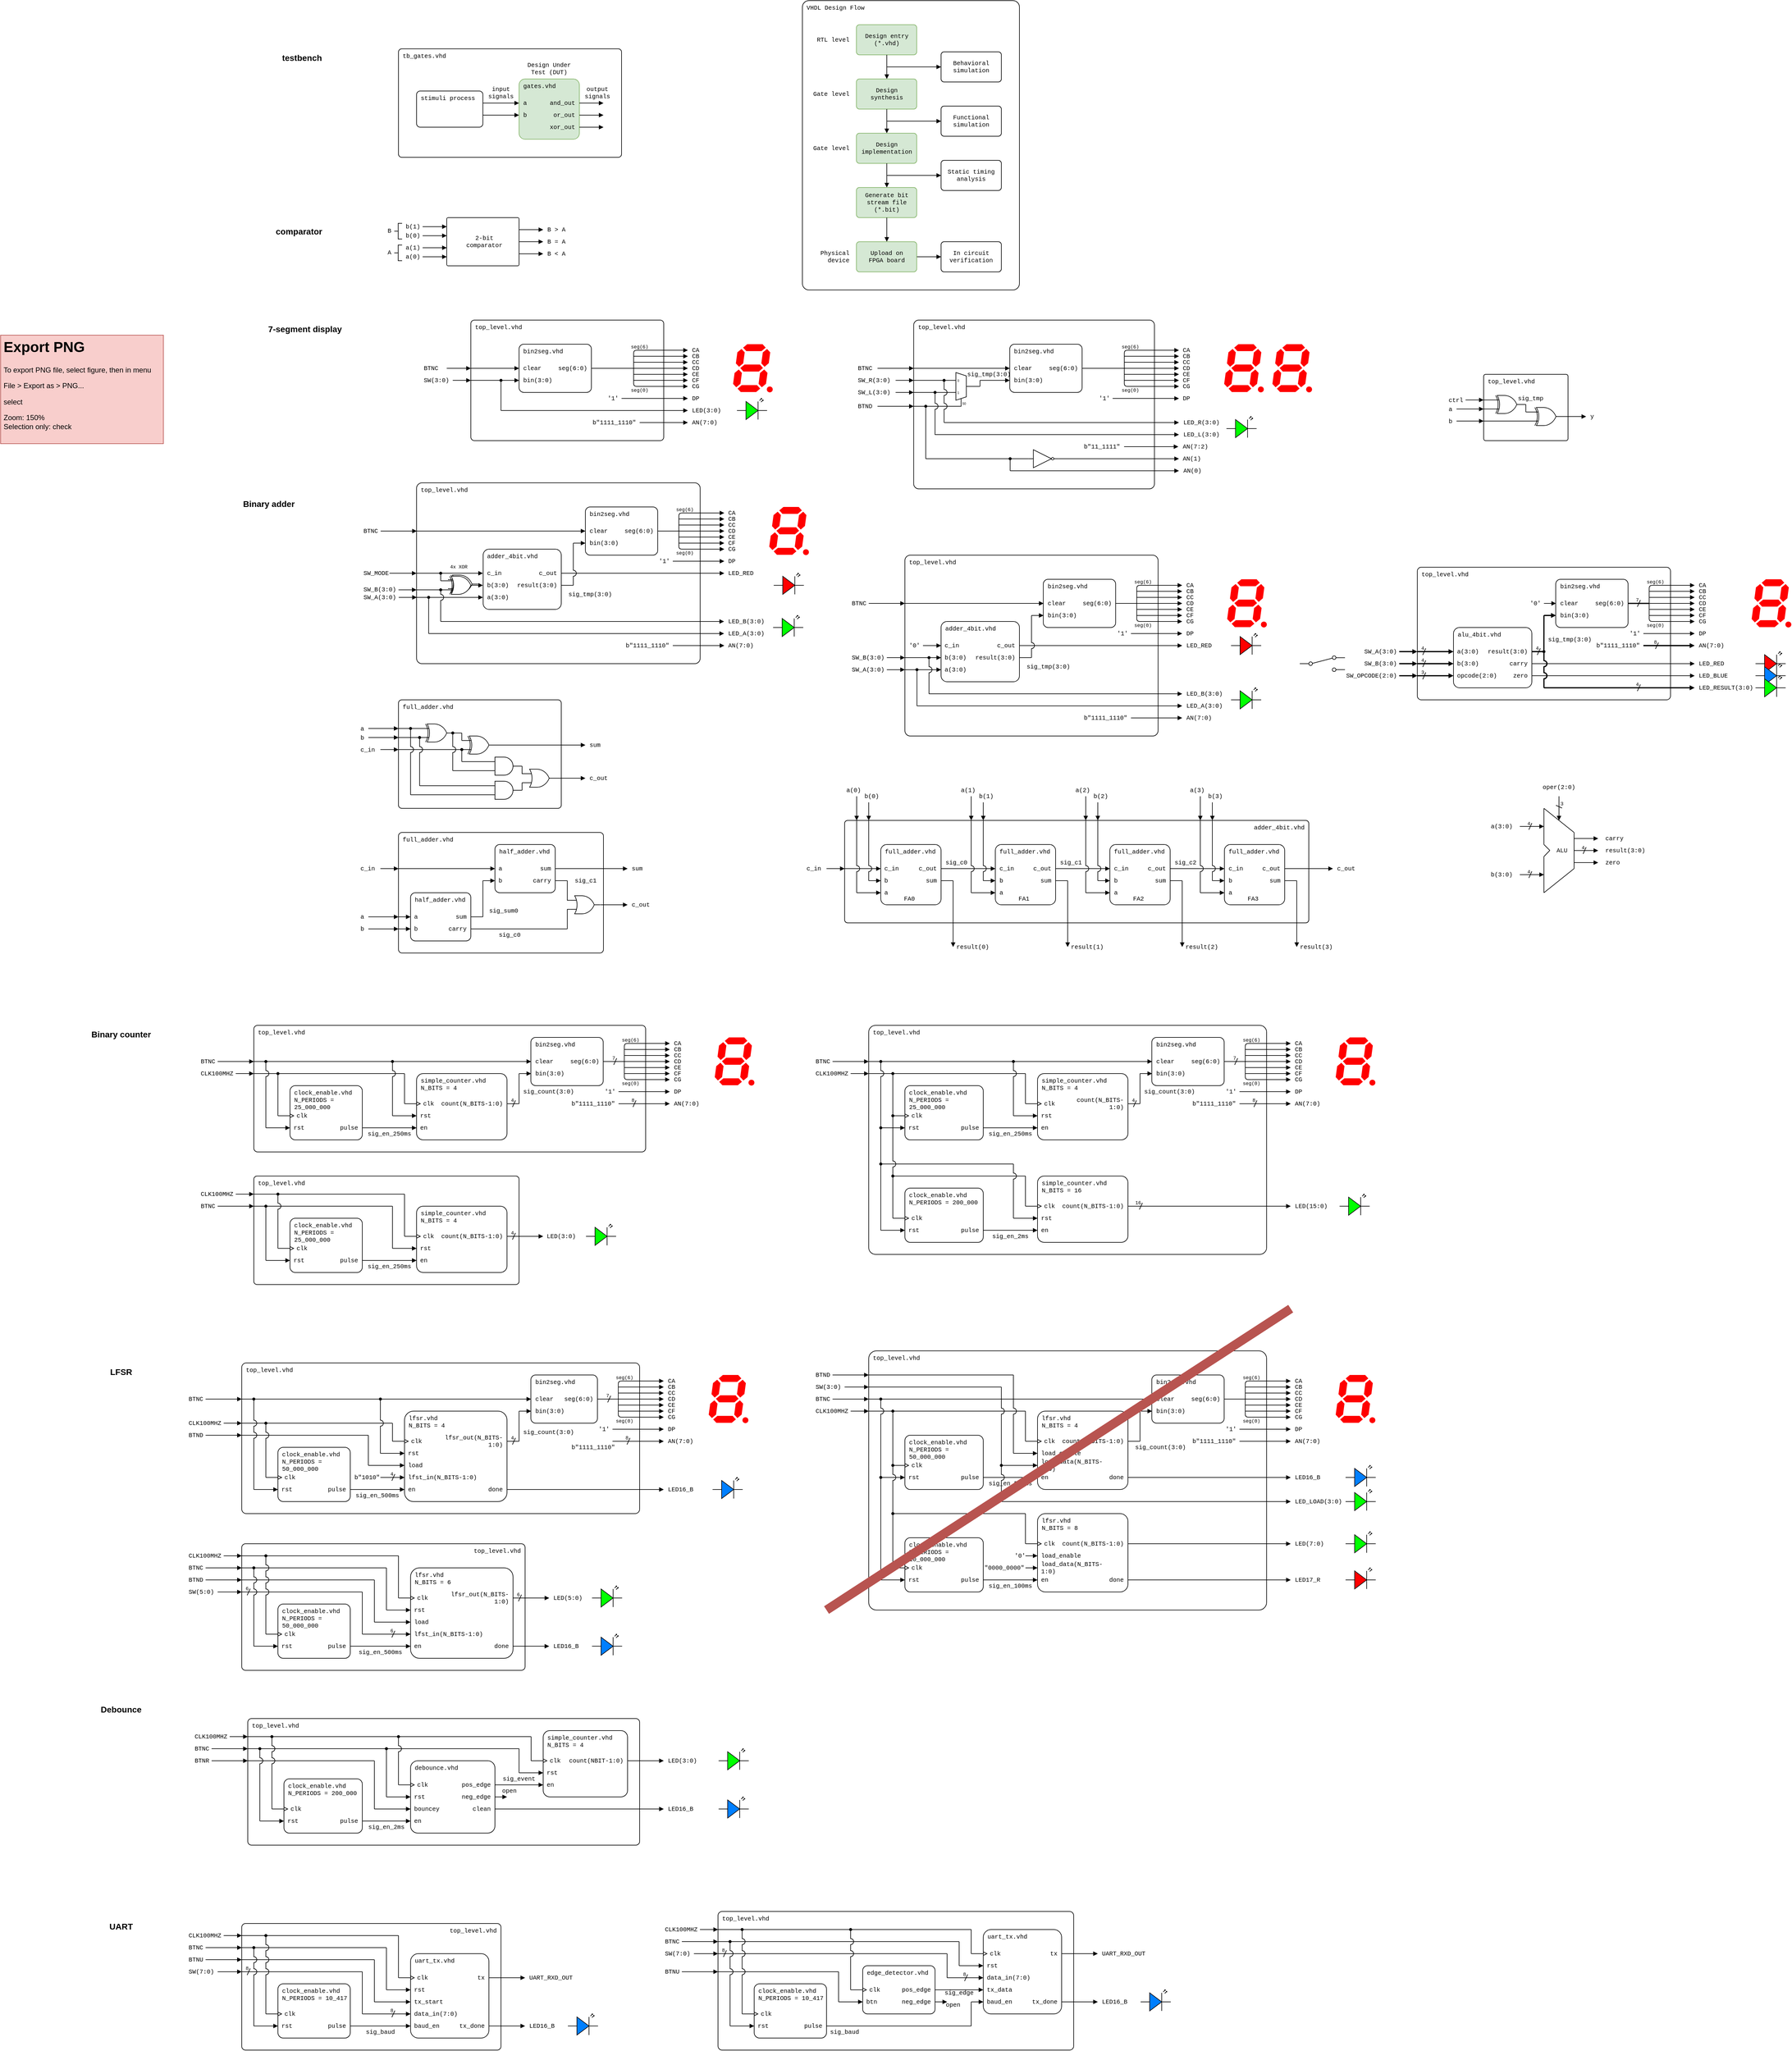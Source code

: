 <mxfile version="26.2.9">
  <diagram id="j7nF-TVUxBw4xUQn4cIl" name="Page-1">
    <mxGraphModel dx="1110" dy="1524" grid="1" gridSize="10" guides="1" tooltips="1" connect="1" arrows="1" fold="1" page="1" pageScale="1" pageWidth="827" pageHeight="1169" math="0" shadow="0">
      <root>
        <mxCell id="0" />
        <mxCell id="1" parent="0" />
        <mxCell id="GHdmuA66beR91HRJB99E-102" value="3" style="text;html=1;align=center;verticalAlign=middle;whiteSpace=wrap;rounded=0;fontFamily=Courier New;fontSize=8;fillOpacity=100;spacing=2;spacingRight=0;connectable=0;" parent="1" vertex="1">
          <mxGeometry x="1664" y="64" width="30" height="20" as="geometry" />
        </mxCell>
        <mxCell id="GHdmuA66beR91HRJB99E-80" value="4" style="text;html=1;align=center;verticalAlign=middle;whiteSpace=wrap;rounded=0;fontFamily=Courier New;fontSize=8;fillOpacity=100;spacing=2;spacingRight=0;connectable=0;" parent="1" vertex="1">
          <mxGeometry x="1854" y="24" width="30" height="20" as="geometry" />
        </mxCell>
        <mxCell id="9wGQk3-cye2_xvNzmPNW-61" value="top_level.vhd" style="rounded=1;arcSize=3;whiteSpace=wrap;html=1;align=left;verticalAlign=top;fontFamily=Courier New;absoluteArcSize=0;fillColor=none;fontSize=10;spacingLeft=5;connectable=0;imageHeight=24;" parent="1" vertex="1">
          <mxGeometry x="10" y="-240" width="470.41" height="300" as="geometry" />
        </mxCell>
        <mxCell id="FBRff9ZuUqyQx_tDvHv--1" value="" style="verticalLabelPosition=bottom;shadow=0;dashed=0;align=center;html=1;verticalAlign=top;shape=mxgraph.electrical.logic_gates.logic_gate;operation=xor;aspect=fixed;connectable=0;" parent="1" vertex="1">
          <mxGeometry x="62" y="-87" width="50" height="30" as="geometry" />
        </mxCell>
        <mxCell id="9wGQk3-cye2_xvNzmPNW-196" value="" style="strokeWidth=1;html=1;shape=mxgraph.flowchart.annotation_2;align=left;labelPosition=right;pointerEvents=1;fontSize=10;fontFamily=Courier New;aspect=fixed;connectable=0;" parent="1" vertex="1">
          <mxGeometry x="-27" y="-670.5" width="13" height="26" as="geometry" />
        </mxCell>
        <mxCell id="zm5g7ncn9EhyciJHYUPz-10" value="top_level.vhd" style="rounded=1;arcSize=3;whiteSpace=wrap;html=1;align=left;verticalAlign=top;fontFamily=Courier New;absoluteArcSize=0;fillColor=none;fontSize=10;spacingLeft=5;connectable=0;imageHeight=24;" parent="1" vertex="1">
          <mxGeometry x="820" y="-120" width="420" height="300" as="geometry" />
        </mxCell>
        <mxCell id="nig3Wq-WDGFd4Grmrsc5-51" value="top_level.vhd" style="rounded=1;arcSize=3;whiteSpace=wrap;html=1;align=left;verticalAlign=top;fontFamily=Courier New;absoluteArcSize=0;fillColor=none;fontSize=10;spacingLeft=5;connectable=0;imageHeight=24;" parent="1" vertex="1">
          <mxGeometry x="834.59" y="-510" width="399.36" height="280" as="geometry" />
        </mxCell>
        <mxCell id="N4TtajftBBADn4jUO-1_-67" value="adder_4bit.vhd" style="rounded=1;arcSize=3;whiteSpace=wrap;html=1;align=right;verticalAlign=top;fontFamily=Courier New;absoluteArcSize=0;fillColor=none;fontSize=10;spacingLeft=45;connectable=0;imageHeight=24;spacingRight=5;" parent="1" vertex="1">
          <mxGeometry x="720" y="320" width="770" height="170" as="geometry" />
        </mxCell>
        <mxCell id="3X3M70Q2T5t_4ZY13hNR-58" value="full_adder.vhd" style="rounded=1;arcSize=3;whiteSpace=wrap;html=1;align=left;verticalAlign=top;fontFamily=Courier New;absoluteArcSize=0;fillColor=none;fontSize=10;spacingLeft=5;connectable=0;imageHeight=24;" parent="1" vertex="1">
          <mxGeometry x="-20" y="340" width="340" height="200" as="geometry" />
        </mxCell>
        <mxCell id="N4TtajftBBADn4jUO-1_-4" value="full_adder.vhd" style="rounded=1;arcSize=3;whiteSpace=wrap;html=1;align=left;verticalAlign=top;fontFamily=Courier New;absoluteArcSize=0;fillColor=none;fontSize=10;spacingLeft=5;connectable=0;imageHeight=24;" parent="1" vertex="1">
          <mxGeometry x="-20" y="120" width="270" height="180" as="geometry" />
        </mxCell>
        <mxCell id="nig3Wq-WDGFd4Grmrsc5-3" value="top_level.vhd" style="rounded=1;arcSize=3;whiteSpace=wrap;html=1;align=left;verticalAlign=top;fontFamily=Courier New;absoluteArcSize=0;fillColor=none;fontSize=10;spacingLeft=5;connectable=0;imageHeight=24;" parent="1" vertex="1">
          <mxGeometry x="100" y="-510" width="320" height="200" as="geometry" />
        </mxCell>
        <mxCell id="nig3Wq-WDGFd4Grmrsc5-7" value="bin2seg.vhd" style="rounded=1;arcSize=10;align=left;verticalAlign=top;fontFamily=Courier New;absoluteArcSize=0;fillColor=none;points=[[0,0,0,0,0],[0,0.25,0,0,0],[0,0.5,0,0,0],[0,0.75,0,0,0],[0,1,0,0,0],[0.25,0,0,0,0],[0.25,1,0,0,0],[0.5,0,0,0,0],[0.5,1,0,0,0],[0.75,0,0,0,0],[0.75,1,0,0,0],[1,0,0,0,0],[1,0.25,0,0,0],[1,0.5,0,0,0],[1,0.75,0,0,0],[1,1,0,0,0]];connectable=0;snapToPoint=0;fixDash=0;metaEdit=0;autosize=0;fontSize=10;spacingLeft=5;labelBorderColor=none;spacingTop=0;spacing=2;labelBackgroundColor=none;whiteSpace=wrap;html=1;strokeWidth=1;shadow=0;glass=0;" parent="1" vertex="1">
          <mxGeometry x="180" y="-470" width="120" height="80" as="geometry" />
        </mxCell>
        <mxCell id="nig3Wq-WDGFd4Grmrsc5-8" value="&lt;div style=&quot;line-height: 100%;&quot; align=&quot;left&quot;&gt;bin(3:0)&lt;/div&gt;" style="text;html=1;align=left;verticalAlign=middle;whiteSpace=wrap;rounded=0;fontFamily=Courier New;fontSize=10;fillOpacity=100;spacingLeft=5;connectable=0;" parent="1" vertex="1">
          <mxGeometry x="180" y="-420" width="60" height="20" as="geometry" />
        </mxCell>
        <mxCell id="nig3Wq-WDGFd4Grmrsc5-9" value="clear" style="text;html=1;align=left;verticalAlign=middle;whiteSpace=wrap;rounded=0;fontFamily=Courier New;fontSize=10;fillOpacity=100;spacing=2;spacingLeft=5;connectable=0;" parent="1" vertex="1">
          <mxGeometry x="180" y="-440" width="60" height="20" as="geometry" />
        </mxCell>
        <mxCell id="nig3Wq-WDGFd4Grmrsc5-10" value="&lt;div style=&quot;line-height: 100%;&quot;&gt;seg(6:0)&lt;/div&gt;" style="text;html=1;align=right;verticalAlign=middle;whiteSpace=wrap;rounded=0;fontFamily=Courier New;fontSize=10;fillOpacity=100;spacing=2;spacingRight=5;connectable=0;" parent="1" vertex="1">
          <mxGeometry x="240" y="-440" width="60" height="20" as="geometry" />
        </mxCell>
        <mxCell id="nig3Wq-WDGFd4Grmrsc5-11" value="" style="endArrow=block;html=1;rounded=0;exitX=1;exitY=0.5;exitDx=0;exitDy=0;endFill=1;endSize=5;startSize=5;" parent="1" source="nig3Wq-WDGFd4Grmrsc5-10" edge="1">
          <mxGeometry width="50" height="50" relative="1" as="geometry">
            <mxPoint x="380" y="-290" as="sourcePoint" />
            <mxPoint x="460" y="-430" as="targetPoint" />
          </mxGeometry>
        </mxCell>
        <mxCell id="nig3Wq-WDGFd4Grmrsc5-14" value="" style="endArrow=block;html=1;rounded=0;exitX=1;exitY=0.5;exitDx=0;exitDy=0;endFill=1;endSize=5;startSize=5;" parent="1" edge="1">
          <mxGeometry width="50" height="50" relative="1" as="geometry">
            <mxPoint x="100" y="-430" as="sourcePoint" />
            <mxPoint x="180" y="-430" as="targetPoint" />
          </mxGeometry>
        </mxCell>
        <mxCell id="nig3Wq-WDGFd4Grmrsc5-15" value="" style="endArrow=block;html=1;rounded=0;exitX=1;exitY=0.5;exitDx=0;exitDy=0;endFill=1;endSize=5;startSize=5;" parent="1" edge="1">
          <mxGeometry width="50" height="50" relative="1" as="geometry">
            <mxPoint x="100" y="-410" as="sourcePoint" />
            <mxPoint x="180" y="-410" as="targetPoint" />
          </mxGeometry>
        </mxCell>
        <mxCell id="nig3Wq-WDGFd4Grmrsc5-17" value="" style="endArrow=block;html=1;rounded=0;endFill=1;endSize=5;startSize=5;" parent="1" edge="1">
          <mxGeometry width="50" height="50" relative="1" as="geometry">
            <mxPoint x="370" y="-420" as="sourcePoint" />
            <mxPoint x="460" y="-420" as="targetPoint" />
          </mxGeometry>
        </mxCell>
        <mxCell id="nig3Wq-WDGFd4Grmrsc5-18" value="" style="endArrow=block;html=1;rounded=0;endFill=1;orthogonal=1;endSize=5;startSize=5;" parent="1" edge="1">
          <mxGeometry width="50" height="50" relative="1" as="geometry">
            <mxPoint x="370" y="-410" as="sourcePoint" />
            <mxPoint x="460" y="-410" as="targetPoint" />
          </mxGeometry>
        </mxCell>
        <mxCell id="nig3Wq-WDGFd4Grmrsc5-19" value="" style="endArrow=block;html=1;rounded=0;endFill=1;orthogonal=1;endSize=5;startSize=5;" parent="1" edge="1">
          <mxGeometry width="50" height="50" relative="1" as="geometry">
            <mxPoint x="380" y="-400" as="sourcePoint" />
            <mxPoint x="460" y="-400" as="targetPoint" />
          </mxGeometry>
        </mxCell>
        <mxCell id="nig3Wq-WDGFd4Grmrsc5-20" value="" style="endArrow=block;html=1;rounded=0;endFill=1;endSize=5;startSize=5;" parent="1" edge="1">
          <mxGeometry width="50" height="50" relative="1" as="geometry">
            <mxPoint x="370" y="-440" as="sourcePoint" />
            <mxPoint x="460" y="-440" as="targetPoint" />
          </mxGeometry>
        </mxCell>
        <mxCell id="nig3Wq-WDGFd4Grmrsc5-21" value="" style="endArrow=block;html=1;rounded=0;endFill=1;endSize=5;startSize=5;" parent="1" edge="1">
          <mxGeometry width="50" height="50" relative="1" as="geometry">
            <mxPoint x="370" y="-450" as="sourcePoint" />
            <mxPoint x="460" y="-450" as="targetPoint" />
          </mxGeometry>
        </mxCell>
        <mxCell id="nig3Wq-WDGFd4Grmrsc5-22" value="" style="endArrow=block;html=1;rounded=0;endFill=1;endSize=5;startSize=5;" parent="1" edge="1">
          <mxGeometry width="50" height="50" relative="1" as="geometry">
            <mxPoint x="380" y="-460" as="sourcePoint" />
            <mxPoint x="460" y="-460" as="targetPoint" />
          </mxGeometry>
        </mxCell>
        <mxCell id="nig3Wq-WDGFd4Grmrsc5-23" value="" style="endArrow=none;html=1;rounded=1;curved=0;anchorPointDirection=1;movable=1;resizable=1;rotatable=1;deletable=1;editable=1;locked=0;connectable=1;startFill=1;endFill=1;snapToPoint=0;fixDash=0;ignoreEdge=0;orthogonal=1;jumpStyle=none;shadow=0;" parent="1" edge="1">
          <mxGeometry width="50" height="50" relative="1" as="geometry">
            <mxPoint x="370" y="-450" as="sourcePoint" />
            <mxPoint x="380" y="-460" as="targetPoint" />
            <Array as="points">
              <mxPoint x="370" y="-460" />
            </Array>
          </mxGeometry>
        </mxCell>
        <mxCell id="nig3Wq-WDGFd4Grmrsc5-25" value="" style="endArrow=none;html=1;rounded=0;" parent="1" edge="1">
          <mxGeometry width="50" height="50" relative="1" as="geometry">
            <mxPoint x="370" y="-410" as="sourcePoint" />
            <mxPoint x="370" y="-450" as="targetPoint" />
          </mxGeometry>
        </mxCell>
        <mxCell id="nig3Wq-WDGFd4Grmrsc5-26" value="" style="endArrow=none;html=1;rounded=1;curved=0;" parent="1" edge="1">
          <mxGeometry width="50" height="50" relative="1" as="geometry">
            <mxPoint x="370" y="-410" as="sourcePoint" />
            <mxPoint x="380" y="-400" as="targetPoint" />
            <Array as="points">
              <mxPoint x="370" y="-400" />
            </Array>
          </mxGeometry>
        </mxCell>
        <mxCell id="nig3Wq-WDGFd4Grmrsc5-27" value="" style="endArrow=block;html=1;rounded=0;endFill=1;endSize=5;startSize=5;" parent="1" edge="1">
          <mxGeometry width="50" height="50" relative="1" as="geometry">
            <mxPoint x="70" y="-410" as="sourcePoint" />
            <mxPoint x="100" y="-410" as="targetPoint" />
          </mxGeometry>
        </mxCell>
        <mxCell id="nig3Wq-WDGFd4Grmrsc5-31" value="" style="endArrow=block;html=1;rounded=0;endFill=1;endSize=5;startSize=5;" parent="1" edge="1">
          <mxGeometry width="50" height="50" relative="1" as="geometry">
            <mxPoint x="60" y="-430" as="sourcePoint" />
            <mxPoint x="100" y="-430" as="targetPoint" />
          </mxGeometry>
        </mxCell>
        <mxCell id="nig3Wq-WDGFd4Grmrsc5-33" value="BTNC" style="text;html=1;align=left;verticalAlign=middle;whiteSpace=wrap;rounded=0;fontFamily=Courier New;fontSize=10;fillOpacity=100;spacing=2;spacingLeft=0;connectable=0;" parent="1" vertex="1">
          <mxGeometry x="20" y="-440" width="40" height="20" as="geometry" />
        </mxCell>
        <mxCell id="nig3Wq-WDGFd4Grmrsc5-34" value="SW(3:0)" style="text;html=1;align=left;verticalAlign=middle;whiteSpace=wrap;rounded=0;fontFamily=Courier New;fontSize=10;fillOpacity=100;spacing=2;spacingLeft=0;connectable=0;" parent="1" vertex="1">
          <mxGeometry x="20" y="-420" width="40" height="20" as="geometry" />
        </mxCell>
        <mxCell id="nig3Wq-WDGFd4Grmrsc5-35" value="CA" style="text;html=1;align=left;verticalAlign=middle;whiteSpace=wrap;rounded=0;fontFamily=Courier New;fontSize=10;fillOpacity=100;spacing=2;spacingLeft=5;connectable=0;" parent="1" vertex="1">
          <mxGeometry x="460" y="-470" width="30" height="20" as="geometry" />
        </mxCell>
        <mxCell id="nig3Wq-WDGFd4Grmrsc5-36" value="CB" style="text;html=1;align=left;verticalAlign=middle;whiteSpace=wrap;rounded=0;fontFamily=Courier New;fontSize=10;fillOpacity=100;spacing=2;spacingLeft=5;connectable=0;" parent="1" vertex="1">
          <mxGeometry x="460" y="-460" width="30" height="20" as="geometry" />
        </mxCell>
        <mxCell id="nig3Wq-WDGFd4Grmrsc5-37" value="CC" style="text;html=1;align=left;verticalAlign=middle;whiteSpace=wrap;rounded=0;fontFamily=Courier New;fontSize=10;fillOpacity=100;spacing=2;spacingLeft=5;connectable=0;" parent="1" vertex="1">
          <mxGeometry x="460" y="-450" width="30" height="20" as="geometry" />
        </mxCell>
        <mxCell id="nig3Wq-WDGFd4Grmrsc5-38" value="CD" style="text;html=1;align=left;verticalAlign=middle;whiteSpace=wrap;rounded=0;fontFamily=Courier New;fontSize=10;fillOpacity=100;spacing=2;spacingLeft=5;connectable=0;" parent="1" vertex="1">
          <mxGeometry x="460" y="-440" width="30" height="20" as="geometry" />
        </mxCell>
        <mxCell id="nig3Wq-WDGFd4Grmrsc5-39" value="CE" style="text;html=1;align=left;verticalAlign=middle;whiteSpace=wrap;rounded=0;fontFamily=Courier New;fontSize=10;fillOpacity=100;spacing=2;spacingLeft=5;connectable=0;" parent="1" vertex="1">
          <mxGeometry x="460" y="-430" width="30" height="20" as="geometry" />
        </mxCell>
        <mxCell id="nig3Wq-WDGFd4Grmrsc5-40" value="CF" style="text;html=1;align=left;verticalAlign=middle;whiteSpace=wrap;rounded=0;fontFamily=Courier New;fontSize=10;fillOpacity=100;spacing=2;spacingLeft=5;connectable=0;" parent="1" vertex="1">
          <mxGeometry x="460" y="-420" width="30" height="20" as="geometry" />
        </mxCell>
        <mxCell id="nig3Wq-WDGFd4Grmrsc5-41" value="CG" style="text;html=1;align=left;verticalAlign=middle;whiteSpace=wrap;rounded=0;fontFamily=Courier New;fontSize=10;fillOpacity=100;spacing=2;spacingLeft=5;connectable=0;" parent="1" vertex="1">
          <mxGeometry x="460" y="-410" width="30" height="20" as="geometry" />
        </mxCell>
        <mxCell id="nig3Wq-WDGFd4Grmrsc5-45" value="" style="endArrow=block;html=1;rounded=0;endFill=1;orthogonal=1;endSize=5;startSize=5;" parent="1" edge="1">
          <mxGeometry width="50" height="50" relative="1" as="geometry">
            <mxPoint x="150" y="-360" as="sourcePoint" />
            <mxPoint x="460" y="-360" as="targetPoint" />
          </mxGeometry>
        </mxCell>
        <mxCell id="nig3Wq-WDGFd4Grmrsc5-46" value="" style="endArrow=none;html=1;rounded=0;startArrow=oval;startFill=1;endSize=4;startSize=4;" parent="1" edge="1">
          <mxGeometry width="50" height="50" relative="1" as="geometry">
            <mxPoint x="150" y="-410" as="sourcePoint" />
            <mxPoint x="150" y="-360" as="targetPoint" />
          </mxGeometry>
        </mxCell>
        <mxCell id="nig3Wq-WDGFd4Grmrsc5-47" value="LED(3:0)" style="text;html=1;align=left;verticalAlign=middle;whiteSpace=wrap;rounded=0;fontFamily=Courier New;fontSize=10;fillOpacity=100;spacing=2;spacingLeft=5;connectable=0;" parent="1" vertex="1">
          <mxGeometry x="460" y="-370" width="30" height="20" as="geometry" />
        </mxCell>
        <mxCell id="nig3Wq-WDGFd4Grmrsc5-48" value="" style="endArrow=block;html=1;rounded=0;endFill=1;orthogonal=1;endSize=5;startSize=5;" parent="1" edge="1">
          <mxGeometry width="50" height="50" relative="1" as="geometry">
            <mxPoint x="380" y="-340" as="sourcePoint" />
            <mxPoint x="460" y="-340" as="targetPoint" />
          </mxGeometry>
        </mxCell>
        <mxCell id="nig3Wq-WDGFd4Grmrsc5-49" value="b&quot;1111_1110&quot;" style="text;html=1;align=left;verticalAlign=middle;whiteSpace=wrap;rounded=0;fontFamily=Courier New;fontSize=10;fillOpacity=100;spacing=2;spacingLeft=0;connectable=0;" parent="1" vertex="1">
          <mxGeometry x="300" y="-350" width="80" height="20" as="geometry" />
        </mxCell>
        <mxCell id="nig3Wq-WDGFd4Grmrsc5-50" value="AN(7:0)" style="text;html=1;align=left;verticalAlign=middle;whiteSpace=wrap;rounded=0;fontFamily=Courier New;fontSize=10;fillOpacity=100;spacing=2;spacingLeft=5;connectable=0;" parent="1" vertex="1">
          <mxGeometry x="460" y="-350" width="30" height="20" as="geometry" />
        </mxCell>
        <mxCell id="nig3Wq-WDGFd4Grmrsc5-53" value="bin2seg.vhd" style="rounded=1;arcSize=10;align=left;verticalAlign=top;fontFamily=Courier New;absoluteArcSize=0;fillColor=none;points=[[0,0,0,0,0],[0,0.25,0,0,0],[0,0.5,0,0,0],[0,0.75,0,0,0],[0,1,0,0,0],[0.25,0,0,0,0],[0.25,1,0,0,0],[0.5,0,0,0,0],[0.5,1,0,0,0],[0.75,0,0,0,0],[0.75,1,0,0,0],[1,0,0,0,0],[1,0.25,0,0,0],[1,0.5,0,0,0],[1,0.75,0,0,0],[1,1,0,0,0]];connectable=0;snapToPoint=0;fixDash=0;metaEdit=0;autosize=0;fontSize=10;spacingLeft=5;labelBorderColor=none;spacingTop=0;spacing=2;labelBackgroundColor=none;whiteSpace=wrap;html=1;strokeWidth=1;shadow=0;glass=0;" parent="1" vertex="1">
          <mxGeometry x="993.95" y="-470" width="120" height="80" as="geometry" />
        </mxCell>
        <mxCell id="nig3Wq-WDGFd4Grmrsc5-54" value="&lt;div style=&quot;line-height: 100%;&quot; align=&quot;left&quot;&gt;bin(3:0)&lt;/div&gt;" style="text;html=1;align=left;verticalAlign=middle;whiteSpace=wrap;rounded=0;fontFamily=Courier New;fontSize=10;fillOpacity=100;spacingLeft=5;connectable=0;" parent="1" vertex="1">
          <mxGeometry x="993.95" y="-420" width="60" height="20" as="geometry" />
        </mxCell>
        <mxCell id="nig3Wq-WDGFd4Grmrsc5-55" value="clear" style="text;html=1;align=left;verticalAlign=middle;whiteSpace=wrap;rounded=0;fontFamily=Courier New;fontSize=10;fillOpacity=100;spacing=2;spacingLeft=5;connectable=0;" parent="1" vertex="1">
          <mxGeometry x="993.95" y="-440" width="60" height="20" as="geometry" />
        </mxCell>
        <mxCell id="nig3Wq-WDGFd4Grmrsc5-56" value="&lt;div style=&quot;line-height: 100%;&quot;&gt;seg(6:0)&lt;/div&gt;" style="text;html=1;align=right;verticalAlign=middle;whiteSpace=wrap;rounded=0;fontFamily=Courier New;fontSize=10;fillOpacity=100;spacing=2;spacingRight=5;connectable=0;" parent="1" vertex="1">
          <mxGeometry x="1053.95" y="-440" width="60" height="20" as="geometry" />
        </mxCell>
        <mxCell id="nig3Wq-WDGFd4Grmrsc5-57" value="" style="endArrow=block;html=1;rounded=0;exitX=1;exitY=0.5;exitDx=0;exitDy=0;endFill=1;endSize=5;startSize=5;" parent="1" source="nig3Wq-WDGFd4Grmrsc5-56" edge="1">
          <mxGeometry width="50" height="50" relative="1" as="geometry">
            <mxPoint x="1193.95" y="-290" as="sourcePoint" />
            <mxPoint x="1274.59" y="-430" as="targetPoint" />
          </mxGeometry>
        </mxCell>
        <mxCell id="nig3Wq-WDGFd4Grmrsc5-58" value="" style="endArrow=block;html=1;rounded=0;endFill=1;endSize=5;startSize=5;" parent="1" edge="1">
          <mxGeometry width="50" height="50" relative="1" as="geometry">
            <mxPoint x="834.59" y="-430" as="sourcePoint" />
            <mxPoint x="993.95" y="-430" as="targetPoint" />
          </mxGeometry>
        </mxCell>
        <mxCell id="nig3Wq-WDGFd4Grmrsc5-59" value="" style="endArrow=block;html=1;rounded=0;endFill=1;endSize=5;startSize=5;" parent="1" edge="1">
          <mxGeometry width="50" height="50" relative="1" as="geometry">
            <mxPoint x="944.59" y="-410" as="sourcePoint" />
            <mxPoint x="993.95" y="-410" as="targetPoint" />
          </mxGeometry>
        </mxCell>
        <mxCell id="nig3Wq-WDGFd4Grmrsc5-60" value="" style="endArrow=block;html=1;rounded=0;endFill=1;endSize=5;startSize=5;" parent="1" edge="1">
          <mxGeometry width="50" height="50" relative="1" as="geometry">
            <mxPoint x="1184" y="-420" as="sourcePoint" />
            <mxPoint x="1274.59" y="-420" as="targetPoint" />
          </mxGeometry>
        </mxCell>
        <mxCell id="nig3Wq-WDGFd4Grmrsc5-61" value="" style="endArrow=block;html=1;rounded=0;endFill=1;orthogonal=1;endSize=5;startSize=5;" parent="1" edge="1">
          <mxGeometry width="50" height="50" relative="1" as="geometry">
            <mxPoint x="1184" y="-410" as="sourcePoint" />
            <mxPoint x="1274.59" y="-410" as="targetPoint" />
          </mxGeometry>
        </mxCell>
        <mxCell id="nig3Wq-WDGFd4Grmrsc5-62" value="" style="endArrow=block;html=1;rounded=0;endFill=1;orthogonal=1;endSize=5;startSize=5;" parent="1" edge="1">
          <mxGeometry width="50" height="50" relative="1" as="geometry">
            <mxPoint x="1193" y="-400" as="sourcePoint" />
            <mxPoint x="1274.59" y="-400" as="targetPoint" />
          </mxGeometry>
        </mxCell>
        <mxCell id="nig3Wq-WDGFd4Grmrsc5-63" value="" style="endArrow=block;html=1;rounded=0;endFill=1;endSize=5;startSize=5;" parent="1" edge="1">
          <mxGeometry width="50" height="50" relative="1" as="geometry">
            <mxPoint x="1184" y="-440" as="sourcePoint" />
            <mxPoint x="1274.59" y="-440" as="targetPoint" />
          </mxGeometry>
        </mxCell>
        <mxCell id="nig3Wq-WDGFd4Grmrsc5-64" value="" style="endArrow=block;html=1;rounded=0;endFill=1;endSize=5;startSize=5;" parent="1" edge="1">
          <mxGeometry width="50" height="50" relative="1" as="geometry">
            <mxPoint x="1184" y="-450" as="sourcePoint" />
            <mxPoint x="1274.59" y="-450" as="targetPoint" />
          </mxGeometry>
        </mxCell>
        <mxCell id="nig3Wq-WDGFd4Grmrsc5-65" value="" style="endArrow=block;html=1;rounded=0;endFill=1;endSize=5;startSize=5;" parent="1" edge="1">
          <mxGeometry width="50" height="50" relative="1" as="geometry">
            <mxPoint x="1193" y="-460" as="sourcePoint" />
            <mxPoint x="1274.59" y="-460" as="targetPoint" />
          </mxGeometry>
        </mxCell>
        <mxCell id="nig3Wq-WDGFd4Grmrsc5-66" value="" style="endArrow=none;html=1;rounded=1;curved=0;anchorPointDirection=1;movable=1;resizable=1;rotatable=1;deletable=1;editable=1;locked=0;connectable=1;startFill=1;endFill=1;snapToPoint=0;fixDash=0;ignoreEdge=0;orthogonal=1;jumpStyle=none;shadow=0;" parent="1" edge="1">
          <mxGeometry width="50" height="50" relative="1" as="geometry">
            <mxPoint x="1183.95" y="-450" as="sourcePoint" />
            <mxPoint x="1193.95" y="-460" as="targetPoint" />
            <Array as="points">
              <mxPoint x="1183.95" y="-460" />
            </Array>
          </mxGeometry>
        </mxCell>
        <mxCell id="nig3Wq-WDGFd4Grmrsc5-67" value="" style="endArrow=none;html=1;rounded=0;" parent="1" edge="1">
          <mxGeometry width="50" height="50" relative="1" as="geometry">
            <mxPoint x="1183.95" y="-410" as="sourcePoint" />
            <mxPoint x="1183.95" y="-450" as="targetPoint" />
          </mxGeometry>
        </mxCell>
        <mxCell id="nig3Wq-WDGFd4Grmrsc5-68" value="" style="endArrow=none;html=1;rounded=1;curved=0;" parent="1" edge="1">
          <mxGeometry width="50" height="50" relative="1" as="geometry">
            <mxPoint x="1183.95" y="-410" as="sourcePoint" />
            <mxPoint x="1193.95" y="-400" as="targetPoint" />
            <Array as="points">
              <mxPoint x="1183.95" y="-400" />
            </Array>
          </mxGeometry>
        </mxCell>
        <mxCell id="nig3Wq-WDGFd4Grmrsc5-69" value="" style="endArrow=block;html=1;rounded=0;endFill=1;endSize=5;startSize=5;" parent="1" edge="1">
          <mxGeometry width="50" height="50" relative="1" as="geometry">
            <mxPoint x="804.59" y="-410" as="sourcePoint" />
            <mxPoint x="834.59" y="-410" as="targetPoint" />
          </mxGeometry>
        </mxCell>
        <mxCell id="nig3Wq-WDGFd4Grmrsc5-70" value="" style="endArrow=block;html=1;rounded=0;endFill=1;endSize=5;startSize=5;" parent="1" edge="1">
          <mxGeometry width="50" height="50" relative="1" as="geometry">
            <mxPoint x="774.59" y="-430" as="sourcePoint" />
            <mxPoint x="834.59" y="-430" as="targetPoint" />
          </mxGeometry>
        </mxCell>
        <mxCell id="nig3Wq-WDGFd4Grmrsc5-71" value="BTNC" style="text;html=1;align=left;verticalAlign=middle;whiteSpace=wrap;rounded=0;fontFamily=Courier New;fontSize=10;fillOpacity=100;spacing=2;spacingLeft=0;connectable=0;" parent="1" vertex="1">
          <mxGeometry x="739.59" y="-440" width="40" height="20" as="geometry" />
        </mxCell>
        <mxCell id="nig3Wq-WDGFd4Grmrsc5-72" value="SW_R(3:0)" style="text;html=1;align=left;verticalAlign=middle;whiteSpace=wrap;rounded=0;fontFamily=Courier New;fontSize=10;fillOpacity=100;spacing=2;spacingLeft=0;connectable=0;" parent="1" vertex="1">
          <mxGeometry x="739.59" y="-420" width="40" height="20" as="geometry" />
        </mxCell>
        <mxCell id="nig3Wq-WDGFd4Grmrsc5-73" value="CA" style="text;html=1;align=left;verticalAlign=middle;whiteSpace=wrap;rounded=0;fontFamily=Courier New;fontSize=10;fillOpacity=100;spacing=2;spacingLeft=5;connectable=0;" parent="1" vertex="1">
          <mxGeometry x="1273.95" y="-470" width="30" height="20" as="geometry" />
        </mxCell>
        <mxCell id="nig3Wq-WDGFd4Grmrsc5-74" value="CB" style="text;html=1;align=left;verticalAlign=middle;whiteSpace=wrap;rounded=0;fontFamily=Courier New;fontSize=10;fillOpacity=100;spacing=2;spacingLeft=5;connectable=0;" parent="1" vertex="1">
          <mxGeometry x="1273.95" y="-460" width="30" height="20" as="geometry" />
        </mxCell>
        <mxCell id="nig3Wq-WDGFd4Grmrsc5-75" value="CC" style="text;html=1;align=left;verticalAlign=middle;whiteSpace=wrap;rounded=0;fontFamily=Courier New;fontSize=10;fillOpacity=100;spacing=2;spacingLeft=5;connectable=0;" parent="1" vertex="1">
          <mxGeometry x="1273.95" y="-450" width="30" height="20" as="geometry" />
        </mxCell>
        <mxCell id="nig3Wq-WDGFd4Grmrsc5-76" value="CD" style="text;html=1;align=left;verticalAlign=middle;whiteSpace=wrap;rounded=0;fontFamily=Courier New;fontSize=10;fillOpacity=100;spacing=2;spacingLeft=5;connectable=0;" parent="1" vertex="1">
          <mxGeometry x="1273.95" y="-440" width="30" height="20" as="geometry" />
        </mxCell>
        <mxCell id="nig3Wq-WDGFd4Grmrsc5-77" value="CE" style="text;html=1;align=left;verticalAlign=middle;whiteSpace=wrap;rounded=0;fontFamily=Courier New;fontSize=10;fillOpacity=100;spacing=2;spacingLeft=5;connectable=0;" parent="1" vertex="1">
          <mxGeometry x="1273.95" y="-430" width="30" height="20" as="geometry" />
        </mxCell>
        <mxCell id="nig3Wq-WDGFd4Grmrsc5-78" value="CF" style="text;html=1;align=left;verticalAlign=middle;whiteSpace=wrap;rounded=0;fontFamily=Courier New;fontSize=10;fillOpacity=100;spacing=2;spacingLeft=5;connectable=0;" parent="1" vertex="1">
          <mxGeometry x="1273.95" y="-420" width="30" height="20" as="geometry" />
        </mxCell>
        <mxCell id="nig3Wq-WDGFd4Grmrsc5-79" value="CG" style="text;html=1;align=left;verticalAlign=middle;whiteSpace=wrap;rounded=0;fontFamily=Courier New;fontSize=10;fillOpacity=100;spacing=2;spacingLeft=5;connectable=0;" parent="1" vertex="1">
          <mxGeometry x="1273.95" y="-410" width="30" height="20" as="geometry" />
        </mxCell>
        <mxCell id="nig3Wq-WDGFd4Grmrsc5-80" value="sig_tmp(3:0)" style="text;html=1;align=center;verticalAlign=middle;whiteSpace=wrap;rounded=0;fontFamily=Courier New;fontSize=10;fillOpacity=100;spacing=2;spacingLeft=0;connectable=0;" parent="1" vertex="1">
          <mxGeometry x="933.95" y="-430" width="50.64" height="20" as="geometry" />
        </mxCell>
        <mxCell id="nig3Wq-WDGFd4Grmrsc5-81" value="" style="endArrow=block;html=1;rounded=0;endFill=1;orthogonal=1;endSize=5;startSize=5;" parent="1" edge="1">
          <mxGeometry width="50" height="50" relative="1" as="geometry">
            <mxPoint x="885" y="-340" as="sourcePoint" />
            <mxPoint x="1274.59" y="-340" as="targetPoint" />
          </mxGeometry>
        </mxCell>
        <mxCell id="nig3Wq-WDGFd4Grmrsc5-82" value="" style="endArrow=none;html=1;rounded=0;startArrow=oval;startFill=1;endSize=4;startSize=4;" parent="1" edge="1">
          <mxGeometry width="50" height="50" relative="1" as="geometry">
            <mxPoint x="885" y="-410" as="sourcePoint" />
            <mxPoint x="885" y="-394.5" as="targetPoint" />
          </mxGeometry>
        </mxCell>
        <mxCell id="nig3Wq-WDGFd4Grmrsc5-83" value="LED_R(3:0)" style="text;html=1;align=left;verticalAlign=middle;whiteSpace=wrap;rounded=0;fontFamily=Courier New;fontSize=10;fillOpacity=100;spacing=2;spacingLeft=5;connectable=0;" parent="1" vertex="1">
          <mxGeometry x="1274.59" y="-350" width="70" height="20" as="geometry" />
        </mxCell>
        <mxCell id="nig3Wq-WDGFd4Grmrsc5-84" value="" style="endArrow=block;html=1;rounded=0;endFill=1;orthogonal=1;endSize=5;startSize=5;" parent="1" edge="1">
          <mxGeometry width="50" height="50" relative="1" as="geometry">
            <mxPoint x="1183.59" y="-300" as="sourcePoint" />
            <mxPoint x="1273.59" y="-300" as="targetPoint" />
          </mxGeometry>
        </mxCell>
        <mxCell id="nig3Wq-WDGFd4Grmrsc5-85" value="b&quot;11_1111&quot;" style="text;html=1;align=left;verticalAlign=middle;whiteSpace=wrap;rounded=0;fontFamily=Courier New;fontSize=10;fillOpacity=100;spacing=2;spacingLeft=0;connectable=0;" parent="1" vertex="1">
          <mxGeometry x="1114.59" y="-310" width="80" height="20" as="geometry" />
        </mxCell>
        <mxCell id="nig3Wq-WDGFd4Grmrsc5-86" value="AN(7:2)" style="text;html=1;align=left;verticalAlign=middle;whiteSpace=wrap;rounded=0;fontFamily=Courier New;fontSize=10;fillOpacity=100;spacing=2;spacingLeft=5;connectable=0;" parent="1" vertex="1">
          <mxGeometry x="1273.59" y="-310" width="60.64" height="20" as="geometry" />
        </mxCell>
        <mxCell id="nig3Wq-WDGFd4Grmrsc5-87" value="" style="endArrow=block;html=1;rounded=0;endFill=1;orthogonal=1;endSize=5;startSize=5;" parent="1" edge="1">
          <mxGeometry width="50" height="50" relative="1" as="geometry">
            <mxPoint x="350" y="-380" as="sourcePoint" />
            <mxPoint x="460" y="-380" as="targetPoint" />
          </mxGeometry>
        </mxCell>
        <mxCell id="nig3Wq-WDGFd4Grmrsc5-88" value="DP" style="text;html=1;align=left;verticalAlign=middle;whiteSpace=wrap;rounded=0;fontFamily=Courier New;fontSize=10;fillOpacity=100;spacing=2;spacingLeft=5;connectable=0;" parent="1" vertex="1">
          <mxGeometry x="460" y="-390" width="30" height="20" as="geometry" />
        </mxCell>
        <mxCell id="nig3Wq-WDGFd4Grmrsc5-89" value="&#39;1&#39;" style="text;html=1;align=left;verticalAlign=middle;whiteSpace=wrap;rounded=0;fontFamily=Courier New;fontSize=10;fillOpacity=100;spacing=2;spacingLeft=0;connectable=0;" parent="1" vertex="1">
          <mxGeometry x="325" y="-390" width="30" height="20" as="geometry" />
        </mxCell>
        <mxCell id="nig3Wq-WDGFd4Grmrsc5-90" value="" style="verticalLabelPosition=bottom;shadow=0;dashed=0;align=center;html=1;verticalAlign=top;shape=mxgraph.electrical.opto_electronics.7_segment_display_with_dp;pointerEvents=1;fillColor=#FF0000;strokeColor=none;aspect=fixed;" parent="1" vertex="1">
          <mxGeometry x="535" y="-470" width="65.82" height="80" as="geometry" />
        </mxCell>
        <mxCell id="nig3Wq-WDGFd4Grmrsc5-92" value="" style="endArrow=block;html=1;rounded=0;endFill=1;orthogonal=1;endSize=5;startSize=5;" parent="1" edge="1">
          <mxGeometry width="50" height="50" relative="1" as="geometry">
            <mxPoint x="1164.59" y="-380" as="sourcePoint" />
            <mxPoint x="1274.59" y="-380" as="targetPoint" />
          </mxGeometry>
        </mxCell>
        <mxCell id="nig3Wq-WDGFd4Grmrsc5-93" value="DP" style="text;html=1;align=left;verticalAlign=middle;whiteSpace=wrap;rounded=0;fontFamily=Courier New;fontSize=10;fillOpacity=100;spacing=2;spacingLeft=5;connectable=0;" parent="1" vertex="1">
          <mxGeometry x="1273.59" y="-390" width="30" height="20" as="geometry" />
        </mxCell>
        <mxCell id="nig3Wq-WDGFd4Grmrsc5-94" value="&#39;1&#39;" style="text;html=1;align=left;verticalAlign=middle;whiteSpace=wrap;rounded=0;fontFamily=Courier New;fontSize=10;fillOpacity=100;spacing=2;spacingLeft=0;connectable=0;" parent="1" vertex="1">
          <mxGeometry x="1139.59" y="-390" width="30" height="20" as="geometry" />
        </mxCell>
        <mxCell id="nig3Wq-WDGFd4Grmrsc5-96" value="" style="verticalLabelPosition=bottom;shadow=0;dashed=0;align=center;html=1;verticalAlign=top;shape=mxgraph.electrical.opto_electronics.7_segment_display_with_dp;pointerEvents=1;fillColor=#FF0000;strokeColor=none;aspect=fixed;" parent="1" vertex="1">
          <mxGeometry x="1349.59" y="-470" width="65.82" height="80" as="geometry" />
        </mxCell>
        <mxCell id="nig3Wq-WDGFd4Grmrsc5-99" value="Mux" style="shadow=0;dashed=0;align=center;html=1;strokeWidth=1;shape=mxgraph.electrical.abstract.mux2;whiteSpace=wrap;aspect=fixed;fontSize=10;fontFamily=Courier New;fontColor=none;noLabel=1;connectable=0;" parent="1" vertex="1">
          <mxGeometry x="894.59" y="-423" width="37.32" height="56" as="geometry" />
        </mxCell>
        <mxCell id="nig3Wq-WDGFd4Grmrsc5-101" value="" style="endArrow=block;html=1;rounded=0;endFill=1;endSize=5;startSize=5;" parent="1" edge="1">
          <mxGeometry width="50" height="50" relative="1" as="geometry">
            <mxPoint x="804.59" y="-390" as="sourcePoint" />
            <mxPoint x="834.59" y="-390" as="targetPoint" />
          </mxGeometry>
        </mxCell>
        <mxCell id="nig3Wq-WDGFd4Grmrsc5-102" value="SW_L(3:0)" style="text;html=1;align=left;verticalAlign=middle;whiteSpace=wrap;rounded=0;fontFamily=Courier New;fontSize=10;fillOpacity=100;spacing=2;spacingLeft=0;connectable=0;" parent="1" vertex="1">
          <mxGeometry x="739.59" y="-400" width="40" height="20" as="geometry" />
        </mxCell>
        <mxCell id="nig3Wq-WDGFd4Grmrsc5-103" value="" style="endArrow=none;html=1;rounded=0;endFill=0;endSize=5;startSize=5;" parent="1" edge="1">
          <mxGeometry width="50" height="50" relative="1" as="geometry">
            <mxPoint x="834.59" y="-410" as="sourcePoint" />
            <mxPoint x="894.59" y="-410" as="targetPoint" />
          </mxGeometry>
        </mxCell>
        <mxCell id="nig3Wq-WDGFd4Grmrsc5-104" value="" style="endArrow=none;html=1;rounded=0;endFill=0;endSize=5;startSize=5;" parent="1" edge="1">
          <mxGeometry width="50" height="50" relative="1" as="geometry">
            <mxPoint x="834.59" y="-390" as="sourcePoint" />
            <mxPoint x="894.59" y="-390" as="targetPoint" />
          </mxGeometry>
        </mxCell>
        <mxCell id="nig3Wq-WDGFd4Grmrsc5-105" value="" style="endArrow=none;html=1;rounded=0;startArrow=none;startFill=0;endSize=5;startSize=5;" parent="1" edge="1">
          <mxGeometry width="50" height="50" relative="1" as="geometry">
            <mxPoint x="944.59" y="-410" as="sourcePoint" />
            <mxPoint x="944.59" y="-400" as="targetPoint" />
          </mxGeometry>
        </mxCell>
        <mxCell id="nig3Wq-WDGFd4Grmrsc5-106" value="" style="endArrow=none;html=1;rounded=0;endFill=0;endSize=5;startSize=5;" parent="1" edge="1">
          <mxGeometry width="50" height="50" relative="1" as="geometry">
            <mxPoint x="931.59" y="-400" as="sourcePoint" />
            <mxPoint x="944.59" y="-400" as="targetPoint" />
          </mxGeometry>
        </mxCell>
        <mxCell id="nig3Wq-WDGFd4Grmrsc5-107" value="" style="endArrow=block;html=1;rounded=0;endFill=1;endSize=5;startSize=5;" parent="1" edge="1">
          <mxGeometry width="50" height="50" relative="1" as="geometry">
            <mxPoint x="774.59" y="-367" as="sourcePoint" />
            <mxPoint x="834.59" y="-367" as="targetPoint" />
          </mxGeometry>
        </mxCell>
        <mxCell id="nig3Wq-WDGFd4Grmrsc5-108" value="BTND" style="text;html=1;align=left;verticalAlign=middle;whiteSpace=wrap;rounded=0;fontFamily=Courier New;fontSize=10;fillOpacity=100;spacing=2;spacingLeft=0;connectable=0;" parent="1" vertex="1">
          <mxGeometry x="739.59" y="-377" width="40" height="20" as="geometry" />
        </mxCell>
        <mxCell id="nig3Wq-WDGFd4Grmrsc5-109" value="" style="endArrow=none;html=1;rounded=0;endFill=0;endSize=5;startSize=5;" parent="1" edge="1">
          <mxGeometry width="50" height="50" relative="1" as="geometry">
            <mxPoint x="834.59" y="-367" as="sourcePoint" />
            <mxPoint x="913.59" y="-367" as="targetPoint" />
          </mxGeometry>
        </mxCell>
        <mxCell id="nig3Wq-WDGFd4Grmrsc5-111" value="" style="endArrow=none;html=1;rounded=0;startArrow=oval;startFill=1;endSize=4;startSize=4;" parent="1" edge="1">
          <mxGeometry width="50" height="50" relative="1" as="geometry">
            <mxPoint x="870" y="-390" as="sourcePoint" />
            <mxPoint x="870" y="-371.45" as="targetPoint" />
          </mxGeometry>
        </mxCell>
        <mxCell id="nig3Wq-WDGFd4Grmrsc5-112" value="" style="endArrow=none;html=1;rounded=0;startArrow=oval;startFill=1;endSize=4;startSize=4;" parent="1" edge="1">
          <mxGeometry width="50" height="50" relative="1" as="geometry">
            <mxPoint x="854.59" y="-367" as="sourcePoint" />
            <mxPoint x="854.59" y="-280" as="targetPoint" />
          </mxGeometry>
        </mxCell>
        <mxCell id="nig3Wq-WDGFd4Grmrsc5-113" value="" style="verticalLabelPosition=bottom;shadow=0;dashed=0;align=center;html=1;verticalAlign=top;shape=mxgraph.electrical.opto_electronics.7_segment_display_with_dp;pointerEvents=1;fillColor=#FF0000;strokeColor=none;aspect=fixed;" parent="1" vertex="1">
          <mxGeometry x="1429.59" y="-470" width="65.82" height="80" as="geometry" />
        </mxCell>
        <mxCell id="nig3Wq-WDGFd4Grmrsc5-114" value="" style="verticalLabelPosition=bottom;shadow=0;dashed=0;align=center;html=1;verticalAlign=top;shape=mxgraph.electrical.logic_gates.inverter_2;aspect=fixed;" parent="1" vertex="1">
          <mxGeometry x="1024.59" y="-295" width="50" height="30" as="geometry" />
        </mxCell>
        <mxCell id="nig3Wq-WDGFd4Grmrsc5-115" value="" style="endArrow=block;html=1;rounded=0;endFill=1;orthogonal=1;endSize=5;startSize=5;" parent="1" edge="1">
          <mxGeometry width="50" height="50" relative="1" as="geometry">
            <mxPoint x="869.59" y="-320" as="sourcePoint" />
            <mxPoint x="1274.59" y="-320" as="targetPoint" />
          </mxGeometry>
        </mxCell>
        <mxCell id="nig3Wq-WDGFd4Grmrsc5-116" value="LED_L(3:0)" style="text;html=1;align=left;verticalAlign=middle;whiteSpace=wrap;rounded=0;fontFamily=Courier New;fontSize=10;fillOpacity=100;spacing=2;spacingLeft=5;connectable=0;" parent="1" vertex="1">
          <mxGeometry x="1274.59" y="-330" width="70" height="20" as="geometry" />
        </mxCell>
        <mxCell id="nig3Wq-WDGFd4Grmrsc5-117" value="" style="endArrow=block;html=1;rounded=0;endFill=1;orthogonal=1;endSize=5;startSize=5;" parent="1" edge="1">
          <mxGeometry width="50" height="50" relative="1" as="geometry">
            <mxPoint x="1074.59" y="-280" as="sourcePoint" />
            <mxPoint x="1274.59" y="-280" as="targetPoint" />
          </mxGeometry>
        </mxCell>
        <mxCell id="nig3Wq-WDGFd4Grmrsc5-118" value="AN(1)" style="text;html=1;align=left;verticalAlign=middle;whiteSpace=wrap;rounded=0;fontFamily=Courier New;fontSize=10;fillOpacity=100;spacing=2;spacingLeft=5;connectable=0;" parent="1" vertex="1">
          <mxGeometry x="1273.59" y="-290" width="60.64" height="20" as="geometry" />
        </mxCell>
        <mxCell id="nig3Wq-WDGFd4Grmrsc5-119" value="" style="endArrow=none;html=1;rounded=0;endFill=0;endSize=5;startSize=5;" parent="1" edge="1">
          <mxGeometry width="50" height="50" relative="1" as="geometry">
            <mxPoint x="854.59" y="-280" as="sourcePoint" />
            <mxPoint x="1024.59" y="-280" as="targetPoint" />
          </mxGeometry>
        </mxCell>
        <mxCell id="nig3Wq-WDGFd4Grmrsc5-120" value="" style="endArrow=block;html=1;rounded=0;endFill=1;orthogonal=1;endSize=5;startSize=5;" parent="1" edge="1">
          <mxGeometry width="50" height="50" relative="1" as="geometry">
            <mxPoint x="994.59" y="-260" as="sourcePoint" />
            <mxPoint x="1274.59" y="-260" as="targetPoint" />
          </mxGeometry>
        </mxCell>
        <mxCell id="nig3Wq-WDGFd4Grmrsc5-121" value="AN(0)" style="text;html=1;align=left;verticalAlign=middle;whiteSpace=wrap;rounded=0;fontFamily=Courier New;fontSize=10;fillOpacity=100;spacing=2;spacingLeft=5;connectable=0;" parent="1" vertex="1">
          <mxGeometry x="1274.59" y="-270" width="60.64" height="20" as="geometry" />
        </mxCell>
        <mxCell id="nig3Wq-WDGFd4Grmrsc5-122" value="" style="endArrow=none;html=1;rounded=0;startArrow=oval;startFill=1;endSize=4;startSize=4;" parent="1" edge="1">
          <mxGeometry width="50" height="50" relative="1" as="geometry">
            <mxPoint x="994.59" y="-280" as="sourcePoint" />
            <mxPoint x="994.59" y="-260" as="targetPoint" />
          </mxGeometry>
        </mxCell>
        <mxCell id="4zQnGD1nhI3BBjdLwseV-1" value="" style="verticalLabelPosition=bottom;shadow=0;dashed=0;align=center;html=1;verticalAlign=top;shape=mxgraph.electrical.logic_gates.logic_gate;operation=xor;aspect=fixed;connectable=0;" parent="1" vertex="1">
          <mxGeometry x="20" y="160" width="50" height="30" as="geometry" />
        </mxCell>
        <mxCell id="4zQnGD1nhI3BBjdLwseV-2" value="" style="verticalLabelPosition=bottom;shadow=0;dashed=0;align=center;html=1;verticalAlign=top;shape=mxgraph.electrical.logic_gates.logic_gate;operation=and;aspect=fixed;connectable=0;" parent="1" vertex="1">
          <mxGeometry x="130" y="215" width="50" height="30" as="geometry" />
        </mxCell>
        <mxCell id="4zQnGD1nhI3BBjdLwseV-3" value="" style="verticalLabelPosition=bottom;shadow=0;dashed=0;align=center;html=1;verticalAlign=top;shape=mxgraph.electrical.logic_gates.logic_gate;operation=or;aspect=fixed;connectable=0;" parent="1" vertex="1">
          <mxGeometry x="190" y="235" width="50" height="30" as="geometry" />
        </mxCell>
        <mxCell id="4zQnGD1nhI3BBjdLwseV-5" value="" style="verticalLabelPosition=bottom;shadow=0;dashed=0;align=center;html=1;verticalAlign=top;shape=mxgraph.electrical.logic_gates.logic_gate;operation=xor;aspect=fixed;connectable=0;" parent="1" vertex="1">
          <mxGeometry x="90" y="180" width="50" height="30" as="geometry" />
        </mxCell>
        <mxCell id="4zQnGD1nhI3BBjdLwseV-6" value="" style="endArrow=none;html=1;rounded=0;endFill=0;endSize=5;startSize=5;" parent="1" edge="1">
          <mxGeometry width="50" height="50" relative="1" as="geometry">
            <mxPoint x="-20" y="167.5" as="sourcePoint" />
            <mxPoint x="20" y="167.5" as="targetPoint" />
          </mxGeometry>
        </mxCell>
        <mxCell id="4zQnGD1nhI3BBjdLwseV-7" value="" style="endArrow=none;html=1;rounded=0;endFill=0;endSize=5;startSize=5;" parent="1" edge="1">
          <mxGeometry width="50" height="50" relative="1" as="geometry">
            <mxPoint x="-20" y="182.5" as="sourcePoint" />
            <mxPoint x="20" y="182.5" as="targetPoint" />
          </mxGeometry>
        </mxCell>
        <mxCell id="4zQnGD1nhI3BBjdLwseV-8" value="" style="endArrow=none;html=1;rounded=0;endFill=0;endSize=5;startSize=5;" parent="1" edge="1">
          <mxGeometry width="50" height="50" relative="1" as="geometry">
            <mxPoint x="-20" y="202.5" as="sourcePoint" />
            <mxPoint x="90" y="202.5" as="targetPoint" />
          </mxGeometry>
        </mxCell>
        <mxCell id="4zQnGD1nhI3BBjdLwseV-9" value="" style="endArrow=none;html=1;rounded=0;endFill=0;endSize=5;startSize=5;" parent="1" edge="1">
          <mxGeometry width="50" height="50" relative="1" as="geometry">
            <mxPoint x="85" y="175" as="sourcePoint" />
            <mxPoint x="85" y="187.5" as="targetPoint" />
          </mxGeometry>
        </mxCell>
        <mxCell id="4zQnGD1nhI3BBjdLwseV-10" value="" style="endArrow=none;html=1;rounded=0;endFill=0;endSize=5;startSize=5;" parent="1" edge="1">
          <mxGeometry width="50" height="50" relative="1" as="geometry">
            <mxPoint x="70" y="175" as="sourcePoint" />
            <mxPoint x="85" y="175" as="targetPoint" />
          </mxGeometry>
        </mxCell>
        <mxCell id="4zQnGD1nhI3BBjdLwseV-11" value="a" style="text;html=1;align=left;verticalAlign=middle;whiteSpace=wrap;rounded=0;fontFamily=Courier New;fontSize=10;fillOpacity=100;spacing=2;spacingLeft=0;connectable=0;" parent="1" vertex="1">
          <mxGeometry x="-85" y="157.5" width="30" height="20" as="geometry" />
        </mxCell>
        <mxCell id="4zQnGD1nhI3BBjdLwseV-12" value="b" style="text;html=1;align=left;verticalAlign=middle;whiteSpace=wrap;rounded=0;fontFamily=Courier New;fontSize=10;fillOpacity=100;spacing=2;spacingLeft=0;connectable=0;" parent="1" vertex="1">
          <mxGeometry x="-85" y="172.5" width="30" height="20" as="geometry" />
        </mxCell>
        <mxCell id="4zQnGD1nhI3BBjdLwseV-13" value="c_in" style="text;html=1;align=left;verticalAlign=middle;whiteSpace=wrap;rounded=0;fontFamily=Courier New;fontSize=10;fillOpacity=100;spacing=2;spacingLeft=0;connectable=0;" parent="1" vertex="1">
          <mxGeometry x="-85" y="192.5" width="30" height="20" as="geometry" />
        </mxCell>
        <mxCell id="3X3M70Q2T5t_4ZY13hNR-1" value="" style="endArrow=none;html=1;rounded=0;startArrow=oval;startFill=1;endSize=4;startSize=4;" parent="1" edge="1">
          <mxGeometry width="50" height="50" relative="1" as="geometry">
            <mxPoint x="85" y="202.5" as="sourcePoint" />
            <mxPoint x="85" y="222.5" as="targetPoint" />
          </mxGeometry>
        </mxCell>
        <mxCell id="3X3M70Q2T5t_4ZY13hNR-2" value="" style="endArrow=none;html=1;rounded=0;startArrow=oval;startFill=1;endSize=4;startSize=4;" parent="1" edge="1">
          <mxGeometry width="50" height="50" relative="1" as="geometry">
            <mxPoint x="70" y="175" as="sourcePoint" />
            <mxPoint x="70" y="198" as="targetPoint" />
          </mxGeometry>
        </mxCell>
        <mxCell id="3X3M70Q2T5t_4ZY13hNR-3" value="" style="endArrow=none;html=1;rounded=0;startArrow=oval;startFill=1;endSize=4;startSize=4;" parent="1" edge="1">
          <mxGeometry width="50" height="50" relative="1" as="geometry">
            <mxPoint x="15" y="182.5" as="sourcePoint" />
            <mxPoint x="15" y="198" as="targetPoint" />
          </mxGeometry>
        </mxCell>
        <mxCell id="3X3M70Q2T5t_4ZY13hNR-4" value="" style="endArrow=none;html=1;rounded=0;startArrow=oval;startFill=1;endSize=4;startSize=4;" parent="1" edge="1">
          <mxGeometry width="50" height="50" relative="1" as="geometry">
            <mxPoint y="167.5" as="sourcePoint" />
            <mxPoint y="198" as="targetPoint" />
          </mxGeometry>
        </mxCell>
        <mxCell id="3X3M70Q2T5t_4ZY13hNR-5" value="" style="endArrow=none;html=1;rounded=0;endFill=0;endSize=5;startSize=5;" parent="1" edge="1">
          <mxGeometry width="50" height="50" relative="1" as="geometry">
            <mxPoint x="85" y="222.5" as="sourcePoint" />
            <mxPoint x="130" y="222.5" as="targetPoint" />
          </mxGeometry>
        </mxCell>
        <mxCell id="3X3M70Q2T5t_4ZY13hNR-6" value="" style="endArrow=none;html=1;rounded=0;endFill=0;endSize=5;startSize=5;" parent="1" edge="1">
          <mxGeometry width="50" height="50" relative="1" as="geometry">
            <mxPoint x="70" y="237.5" as="sourcePoint" />
            <mxPoint x="130" y="237.5" as="targetPoint" />
          </mxGeometry>
        </mxCell>
        <mxCell id="3X3M70Q2T5t_4ZY13hNR-8" value="" style="endArrow=none;html=1;rounded=0;endFill=0;endSize=5;startSize=5;" parent="1" edge="1">
          <mxGeometry width="50" height="50" relative="1" as="geometry">
            <mxPoint x="85" y="187.5" as="sourcePoint" />
            <mxPoint x="90" y="187.5" as="targetPoint" />
          </mxGeometry>
        </mxCell>
        <mxCell id="3X3M70Q2T5t_4ZY13hNR-9" value="" style="verticalLabelPosition=bottom;shadow=0;dashed=0;align=center;html=1;verticalAlign=top;shape=mxgraph.electrical.logic_gates.logic_gate;operation=and;aspect=fixed;connectable=0;" parent="1" vertex="1">
          <mxGeometry x="130" y="255" width="50" height="30" as="geometry" />
        </mxCell>
        <mxCell id="3X3M70Q2T5t_4ZY13hNR-10" value="" style="endArrow=none;html=1;rounded=0;endFill=0;endSize=5;startSize=5;" parent="1" edge="1">
          <mxGeometry width="50" height="50" relative="1" as="geometry">
            <mxPoint x="15" y="262.5" as="sourcePoint" />
            <mxPoint x="130" y="262.5" as="targetPoint" />
          </mxGeometry>
        </mxCell>
        <mxCell id="3X3M70Q2T5t_4ZY13hNR-11" value="" style="endArrow=none;html=1;rounded=0;endFill=0;endSize=5;startSize=5;" parent="1" edge="1">
          <mxGeometry width="50" height="50" relative="1" as="geometry">
            <mxPoint y="277.5" as="sourcePoint" />
            <mxPoint x="130" y="277.5" as="targetPoint" />
          </mxGeometry>
        </mxCell>
        <mxCell id="3X3M70Q2T5t_4ZY13hNR-12" value="" style="endArrow=none;html=1;rounded=0;endFill=0;endSize=5;startSize=5;" parent="1" edge="1">
          <mxGeometry width="50" height="50" relative="1" as="geometry">
            <mxPoint x="180" y="230" as="sourcePoint" />
            <mxPoint x="185" y="230" as="targetPoint" />
          </mxGeometry>
        </mxCell>
        <mxCell id="3X3M70Q2T5t_4ZY13hNR-13" value="" style="endArrow=none;html=1;rounded=0;endFill=0;endSize=5;startSize=5;" parent="1" edge="1">
          <mxGeometry width="50" height="50" relative="1" as="geometry">
            <mxPoint x="185" y="242.5" as="sourcePoint" />
            <mxPoint x="190" y="242.5" as="targetPoint" />
          </mxGeometry>
        </mxCell>
        <mxCell id="3X3M70Q2T5t_4ZY13hNR-14" value="" style="endArrow=none;html=1;rounded=0;endFill=0;endSize=5;startSize=5;" parent="1" edge="1">
          <mxGeometry width="50" height="50" relative="1" as="geometry">
            <mxPoint x="185" y="230" as="sourcePoint" />
            <mxPoint x="185" y="243" as="targetPoint" />
          </mxGeometry>
        </mxCell>
        <mxCell id="3X3M70Q2T5t_4ZY13hNR-15" value="" style="endArrow=none;html=1;rounded=0;endFill=0;endSize=5;startSize=5;" parent="1" edge="1">
          <mxGeometry width="50" height="50" relative="1" as="geometry">
            <mxPoint x="180" y="270" as="sourcePoint" />
            <mxPoint x="185" y="270" as="targetPoint" />
          </mxGeometry>
        </mxCell>
        <mxCell id="3X3M70Q2T5t_4ZY13hNR-16" value="" style="endArrow=none;html=1;rounded=0;endFill=0;endSize=5;startSize=5;" parent="1" edge="1">
          <mxGeometry width="50" height="50" relative="1" as="geometry">
            <mxPoint x="185" y="257.5" as="sourcePoint" />
            <mxPoint x="185" y="270" as="targetPoint" />
          </mxGeometry>
        </mxCell>
        <mxCell id="3X3M70Q2T5t_4ZY13hNR-17" value="" style="endArrow=none;html=1;rounded=0;endFill=0;endSize=5;startSize=5;" parent="1" edge="1">
          <mxGeometry width="50" height="50" relative="1" as="geometry">
            <mxPoint x="185" y="257.5" as="sourcePoint" />
            <mxPoint x="190" y="257.5" as="targetPoint" />
          </mxGeometry>
        </mxCell>
        <mxCell id="3X3M70Q2T5t_4ZY13hNR-18" value="" style="endArrow=block;html=1;rounded=0;endFill=1;endSize=5;startSize=5;" parent="1" edge="1">
          <mxGeometry width="50" height="50" relative="1" as="geometry">
            <mxPoint x="140" y="195" as="sourcePoint" />
            <mxPoint x="290" y="195" as="targetPoint" />
          </mxGeometry>
        </mxCell>
        <mxCell id="3X3M70Q2T5t_4ZY13hNR-20" value="" style="endArrow=block;html=1;rounded=0;endFill=1;orthogonal=1;endSize=5;startSize=5;" parent="1" edge="1">
          <mxGeometry width="50" height="50" relative="1" as="geometry">
            <mxPoint x="240" y="250" as="sourcePoint" />
            <mxPoint x="290" y="250" as="targetPoint" />
          </mxGeometry>
        </mxCell>
        <mxCell id="3X3M70Q2T5t_4ZY13hNR-21" value="c_out" style="text;html=1;align=left;verticalAlign=middle;whiteSpace=wrap;rounded=0;fontFamily=Courier New;fontSize=10;fillOpacity=100;spacing=2;spacingLeft=5;connectable=0;" parent="1" vertex="1">
          <mxGeometry x="290" y="240" width="60.64" height="20" as="geometry" />
        </mxCell>
        <mxCell id="3X3M70Q2T5t_4ZY13hNR-22" value="sum" style="text;html=1;align=left;verticalAlign=middle;whiteSpace=wrap;rounded=0;fontFamily=Courier New;fontSize=10;fillOpacity=100;spacing=2;spacingLeft=5;connectable=0;" parent="1" vertex="1">
          <mxGeometry x="290" y="185" width="60.64" height="20" as="geometry" />
        </mxCell>
        <mxCell id="3X3M70Q2T5t_4ZY13hNR-23" value="half_adder.vhd" style="rounded=1;arcSize=10;align=left;verticalAlign=top;fontFamily=Courier New;absoluteArcSize=0;fillColor=none;points=[[0,0,0,0,0],[0,0.25,0,0,0],[0,0.5,0,0,0],[0,0.75,0,0,0],[0,1,0,0,0],[0.25,0,0,0,0],[0.25,1,0,0,0],[0.5,0,0,0,0],[0.5,1,0,0,0],[0.75,0,0,0,0],[0.75,1,0,0,0],[1,0,0,0,0],[1,0.25,0,0,0],[1,0.5,0,0,0],[1,0.75,0,0,0],[1,1,0,0,0]];connectable=0;snapToPoint=0;fixDash=0;metaEdit=0;autosize=0;fontSize=10;spacingLeft=5;labelBorderColor=none;spacingTop=0;spacing=2;labelBackgroundColor=none;whiteSpace=wrap;html=1;strokeWidth=1;shadow=0;glass=0;" parent="1" vertex="1">
          <mxGeometry x="140" y="360" width="100" height="80" as="geometry" />
        </mxCell>
        <mxCell id="3X3M70Q2T5t_4ZY13hNR-24" value="b" style="text;html=1;align=left;verticalAlign=middle;whiteSpace=wrap;rounded=0;fontFamily=Courier New;fontSize=10;fillOpacity=100;spacingLeft=5;" parent="1" vertex="1">
          <mxGeometry x="139.36" y="410" width="60" height="20" as="geometry" />
        </mxCell>
        <mxCell id="3X3M70Q2T5t_4ZY13hNR-25" value="a" style="text;html=1;align=left;verticalAlign=middle;whiteSpace=wrap;rounded=0;fontFamily=Courier New;fontSize=10;fillOpacity=100;spacing=2;spacingLeft=5;" parent="1" vertex="1">
          <mxGeometry x="139.36" y="390" width="60" height="20" as="geometry" />
        </mxCell>
        <mxCell id="3X3M70Q2T5t_4ZY13hNR-26" value="" style="endArrow=block;html=1;rounded=0;endFill=1;endSize=5;startSize=5;" parent="1" edge="1">
          <mxGeometry width="50" height="50" relative="1" as="geometry">
            <mxPoint x="-20" y="400" as="sourcePoint" />
            <mxPoint x="140" y="400" as="targetPoint" />
          </mxGeometry>
        </mxCell>
        <mxCell id="3X3M70Q2T5t_4ZY13hNR-27" value="" style="endArrow=block;html=1;rounded=0;endFill=1;endSize=5;startSize=5;" parent="1" edge="1">
          <mxGeometry width="50" height="50" relative="1" as="geometry">
            <mxPoint x="120" y="420" as="sourcePoint" />
            <mxPoint x="140" y="420" as="targetPoint" />
          </mxGeometry>
        </mxCell>
        <mxCell id="3X3M70Q2T5t_4ZY13hNR-28" value="sum" style="text;html=1;align=right;verticalAlign=middle;whiteSpace=wrap;rounded=0;fontFamily=Courier New;fontSize=10;fillOpacity=100;spacing=2;spacingRight=5;" parent="1" vertex="1">
          <mxGeometry x="180" y="390" width="60" height="20" as="geometry" />
        </mxCell>
        <mxCell id="3X3M70Q2T5t_4ZY13hNR-29" value="" style="endArrow=block;html=1;rounded=0;exitX=1;exitY=0.5;exitDx=0;exitDy=0;endFill=1;endSize=5;startSize=5;" parent="1" source="3X3M70Q2T5t_4ZY13hNR-28" edge="1">
          <mxGeometry width="50" height="50" relative="1" as="geometry">
            <mxPoint x="319.36" y="540" as="sourcePoint" />
            <mxPoint x="360" y="400" as="targetPoint" />
          </mxGeometry>
        </mxCell>
        <mxCell id="3X3M70Q2T5t_4ZY13hNR-30" value="carry" style="text;html=1;align=right;verticalAlign=middle;whiteSpace=wrap;rounded=0;fontFamily=Courier New;fontSize=10;fillOpacity=100;spacing=2;spacingRight=5;" parent="1" vertex="1">
          <mxGeometry x="180" y="410" width="60" height="20" as="geometry" />
        </mxCell>
        <mxCell id="3X3M70Q2T5t_4ZY13hNR-31" value="" style="endArrow=none;html=1;rounded=0;exitX=1;exitY=0.5;exitDx=0;exitDy=0;endFill=0;endSize=5;startSize=5;" parent="1" source="3X3M70Q2T5t_4ZY13hNR-30" edge="1">
          <mxGeometry width="50" height="50" relative="1" as="geometry">
            <mxPoint x="320" y="560" as="sourcePoint" />
            <mxPoint x="260" y="420" as="targetPoint" />
          </mxGeometry>
        </mxCell>
        <mxCell id="3X3M70Q2T5t_4ZY13hNR-32" value="half_adder.vhd" style="rounded=1;arcSize=10;align=left;verticalAlign=top;fontFamily=Courier New;absoluteArcSize=0;fillColor=none;points=[[0,0,0,0,0],[0,0.25,0,0,0],[0,0.5,0,0,0],[0,0.75,0,0,0],[0,1,0,0,0],[0.25,0,0,0,0],[0.25,1,0,0,0],[0.5,0,0,0,0],[0.5,1,0,0,0],[0.75,0,0,0,0],[0.75,1,0,0,0],[1,0,0,0,0],[1,0.25,0,0,0],[1,0.5,0,0,0],[1,0.75,0,0,0],[1,1,0,0,0]];connectable=0;snapToPoint=0;fixDash=0;metaEdit=0;autosize=0;fontSize=10;spacingLeft=5;labelBorderColor=none;spacingTop=0;spacing=2;labelBackgroundColor=none;whiteSpace=wrap;html=1;strokeWidth=1;shadow=0;glass=0;" parent="1" vertex="1">
          <mxGeometry y="440" width="100" height="80" as="geometry" />
        </mxCell>
        <mxCell id="3X3M70Q2T5t_4ZY13hNR-33" value="b" style="text;html=1;align=left;verticalAlign=middle;whiteSpace=wrap;rounded=0;fontFamily=Courier New;fontSize=10;fillOpacity=100;spacingLeft=5;" parent="1" vertex="1">
          <mxGeometry x="-0.64" y="490" width="60" height="20" as="geometry" />
        </mxCell>
        <mxCell id="3X3M70Q2T5t_4ZY13hNR-34" value="a" style="text;html=1;align=left;verticalAlign=middle;whiteSpace=wrap;rounded=0;fontFamily=Courier New;fontSize=10;fillOpacity=100;spacing=2;spacingLeft=5;" parent="1" vertex="1">
          <mxGeometry x="-0.64" y="470" width="60" height="20" as="geometry" />
        </mxCell>
        <mxCell id="3X3M70Q2T5t_4ZY13hNR-35" value="sum" style="text;html=1;align=right;verticalAlign=middle;whiteSpace=wrap;rounded=0;fontFamily=Courier New;fontSize=10;fillOpacity=100;spacing=2;spacingRight=5;" parent="1" vertex="1">
          <mxGeometry x="40" y="470" width="60" height="20" as="geometry" />
        </mxCell>
        <mxCell id="3X3M70Q2T5t_4ZY13hNR-36" value="carry" style="text;html=1;align=right;verticalAlign=middle;whiteSpace=wrap;rounded=0;fontFamily=Courier New;fontSize=10;fillOpacity=100;spacing=2;spacingRight=5;" parent="1" vertex="1">
          <mxGeometry x="40" y="490" width="60" height="20" as="geometry" />
        </mxCell>
        <mxCell id="3X3M70Q2T5t_4ZY13hNR-37" value="" style="endArrow=block;html=1;rounded=0;endFill=1;endSize=5;startSize=5;" parent="1" edge="1">
          <mxGeometry width="50" height="50" relative="1" as="geometry">
            <mxPoint x="-20" y="480" as="sourcePoint" />
            <mxPoint y="480" as="targetPoint" />
          </mxGeometry>
        </mxCell>
        <mxCell id="3X3M70Q2T5t_4ZY13hNR-38" value="" style="endArrow=block;html=1;rounded=0;endFill=1;endSize=5;startSize=5;" parent="1" edge="1">
          <mxGeometry width="50" height="50" relative="1" as="geometry">
            <mxPoint x="-20" y="500" as="sourcePoint" />
            <mxPoint y="500" as="targetPoint" />
          </mxGeometry>
        </mxCell>
        <mxCell id="3X3M70Q2T5t_4ZY13hNR-39" value="" style="endArrow=none;html=1;rounded=0;exitX=1;exitY=0.5;exitDx=0;exitDy=0;endFill=0;endSize=5;startSize=5;" parent="1" edge="1">
          <mxGeometry width="50" height="50" relative="1" as="geometry">
            <mxPoint x="100" y="480" as="sourcePoint" />
            <mxPoint x="120" y="480" as="targetPoint" />
          </mxGeometry>
        </mxCell>
        <mxCell id="3X3M70Q2T5t_4ZY13hNR-40" value="" style="endArrow=none;html=1;rounded=0;exitX=1;exitY=0.5;exitDx=0;exitDy=0;endFill=0;endSize=5;startSize=5;" parent="1" edge="1">
          <mxGeometry width="50" height="50" relative="1" as="geometry">
            <mxPoint x="100" y="500" as="sourcePoint" />
            <mxPoint x="260" y="500" as="targetPoint" />
          </mxGeometry>
        </mxCell>
        <mxCell id="3X3M70Q2T5t_4ZY13hNR-41" value="" style="endArrow=none;html=1;rounded=0;startArrow=none;startFill=0;endSize=4;startSize=4;" parent="1" edge="1">
          <mxGeometry width="50" height="50" relative="1" as="geometry">
            <mxPoint x="120" y="420" as="sourcePoint" />
            <mxPoint x="120" y="480" as="targetPoint" />
          </mxGeometry>
        </mxCell>
        <mxCell id="3X3M70Q2T5t_4ZY13hNR-42" value="" style="verticalLabelPosition=bottom;shadow=0;dashed=0;align=center;html=1;verticalAlign=top;shape=mxgraph.electrical.logic_gates.logic_gate;operation=or;aspect=fixed;connectable=0;" parent="1" vertex="1">
          <mxGeometry x="264.72" y="445" width="50" height="30" as="geometry" />
        </mxCell>
        <mxCell id="3X3M70Q2T5t_4ZY13hNR-44" value="" style="endArrow=none;html=1;rounded=0;endFill=0;endSize=5;startSize=5;" parent="1" edge="1">
          <mxGeometry width="50" height="50" relative="1" as="geometry">
            <mxPoint x="259.72" y="452.5" as="sourcePoint" />
            <mxPoint x="264.72" y="452.5" as="targetPoint" />
          </mxGeometry>
        </mxCell>
        <mxCell id="3X3M70Q2T5t_4ZY13hNR-45" value="" style="endArrow=none;html=1;rounded=0;endFill=0;endSize=5;startSize=5;" parent="1" edge="1">
          <mxGeometry width="50" height="50" relative="1" as="geometry">
            <mxPoint x="260" y="420" as="sourcePoint" />
            <mxPoint x="260" y="453" as="targetPoint" />
          </mxGeometry>
        </mxCell>
        <mxCell id="3X3M70Q2T5t_4ZY13hNR-47" value="" style="endArrow=none;html=1;rounded=0;endFill=0;endSize=5;startSize=5;" parent="1" edge="1">
          <mxGeometry width="50" height="50" relative="1" as="geometry">
            <mxPoint x="260" y="467.5" as="sourcePoint" />
            <mxPoint x="260" y="500" as="targetPoint" />
          </mxGeometry>
        </mxCell>
        <mxCell id="3X3M70Q2T5t_4ZY13hNR-48" value="" style="endArrow=none;html=1;rounded=0;endFill=0;endSize=5;startSize=5;" parent="1" edge="1">
          <mxGeometry width="50" height="50" relative="1" as="geometry">
            <mxPoint x="259.72" y="467.5" as="sourcePoint" />
            <mxPoint x="264.72" y="467.5" as="targetPoint" />
          </mxGeometry>
        </mxCell>
        <mxCell id="3X3M70Q2T5t_4ZY13hNR-49" value="" style="endArrow=block;html=1;rounded=0;endFill=1;orthogonal=1;endSize=5;startSize=5;" parent="1" edge="1">
          <mxGeometry width="50" height="50" relative="1" as="geometry">
            <mxPoint x="315" y="460" as="sourcePoint" />
            <mxPoint x="360" y="460" as="targetPoint" />
          </mxGeometry>
        </mxCell>
        <mxCell id="3X3M70Q2T5t_4ZY13hNR-50" value="c_out" style="text;html=1;align=left;verticalAlign=middle;whiteSpace=wrap;rounded=0;fontFamily=Courier New;fontSize=10;fillOpacity=100;spacing=2;spacingLeft=5;connectable=0;" parent="1" vertex="1">
          <mxGeometry x="359.72" y="450" width="60.64" height="20" as="geometry" />
        </mxCell>
        <mxCell id="3X3M70Q2T5t_4ZY13hNR-51" value="sum" style="text;html=1;align=left;verticalAlign=middle;whiteSpace=wrap;rounded=0;fontFamily=Courier New;fontSize=10;fillOpacity=100;spacing=2;spacingLeft=5;connectable=0;" parent="1" vertex="1">
          <mxGeometry x="359.72" y="390" width="60.64" height="20" as="geometry" />
        </mxCell>
        <mxCell id="3X3M70Q2T5t_4ZY13hNR-52" value="c_in" style="text;html=1;align=left;verticalAlign=middle;whiteSpace=wrap;rounded=0;fontFamily=Courier New;fontSize=10;fillOpacity=100;spacing=2;spacingLeft=0;connectable=0;" parent="1" vertex="1">
          <mxGeometry x="-85" y="390" width="35" height="20" as="geometry" />
        </mxCell>
        <mxCell id="3X3M70Q2T5t_4ZY13hNR-53" value="a" style="text;html=1;align=left;verticalAlign=middle;whiteSpace=wrap;rounded=0;fontFamily=Courier New;fontSize=10;fillOpacity=100;spacing=2;spacingLeft=0;connectable=0;" parent="1" vertex="1">
          <mxGeometry x="-85" y="470" width="20" height="20" as="geometry" />
        </mxCell>
        <mxCell id="3X3M70Q2T5t_4ZY13hNR-54" value="b" style="text;html=1;align=left;verticalAlign=middle;whiteSpace=wrap;rounded=0;fontFamily=Courier New;fontSize=10;fillOpacity=100;spacing=2;spacingLeft=0;connectable=0;" parent="1" vertex="1">
          <mxGeometry x="-85" y="490" width="20" height="20" as="geometry" />
        </mxCell>
        <mxCell id="3X3M70Q2T5t_4ZY13hNR-55" value="sig_c0" style="text;html=1;align=center;verticalAlign=middle;whiteSpace=wrap;rounded=0;fontFamily=Courier New;fontSize=10;fillOpacity=100;spacing=2;spacingLeft=0;connectable=0;" parent="1" vertex="1">
          <mxGeometry x="139.36" y="500" width="50.64" height="20" as="geometry" />
        </mxCell>
        <mxCell id="3X3M70Q2T5t_4ZY13hNR-56" value="sig_sum0" style="text;html=1;align=center;verticalAlign=middle;whiteSpace=wrap;rounded=0;fontFamily=Courier New;fontSize=10;fillOpacity=100;spacing=2;spacingLeft=0;connectable=0;" parent="1" vertex="1">
          <mxGeometry x="128.72" y="460" width="50.64" height="20" as="geometry" />
        </mxCell>
        <mxCell id="3X3M70Q2T5t_4ZY13hNR-57" value="sig_c1" style="text;html=1;align=center;verticalAlign=middle;whiteSpace=wrap;rounded=0;fontFamily=Courier New;fontSize=10;fillOpacity=100;spacing=2;spacingLeft=0;connectable=0;" parent="1" vertex="1">
          <mxGeometry x="264.72" y="410" width="50.64" height="20" as="geometry" />
        </mxCell>
        <mxCell id="N4TtajftBBADn4jUO-1_-1" value="" style="endArrow=block;html=1;rounded=0;endFill=1;endSize=5;startSize=5;" parent="1" edge="1">
          <mxGeometry width="50" height="50" relative="1" as="geometry">
            <mxPoint x="-70" y="500" as="sourcePoint" />
            <mxPoint x="-20" y="500" as="targetPoint" />
          </mxGeometry>
        </mxCell>
        <mxCell id="N4TtajftBBADn4jUO-1_-2" value="" style="endArrow=block;html=1;rounded=0;endFill=1;endSize=5;startSize=5;" parent="1" edge="1">
          <mxGeometry width="50" height="50" relative="1" as="geometry">
            <mxPoint x="-70" y="480" as="sourcePoint" />
            <mxPoint x="-20" y="480" as="targetPoint" />
          </mxGeometry>
        </mxCell>
        <mxCell id="N4TtajftBBADn4jUO-1_-3" value="" style="endArrow=block;html=1;rounded=0;endFill=1;endSize=5;startSize=5;" parent="1" edge="1">
          <mxGeometry width="50" height="50" relative="1" as="geometry">
            <mxPoint x="-50" y="400" as="sourcePoint" />
            <mxPoint x="-20" y="400" as="targetPoint" />
          </mxGeometry>
        </mxCell>
        <mxCell id="N4TtajftBBADn4jUO-1_-5" value="" style="endArrow=block;html=1;rounded=0;endFill=1;endSize=5;startSize=5;" parent="1" edge="1">
          <mxGeometry width="50" height="50" relative="1" as="geometry">
            <mxPoint x="-50" y="202.5" as="sourcePoint" />
            <mxPoint x="-20" y="202.5" as="targetPoint" />
          </mxGeometry>
        </mxCell>
        <mxCell id="N4TtajftBBADn4jUO-1_-6" value="" style="endArrow=block;html=1;rounded=0;endFill=1;endSize=5;startSize=5;" parent="1" edge="1">
          <mxGeometry width="50" height="50" relative="1" as="geometry">
            <mxPoint x="-70" y="182.5" as="sourcePoint" />
            <mxPoint x="-20" y="182.5" as="targetPoint" />
          </mxGeometry>
        </mxCell>
        <mxCell id="N4TtajftBBADn4jUO-1_-7" value="" style="endArrow=block;html=1;rounded=0;endFill=1;endSize=5;startSize=5;" parent="1" edge="1">
          <mxGeometry width="50" height="50" relative="1" as="geometry">
            <mxPoint x="-70" y="167.5" as="sourcePoint" />
            <mxPoint x="-20" y="167.5" as="targetPoint" />
          </mxGeometry>
        </mxCell>
        <mxCell id="N4TtajftBBADn4jUO-1_-8" value="full_adder.vhd" style="rounded=1;arcSize=10;align=left;verticalAlign=top;fontFamily=Courier New;absoluteArcSize=0;fillColor=none;points=[[0,0,0,0,0],[0,0.25,0,0,0],[0,0.5,0,0,0],[0,0.75,0,0,0],[0,1,0,0,0],[0.25,0,0,0,0],[0.25,1,0,0,0],[0.5,0,0,0,0],[0.5,1,0,0,0],[0.75,0,0,0,0],[0.75,1,0,0,0],[1,0,0,0,0],[1,0.25,0,0,0],[1,0.5,0,0,0],[1,0.75,0,0,0],[1,1,0,0,0]];connectable=0;snapToPoint=0;fixDash=0;metaEdit=0;autosize=0;fontSize=10;spacingLeft=5;labelBorderColor=none;spacingTop=0;spacing=2;labelBackgroundColor=none;whiteSpace=wrap;html=1;strokeWidth=1;shadow=0;glass=0;" parent="1" vertex="1">
          <mxGeometry x="780" y="360" width="100" height="100" as="geometry" />
        </mxCell>
        <mxCell id="N4TtajftBBADn4jUO-1_-9" value="b" style="text;html=1;align=left;verticalAlign=middle;whiteSpace=wrap;rounded=0;fontFamily=Courier New;fontSize=10;fillOpacity=100;spacingLeft=5;connectable=0;" parent="1" vertex="1">
          <mxGeometry x="779.36" y="410" width="30.64" height="20" as="geometry" />
        </mxCell>
        <mxCell id="N4TtajftBBADn4jUO-1_-10" value="c_in" style="text;html=1;align=left;verticalAlign=middle;whiteSpace=wrap;rounded=0;fontFamily=Courier New;fontSize=10;fillOpacity=100;spacing=2;spacingLeft=5;connectable=0;" parent="1" vertex="1">
          <mxGeometry x="779.36" y="390" width="30.64" height="20" as="geometry" />
        </mxCell>
        <mxCell id="N4TtajftBBADn4jUO-1_-11" value="" style="endArrow=block;html=1;rounded=0;endFill=1;endSize=5;startSize=5;" parent="1" edge="1">
          <mxGeometry width="50" height="50" relative="1" as="geometry">
            <mxPoint x="720" y="400" as="sourcePoint" />
            <mxPoint x="780" y="400" as="targetPoint" />
          </mxGeometry>
        </mxCell>
        <mxCell id="N4TtajftBBADn4jUO-1_-12" value="" style="endArrow=block;html=1;rounded=0;endFill=1;endSize=5;startSize=5;" parent="1" edge="1">
          <mxGeometry width="50" height="50" relative="1" as="geometry">
            <mxPoint x="760" y="420" as="sourcePoint" />
            <mxPoint x="780" y="420" as="targetPoint" />
          </mxGeometry>
        </mxCell>
        <mxCell id="N4TtajftBBADn4jUO-1_-13" value="c_out" style="text;html=1;align=right;verticalAlign=middle;whiteSpace=wrap;rounded=0;fontFamily=Courier New;fontSize=10;fillOpacity=100;spacing=2;spacingRight=5;connectable=0;" parent="1" vertex="1">
          <mxGeometry x="820" y="390" width="60" height="20" as="geometry" />
        </mxCell>
        <mxCell id="N4TtajftBBADn4jUO-1_-14" value="" style="endArrow=block;html=1;rounded=0;exitX=1;exitY=0.5;exitDx=0;exitDy=0;endFill=1;endSize=5;startSize=5;" parent="1" edge="1">
          <mxGeometry width="50" height="50" relative="1" as="geometry">
            <mxPoint x="880" y="400" as="sourcePoint" />
            <mxPoint x="970" y="400" as="targetPoint" />
          </mxGeometry>
        </mxCell>
        <mxCell id="N4TtajftBBADn4jUO-1_-15" value="sum" style="text;html=1;align=right;verticalAlign=middle;whiteSpace=wrap;rounded=0;fontFamily=Courier New;fontSize=10;fillOpacity=100;spacing=2;spacingRight=5;connectable=0;" parent="1" vertex="1">
          <mxGeometry x="820" y="410" width="60" height="20" as="geometry" />
        </mxCell>
        <mxCell id="N4TtajftBBADn4jUO-1_-16" value="" style="endArrow=none;html=1;rounded=0;exitX=1;exitY=0.5;exitDx=0;exitDy=0;endFill=0;endSize=5;startSize=5;" parent="1" source="N4TtajftBBADn4jUO-1_-15" edge="1">
          <mxGeometry width="50" height="50" relative="1" as="geometry">
            <mxPoint x="960" y="560" as="sourcePoint" />
            <mxPoint x="900" y="420" as="targetPoint" />
          </mxGeometry>
        </mxCell>
        <mxCell id="N4TtajftBBADn4jUO-1_-17" value="a" style="text;html=1;align=left;verticalAlign=middle;whiteSpace=wrap;rounded=0;fontFamily=Courier New;fontSize=10;fillOpacity=100;spacingLeft=5;connectable=0;" parent="1" vertex="1">
          <mxGeometry x="779.36" y="430" width="30.64" height="20" as="geometry" />
        </mxCell>
        <mxCell id="N4TtajftBBADn4jUO-1_-18" value="" style="endArrow=block;html=1;rounded=0;endFill=1;endSize=5;startSize=5;" parent="1" edge="1">
          <mxGeometry width="50" height="50" relative="1" as="geometry">
            <mxPoint x="740" y="440" as="sourcePoint" />
            <mxPoint x="780" y="440" as="targetPoint" />
          </mxGeometry>
        </mxCell>
        <mxCell id="N4TtajftBBADn4jUO-1_-19" value="sig_c0" style="text;html=1;align=center;verticalAlign=middle;whiteSpace=wrap;rounded=0;fontFamily=Courier New;fontSize=10;fillOpacity=100;spacing=2;spacingLeft=0;connectable=0;" parent="1" vertex="1">
          <mxGeometry x="880" y="380" width="50.64" height="20" as="geometry" />
        </mxCell>
        <mxCell id="N4TtajftBBADn4jUO-1_-20" value="" style="endArrow=block;html=1;rounded=0;endFill=1;endSize=5;startSize=5;" parent="1" edge="1">
          <mxGeometry width="50" height="50" relative="1" as="geometry">
            <mxPoint x="900" y="420" as="sourcePoint" />
            <mxPoint x="900" y="530" as="targetPoint" />
          </mxGeometry>
        </mxCell>
        <mxCell id="N4TtajftBBADn4jUO-1_-21" value="full_adder.vhd" style="rounded=1;arcSize=10;align=left;verticalAlign=top;fontFamily=Courier New;absoluteArcSize=0;fillColor=none;points=[[0,0,0,0,0],[0,0.25,0,0,0],[0,0.5,0,0,0],[0,0.75,0,0,0],[0,1,0,0,0],[0.25,0,0,0,0],[0.25,1,0,0,0],[0.5,0,0,0,0],[0.5,1,0,0,0],[0.75,0,0,0,0],[0.75,1,0,0,0],[1,0,0,0,0],[1,0.25,0,0,0],[1,0.5,0,0,0],[1,0.75,0,0,0],[1,1,0,0,0]];connectable=0;snapToPoint=0;fixDash=0;metaEdit=0;autosize=0;fontSize=10;spacingLeft=5;labelBorderColor=none;spacingTop=0;spacing=2;labelBackgroundColor=none;whiteSpace=wrap;html=1;strokeWidth=1;shadow=0;glass=0;" parent="1" vertex="1">
          <mxGeometry x="970" y="360" width="100" height="100" as="geometry" />
        </mxCell>
        <mxCell id="N4TtajftBBADn4jUO-1_-22" value="b" style="text;html=1;align=left;verticalAlign=middle;whiteSpace=wrap;rounded=0;fontFamily=Courier New;fontSize=10;fillOpacity=100;spacingLeft=5;connectable=0;" parent="1" vertex="1">
          <mxGeometry x="970" y="410" width="30" height="20" as="geometry" />
        </mxCell>
        <mxCell id="N4TtajftBBADn4jUO-1_-23" value="c_in" style="text;html=1;align=left;verticalAlign=middle;whiteSpace=wrap;rounded=0;fontFamily=Courier New;fontSize=10;fillOpacity=100;spacing=2;spacingLeft=5;connectable=0;" parent="1" vertex="1">
          <mxGeometry x="970" y="390" width="30" height="20" as="geometry" />
        </mxCell>
        <mxCell id="N4TtajftBBADn4jUO-1_-24" value="" style="endArrow=block;html=1;rounded=0;endFill=1;endSize=5;startSize=5;" parent="1" edge="1">
          <mxGeometry width="50" height="50" relative="1" as="geometry">
            <mxPoint x="950" y="420" as="sourcePoint" />
            <mxPoint x="970" y="420" as="targetPoint" />
          </mxGeometry>
        </mxCell>
        <mxCell id="N4TtajftBBADn4jUO-1_-25" value="c_out" style="text;html=1;align=right;verticalAlign=middle;whiteSpace=wrap;rounded=0;fontFamily=Courier New;fontSize=10;fillOpacity=100;spacing=2;spacingRight=5;connectable=0;" parent="1" vertex="1">
          <mxGeometry x="1010" y="390" width="60" height="20" as="geometry" />
        </mxCell>
        <mxCell id="N4TtajftBBADn4jUO-1_-26" value="" style="endArrow=block;html=1;rounded=0;exitX=1;exitY=0.5;exitDx=0;exitDy=0;endFill=1;endSize=5;startSize=5;" parent="1" edge="1">
          <mxGeometry width="50" height="50" relative="1" as="geometry">
            <mxPoint x="1070" y="400" as="sourcePoint" />
            <mxPoint x="1160" y="400" as="targetPoint" />
          </mxGeometry>
        </mxCell>
        <mxCell id="N4TtajftBBADn4jUO-1_-27" value="sum" style="text;html=1;align=right;verticalAlign=middle;whiteSpace=wrap;rounded=0;fontFamily=Courier New;fontSize=10;fillOpacity=100;spacing=2;spacingRight=5;connectable=0;" parent="1" vertex="1">
          <mxGeometry x="1010" y="410" width="60" height="20" as="geometry" />
        </mxCell>
        <mxCell id="N4TtajftBBADn4jUO-1_-28" value="" style="endArrow=none;html=1;rounded=0;exitX=1;exitY=0.5;exitDx=0;exitDy=0;endFill=0;endSize=5;startSize=5;" parent="1" source="N4TtajftBBADn4jUO-1_-27" edge="1">
          <mxGeometry width="50" height="50" relative="1" as="geometry">
            <mxPoint x="1150" y="560" as="sourcePoint" />
            <mxPoint x="1090" y="420" as="targetPoint" />
          </mxGeometry>
        </mxCell>
        <mxCell id="N4TtajftBBADn4jUO-1_-29" value="a" style="text;html=1;align=left;verticalAlign=middle;whiteSpace=wrap;rounded=0;fontFamily=Courier New;fontSize=10;fillOpacity=100;spacingLeft=5;connectable=0;" parent="1" vertex="1">
          <mxGeometry x="970" y="430" width="30.64" height="20" as="geometry" />
        </mxCell>
        <mxCell id="N4TtajftBBADn4jUO-1_-30" value="" style="endArrow=block;html=1;rounded=0;endFill=1;endSize=5;startSize=5;" parent="1" edge="1">
          <mxGeometry width="50" height="50" relative="1" as="geometry">
            <mxPoint x="930" y="440" as="sourcePoint" />
            <mxPoint x="970" y="440" as="targetPoint" />
          </mxGeometry>
        </mxCell>
        <mxCell id="N4TtajftBBADn4jUO-1_-31" value="sig_c1" style="text;html=1;align=center;verticalAlign=middle;whiteSpace=wrap;rounded=0;fontFamily=Courier New;fontSize=10;fillOpacity=100;spacing=2;spacingLeft=0;connectable=0;" parent="1" vertex="1">
          <mxGeometry x="1070" y="380" width="50.64" height="20" as="geometry" />
        </mxCell>
        <mxCell id="N4TtajftBBADn4jUO-1_-32" value="" style="endArrow=block;html=1;rounded=0;endFill=1;endSize=5;startSize=5;" parent="1" edge="1">
          <mxGeometry width="50" height="50" relative="1" as="geometry">
            <mxPoint x="1090" y="420" as="sourcePoint" />
            <mxPoint x="1090" y="530" as="targetPoint" />
          </mxGeometry>
        </mxCell>
        <mxCell id="N4TtajftBBADn4jUO-1_-35" value="full_adder.vhd" style="rounded=1;arcSize=10;align=left;verticalAlign=top;fontFamily=Courier New;absoluteArcSize=0;fillColor=none;points=[[0,0,0,0,0],[0,0.25,0,0,0],[0,0.5,0,0,0],[0,0.75,0,0,0],[0,1,0,0,0],[0.25,0,0,0,0],[0.25,1,0,0,0],[0.5,0,0,0,0],[0.5,1,0,0,0],[0.75,0,0,0,0],[0.75,1,0,0,0],[1,0,0,0,0],[1,0.25,0,0,0],[1,0.5,0,0,0],[1,0.75,0,0,0],[1,1,0,0,0]];connectable=0;snapToPoint=0;fixDash=0;metaEdit=0;autosize=0;fontSize=10;spacingLeft=5;labelBorderColor=none;spacingTop=0;spacing=2;labelBackgroundColor=none;whiteSpace=wrap;html=1;strokeWidth=1;shadow=0;glass=0;" parent="1" vertex="1">
          <mxGeometry x="1160" y="360" width="100" height="100" as="geometry" />
        </mxCell>
        <mxCell id="N4TtajftBBADn4jUO-1_-36" value="b" style="text;html=1;align=left;verticalAlign=middle;whiteSpace=wrap;rounded=0;fontFamily=Courier New;fontSize=10;fillOpacity=100;spacingLeft=5;connectable=0;" parent="1" vertex="1">
          <mxGeometry x="1160" y="410" width="30" height="20" as="geometry" />
        </mxCell>
        <mxCell id="N4TtajftBBADn4jUO-1_-37" value="c_in" style="text;html=1;align=left;verticalAlign=middle;whiteSpace=wrap;rounded=0;fontFamily=Courier New;fontSize=10;fillOpacity=100;spacing=2;spacingLeft=5;connectable=0;" parent="1" vertex="1">
          <mxGeometry x="1160" y="390" width="30" height="20" as="geometry" />
        </mxCell>
        <mxCell id="N4TtajftBBADn4jUO-1_-38" value="" style="endArrow=block;html=1;rounded=0;endFill=1;endSize=5;startSize=5;" parent="1" edge="1">
          <mxGeometry width="50" height="50" relative="1" as="geometry">
            <mxPoint x="1140" y="420" as="sourcePoint" />
            <mxPoint x="1160" y="420" as="targetPoint" />
          </mxGeometry>
        </mxCell>
        <mxCell id="N4TtajftBBADn4jUO-1_-39" value="c_out" style="text;html=1;align=right;verticalAlign=middle;whiteSpace=wrap;rounded=0;fontFamily=Courier New;fontSize=10;fillOpacity=100;spacing=2;spacingRight=5;connectable=0;" parent="1" vertex="1">
          <mxGeometry x="1200" y="390" width="60" height="20" as="geometry" />
        </mxCell>
        <mxCell id="N4TtajftBBADn4jUO-1_-40" value="" style="endArrow=block;html=1;rounded=0;exitX=1;exitY=0.5;exitDx=0;exitDy=0;endFill=1;endSize=5;startSize=5;" parent="1" edge="1">
          <mxGeometry width="50" height="50" relative="1" as="geometry">
            <mxPoint x="1260" y="400" as="sourcePoint" />
            <mxPoint x="1350" y="400" as="targetPoint" />
          </mxGeometry>
        </mxCell>
        <mxCell id="N4TtajftBBADn4jUO-1_-41" value="sum" style="text;html=1;align=right;verticalAlign=middle;whiteSpace=wrap;rounded=0;fontFamily=Courier New;fontSize=10;fillOpacity=100;spacing=2;spacingRight=5;connectable=0;" parent="1" vertex="1">
          <mxGeometry x="1200" y="410" width="60" height="20" as="geometry" />
        </mxCell>
        <mxCell id="N4TtajftBBADn4jUO-1_-42" value="" style="endArrow=none;html=1;rounded=0;exitX=1;exitY=0.5;exitDx=0;exitDy=0;endFill=0;endSize=5;startSize=5;" parent="1" source="N4TtajftBBADn4jUO-1_-41" edge="1">
          <mxGeometry width="50" height="50" relative="1" as="geometry">
            <mxPoint x="1340" y="560" as="sourcePoint" />
            <mxPoint x="1280" y="420" as="targetPoint" />
          </mxGeometry>
        </mxCell>
        <mxCell id="N4TtajftBBADn4jUO-1_-43" value="a" style="text;html=1;align=left;verticalAlign=middle;whiteSpace=wrap;rounded=0;fontFamily=Courier New;fontSize=10;fillOpacity=100;spacingLeft=5;connectable=0;" parent="1" vertex="1">
          <mxGeometry x="1160" y="430" width="30.64" height="20" as="geometry" />
        </mxCell>
        <mxCell id="N4TtajftBBADn4jUO-1_-44" value="" style="endArrow=block;html=1;rounded=0;endFill=1;endSize=5;startSize=5;" parent="1" edge="1">
          <mxGeometry width="50" height="50" relative="1" as="geometry">
            <mxPoint x="1120" y="440" as="sourcePoint" />
            <mxPoint x="1160" y="440" as="targetPoint" />
          </mxGeometry>
        </mxCell>
        <mxCell id="N4TtajftBBADn4jUO-1_-45" value="sig_c2" style="text;html=1;align=center;verticalAlign=middle;whiteSpace=wrap;rounded=0;fontFamily=Courier New;fontSize=10;fillOpacity=100;spacing=2;spacingLeft=0;connectable=0;" parent="1" vertex="1">
          <mxGeometry x="1260" y="380" width="50.64" height="20" as="geometry" />
        </mxCell>
        <mxCell id="N4TtajftBBADn4jUO-1_-46" value="" style="endArrow=block;html=1;rounded=0;endFill=1;endSize=5;startSize=5;" parent="1" edge="1">
          <mxGeometry width="50" height="50" relative="1" as="geometry">
            <mxPoint x="1280" y="420" as="sourcePoint" />
            <mxPoint x="1280" y="530" as="targetPoint" />
          </mxGeometry>
        </mxCell>
        <mxCell id="N4TtajftBBADn4jUO-1_-49" value="full_adder.vhd" style="rounded=1;arcSize=10;align=left;verticalAlign=top;fontFamily=Courier New;absoluteArcSize=0;fillColor=none;points=[[0,0,0,0,0],[0,0.25,0,0,0],[0,0.5,0,0,0],[0,0.75,0,0,0],[0,1,0,0,0],[0.25,0,0,0,0],[0.25,1,0,0,0],[0.5,0,0,0,0],[0.5,1,0,0,0],[0.75,0,0,0,0],[0.75,1,0,0,0],[1,0,0,0,0],[1,0.25,0,0,0],[1,0.5,0,0,0],[1,0.75,0,0,0],[1,1,0,0,0]];connectable=0;snapToPoint=0;fixDash=0;metaEdit=0;autosize=0;fontSize=10;spacingLeft=5;labelBorderColor=none;spacingTop=0;spacing=2;labelBackgroundColor=none;whiteSpace=wrap;html=1;strokeWidth=1;shadow=0;glass=0;" parent="1" vertex="1">
          <mxGeometry x="1350" y="360" width="100" height="100" as="geometry" />
        </mxCell>
        <mxCell id="N4TtajftBBADn4jUO-1_-50" value="b" style="text;html=1;align=left;verticalAlign=middle;whiteSpace=wrap;rounded=0;fontFamily=Courier New;fontSize=10;fillOpacity=100;spacingLeft=5;connectable=0;" parent="1" vertex="1">
          <mxGeometry x="1350" y="410" width="30" height="20" as="geometry" />
        </mxCell>
        <mxCell id="N4TtajftBBADn4jUO-1_-51" value="c_in" style="text;html=1;align=left;verticalAlign=middle;whiteSpace=wrap;rounded=0;fontFamily=Courier New;fontSize=10;fillOpacity=100;spacing=2;spacingLeft=5;connectable=0;" parent="1" vertex="1">
          <mxGeometry x="1350" y="390" width="30" height="20" as="geometry" />
        </mxCell>
        <mxCell id="N4TtajftBBADn4jUO-1_-52" value="" style="endArrow=block;html=1;rounded=0;endFill=1;endSize=5;startSize=5;" parent="1" edge="1">
          <mxGeometry width="50" height="50" relative="1" as="geometry">
            <mxPoint x="1330" y="420" as="sourcePoint" />
            <mxPoint x="1350" y="420" as="targetPoint" />
          </mxGeometry>
        </mxCell>
        <mxCell id="N4TtajftBBADn4jUO-1_-53" value="c_out" style="text;html=1;align=right;verticalAlign=middle;whiteSpace=wrap;rounded=0;fontFamily=Courier New;fontSize=10;fillOpacity=100;spacing=2;spacingRight=5;connectable=0;" parent="1" vertex="1">
          <mxGeometry x="1390" y="390" width="60" height="20" as="geometry" />
        </mxCell>
        <mxCell id="N4TtajftBBADn4jUO-1_-54" value="" style="endArrow=block;html=1;rounded=0;exitX=1;exitY=0.5;exitDx=0;exitDy=0;endFill=1;endSize=5;startSize=5;" parent="1" source="N4TtajftBBADn4jUO-1_-53" edge="1">
          <mxGeometry width="50" height="50" relative="1" as="geometry">
            <mxPoint x="1529.36" y="540" as="sourcePoint" />
            <mxPoint x="1530" y="400" as="targetPoint" />
          </mxGeometry>
        </mxCell>
        <mxCell id="N4TtajftBBADn4jUO-1_-55" value="sum" style="text;html=1;align=right;verticalAlign=middle;whiteSpace=wrap;rounded=0;fontFamily=Courier New;fontSize=10;fillOpacity=100;spacing=2;spacingRight=5;connectable=0;" parent="1" vertex="1">
          <mxGeometry x="1390" y="410" width="60" height="20" as="geometry" />
        </mxCell>
        <mxCell id="N4TtajftBBADn4jUO-1_-56" value="" style="endArrow=none;html=1;rounded=0;exitX=1;exitY=0.5;exitDx=0;exitDy=0;endFill=0;endSize=5;startSize=5;" parent="1" source="N4TtajftBBADn4jUO-1_-55" edge="1">
          <mxGeometry width="50" height="50" relative="1" as="geometry">
            <mxPoint x="1530" y="560" as="sourcePoint" />
            <mxPoint x="1470" y="420" as="targetPoint" />
          </mxGeometry>
        </mxCell>
        <mxCell id="N4TtajftBBADn4jUO-1_-57" value="a" style="text;html=1;align=left;verticalAlign=middle;whiteSpace=wrap;rounded=0;fontFamily=Courier New;fontSize=10;fillOpacity=100;spacingLeft=5;connectable=0;" parent="1" vertex="1">
          <mxGeometry x="1350" y="430" width="30.64" height="20" as="geometry" />
        </mxCell>
        <mxCell id="N4TtajftBBADn4jUO-1_-58" value="" style="endArrow=block;html=1;rounded=0;endFill=1;endSize=5;startSize=5;" parent="1" edge="1">
          <mxGeometry width="50" height="50" relative="1" as="geometry">
            <mxPoint x="1310" y="440" as="sourcePoint" />
            <mxPoint x="1350" y="440" as="targetPoint" />
          </mxGeometry>
        </mxCell>
        <mxCell id="N4TtajftBBADn4jUO-1_-60" value="" style="endArrow=block;html=1;rounded=0;endFill=1;endSize=5;startSize=5;" parent="1" edge="1">
          <mxGeometry width="50" height="50" relative="1" as="geometry">
            <mxPoint x="1470" y="420" as="sourcePoint" />
            <mxPoint x="1470" y="530" as="targetPoint" />
          </mxGeometry>
        </mxCell>
        <mxCell id="N4TtajftBBADn4jUO-1_-63" value="FA2" style="text;html=1;align=center;verticalAlign=middle;whiteSpace=wrap;rounded=0;fontFamily=Courier New;fontSize=10;fillOpacity=100;spacing=2;spacingRight=5;connectable=0;" parent="1" vertex="1">
          <mxGeometry x="1180" y="440" width="60" height="20" as="geometry" />
        </mxCell>
        <mxCell id="N4TtajftBBADn4jUO-1_-64" value="FA3" style="text;html=1;align=center;verticalAlign=middle;whiteSpace=wrap;rounded=0;fontFamily=Courier New;fontSize=10;fillOpacity=100;spacing=2;spacingRight=5;connectable=0;" parent="1" vertex="1">
          <mxGeometry x="1370" y="440" width="60" height="20" as="geometry" />
        </mxCell>
        <mxCell id="N4TtajftBBADn4jUO-1_-65" value="FA1" style="text;html=1;align=center;verticalAlign=middle;whiteSpace=wrap;rounded=0;fontFamily=Courier New;fontSize=10;fillOpacity=100;spacing=2;spacingRight=5;connectable=0;" parent="1" vertex="1">
          <mxGeometry x="990" y="440" width="60" height="20" as="geometry" />
        </mxCell>
        <mxCell id="N4TtajftBBADn4jUO-1_-66" value="FA0" style="text;html=1;align=center;verticalAlign=middle;whiteSpace=wrap;rounded=0;fontFamily=Courier New;fontSize=10;fillOpacity=100;spacing=2;spacingRight=5;connectable=0;" parent="1" vertex="1">
          <mxGeometry x="800" y="440" width="60" height="20" as="geometry" />
        </mxCell>
        <mxCell id="N4TtajftBBADn4jUO-1_-68" value="c_in" style="text;html=1;align=left;verticalAlign=middle;whiteSpace=wrap;rounded=0;fontFamily=Courier New;fontSize=10;fillOpacity=100;spacing=2;spacingLeft=0;connectable=0;" parent="1" vertex="1">
          <mxGeometry x="655" y="390" width="35" height="20" as="geometry" />
        </mxCell>
        <mxCell id="N4TtajftBBADn4jUO-1_-69" value="" style="endArrow=block;html=1;rounded=0;endFill=1;endSize=5;startSize=5;" parent="1" edge="1">
          <mxGeometry width="50" height="50" relative="1" as="geometry">
            <mxPoint x="690" y="400" as="sourcePoint" />
            <mxPoint x="720" y="400" as="targetPoint" />
          </mxGeometry>
        </mxCell>
        <mxCell id="N4TtajftBBADn4jUO-1_-74" value="c_out" style="text;html=1;align=left;verticalAlign=middle;whiteSpace=wrap;rounded=0;fontFamily=Courier New;fontSize=10;fillOpacity=100;spacing=2;spacingLeft=5;connectable=0;" parent="1" vertex="1">
          <mxGeometry x="1530" y="390" width="59" height="20" as="geometry" />
        </mxCell>
        <mxCell id="N4TtajftBBADn4jUO-1_-75" value="" style="endArrow=block;html=1;rounded=0;endFill=1;endSize=5;startSize=5;" parent="1" edge="1">
          <mxGeometry width="50" height="50" relative="1" as="geometry">
            <mxPoint x="950" y="290" as="sourcePoint" />
            <mxPoint x="950" y="320" as="targetPoint" />
          </mxGeometry>
        </mxCell>
        <mxCell id="N4TtajftBBADn4jUO-1_-76" value="b(1)" style="text;html=1;align=center;verticalAlign=middle;whiteSpace=wrap;rounded=0;fontFamily=Courier New;fontSize=10;fillOpacity=100;spacing=2;spacingLeft=0;connectable=0;" parent="1" vertex="1">
          <mxGeometry x="940" y="270" width="30" height="20" as="geometry" />
        </mxCell>
        <mxCell id="N4TtajftBBADn4jUO-1_-77" value="" style="endArrow=block;html=1;rounded=0;endFill=1;endSize=5;startSize=5;" parent="1" edge="1">
          <mxGeometry width="50" height="50" relative="1" as="geometry">
            <mxPoint x="930" y="280" as="sourcePoint" />
            <mxPoint x="930" y="320" as="targetPoint" />
          </mxGeometry>
        </mxCell>
        <mxCell id="N4TtajftBBADn4jUO-1_-78" value="a(1)" style="text;html=1;align=center;verticalAlign=middle;whiteSpace=wrap;rounded=0;fontFamily=Courier New;fontSize=10;fillOpacity=100;spacing=2;spacingLeft=0;connectable=0;" parent="1" vertex="1">
          <mxGeometry x="910" y="260" width="30" height="20" as="geometry" />
        </mxCell>
        <mxCell id="N4TtajftBBADn4jUO-1_-79" value="" style="endArrow=block;html=1;rounded=0;endFill=1;endSize=5;startSize=5;" parent="1" edge="1">
          <mxGeometry width="50" height="50" relative="1" as="geometry">
            <mxPoint x="1140" y="290" as="sourcePoint" />
            <mxPoint x="1140" y="320" as="targetPoint" />
          </mxGeometry>
        </mxCell>
        <mxCell id="N4TtajftBBADn4jUO-1_-80" value="b(2)" style="text;html=1;align=center;verticalAlign=middle;whiteSpace=wrap;rounded=0;fontFamily=Courier New;fontSize=10;fillOpacity=100;spacing=2;spacingLeft=0;connectable=0;" parent="1" vertex="1">
          <mxGeometry x="1130" y="270" width="30" height="20" as="geometry" />
        </mxCell>
        <mxCell id="N4TtajftBBADn4jUO-1_-81" value="" style="endArrow=block;html=1;rounded=0;endFill=1;endSize=5;startSize=5;" parent="1" edge="1">
          <mxGeometry width="50" height="50" relative="1" as="geometry">
            <mxPoint x="1120" y="280" as="sourcePoint" />
            <mxPoint x="1120" y="320" as="targetPoint" />
          </mxGeometry>
        </mxCell>
        <mxCell id="N4TtajftBBADn4jUO-1_-82" value="a(2)" style="text;html=1;align=center;verticalAlign=middle;whiteSpace=wrap;rounded=0;fontFamily=Courier New;fontSize=10;fillOpacity=100;spacing=2;spacingLeft=0;connectable=0;" parent="1" vertex="1">
          <mxGeometry x="1100" y="260" width="30" height="20" as="geometry" />
        </mxCell>
        <mxCell id="N4TtajftBBADn4jUO-1_-83" value="" style="endArrow=block;html=1;rounded=0;endFill=1;endSize=5;startSize=5;" parent="1" edge="1">
          <mxGeometry width="50" height="50" relative="1" as="geometry">
            <mxPoint x="1330" y="290" as="sourcePoint" />
            <mxPoint x="1330" y="320" as="targetPoint" />
          </mxGeometry>
        </mxCell>
        <mxCell id="N4TtajftBBADn4jUO-1_-84" value="b(3)" style="text;html=1;align=center;verticalAlign=middle;whiteSpace=wrap;rounded=0;fontFamily=Courier New;fontSize=10;fillOpacity=100;spacing=2;spacingLeft=0;connectable=0;" parent="1" vertex="1">
          <mxGeometry x="1320" y="270" width="30" height="20" as="geometry" />
        </mxCell>
        <mxCell id="N4TtajftBBADn4jUO-1_-85" value="" style="endArrow=block;html=1;rounded=0;endFill=1;endSize=5;startSize=5;" parent="1" edge="1">
          <mxGeometry width="50" height="50" relative="1" as="geometry">
            <mxPoint x="1310" y="280" as="sourcePoint" />
            <mxPoint x="1310" y="320" as="targetPoint" />
          </mxGeometry>
        </mxCell>
        <mxCell id="N4TtajftBBADn4jUO-1_-86" value="a(3)" style="text;html=1;align=center;verticalAlign=middle;whiteSpace=wrap;rounded=0;fontFamily=Courier New;fontSize=10;fillOpacity=100;spacing=2;spacingLeft=0;connectable=0;" parent="1" vertex="1">
          <mxGeometry x="1290" y="260" width="30" height="20" as="geometry" />
        </mxCell>
        <mxCell id="N4TtajftBBADn4jUO-1_-87" value="result(3)" style="text;html=1;align=center;verticalAlign=middle;whiteSpace=wrap;rounded=0;fontFamily=Courier New;fontSize=10;fillOpacity=100;spacing=2;spacingLeft=5;connectable=0;" parent="1" vertex="1">
          <mxGeometry x="1460" y="520" width="80" height="20" as="geometry" />
        </mxCell>
        <mxCell id="N4TtajftBBADn4jUO-1_-88" value="result(2)" style="text;html=1;align=center;verticalAlign=middle;whiteSpace=wrap;rounded=0;fontFamily=Courier New;fontSize=10;fillOpacity=100;spacing=2;spacingLeft=5;connectable=0;" parent="1" vertex="1">
          <mxGeometry x="1270" y="520" width="80" height="20" as="geometry" />
        </mxCell>
        <mxCell id="N4TtajftBBADn4jUO-1_-89" value="result(1)" style="text;html=1;align=center;verticalAlign=middle;whiteSpace=wrap;rounded=0;fontFamily=Courier New;fontSize=10;fillOpacity=100;spacing=2;spacingLeft=5;connectable=0;" parent="1" vertex="1">
          <mxGeometry x="1080" y="520" width="80" height="20" as="geometry" />
        </mxCell>
        <mxCell id="N4TtajftBBADn4jUO-1_-90" value="result(0)" style="text;html=1;align=center;verticalAlign=middle;whiteSpace=wrap;rounded=0;fontFamily=Courier New;fontSize=10;fillOpacity=100;spacing=2;spacingLeft=5;connectable=0;" parent="1" vertex="1">
          <mxGeometry x="890" y="520" width="80" height="20" as="geometry" />
        </mxCell>
        <mxCell id="zm5g7ncn9EhyciJHYUPz-1" value="" style="endArrow=none;html=1;rounded=0;endFill=0;endSize=5;startSize=5;" parent="1" edge="1">
          <mxGeometry width="50" height="50" relative="1" as="geometry">
            <mxPoint x="760" y="320" as="sourcePoint" />
            <mxPoint x="760" y="395.5" as="targetPoint" />
          </mxGeometry>
        </mxCell>
        <mxCell id="zm5g7ncn9EhyciJHYUPz-2" value="" style="endArrow=none;html=1;rounded=0;endFill=0;endSize=5;startSize=5;" parent="1" edge="1">
          <mxGeometry width="50" height="50" relative="1" as="geometry">
            <mxPoint x="740" y="320" as="sourcePoint" />
            <mxPoint x="740" y="395.5" as="targetPoint" />
          </mxGeometry>
        </mxCell>
        <mxCell id="zm5g7ncn9EhyciJHYUPz-3" value="" style="endArrow=block;html=1;rounded=0;endFill=1;endSize=5;startSize=5;" parent="1" edge="1">
          <mxGeometry width="50" height="50" relative="1" as="geometry">
            <mxPoint x="760" y="290" as="sourcePoint" />
            <mxPoint x="760" y="320" as="targetPoint" />
          </mxGeometry>
        </mxCell>
        <mxCell id="zm5g7ncn9EhyciJHYUPz-4" value="" style="endArrow=block;html=1;rounded=0;endFill=1;endSize=5;startSize=5;" parent="1" edge="1">
          <mxGeometry width="50" height="50" relative="1" as="geometry">
            <mxPoint x="740" y="280" as="sourcePoint" />
            <mxPoint x="740" y="320" as="targetPoint" />
          </mxGeometry>
        </mxCell>
        <mxCell id="zm5g7ncn9EhyciJHYUPz-5" value="a(0)" style="text;html=1;align=center;verticalAlign=middle;whiteSpace=wrap;rounded=0;fontFamily=Courier New;fontSize=10;fillOpacity=100;spacing=2;spacingLeft=0;connectable=0;" parent="1" vertex="1">
          <mxGeometry x="720" y="260" width="30" height="20" as="geometry" />
        </mxCell>
        <mxCell id="zm5g7ncn9EhyciJHYUPz-6" value="b(0)" style="text;html=1;align=center;verticalAlign=middle;whiteSpace=wrap;rounded=0;fontFamily=Courier New;fontSize=10;fillOpacity=100;spacing=2;spacingLeft=0;connectable=0;" parent="1" vertex="1">
          <mxGeometry x="750" y="270" width="30" height="20" as="geometry" />
        </mxCell>
        <mxCell id="zm5g7ncn9EhyciJHYUPz-7" value="&lt;h1&gt;Export PNG&lt;/h1&gt;&lt;p&gt;To export PNG file, select figure, then in menu&lt;br&gt;&lt;/p&gt;&lt;p&gt;File &amp;gt; Export as &amp;gt; PNG...&lt;br&gt;&lt;/p&gt;&lt;p&gt;select&lt;/p&gt;&lt;p&gt;Zoom: 150%&lt;br&gt;Selection only: check&lt;/p&gt;" style="text;html=1;spacing=5;spacingTop=-20;whiteSpace=wrap;overflow=hidden;rounded=0;connectable=0;fillColor=#f8cecc;strokeColor=#b85450;" parent="1" vertex="1">
          <mxGeometry x="-680" y="-485" width="270" height="180" as="geometry" />
        </mxCell>
        <mxCell id="zm5g7ncn9EhyciJHYUPz-8" value="7-segment display" style="text;html=1;align=center;verticalAlign=middle;whiteSpace=wrap;rounded=0;connectable=0;fontSize=14;fontStyle=1" parent="1" vertex="1">
          <mxGeometry x="-260" y="-510" width="170" height="30" as="geometry" />
        </mxCell>
        <mxCell id="zm5g7ncn9EhyciJHYUPz-9" value="Binary adder" style="text;html=1;align=center;verticalAlign=middle;whiteSpace=wrap;rounded=0;connectable=0;fontSize=14;fontStyle=1" parent="1" vertex="1">
          <mxGeometry x="-300" y="-220" width="130" height="30" as="geometry" />
        </mxCell>
        <mxCell id="zm5g7ncn9EhyciJHYUPz-16" value="" style="endArrow=block;html=1;rounded=0;endFill=1;endSize=5;startSize=5;" parent="1" edge="1">
          <mxGeometry width="50" height="50" relative="1" as="geometry">
            <mxPoint x="820" y="-40" as="sourcePoint" />
            <mxPoint x="1050" y="-40" as="targetPoint" />
          </mxGeometry>
        </mxCell>
        <mxCell id="zm5g7ncn9EhyciJHYUPz-17" value="" style="endArrow=block;html=1;rounded=0;endFill=1;endSize=5;startSize=5;" parent="1" edge="1">
          <mxGeometry width="50" height="50" relative="1" as="geometry">
            <mxPoint x="1030" y="-20" as="sourcePoint" />
            <mxPoint x="1050" y="-20" as="targetPoint" />
          </mxGeometry>
        </mxCell>
        <mxCell id="zm5g7ncn9EhyciJHYUPz-28" value="" style="endArrow=block;html=1;rounded=0;endFill=1;endSize=5;startSize=5;" parent="1" edge="1">
          <mxGeometry width="50" height="50" relative="1" as="geometry">
            <mxPoint x="760" y="-40" as="sourcePoint" />
            <mxPoint x="820" y="-40" as="targetPoint" />
          </mxGeometry>
        </mxCell>
        <mxCell id="zm5g7ncn9EhyciJHYUPz-29" value="BTNC" style="text;html=1;align=left;verticalAlign=middle;whiteSpace=wrap;rounded=0;fontFamily=Courier New;fontSize=10;fillOpacity=100;spacing=2;spacingLeft=0;connectable=0;" parent="1" vertex="1">
          <mxGeometry x="729.59" y="-50" width="40" height="20" as="geometry" />
        </mxCell>
        <mxCell id="zm5g7ncn9EhyciJHYUPz-38" value="sig_tmp(3:0)" style="text;html=1;align=left;verticalAlign=middle;whiteSpace=wrap;rounded=0;fontFamily=Courier New;fontSize=10;fillOpacity=100;spacing=2;spacingLeft=0;connectable=0;" parent="1" vertex="1">
          <mxGeometry x="1020" y="60" width="80" height="10" as="geometry" />
        </mxCell>
        <mxCell id="zm5g7ncn9EhyciJHYUPz-39" value="" style="endArrow=block;html=1;rounded=0;endFill=1;orthogonal=1;endSize=5;startSize=5;" parent="1" edge="1">
          <mxGeometry width="50" height="50" relative="1" as="geometry">
            <mxPoint x="860" y="110" as="sourcePoint" />
            <mxPoint x="1280" y="110" as="targetPoint" />
          </mxGeometry>
        </mxCell>
        <mxCell id="zm5g7ncn9EhyciJHYUPz-40" value="" style="endArrow=none;html=1;rounded=0;startArrow=oval;startFill=1;endSize=4;startSize=4;" parent="1" edge="1">
          <mxGeometry width="50" height="50" relative="1" as="geometry">
            <mxPoint x="860" y="50" as="sourcePoint" />
            <mxPoint x="860" y="65.5" as="targetPoint" />
          </mxGeometry>
        </mxCell>
        <mxCell id="zm5g7ncn9EhyciJHYUPz-41" value="LED_B(3:0)" style="text;html=1;align=left;verticalAlign=middle;whiteSpace=wrap;rounded=0;fontFamily=Courier New;fontSize=10;fillOpacity=100;spacing=2;spacingLeft=5;connectable=0;" parent="1" vertex="1">
          <mxGeometry x="1280" y="100" width="70" height="20" as="geometry" />
        </mxCell>
        <mxCell id="zm5g7ncn9EhyciJHYUPz-42" value="" style="endArrow=block;html=1;rounded=0;endFill=1;orthogonal=1;endSize=5;startSize=5;" parent="1" edge="1">
          <mxGeometry width="50" height="50" relative="1" as="geometry">
            <mxPoint x="1195" y="150" as="sourcePoint" />
            <mxPoint x="1280" y="150" as="targetPoint" />
          </mxGeometry>
        </mxCell>
        <mxCell id="zm5g7ncn9EhyciJHYUPz-43" value="b&quot;1111_1110&quot;" style="text;html=1;align=left;verticalAlign=middle;whiteSpace=wrap;rounded=0;fontFamily=Courier New;fontSize=10;fillOpacity=100;spacing=2;spacingLeft=0;connectable=0;" parent="1" vertex="1">
          <mxGeometry x="1114.59" y="140" width="80" height="20" as="geometry" />
        </mxCell>
        <mxCell id="zm5g7ncn9EhyciJHYUPz-44" value="AN(7:0)" style="text;html=1;align=left;verticalAlign=middle;whiteSpace=wrap;rounded=0;fontFamily=Courier New;fontSize=10;fillOpacity=100;spacing=2;spacingLeft=5;connectable=0;" parent="1" vertex="1">
          <mxGeometry x="1280" y="140" width="60.64" height="20" as="geometry" />
        </mxCell>
        <mxCell id="zm5g7ncn9EhyciJHYUPz-48" value="" style="verticalLabelPosition=bottom;shadow=0;dashed=0;align=center;html=1;verticalAlign=top;shape=mxgraph.electrical.opto_electronics.7_segment_display_with_dp;pointerEvents=1;fillColor=#FF0000;strokeColor=none;aspect=fixed;labelBorderColor=none;" parent="1" vertex="1">
          <mxGeometry x="1354.59" y="-80" width="65.82" height="80" as="geometry" />
        </mxCell>
        <mxCell id="zm5g7ncn9EhyciJHYUPz-50" value="" style="endArrow=block;html=1;rounded=0;endFill=1;endSize=5;startSize=5;" parent="1" edge="1">
          <mxGeometry width="50" height="50" relative="1" as="geometry">
            <mxPoint x="790" y="50" as="sourcePoint" />
            <mxPoint x="820" y="50" as="targetPoint" />
          </mxGeometry>
        </mxCell>
        <mxCell id="zm5g7ncn9EhyciJHYUPz-51" value="SW_B(3:0)" style="text;html=1;align=left;verticalAlign=middle;whiteSpace=wrap;rounded=0;fontFamily=Courier New;fontSize=10;fillOpacity=100;spacing=2;spacingLeft=0;connectable=0;" parent="1" vertex="1">
          <mxGeometry x="730" y="40" width="40" height="20" as="geometry" />
        </mxCell>
        <mxCell id="zm5g7ncn9EhyciJHYUPz-56" value="" style="endArrow=block;html=1;rounded=0;endFill=1;endSize=5;startSize=5;" parent="1" edge="1">
          <mxGeometry width="50" height="50" relative="1" as="geometry">
            <mxPoint x="790" y="70" as="sourcePoint" />
            <mxPoint x="820" y="70" as="targetPoint" />
          </mxGeometry>
        </mxCell>
        <mxCell id="zm5g7ncn9EhyciJHYUPz-57" value="SW_A(3:0)" style="text;html=1;align=left;verticalAlign=middle;whiteSpace=wrap;rounded=0;fontFamily=Courier New;fontSize=10;fillOpacity=100;spacing=2;spacingLeft=0;connectable=0;" parent="1" vertex="1">
          <mxGeometry x="730" y="60" width="40" height="20" as="geometry" />
        </mxCell>
        <mxCell id="zm5g7ncn9EhyciJHYUPz-59" value="" style="endArrow=none;html=1;rounded=0;startArrow=oval;startFill=1;endSize=4;startSize=4;" parent="1" edge="1">
          <mxGeometry width="50" height="50" relative="1" as="geometry">
            <mxPoint x="840" y="70" as="sourcePoint" />
            <mxPoint x="840" y="130" as="targetPoint" />
          </mxGeometry>
        </mxCell>
        <mxCell id="zm5g7ncn9EhyciJHYUPz-62" value="" style="endArrow=block;html=1;rounded=0;endFill=1;orthogonal=1;endSize=5;startSize=5;" parent="1" edge="1">
          <mxGeometry width="50" height="50" relative="1" as="geometry">
            <mxPoint x="840" y="130" as="sourcePoint" />
            <mxPoint x="1280" y="130" as="targetPoint" />
          </mxGeometry>
        </mxCell>
        <mxCell id="zm5g7ncn9EhyciJHYUPz-63" value="LED_A(3:0)" style="text;html=1;align=left;verticalAlign=middle;whiteSpace=wrap;rounded=0;fontFamily=Courier New;fontSize=10;fillOpacity=100;spacing=2;spacingLeft=5;connectable=0;" parent="1" vertex="1">
          <mxGeometry x="1280" y="120" width="70" height="20" as="geometry" />
        </mxCell>
        <mxCell id="zm5g7ncn9EhyciJHYUPz-73" value="adder_4bit.vhd" style="rounded=1;arcSize=10;align=left;verticalAlign=top;fontFamily=Courier New;absoluteArcSize=0;fillColor=none;points=[[0,0,0,0,0],[0,0.25,0,0,0],[0,0.5,0,0,0],[0,0.75,0,0,0],[0,1,0,0,0],[0.25,0,0,0,0],[0.25,1,0,0,0],[0.5,0,0,0,0],[0.5,1,0,0,0],[0.75,0,0,0,0],[0.75,1,0,0,0],[1,0,0,0,0],[1,0.25,0,0,0],[1,0.5,0,0,0],[1,0.75,0,0,0],[1,1,0,0,0]];connectable=0;snapToPoint=0;fixDash=0;metaEdit=0;autosize=0;fontSize=10;spacingLeft=5;labelBorderColor=none;spacingTop=0;spacing=2;labelBackgroundColor=none;whiteSpace=wrap;html=1;strokeWidth=1;shadow=0;glass=0;" parent="1" vertex="1">
          <mxGeometry x="880" y="-10" width="130" height="100" as="geometry" />
        </mxCell>
        <mxCell id="zm5g7ncn9EhyciJHYUPz-74" value="b(3:0)" style="text;html=1;align=left;verticalAlign=middle;whiteSpace=wrap;rounded=0;fontFamily=Courier New;fontSize=10;fillOpacity=100;spacingLeft=5;connectable=0;" parent="1" vertex="1">
          <mxGeometry x="879.36" y="40" width="50.64" height="20" as="geometry" />
        </mxCell>
        <mxCell id="zm5g7ncn9EhyciJHYUPz-75" value="c_in" style="text;html=1;align=left;verticalAlign=middle;whiteSpace=wrap;rounded=0;fontFamily=Courier New;fontSize=10;fillOpacity=100;spacing=2;spacingLeft=5;connectable=0;" parent="1" vertex="1">
          <mxGeometry x="879.36" y="20" width="30.64" height="20" as="geometry" />
        </mxCell>
        <mxCell id="zm5g7ncn9EhyciJHYUPz-76" value="" style="endArrow=block;html=1;rounded=0;endFill=1;endSize=5;startSize=5;" parent="1" edge="1">
          <mxGeometry width="50" height="50" relative="1" as="geometry">
            <mxPoint x="850" y="30" as="sourcePoint" />
            <mxPoint x="880" y="30" as="targetPoint" />
          </mxGeometry>
        </mxCell>
        <mxCell id="zm5g7ncn9EhyciJHYUPz-77" value="" style="endArrow=block;html=1;rounded=0;endFill=1;endSize=5;startSize=5;" parent="1" edge="1">
          <mxGeometry width="50" height="50" relative="1" as="geometry">
            <mxPoint x="820" y="50" as="sourcePoint" />
            <mxPoint x="880" y="50" as="targetPoint" />
          </mxGeometry>
        </mxCell>
        <mxCell id="zm5g7ncn9EhyciJHYUPz-78" value="c_out" style="text;html=1;align=right;verticalAlign=middle;whiteSpace=wrap;rounded=0;fontFamily=Courier New;fontSize=10;fillOpacity=100;spacing=2;spacingRight=5;connectable=0;" parent="1" vertex="1">
          <mxGeometry x="960" y="20" width="50" height="20" as="geometry" />
        </mxCell>
        <mxCell id="zm5g7ncn9EhyciJHYUPz-79" value="result(3:0)" style="text;html=1;align=right;verticalAlign=middle;whiteSpace=wrap;rounded=0;fontFamily=Courier New;fontSize=10;fillOpacity=100;spacing=2;spacingRight=5;connectable=0;" parent="1" vertex="1">
          <mxGeometry x="930" y="40" width="80" height="20" as="geometry" />
        </mxCell>
        <mxCell id="zm5g7ncn9EhyciJHYUPz-80" value="a(3:0)" style="text;html=1;align=left;verticalAlign=middle;whiteSpace=wrap;rounded=0;fontFamily=Courier New;fontSize=10;fillOpacity=100;spacingLeft=5;connectable=0;" parent="1" vertex="1">
          <mxGeometry x="879.36" y="60" width="50.64" height="20" as="geometry" />
        </mxCell>
        <mxCell id="zm5g7ncn9EhyciJHYUPz-81" value="" style="endArrow=block;html=1;rounded=0;endFill=1;endSize=5;startSize=5;" parent="1" edge="1">
          <mxGeometry width="50" height="50" relative="1" as="geometry">
            <mxPoint x="820" y="70" as="sourcePoint" />
            <mxPoint x="880" y="70" as="targetPoint" />
          </mxGeometry>
        </mxCell>
        <mxCell id="zm5g7ncn9EhyciJHYUPz-83" value="" style="endArrow=none;html=1;rounded=0;startArrow=none;startFill=0;endSize=4;startSize=4;" parent="1" edge="1">
          <mxGeometry width="50" height="50" relative="1" as="geometry">
            <mxPoint x="1030" y="-20" as="sourcePoint" />
            <mxPoint x="1030" y="25.5" as="targetPoint" />
          </mxGeometry>
        </mxCell>
        <mxCell id="zm5g7ncn9EhyciJHYUPz-84" value="" style="endArrow=none;html=1;rounded=0;endFill=0;endSize=5;startSize=5;" parent="1" edge="1">
          <mxGeometry width="50" height="50" relative="1" as="geometry">
            <mxPoint x="1010" y="50" as="sourcePoint" />
            <mxPoint x="1030" y="50" as="targetPoint" />
          </mxGeometry>
        </mxCell>
        <mxCell id="zm5g7ncn9EhyciJHYUPz-85" value="" style="endArrow=block;html=1;rounded=0;endFill=1;orthogonal=1;endSize=5;startSize=5;" parent="1" edge="1">
          <mxGeometry width="50" height="50" relative="1" as="geometry">
            <mxPoint x="1010" y="30" as="sourcePoint" />
            <mxPoint x="1280" y="30" as="targetPoint" />
          </mxGeometry>
        </mxCell>
        <mxCell id="zm5g7ncn9EhyciJHYUPz-86" value="LED_RED" style="text;html=1;align=left;verticalAlign=middle;whiteSpace=wrap;rounded=0;fontFamily=Courier New;fontSize=10;fillOpacity=100;spacing=2;spacingLeft=5;connectable=0;" parent="1" vertex="1">
          <mxGeometry x="1280" y="20" width="60" height="20" as="geometry" />
        </mxCell>
        <mxCell id="zm5g7ncn9EhyciJHYUPz-88" value="" style="verticalLabelPosition=bottom;shadow=0;dashed=0;align=center;html=1;verticalAlign=top;shape=mxgraph.electrical.opto_electronics.led_2;pointerEvents=1;aspect=fixed;connectable=0;fillColor=#00FF00;" parent="1" vertex="1">
          <mxGeometry x="1361" y="100" width="50" height="35" as="geometry" />
        </mxCell>
        <mxCell id="zm5g7ncn9EhyciJHYUPz-89" value="" style="verticalLabelPosition=bottom;shadow=0;dashed=0;align=center;html=1;verticalAlign=top;shape=mxgraph.electrical.opto_electronics.led_2;pointerEvents=1;aspect=fixed;connectable=0;fillColor=#FF0000;" parent="1" vertex="1">
          <mxGeometry x="1361" y="10" width="50" height="35" as="geometry" />
        </mxCell>
        <mxCell id="zm5g7ncn9EhyciJHYUPz-90" value="&#39;0&#39;" style="text;html=1;align=left;verticalAlign=middle;whiteSpace=wrap;rounded=0;fontFamily=Courier New;fontSize=10;fillOpacity=100;spacing=2;spacingLeft=0;connectable=0;" parent="1" vertex="1">
          <mxGeometry x="825" y="20" width="25" height="20" as="geometry" />
        </mxCell>
        <mxCell id="9wGQk3-cye2_xvNzmPNW-62" value="bin2seg.vhd" style="rounded=1;arcSize=10;align=left;verticalAlign=top;fontFamily=Courier New;absoluteArcSize=0;fillColor=none;points=[[0,0,0,0,0],[0,0.25,0,0,0],[0,0.5,0,0,0],[0,0.75,0,0,0],[0,1,0,0,0],[0.25,0,0,0,0],[0.25,1,0,0,0],[0.5,0,0,0,0],[0.5,1,0,0,0],[0.75,0,0,0,0],[0.75,1,0,0,0],[1,0,0,0,0],[1,0.25,0,0,0],[1,0.5,0,0,0],[1,0.75,0,0,0],[1,1,0,0,0]];connectable=0;snapToPoint=0;fixDash=0;metaEdit=0;autosize=0;fontSize=10;spacingLeft=5;labelBorderColor=none;spacingTop=0;spacing=2;labelBackgroundColor=none;whiteSpace=wrap;html=1;strokeWidth=1;shadow=0;glass=0;" parent="1" vertex="1">
          <mxGeometry x="290.0" y="-200" width="120" height="80" as="geometry" />
        </mxCell>
        <mxCell id="9wGQk3-cye2_xvNzmPNW-63" value="&lt;div style=&quot;line-height: 100%;&quot; align=&quot;left&quot;&gt;bin(3:0)&lt;/div&gt;" style="text;html=1;align=left;verticalAlign=middle;whiteSpace=wrap;rounded=0;fontFamily=Courier New;fontSize=10;fillOpacity=100;spacingLeft=5;connectable=0;" parent="1" vertex="1">
          <mxGeometry x="290.0" y="-150" width="60" height="20" as="geometry" />
        </mxCell>
        <mxCell id="9wGQk3-cye2_xvNzmPNW-64" value="clear" style="text;html=1;align=left;verticalAlign=middle;whiteSpace=wrap;rounded=0;fontFamily=Courier New;fontSize=10;fillOpacity=100;spacing=2;spacingLeft=5;connectable=0;" parent="1" vertex="1">
          <mxGeometry x="290.0" y="-170" width="60" height="20" as="geometry" />
        </mxCell>
        <mxCell id="9wGQk3-cye2_xvNzmPNW-65" value="&lt;div style=&quot;line-height: 100%;&quot;&gt;seg(6:0)&lt;/div&gt;" style="text;html=1;align=right;verticalAlign=middle;whiteSpace=wrap;rounded=0;fontFamily=Courier New;fontSize=10;fillOpacity=100;spacing=2;spacingRight=5;connectable=0;" parent="1" vertex="1">
          <mxGeometry x="350.0" y="-170" width="60" height="20" as="geometry" />
        </mxCell>
        <mxCell id="9wGQk3-cye2_xvNzmPNW-66" value="" style="endArrow=block;html=1;rounded=0;exitX=1;exitY=0.5;exitDx=0;exitDy=0;endFill=1;endSize=5;startSize=5;" parent="1" source="9wGQk3-cye2_xvNzmPNW-65" edge="1">
          <mxGeometry width="50" height="50" relative="1" as="geometry">
            <mxPoint x="434.36" y="-20" as="sourcePoint" />
            <mxPoint x="520.41" y="-160" as="targetPoint" />
          </mxGeometry>
        </mxCell>
        <mxCell id="9wGQk3-cye2_xvNzmPNW-67" value="" style="endArrow=block;html=1;rounded=0;endFill=1;endSize=5;startSize=5;" parent="1" edge="1">
          <mxGeometry width="50" height="50" relative="1" as="geometry">
            <mxPoint x="10" y="-160" as="sourcePoint" />
            <mxPoint x="290" y="-160" as="targetPoint" />
          </mxGeometry>
        </mxCell>
        <mxCell id="9wGQk3-cye2_xvNzmPNW-68" value="" style="endArrow=block;html=1;rounded=0;endFill=1;endSize=5;startSize=5;" parent="1" edge="1">
          <mxGeometry width="50" height="50" relative="1" as="geometry">
            <mxPoint x="270" y="-140" as="sourcePoint" />
            <mxPoint x="290" y="-140" as="targetPoint" />
          </mxGeometry>
        </mxCell>
        <mxCell id="9wGQk3-cye2_xvNzmPNW-69" value="" style="endArrow=block;html=1;rounded=0;endFill=1;endSize=5;startSize=5;" parent="1" edge="1">
          <mxGeometry width="50" height="50" relative="1" as="geometry">
            <mxPoint x="445" y="-150" as="sourcePoint" />
            <mxPoint x="520.41" y="-150" as="targetPoint" />
          </mxGeometry>
        </mxCell>
        <mxCell id="9wGQk3-cye2_xvNzmPNW-70" value="" style="endArrow=block;html=1;rounded=0;endFill=1;orthogonal=1;endSize=5;startSize=5;" parent="1" edge="1">
          <mxGeometry width="50" height="50" relative="1" as="geometry">
            <mxPoint x="445" y="-140" as="sourcePoint" />
            <mxPoint x="520.41" y="-140" as="targetPoint" />
          </mxGeometry>
        </mxCell>
        <mxCell id="9wGQk3-cye2_xvNzmPNW-71" value="" style="endArrow=block;html=1;rounded=0;endFill=1;orthogonal=1;endSize=5;startSize=5;" parent="1" edge="1">
          <mxGeometry width="50" height="50" relative="1" as="geometry">
            <mxPoint x="455" y="-130" as="sourcePoint" />
            <mxPoint x="520.41" y="-130" as="targetPoint" />
          </mxGeometry>
        </mxCell>
        <mxCell id="9wGQk3-cye2_xvNzmPNW-72" value="" style="endArrow=block;html=1;rounded=0;endFill=1;endSize=5;startSize=5;" parent="1" edge="1">
          <mxGeometry width="50" height="50" relative="1" as="geometry">
            <mxPoint x="445" y="-170" as="sourcePoint" />
            <mxPoint x="520.41" y="-170" as="targetPoint" />
          </mxGeometry>
        </mxCell>
        <mxCell id="9wGQk3-cye2_xvNzmPNW-73" value="" style="endArrow=block;html=1;rounded=0;endFill=1;endSize=5;startSize=5;" parent="1" edge="1">
          <mxGeometry width="50" height="50" relative="1" as="geometry">
            <mxPoint x="445" y="-180" as="sourcePoint" />
            <mxPoint x="520.41" y="-180" as="targetPoint" />
          </mxGeometry>
        </mxCell>
        <mxCell id="9wGQk3-cye2_xvNzmPNW-74" value="" style="endArrow=block;html=1;rounded=0;endFill=1;endSize=5;startSize=5;" parent="1" edge="1">
          <mxGeometry width="50" height="50" relative="1" as="geometry">
            <mxPoint x="455" y="-190" as="sourcePoint" />
            <mxPoint x="520.41" y="-190" as="targetPoint" />
          </mxGeometry>
        </mxCell>
        <mxCell id="9wGQk3-cye2_xvNzmPNW-75" value="" style="endArrow=none;html=1;rounded=1;curved=0;anchorPointDirection=1;movable=1;resizable=1;rotatable=1;deletable=1;editable=1;locked=0;connectable=1;startFill=1;endFill=1;snapToPoint=0;fixDash=0;ignoreEdge=0;orthogonal=1;jumpStyle=none;shadow=0;" parent="1" edge="1">
          <mxGeometry width="50" height="50" relative="1" as="geometry">
            <mxPoint x="445" y="-180" as="sourcePoint" />
            <mxPoint x="455" y="-190" as="targetPoint" />
            <Array as="points">
              <mxPoint x="445" y="-190" />
            </Array>
          </mxGeometry>
        </mxCell>
        <mxCell id="9wGQk3-cye2_xvNzmPNW-76" value="" style="endArrow=none;html=1;rounded=0;" parent="1" edge="1">
          <mxGeometry width="50" height="50" relative="1" as="geometry">
            <mxPoint x="445" y="-140" as="sourcePoint" />
            <mxPoint x="445" y="-180" as="targetPoint" />
          </mxGeometry>
        </mxCell>
        <mxCell id="9wGQk3-cye2_xvNzmPNW-77" value="" style="endArrow=none;html=1;rounded=1;curved=0;" parent="1" edge="1">
          <mxGeometry width="50" height="50" relative="1" as="geometry">
            <mxPoint x="445" y="-140" as="sourcePoint" />
            <mxPoint x="455" y="-130" as="targetPoint" />
            <Array as="points">
              <mxPoint x="445" y="-130" />
              <mxPoint x="444.36" y="-130" />
            </Array>
          </mxGeometry>
        </mxCell>
        <mxCell id="9wGQk3-cye2_xvNzmPNW-78" value="" style="endArrow=block;html=1;rounded=0;endFill=1;endSize=5;startSize=5;" parent="1" edge="1">
          <mxGeometry width="50" height="50" relative="1" as="geometry">
            <mxPoint x="-49.59" y="-160" as="sourcePoint" />
            <mxPoint x="10.41" y="-160" as="targetPoint" />
          </mxGeometry>
        </mxCell>
        <mxCell id="9wGQk3-cye2_xvNzmPNW-79" value="BTNC" style="text;html=1;align=left;verticalAlign=middle;whiteSpace=wrap;rounded=0;fontFamily=Courier New;fontSize=10;fillOpacity=100;spacing=2;spacingLeft=0;connectable=0;" parent="1" vertex="1">
          <mxGeometry x="-80" y="-170" width="40" height="20" as="geometry" />
        </mxCell>
        <mxCell id="9wGQk3-cye2_xvNzmPNW-80" value="CA" style="text;html=1;align=left;verticalAlign=middle;whiteSpace=wrap;rounded=0;fontFamily=Courier New;fontSize=10;fillOpacity=100;spacing=2;spacingLeft=5;connectable=0;" parent="1" vertex="1">
          <mxGeometry x="520.41" y="-200" width="30" height="20" as="geometry" />
        </mxCell>
        <mxCell id="9wGQk3-cye2_xvNzmPNW-81" value="CB" style="text;html=1;align=left;verticalAlign=middle;whiteSpace=wrap;rounded=0;fontFamily=Courier New;fontSize=10;fillOpacity=100;spacing=2;spacingLeft=5;connectable=0;" parent="1" vertex="1">
          <mxGeometry x="520.41" y="-190" width="30" height="20" as="geometry" />
        </mxCell>
        <mxCell id="9wGQk3-cye2_xvNzmPNW-82" value="CC" style="text;html=1;align=left;verticalAlign=middle;whiteSpace=wrap;rounded=0;fontFamily=Courier New;fontSize=10;fillOpacity=100;spacing=2;spacingLeft=5;connectable=0;" parent="1" vertex="1">
          <mxGeometry x="520.41" y="-180" width="30" height="20" as="geometry" />
        </mxCell>
        <mxCell id="9wGQk3-cye2_xvNzmPNW-83" value="CD" style="text;html=1;align=left;verticalAlign=middle;whiteSpace=wrap;rounded=0;fontFamily=Courier New;fontSize=10;fillOpacity=100;spacing=2;spacingLeft=5;connectable=0;" parent="1" vertex="1">
          <mxGeometry x="520.41" y="-170" width="30" height="20" as="geometry" />
        </mxCell>
        <mxCell id="9wGQk3-cye2_xvNzmPNW-84" value="CE" style="text;html=1;align=left;verticalAlign=middle;whiteSpace=wrap;rounded=0;fontFamily=Courier New;fontSize=10;fillOpacity=100;spacing=2;spacingLeft=5;connectable=0;" parent="1" vertex="1">
          <mxGeometry x="520.41" y="-160" width="30" height="20" as="geometry" />
        </mxCell>
        <mxCell id="9wGQk3-cye2_xvNzmPNW-85" value="CF" style="text;html=1;align=left;verticalAlign=middle;whiteSpace=wrap;rounded=0;fontFamily=Courier New;fontSize=10;fillOpacity=100;spacing=2;spacingLeft=5;connectable=0;" parent="1" vertex="1">
          <mxGeometry x="520.41" y="-150" width="30" height="20" as="geometry" />
        </mxCell>
        <mxCell id="9wGQk3-cye2_xvNzmPNW-86" value="CG" style="text;html=1;align=left;verticalAlign=middle;whiteSpace=wrap;rounded=0;fontFamily=Courier New;fontSize=10;fillOpacity=100;spacing=2;spacingLeft=5;connectable=0;" parent="1" vertex="1">
          <mxGeometry x="520.41" y="-140" width="30" height="20" as="geometry" />
        </mxCell>
        <mxCell id="9wGQk3-cye2_xvNzmPNW-87" value="sig_tmp(3:0)" style="text;html=1;align=left;verticalAlign=middle;whiteSpace=wrap;rounded=0;fontFamily=Courier New;fontSize=10;fillOpacity=100;spacing=2;spacingLeft=0;connectable=0;direction=east;" parent="1" vertex="1">
          <mxGeometry x="260" y="-60" width="85" height="10" as="geometry" />
        </mxCell>
        <mxCell id="9wGQk3-cye2_xvNzmPNW-88" value="" style="endArrow=block;html=1;rounded=0;endFill=1;orthogonal=1;endSize=5;startSize=5;" parent="1" edge="1">
          <mxGeometry width="50" height="50" relative="1" as="geometry">
            <mxPoint x="50" y="-10" as="sourcePoint" />
            <mxPoint x="520" y="-10" as="targetPoint" />
          </mxGeometry>
        </mxCell>
        <mxCell id="9wGQk3-cye2_xvNzmPNW-89" value="" style="endArrow=none;html=1;rounded=0;startArrow=oval;startFill=1;endSize=4;startSize=4;" parent="1" edge="1">
          <mxGeometry width="50" height="50" relative="1" as="geometry">
            <mxPoint x="50" y="-62.5" as="sourcePoint" />
            <mxPoint x="50" y="-54.5" as="targetPoint" />
          </mxGeometry>
        </mxCell>
        <mxCell id="9wGQk3-cye2_xvNzmPNW-90" value="LED_B(3:0)" style="text;html=1;align=left;verticalAlign=middle;whiteSpace=wrap;rounded=0;fontFamily=Courier New;fontSize=10;fillOpacity=100;spacing=2;spacingLeft=5;connectable=0;" parent="1" vertex="1">
          <mxGeometry x="520.41" y="-20" width="70" height="20" as="geometry" />
        </mxCell>
        <mxCell id="9wGQk3-cye2_xvNzmPNW-91" value="" style="endArrow=block;html=1;rounded=0;endFill=1;orthogonal=1;endSize=5;startSize=5;" parent="1" edge="1">
          <mxGeometry width="50" height="50" relative="1" as="geometry">
            <mxPoint x="435" y="30" as="sourcePoint" />
            <mxPoint x="520.41" y="30" as="targetPoint" />
          </mxGeometry>
        </mxCell>
        <mxCell id="9wGQk3-cye2_xvNzmPNW-92" value="b&quot;1111_1110&quot;" style="text;html=1;align=left;verticalAlign=middle;whiteSpace=wrap;rounded=0;fontFamily=Courier New;fontSize=10;fillOpacity=100;spacing=2;spacingLeft=0;connectable=0;" parent="1" vertex="1">
          <mxGeometry x="355.0" y="20" width="80" height="20" as="geometry" />
        </mxCell>
        <mxCell id="9wGQk3-cye2_xvNzmPNW-93" value="AN(7:0)" style="text;html=1;align=left;verticalAlign=middle;whiteSpace=wrap;rounded=0;fontFamily=Courier New;fontSize=10;fillOpacity=100;spacing=2;spacingLeft=5;connectable=0;" parent="1" vertex="1">
          <mxGeometry x="520.41" y="20" width="60.64" height="20" as="geometry" />
        </mxCell>
        <mxCell id="9wGQk3-cye2_xvNzmPNW-94" value="" style="endArrow=block;html=1;rounded=0;endFill=1;orthogonal=1;endSize=5;startSize=5;" parent="1" edge="1">
          <mxGeometry width="50" height="50" relative="1" as="geometry">
            <mxPoint x="435" y="-110" as="sourcePoint" />
            <mxPoint x="520.41" y="-110" as="targetPoint" />
          </mxGeometry>
        </mxCell>
        <mxCell id="9wGQk3-cye2_xvNzmPNW-95" value="DP" style="text;html=1;align=left;verticalAlign=middle;whiteSpace=wrap;rounded=0;fontFamily=Courier New;fontSize=10;fillOpacity=100;spacing=2;spacingLeft=5;connectable=0;" parent="1" vertex="1">
          <mxGeometry x="520.41" y="-120" width="30" height="20" as="geometry" />
        </mxCell>
        <mxCell id="9wGQk3-cye2_xvNzmPNW-96" value="&#39;1&#39;" style="text;html=1;align=left;verticalAlign=middle;whiteSpace=wrap;rounded=0;fontFamily=Courier New;fontSize=10;fillOpacity=100;spacing=2;spacingLeft=0;connectable=0;" parent="1" vertex="1">
          <mxGeometry x="410" y="-120" width="25" height="20" as="geometry" />
        </mxCell>
        <mxCell id="9wGQk3-cye2_xvNzmPNW-97" value="" style="verticalLabelPosition=bottom;shadow=0;dashed=0;align=center;html=1;verticalAlign=top;shape=mxgraph.electrical.opto_electronics.7_segment_display_with_dp;pointerEvents=1;fillColor=#FF0000;strokeColor=none;aspect=fixed;" parent="1" vertex="1">
          <mxGeometry x="595.0" y="-200" width="65.82" height="80" as="geometry" />
        </mxCell>
        <mxCell id="9wGQk3-cye2_xvNzmPNW-98" value="" style="endArrow=block;html=1;rounded=0;endFill=1;endSize=5;startSize=5;" parent="1" edge="1">
          <mxGeometry width="50" height="50" relative="1" as="geometry">
            <mxPoint x="-20" y="-62.5" as="sourcePoint" />
            <mxPoint x="10" y="-62.5" as="targetPoint" />
          </mxGeometry>
        </mxCell>
        <mxCell id="9wGQk3-cye2_xvNzmPNW-99" value="SW_B(3:0)" style="text;html=1;align=left;verticalAlign=middle;whiteSpace=wrap;rounded=0;fontFamily=Courier New;fontSize=10;fillOpacity=100;spacing=2;spacingLeft=0;connectable=0;" parent="1" vertex="1">
          <mxGeometry x="-80" y="-73" width="60" height="20" as="geometry" />
        </mxCell>
        <mxCell id="9wGQk3-cye2_xvNzmPNW-100" value="" style="endArrow=block;html=1;rounded=0;endFill=1;endSize=5;startSize=5;" parent="1" edge="1">
          <mxGeometry width="50" height="50" relative="1" as="geometry">
            <mxPoint x="-19.59" y="-50" as="sourcePoint" />
            <mxPoint x="10.41" y="-50" as="targetPoint" />
          </mxGeometry>
        </mxCell>
        <mxCell id="9wGQk3-cye2_xvNzmPNW-101" value="SW_A(3:0)" style="text;html=1;align=left;verticalAlign=middle;whiteSpace=wrap;rounded=0;fontFamily=Courier New;fontSize=10;fillOpacity=100;spacing=2;spacingLeft=0;connectable=0;" parent="1" vertex="1">
          <mxGeometry x="-80" y="-60" width="59.59" height="20" as="geometry" />
        </mxCell>
        <mxCell id="9wGQk3-cye2_xvNzmPNW-102" value="" style="endArrow=none;html=1;rounded=0;startArrow=oval;startFill=1;endSize=4;startSize=4;" parent="1" edge="1">
          <mxGeometry width="50" height="50" relative="1" as="geometry">
            <mxPoint x="30" y="-50" as="sourcePoint" />
            <mxPoint x="30" y="10" as="targetPoint" />
          </mxGeometry>
        </mxCell>
        <mxCell id="9wGQk3-cye2_xvNzmPNW-103" value="" style="endArrow=block;html=1;rounded=0;endFill=1;orthogonal=1;endSize=5;startSize=5;" parent="1" edge="1">
          <mxGeometry width="50" height="50" relative="1" as="geometry">
            <mxPoint x="30" y="10" as="sourcePoint" />
            <mxPoint x="520" y="10" as="targetPoint" />
          </mxGeometry>
        </mxCell>
        <mxCell id="9wGQk3-cye2_xvNzmPNW-104" value="LED_A(3:0)" style="text;html=1;align=left;verticalAlign=middle;whiteSpace=wrap;rounded=0;fontFamily=Courier New;fontSize=10;fillOpacity=100;spacing=2;spacingLeft=5;connectable=0;" parent="1" vertex="1">
          <mxGeometry x="520.41" width="70" height="20" as="geometry" />
        </mxCell>
        <mxCell id="9wGQk3-cye2_xvNzmPNW-105" value="adder_4bit.vhd" style="rounded=1;arcSize=10;align=left;verticalAlign=top;fontFamily=Courier New;absoluteArcSize=0;fillColor=none;points=[[0,0,0,0,0],[0,0.25,0,0,0],[0,0.5,0,0,0],[0,0.75,0,0,0],[0,1,0,0,0],[0.25,0,0,0,0],[0.25,1,0,0,0],[0.5,0,0,0,0],[0.5,1,0,0,0],[0.75,0,0,0,0],[0.75,1,0,0,0],[1,0,0,0,0],[1,0.25,0,0,0],[1,0.5,0,0,0],[1,0.75,0,0,0],[1,1,0,0,0]];connectable=0;snapToPoint=0;fixDash=0;metaEdit=0;autosize=0;fontSize=10;spacingLeft=5;labelBorderColor=none;spacingTop=0;spacing=2;labelBackgroundColor=none;whiteSpace=wrap;html=1;strokeWidth=1;shadow=0;glass=0;" parent="1" vertex="1">
          <mxGeometry x="120.41" y="-130" width="129.59" height="100" as="geometry" />
        </mxCell>
        <mxCell id="9wGQk3-cye2_xvNzmPNW-106" value="b(3:0)" style="text;html=1;align=left;verticalAlign=middle;whiteSpace=wrap;rounded=0;fontFamily=Courier New;fontSize=10;fillOpacity=100;spacingLeft=5;connectable=0;" parent="1" vertex="1">
          <mxGeometry x="119.77" y="-80" width="50.23" height="20" as="geometry" />
        </mxCell>
        <mxCell id="9wGQk3-cye2_xvNzmPNW-107" value="c_in" style="text;html=1;align=left;verticalAlign=middle;whiteSpace=wrap;rounded=0;fontFamily=Courier New;fontSize=10;fillOpacity=100;spacing=2;spacingLeft=5;connectable=0;" parent="1" vertex="1">
          <mxGeometry x="119.77" y="-100" width="30.64" height="20" as="geometry" />
        </mxCell>
        <mxCell id="9wGQk3-cye2_xvNzmPNW-108" value="" style="endArrow=block;html=1;rounded=0;endFill=1;endSize=5;startSize=5;" parent="1" edge="1">
          <mxGeometry width="50" height="50" relative="1" as="geometry">
            <mxPoint x="10" y="-90" as="sourcePoint" />
            <mxPoint x="120" y="-90" as="targetPoint" />
          </mxGeometry>
        </mxCell>
        <mxCell id="9wGQk3-cye2_xvNzmPNW-109" value="" style="endArrow=block;html=1;rounded=0;endFill=1;endSize=5;startSize=5;" parent="1" edge="1">
          <mxGeometry width="50" height="50" relative="1" as="geometry">
            <mxPoint x="110" y="-70" as="sourcePoint" />
            <mxPoint x="120" y="-70" as="targetPoint" />
          </mxGeometry>
        </mxCell>
        <mxCell id="9wGQk3-cye2_xvNzmPNW-110" value="c_out" style="text;html=1;align=right;verticalAlign=middle;whiteSpace=wrap;rounded=0;fontFamily=Courier New;fontSize=10;fillOpacity=100;spacing=2;spacingRight=5;connectable=0;" parent="1" vertex="1">
          <mxGeometry x="200.41" y="-100" width="50" height="20" as="geometry" />
        </mxCell>
        <mxCell id="9wGQk3-cye2_xvNzmPNW-111" value="result(3:0)" style="text;html=1;align=right;verticalAlign=middle;whiteSpace=wrap;rounded=0;fontFamily=Courier New;fontSize=10;fillOpacity=100;spacing=2;spacingRight=5;connectable=0;" parent="1" vertex="1">
          <mxGeometry x="170" y="-80" width="80.41" height="20" as="geometry" />
        </mxCell>
        <mxCell id="9wGQk3-cye2_xvNzmPNW-112" value="a(3:0)" style="text;html=1;align=left;verticalAlign=middle;whiteSpace=wrap;rounded=0;fontFamily=Courier New;fontSize=10;fillOpacity=100;spacingLeft=5;connectable=0;" parent="1" vertex="1">
          <mxGeometry x="119.77" y="-60" width="30.64" height="20" as="geometry" />
        </mxCell>
        <mxCell id="9wGQk3-cye2_xvNzmPNW-113" value="" style="endArrow=block;html=1;rounded=0;endFill=1;endSize=5;startSize=5;" parent="1" edge="1">
          <mxGeometry width="50" height="50" relative="1" as="geometry">
            <mxPoint x="10" y="-50" as="sourcePoint" />
            <mxPoint x="120" y="-50" as="targetPoint" />
          </mxGeometry>
        </mxCell>
        <mxCell id="9wGQk3-cye2_xvNzmPNW-114" value="" style="endArrow=none;html=1;rounded=0;startArrow=none;startFill=0;endSize=4;startSize=4;" parent="1" edge="1">
          <mxGeometry width="50" height="50" relative="1" as="geometry">
            <mxPoint x="270" y="-140" as="sourcePoint" />
            <mxPoint x="270" y="-94.5" as="targetPoint" />
          </mxGeometry>
        </mxCell>
        <mxCell id="9wGQk3-cye2_xvNzmPNW-115" value="" style="endArrow=none;html=1;rounded=0;endFill=0;endSize=5;startSize=5;" parent="1" edge="1">
          <mxGeometry width="50" height="50" relative="1" as="geometry">
            <mxPoint x="250" y="-70" as="sourcePoint" />
            <mxPoint x="270" y="-70" as="targetPoint" />
          </mxGeometry>
        </mxCell>
        <mxCell id="9wGQk3-cye2_xvNzmPNW-116" value="" style="endArrow=block;html=1;rounded=0;endFill=1;orthogonal=1;endSize=5;startSize=5;" parent="1" edge="1">
          <mxGeometry width="50" height="50" relative="1" as="geometry">
            <mxPoint x="250" y="-90" as="sourcePoint" />
            <mxPoint x="520.41" y="-90" as="targetPoint" />
          </mxGeometry>
        </mxCell>
        <mxCell id="9wGQk3-cye2_xvNzmPNW-117" value="LED_RED" style="text;html=1;align=left;verticalAlign=middle;whiteSpace=wrap;rounded=0;fontFamily=Courier New;fontSize=10;fillOpacity=100;spacing=2;spacingLeft=5;connectable=0;" parent="1" vertex="1">
          <mxGeometry x="520.41" y="-100" width="60" height="20" as="geometry" />
        </mxCell>
        <mxCell id="9wGQk3-cye2_xvNzmPNW-118" value="" style="verticalLabelPosition=bottom;shadow=0;dashed=0;align=center;html=1;verticalAlign=top;shape=mxgraph.electrical.opto_electronics.led_2;pointerEvents=1;aspect=fixed;connectable=0;fillColor=#00FF00;" parent="1" vertex="1">
          <mxGeometry x="601.41" y="-20" width="50" height="35" as="geometry" />
        </mxCell>
        <mxCell id="9wGQk3-cye2_xvNzmPNW-119" value="" style="verticalLabelPosition=bottom;shadow=0;dashed=0;align=center;html=1;verticalAlign=top;shape=mxgraph.electrical.opto_electronics.led_2;pointerEvents=1;aspect=fixed;connectable=0;fillColor=#FF0000;" parent="1" vertex="1">
          <mxGeometry x="602.41" y="-90" width="50" height="35" as="geometry" />
        </mxCell>
        <mxCell id="9wGQk3-cye2_xvNzmPNW-121" value="" style="verticalLabelPosition=bottom;shadow=0;dashed=0;align=center;html=1;verticalAlign=top;shape=mxgraph.electrical.logic_gates.logic_gate;operation=xor;aspect=fixed;connectable=0;" parent="1" vertex="1">
          <mxGeometry x="60" y="-85" width="50" height="30" as="geometry" />
        </mxCell>
        <mxCell id="9wGQk3-cye2_xvNzmPNW-122" value="" style="endArrow=none;html=1;rounded=0;endFill=0;endSize=5;startSize=5;" parent="1" edge="1">
          <mxGeometry width="50" height="50" relative="1" as="geometry">
            <mxPoint x="10" y="-62.5" as="sourcePoint" />
            <mxPoint x="60" y="-62.5" as="targetPoint" />
          </mxGeometry>
        </mxCell>
        <mxCell id="9wGQk3-cye2_xvNzmPNW-123" value="" style="endArrow=none;html=1;rounded=0;endFill=0;endSize=5;startSize=5;" parent="1" edge="1">
          <mxGeometry width="50" height="50" relative="1" as="geometry">
            <mxPoint x="50" y="-77.5" as="sourcePoint" />
            <mxPoint x="60" y="-77.5" as="targetPoint" />
          </mxGeometry>
        </mxCell>
        <mxCell id="9wGQk3-cye2_xvNzmPNW-124" value="" style="endArrow=none;html=1;rounded=0;startArrow=oval;startFill=1;endSize=4;startSize=4;endFill=0;" parent="1" edge="1">
          <mxGeometry width="50" height="50" relative="1" as="geometry">
            <mxPoint x="50" y="-90" as="sourcePoint" />
            <mxPoint x="50" y="-77.5" as="targetPoint" />
          </mxGeometry>
        </mxCell>
        <mxCell id="9wGQk3-cye2_xvNzmPNW-125" value="" style="endArrow=block;html=1;rounded=0;endFill=1;endSize=5;startSize=5;" parent="1" edge="1">
          <mxGeometry width="50" height="50" relative="1" as="geometry">
            <mxPoint x="-35" y="-90" as="sourcePoint" />
            <mxPoint x="10" y="-90" as="targetPoint" />
          </mxGeometry>
        </mxCell>
        <mxCell id="9wGQk3-cye2_xvNzmPNW-126" value="SW_MODE" style="text;html=1;align=left;verticalAlign=middle;whiteSpace=wrap;rounded=0;fontFamily=Courier New;fontSize=10;fillOpacity=100;spacing=2;spacingLeft=0;connectable=0;" parent="1" vertex="1">
          <mxGeometry x="-80" y="-100" width="40" height="20" as="geometry" />
        </mxCell>
        <mxCell id="9wGQk3-cye2_xvNzmPNW-127" value="top_level.vhd" style="rounded=1;arcSize=3;whiteSpace=wrap;html=1;align=left;verticalAlign=top;fontFamily=Courier New;absoluteArcSize=0;fillColor=none;fontSize=10;spacingLeft=5;connectable=0;imageHeight=24;" parent="1" vertex="1">
          <mxGeometry x="1780" y="-420" width="140" height="110" as="geometry" />
        </mxCell>
        <mxCell id="9wGQk3-cye2_xvNzmPNW-131" value="" style="verticalLabelPosition=bottom;shadow=0;dashed=0;align=center;html=1;verticalAlign=top;shape=mxgraph.electrical.logic_gates.logic_gate;operation=xor;aspect=fixed;connectable=0;" parent="1" vertex="1">
          <mxGeometry x="1795" y="-385" width="50" height="30" as="geometry" />
        </mxCell>
        <mxCell id="9wGQk3-cye2_xvNzmPNW-137" value="ctrl" style="text;html=1;align=left;verticalAlign=middle;whiteSpace=wrap;rounded=0;fontFamily=Courier New;fontSize=10;fillOpacity=100;spacing=2;spacingLeft=0;connectable=0;" parent="1" vertex="1">
          <mxGeometry x="1720" y="-387.5" width="30" height="20" as="geometry" />
        </mxCell>
        <mxCell id="9wGQk3-cye2_xvNzmPNW-138" value="a" style="text;html=1;align=left;verticalAlign=middle;whiteSpace=wrap;rounded=0;fontFamily=Courier New;fontSize=10;fillOpacity=100;spacing=2;spacingLeft=0;connectable=0;" parent="1" vertex="1">
          <mxGeometry x="1720" y="-372.5" width="30" height="20" as="geometry" />
        </mxCell>
        <mxCell id="9wGQk3-cye2_xvNzmPNW-139" value="b" style="text;html=1;align=left;verticalAlign=middle;whiteSpace=wrap;rounded=0;fontFamily=Courier New;fontSize=10;fillOpacity=100;spacing=2;spacingLeft=0;connectable=0;" parent="1" vertex="1">
          <mxGeometry x="1720" y="-352.5" width="30" height="20" as="geometry" />
        </mxCell>
        <mxCell id="9wGQk3-cye2_xvNzmPNW-144" value="" style="endArrow=none;html=1;rounded=0;endFill=0;endSize=5;startSize=5;" parent="1" edge="1">
          <mxGeometry width="50" height="50" relative="1" as="geometry">
            <mxPoint x="1780" y="-377.5" as="sourcePoint" />
            <mxPoint x="1795" y="-377.5" as="targetPoint" />
          </mxGeometry>
        </mxCell>
        <mxCell id="9wGQk3-cye2_xvNzmPNW-145" value="" style="endArrow=none;html=1;rounded=0;endFill=0;endSize=5;startSize=5;" parent="1" edge="1">
          <mxGeometry width="50" height="50" relative="1" as="geometry">
            <mxPoint x="1780" y="-362.5" as="sourcePoint" />
            <mxPoint x="1795" y="-362.5" as="targetPoint" />
          </mxGeometry>
        </mxCell>
        <mxCell id="9wGQk3-cye2_xvNzmPNW-148" value="" style="endArrow=none;html=1;rounded=0;endFill=0;endSize=5;startSize=5;" parent="1" edge="1">
          <mxGeometry width="50" height="50" relative="1" as="geometry">
            <mxPoint x="1780" y="-342.5" as="sourcePoint" />
            <mxPoint x="1852" y="-342.5" as="targetPoint" />
          </mxGeometry>
        </mxCell>
        <mxCell id="9wGQk3-cye2_xvNzmPNW-150" value="" style="endArrow=none;html=1;rounded=0;endFill=0;endSize=5;startSize=5;" parent="1" edge="1">
          <mxGeometry width="50" height="50" relative="1" as="geometry">
            <mxPoint x="1845" y="-370" as="sourcePoint" />
            <mxPoint x="1850" y="-370" as="targetPoint" />
          </mxGeometry>
        </mxCell>
        <mxCell id="9wGQk3-cye2_xvNzmPNW-151" value="" style="endArrow=none;html=1;rounded=0;endFill=0;endSize=5;startSize=5;" parent="1" edge="1">
          <mxGeometry width="50" height="50" relative="1" as="geometry">
            <mxPoint x="1850" y="-357.5" as="sourcePoint" />
            <mxPoint x="1860" y="-357.5" as="targetPoint" />
          </mxGeometry>
        </mxCell>
        <mxCell id="9wGQk3-cye2_xvNzmPNW-152" value="" style="endArrow=none;html=1;rounded=0;endFill=0;endSize=5;startSize=5;" parent="1" edge="1">
          <mxGeometry width="50" height="50" relative="1" as="geometry">
            <mxPoint x="1850" y="-370" as="sourcePoint" />
            <mxPoint x="1850" y="-357.5" as="targetPoint" />
          </mxGeometry>
        </mxCell>
        <mxCell id="9wGQk3-cye2_xvNzmPNW-155" value="" style="endArrow=none;html=1;rounded=0;endFill=0;endSize=5;startSize=5;" parent="1" edge="1">
          <mxGeometry width="50" height="50" relative="1" as="geometry">
            <mxPoint x="1850" y="-342.5" as="sourcePoint" />
            <mxPoint x="1860" y="-342.5" as="targetPoint" />
          </mxGeometry>
        </mxCell>
        <mxCell id="9wGQk3-cye2_xvNzmPNW-157" value="" style="endArrow=block;html=1;rounded=0;endFill=1;orthogonal=1;endSize=5;startSize=5;" parent="1" edge="1">
          <mxGeometry width="50" height="50" relative="1" as="geometry">
            <mxPoint x="1910" y="-350" as="sourcePoint" />
            <mxPoint x="1950" y="-350" as="targetPoint" />
          </mxGeometry>
        </mxCell>
        <mxCell id="9wGQk3-cye2_xvNzmPNW-158" value="y" style="text;html=1;align=left;verticalAlign=middle;whiteSpace=wrap;rounded=0;fontFamily=Courier New;fontSize=10;fillOpacity=100;spacing=2;spacingLeft=5;connectable=0;" parent="1" vertex="1">
          <mxGeometry x="1950" y="-360" width="20" height="20" as="geometry" />
        </mxCell>
        <mxCell id="9wGQk3-cye2_xvNzmPNW-160" value="" style="endArrow=block;html=1;rounded=0;endFill=1;endSize=5;startSize=5;" parent="1" edge="1">
          <mxGeometry width="50" height="50" relative="1" as="geometry">
            <mxPoint x="1735" y="-342.5" as="sourcePoint" />
            <mxPoint x="1780" y="-342.5" as="targetPoint" />
          </mxGeometry>
        </mxCell>
        <mxCell id="9wGQk3-cye2_xvNzmPNW-161" value="" style="endArrow=block;html=1;rounded=0;endFill=1;endSize=5;startSize=5;" parent="1" edge="1">
          <mxGeometry width="50" height="50" relative="1" as="geometry">
            <mxPoint x="1735" y="-362.5" as="sourcePoint" />
            <mxPoint x="1780" y="-362.5" as="targetPoint" />
          </mxGeometry>
        </mxCell>
        <mxCell id="9wGQk3-cye2_xvNzmPNW-162" value="" style="endArrow=block;html=1;rounded=0;endFill=1;endSize=5;startSize=5;" parent="1" edge="1">
          <mxGeometry width="50" height="50" relative="1" as="geometry">
            <mxPoint x="1750" y="-377.5" as="sourcePoint" />
            <mxPoint x="1780" y="-377.5" as="targetPoint" />
          </mxGeometry>
        </mxCell>
        <mxCell id="9wGQk3-cye2_xvNzmPNW-163" value="sig_tmp" style="text;html=1;align=left;verticalAlign=middle;whiteSpace=wrap;rounded=0;fontFamily=Courier New;fontSize=10;fillOpacity=100;spacing=2;spacingLeft=0;connectable=0;" parent="1" vertex="1">
          <mxGeometry x="1835" y="-390" width="55" height="20" as="geometry" />
        </mxCell>
        <mxCell id="9wGQk3-cye2_xvNzmPNW-164" value="" style="verticalLabelPosition=bottom;shadow=0;dashed=0;align=center;html=1;verticalAlign=top;shape=mxgraph.electrical.logic_gates.logic_gate;operation=xor;aspect=fixed;connectable=0;" parent="1" vertex="1">
          <mxGeometry x="1860" y="-365" width="50" height="30" as="geometry" />
        </mxCell>
        <mxCell id="9wGQk3-cye2_xvNzmPNW-165" value="&lt;div&gt;2-bit&lt;/div&gt;&lt;div&gt;comparator&lt;br&gt;&lt;/div&gt;" style="rounded=1;arcSize=3;whiteSpace=wrap;html=1;align=center;verticalAlign=middle;fontFamily=Courier New;absoluteArcSize=0;fillColor=none;fontSize=10;spacingLeft=5;connectable=0;imageHeight=24;" parent="1" vertex="1">
          <mxGeometry x="60" y="-680" width="120" height="80" as="geometry" />
        </mxCell>
        <mxCell id="9wGQk3-cye2_xvNzmPNW-168" value="b(1)" style="text;html=1;align=left;verticalAlign=middle;whiteSpace=wrap;rounded=0;fontFamily=Courier New;fontSize=10;fillOpacity=100;spacing=2;spacingLeft=0;connectable=0;" parent="1" vertex="1">
          <mxGeometry x="-10" y="-675" width="30" height="20" as="geometry" />
        </mxCell>
        <mxCell id="9wGQk3-cye2_xvNzmPNW-177" value="" style="endArrow=block;html=1;rounded=0;endFill=1;orthogonal=1;endSize=5;startSize=5;" parent="1" edge="1">
          <mxGeometry width="50" height="50" relative="1" as="geometry">
            <mxPoint x="180" y="-640" as="sourcePoint" />
            <mxPoint x="220" y="-640" as="targetPoint" />
          </mxGeometry>
        </mxCell>
        <mxCell id="9wGQk3-cye2_xvNzmPNW-178" value="B = A" style="text;html=1;align=left;verticalAlign=middle;whiteSpace=wrap;rounded=0;fontFamily=Courier New;fontSize=10;fillOpacity=100;spacing=2;spacingLeft=5;connectable=0;" parent="1" vertex="1">
          <mxGeometry x="220" y="-650" width="40" height="20" as="geometry" />
        </mxCell>
        <mxCell id="9wGQk3-cye2_xvNzmPNW-180" value="" style="endArrow=block;html=1;rounded=0;endFill=1;endSize=5;startSize=5;" parent="1" edge="1">
          <mxGeometry width="50" height="50" relative="1" as="geometry">
            <mxPoint x="20" y="-630" as="sourcePoint" />
            <mxPoint x="60" y="-630" as="targetPoint" />
          </mxGeometry>
        </mxCell>
        <mxCell id="9wGQk3-cye2_xvNzmPNW-181" value="" style="endArrow=block;html=1;rounded=0;endFill=1;endSize=5;startSize=5;" parent="1" edge="1">
          <mxGeometry width="50" height="50" relative="1" as="geometry">
            <mxPoint x="20" y="-665" as="sourcePoint" />
            <mxPoint x="60" y="-665" as="targetPoint" />
          </mxGeometry>
        </mxCell>
        <mxCell id="9wGQk3-cye2_xvNzmPNW-184" value="comparator" style="text;html=1;align=center;verticalAlign=middle;whiteSpace=wrap;rounded=0;connectable=0;fontSize=14;fontStyle=1" parent="1" vertex="1">
          <mxGeometry x="-270" y="-672.5" width="170" height="30" as="geometry" />
        </mxCell>
        <mxCell id="9wGQk3-cye2_xvNzmPNW-185" value="" style="endArrow=block;html=1;rounded=0;endFill=1;endSize=5;startSize=5;" parent="1" edge="1">
          <mxGeometry width="50" height="50" relative="1" as="geometry">
            <mxPoint x="20" y="-650" as="sourcePoint" />
            <mxPoint x="60" y="-650" as="targetPoint" />
          </mxGeometry>
        </mxCell>
        <mxCell id="9wGQk3-cye2_xvNzmPNW-186" value="" style="endArrow=block;html=1;rounded=0;endFill=1;endSize=5;startSize=5;" parent="1" edge="1">
          <mxGeometry width="50" height="50" relative="1" as="geometry">
            <mxPoint x="20" y="-615" as="sourcePoint" />
            <mxPoint x="60" y="-615" as="targetPoint" />
          </mxGeometry>
        </mxCell>
        <mxCell id="9wGQk3-cye2_xvNzmPNW-187" value="" style="endArrow=block;html=1;rounded=0;endFill=1;orthogonal=1;endSize=5;startSize=5;" parent="1" edge="1">
          <mxGeometry width="50" height="50" relative="1" as="geometry">
            <mxPoint x="180" y="-660" as="sourcePoint" />
            <mxPoint x="220" y="-660" as="targetPoint" />
          </mxGeometry>
        </mxCell>
        <mxCell id="9wGQk3-cye2_xvNzmPNW-188" value="" style="endArrow=block;html=1;rounded=0;endFill=1;orthogonal=1;endSize=5;startSize=5;" parent="1" edge="1">
          <mxGeometry width="50" height="50" relative="1" as="geometry">
            <mxPoint x="180" y="-620" as="sourcePoint" />
            <mxPoint x="220" y="-620" as="targetPoint" />
          </mxGeometry>
        </mxCell>
        <mxCell id="9wGQk3-cye2_xvNzmPNW-189" value="b(0)" style="text;html=1;align=left;verticalAlign=middle;whiteSpace=wrap;rounded=0;fontFamily=Courier New;fontSize=10;fillOpacity=100;spacing=2;spacingLeft=0;connectable=0;" parent="1" vertex="1">
          <mxGeometry x="-10" y="-660" width="30" height="20" as="geometry" />
        </mxCell>
        <mxCell id="9wGQk3-cye2_xvNzmPNW-190" value="a(1)" style="text;html=1;align=left;verticalAlign=middle;whiteSpace=wrap;rounded=0;fontFamily=Courier New;fontSize=10;fillOpacity=100;spacing=2;spacingLeft=0;connectable=0;" parent="1" vertex="1">
          <mxGeometry x="-10" y="-640" width="30" height="20" as="geometry" />
        </mxCell>
        <mxCell id="9wGQk3-cye2_xvNzmPNW-191" value="a(0)" style="text;html=1;align=left;verticalAlign=middle;whiteSpace=wrap;rounded=0;fontFamily=Courier New;fontSize=10;fillOpacity=100;spacing=2;spacingLeft=0;connectable=0;" parent="1" vertex="1">
          <mxGeometry x="-10" y="-625" width="30" height="20" as="geometry" />
        </mxCell>
        <mxCell id="9wGQk3-cye2_xvNzmPNW-192" value="B &amp;lt; A" style="text;html=1;align=left;verticalAlign=middle;whiteSpace=wrap;rounded=0;fontFamily=Courier New;fontSize=10;fillOpacity=100;spacing=2;spacingLeft=5;connectable=0;" parent="1" vertex="1">
          <mxGeometry x="220" y="-630" width="40" height="20" as="geometry" />
        </mxCell>
        <mxCell id="9wGQk3-cye2_xvNzmPNW-193" value="B &amp;gt; A" style="text;html=1;align=left;verticalAlign=middle;whiteSpace=wrap;rounded=0;fontFamily=Courier New;fontSize=10;fillOpacity=100;spacing=2;spacingLeft=5;connectable=0;" parent="1" vertex="1">
          <mxGeometry x="220" y="-670" width="40" height="20" as="geometry" />
        </mxCell>
        <mxCell id="9wGQk3-cye2_xvNzmPNW-194" value="B" style="text;html=1;align=left;verticalAlign=middle;whiteSpace=wrap;rounded=0;fontFamily=Courier New;fontSize=10;fillOpacity=100;spacing=2;spacingLeft=0;connectable=0;" parent="1" vertex="1">
          <mxGeometry x="-40" y="-668" width="20" height="20" as="geometry" />
        </mxCell>
        <mxCell id="9wGQk3-cye2_xvNzmPNW-199" value="" style="strokeWidth=1;html=1;shape=mxgraph.flowchart.annotation_2;align=left;labelPosition=right;pointerEvents=1;fontSize=10;fontFamily=Courier New;aspect=fixed;connectable=0;" parent="1" vertex="1">
          <mxGeometry x="-27" y="-634.5" width="13" height="26" as="geometry" />
        </mxCell>
        <mxCell id="9wGQk3-cye2_xvNzmPNW-200" value="A" style="text;html=1;align=left;verticalAlign=middle;whiteSpace=wrap;rounded=0;fontFamily=Courier New;fontSize=10;fillOpacity=100;spacing=2;spacingLeft=0;connectable=0;" parent="1" vertex="1">
          <mxGeometry x="-40" y="-632" width="20" height="20" as="geometry" />
        </mxCell>
        <mxCell id="6dRjRnsq5UTbVxTNqtX2-1" value="bin2seg.vhd" style="rounded=1;arcSize=10;align=left;verticalAlign=top;fontFamily=Courier New;absoluteArcSize=0;fillColor=none;points=[[0,0,0,0,0],[0,0.25,0,0,0],[0,0.5,0,0,0],[0,0.75,0,0,0],[0,1,0,0,0],[0.25,0,0,0,0],[0.25,1,0,0,0],[0.5,0,0,0,0],[0.5,1,0,0,0],[0.75,0,0,0,0],[0.75,1,0,0,0],[1,0,0,0,0],[1,0.25,0,0,0],[1,0.5,0,0,0],[1,0.75,0,0,0],[1,1,0,0,0]];connectable=0;snapToPoint=0;fixDash=0;metaEdit=0;autosize=0;fontSize=10;spacingLeft=5;labelBorderColor=none;spacingTop=0;spacing=2;labelBackgroundColor=none;whiteSpace=wrap;html=1;strokeWidth=1;shadow=0;glass=0;" parent="1" vertex="1">
          <mxGeometry x="1049.59" y="-80" width="120" height="80" as="geometry" />
        </mxCell>
        <mxCell id="6dRjRnsq5UTbVxTNqtX2-2" value="&lt;div style=&quot;line-height: 100%;&quot; align=&quot;left&quot;&gt;bin(3:0)&lt;/div&gt;" style="text;html=1;align=left;verticalAlign=middle;whiteSpace=wrap;rounded=0;fontFamily=Courier New;fontSize=10;fillOpacity=100;spacingLeft=5;connectable=0;" parent="1" vertex="1">
          <mxGeometry x="1049.59" y="-30" width="60" height="20" as="geometry" />
        </mxCell>
        <mxCell id="6dRjRnsq5UTbVxTNqtX2-3" value="clear" style="text;html=1;align=left;verticalAlign=middle;whiteSpace=wrap;rounded=0;fontFamily=Courier New;fontSize=10;fillOpacity=100;spacing=2;spacingLeft=5;connectable=0;" parent="1" vertex="1">
          <mxGeometry x="1049.59" y="-50" width="60" height="20" as="geometry" />
        </mxCell>
        <mxCell id="6dRjRnsq5UTbVxTNqtX2-4" value="&lt;div style=&quot;line-height: 100%;&quot;&gt;seg(6:0)&lt;/div&gt;" style="text;html=1;align=right;verticalAlign=middle;whiteSpace=wrap;rounded=0;fontFamily=Courier New;fontSize=10;fillOpacity=100;spacing=2;spacingRight=5;connectable=0;" parent="1" vertex="1">
          <mxGeometry x="1109.59" y="-50" width="60" height="20" as="geometry" />
        </mxCell>
        <mxCell id="6dRjRnsq5UTbVxTNqtX2-5" value="" style="endArrow=block;html=1;rounded=0;exitX=1;exitY=0.5;exitDx=0;exitDy=0;endFill=1;endSize=5;startSize=5;" parent="1" source="6dRjRnsq5UTbVxTNqtX2-4" edge="1">
          <mxGeometry width="50" height="50" relative="1" as="geometry">
            <mxPoint x="1193.95" y="100" as="sourcePoint" />
            <mxPoint x="1280" y="-40" as="targetPoint" />
          </mxGeometry>
        </mxCell>
        <mxCell id="6dRjRnsq5UTbVxTNqtX2-7" value="" style="endArrow=block;html=1;rounded=0;endFill=1;endSize=5;startSize=5;" parent="1" edge="1">
          <mxGeometry width="50" height="50" relative="1" as="geometry">
            <mxPoint x="1204.59" y="-30" as="sourcePoint" />
            <mxPoint x="1280" y="-30" as="targetPoint" />
          </mxGeometry>
        </mxCell>
        <mxCell id="6dRjRnsq5UTbVxTNqtX2-8" value="" style="endArrow=block;html=1;rounded=0;endFill=1;orthogonal=1;endSize=5;startSize=5;" parent="1" edge="1">
          <mxGeometry width="50" height="50" relative="1" as="geometry">
            <mxPoint x="1204.59" y="-20" as="sourcePoint" />
            <mxPoint x="1280" y="-20" as="targetPoint" />
          </mxGeometry>
        </mxCell>
        <mxCell id="6dRjRnsq5UTbVxTNqtX2-9" value="" style="endArrow=block;html=1;rounded=0;endFill=1;orthogonal=1;endSize=5;startSize=5;" parent="1" edge="1">
          <mxGeometry width="50" height="50" relative="1" as="geometry">
            <mxPoint x="1214.59" y="-10" as="sourcePoint" />
            <mxPoint x="1280" y="-10" as="targetPoint" />
          </mxGeometry>
        </mxCell>
        <mxCell id="6dRjRnsq5UTbVxTNqtX2-10" value="" style="endArrow=block;html=1;rounded=0;endFill=1;endSize=5;startSize=5;" parent="1" edge="1">
          <mxGeometry width="50" height="50" relative="1" as="geometry">
            <mxPoint x="1204.59" y="-50" as="sourcePoint" />
            <mxPoint x="1280" y="-50" as="targetPoint" />
          </mxGeometry>
        </mxCell>
        <mxCell id="6dRjRnsq5UTbVxTNqtX2-11" value="" style="endArrow=block;html=1;rounded=0;endFill=1;endSize=5;startSize=5;" parent="1" edge="1">
          <mxGeometry width="50" height="50" relative="1" as="geometry">
            <mxPoint x="1204.59" y="-60" as="sourcePoint" />
            <mxPoint x="1280" y="-60" as="targetPoint" />
          </mxGeometry>
        </mxCell>
        <mxCell id="6dRjRnsq5UTbVxTNqtX2-12" value="" style="endArrow=block;html=1;rounded=0;endFill=1;endSize=5;startSize=5;" parent="1" edge="1">
          <mxGeometry width="50" height="50" relative="1" as="geometry">
            <mxPoint x="1214.59" y="-70" as="sourcePoint" />
            <mxPoint x="1280" y="-70" as="targetPoint" />
          </mxGeometry>
        </mxCell>
        <mxCell id="6dRjRnsq5UTbVxTNqtX2-13" value="" style="endArrow=none;html=1;rounded=1;curved=0;anchorPointDirection=1;movable=1;resizable=1;rotatable=1;deletable=1;editable=1;locked=0;connectable=1;startFill=1;endFill=1;snapToPoint=0;fixDash=0;ignoreEdge=0;orthogonal=1;jumpStyle=none;shadow=0;" parent="1" edge="1">
          <mxGeometry width="50" height="50" relative="1" as="geometry">
            <mxPoint x="1204.59" y="-60" as="sourcePoint" />
            <mxPoint x="1214.59" y="-70" as="targetPoint" />
            <Array as="points">
              <mxPoint x="1204.59" y="-70" />
            </Array>
          </mxGeometry>
        </mxCell>
        <mxCell id="6dRjRnsq5UTbVxTNqtX2-14" value="" style="endArrow=none;html=1;rounded=0;" parent="1" edge="1">
          <mxGeometry width="50" height="50" relative="1" as="geometry">
            <mxPoint x="1204.59" y="-20" as="sourcePoint" />
            <mxPoint x="1204.59" y="-60" as="targetPoint" />
          </mxGeometry>
        </mxCell>
        <mxCell id="6dRjRnsq5UTbVxTNqtX2-15" value="" style="endArrow=none;html=1;rounded=1;curved=0;" parent="1" edge="1">
          <mxGeometry width="50" height="50" relative="1" as="geometry">
            <mxPoint x="1204.59" y="-20" as="sourcePoint" />
            <mxPoint x="1214.59" y="-10" as="targetPoint" />
            <Array as="points">
              <mxPoint x="1204.59" y="-10" />
              <mxPoint x="1203.95" y="-10" />
            </Array>
          </mxGeometry>
        </mxCell>
        <mxCell id="6dRjRnsq5UTbVxTNqtX2-16" value="CA" style="text;html=1;align=left;verticalAlign=middle;whiteSpace=wrap;rounded=0;fontFamily=Courier New;fontSize=10;fillOpacity=100;spacing=2;spacingLeft=5;connectable=0;" parent="1" vertex="1">
          <mxGeometry x="1280" y="-80" width="30" height="20" as="geometry" />
        </mxCell>
        <mxCell id="6dRjRnsq5UTbVxTNqtX2-17" value="CB" style="text;html=1;align=left;verticalAlign=middle;whiteSpace=wrap;rounded=0;fontFamily=Courier New;fontSize=10;fillOpacity=100;spacing=2;spacingLeft=5;connectable=0;" parent="1" vertex="1">
          <mxGeometry x="1280" y="-70" width="30" height="20" as="geometry" />
        </mxCell>
        <mxCell id="6dRjRnsq5UTbVxTNqtX2-18" value="CC" style="text;html=1;align=left;verticalAlign=middle;whiteSpace=wrap;rounded=0;fontFamily=Courier New;fontSize=10;fillOpacity=100;spacing=2;spacingLeft=5;connectable=0;" parent="1" vertex="1">
          <mxGeometry x="1280" y="-60" width="30" height="20" as="geometry" />
        </mxCell>
        <mxCell id="6dRjRnsq5UTbVxTNqtX2-19" value="CD" style="text;html=1;align=left;verticalAlign=middle;whiteSpace=wrap;rounded=0;fontFamily=Courier New;fontSize=10;fillOpacity=100;spacing=2;spacingLeft=5;connectable=0;" parent="1" vertex="1">
          <mxGeometry x="1280" y="-50" width="30" height="20" as="geometry" />
        </mxCell>
        <mxCell id="6dRjRnsq5UTbVxTNqtX2-20" value="CE" style="text;html=1;align=left;verticalAlign=middle;whiteSpace=wrap;rounded=0;fontFamily=Courier New;fontSize=10;fillOpacity=100;spacing=2;spacingLeft=5;connectable=0;" parent="1" vertex="1">
          <mxGeometry x="1280" y="-40" width="30" height="20" as="geometry" />
        </mxCell>
        <mxCell id="6dRjRnsq5UTbVxTNqtX2-21" value="CF" style="text;html=1;align=left;verticalAlign=middle;whiteSpace=wrap;rounded=0;fontFamily=Courier New;fontSize=10;fillOpacity=100;spacing=2;spacingLeft=5;connectable=0;" parent="1" vertex="1">
          <mxGeometry x="1280" y="-30" width="30" height="20" as="geometry" />
        </mxCell>
        <mxCell id="6dRjRnsq5UTbVxTNqtX2-22" value="CG" style="text;html=1;align=left;verticalAlign=middle;whiteSpace=wrap;rounded=0;fontFamily=Courier New;fontSize=10;fillOpacity=100;spacing=2;spacingLeft=5;connectable=0;" parent="1" vertex="1">
          <mxGeometry x="1280" y="-20" width="30" height="20" as="geometry" />
        </mxCell>
        <mxCell id="6dRjRnsq5UTbVxTNqtX2-23" value="" style="endArrow=block;html=1;rounded=0;endFill=1;orthogonal=1;endSize=5;startSize=5;" parent="1" edge="1">
          <mxGeometry width="50" height="50" relative="1" as="geometry">
            <mxPoint x="1195" y="10" as="sourcePoint" />
            <mxPoint x="1280" y="10" as="targetPoint" />
          </mxGeometry>
        </mxCell>
        <mxCell id="6dRjRnsq5UTbVxTNqtX2-24" value="DP" style="text;html=1;align=left;verticalAlign=middle;whiteSpace=wrap;rounded=0;fontFamily=Courier New;fontSize=10;fillOpacity=100;spacing=2;spacingLeft=5;connectable=0;" parent="1" vertex="1">
          <mxGeometry x="1280" width="30" height="20" as="geometry" />
        </mxCell>
        <mxCell id="6dRjRnsq5UTbVxTNqtX2-25" value="&#39;1&#39;" style="text;html=1;align=left;verticalAlign=middle;whiteSpace=wrap;rounded=0;fontFamily=Courier New;fontSize=10;fillOpacity=100;spacing=2;spacingLeft=0;connectable=0;" parent="1" vertex="1">
          <mxGeometry x="1169.59" width="25" height="20" as="geometry" />
        </mxCell>
        <mxCell id="LwXgv4ijkFg_tLrb02yj-1" value="" style="verticalLabelPosition=bottom;verticalAlign=top;html=1;shape=mxgraph.basic.arc;startAngle=0.75;endAngle=0.25;aspect=fixed;connectable=0;rotation=90;" parent="1" vertex="1">
          <mxGeometry x="265" y="-95" width="10" height="10" as="geometry" />
        </mxCell>
        <mxCell id="LwXgv4ijkFg_tLrb02yj-3" value="" style="verticalLabelPosition=bottom;verticalAlign=top;html=1;shape=mxgraph.basic.arc;startAngle=0.75;endAngle=0.25;aspect=fixed;connectable=0;rotation=90;" parent="1" vertex="1">
          <mxGeometry x="45" y="-55" width="10" height="10" as="geometry" />
        </mxCell>
        <mxCell id="LwXgv4ijkFg_tLrb02yj-4" value="" style="endArrow=none;html=1;rounded=0;startArrow=none;startFill=0;endSize=4;startSize=4;" parent="1" edge="1">
          <mxGeometry width="50" height="50" relative="1" as="geometry">
            <mxPoint x="50" y="-45.5" as="sourcePoint" />
            <mxPoint x="50" y="-10" as="targetPoint" />
          </mxGeometry>
        </mxCell>
        <mxCell id="LwXgv4ijkFg_tLrb02yj-5" value="" style="verticalLabelPosition=bottom;verticalAlign=top;html=1;shape=mxgraph.basic.arc;startAngle=0.75;endAngle=0.25;aspect=fixed;connectable=0;rotation=90;" parent="1" vertex="1">
          <mxGeometry x="1025" y="25" width="10" height="10" as="geometry" />
        </mxCell>
        <mxCell id="LwXgv4ijkFg_tLrb02yj-6" value="" style="verticalLabelPosition=bottom;verticalAlign=top;html=1;shape=mxgraph.basic.arc;startAngle=0.75;endAngle=0.25;aspect=fixed;connectable=0;rotation=90;" parent="1" vertex="1">
          <mxGeometry x="855" y="65" width="10" height="10" as="geometry" />
        </mxCell>
        <mxCell id="LwXgv4ijkFg_tLrb02yj-7" value="" style="endArrow=none;html=1;rounded=0;startArrow=none;startFill=0;endSize=4;startSize=4;" parent="1" edge="1">
          <mxGeometry width="50" height="50" relative="1" as="geometry">
            <mxPoint x="860" y="74.5" as="sourcePoint" />
            <mxPoint x="860" y="110" as="targetPoint" />
          </mxGeometry>
        </mxCell>
        <mxCell id="LwXgv4ijkFg_tLrb02yj-9" value="" style="verticalLabelPosition=bottom;verticalAlign=top;html=1;shape=mxgraph.basic.arc;startAngle=0.75;endAngle=0.25;aspect=fixed;connectable=0;rotation=90;" parent="1" vertex="1">
          <mxGeometry x="65" y="197.5" width="10" height="10" as="geometry" />
        </mxCell>
        <mxCell id="LwXgv4ijkFg_tLrb02yj-10" value="" style="verticalLabelPosition=bottom;verticalAlign=top;html=1;shape=mxgraph.basic.arc;startAngle=0.75;endAngle=0.25;aspect=fixed;connectable=0;rotation=90;" parent="1" vertex="1">
          <mxGeometry x="10" y="197.5" width="10" height="10" as="geometry" />
        </mxCell>
        <mxCell id="LwXgv4ijkFg_tLrb02yj-11" value="" style="verticalLabelPosition=bottom;verticalAlign=top;html=1;shape=mxgraph.basic.arc;startAngle=0.75;endAngle=0.25;aspect=fixed;connectable=0;rotation=90;" parent="1" vertex="1">
          <mxGeometry x="-5" y="197.5" width="10" height="10" as="geometry" />
        </mxCell>
        <mxCell id="LwXgv4ijkFg_tLrb02yj-12" value="" style="endArrow=none;html=1;rounded=0;startArrow=none;startFill=0;endSize=4;startSize=4;" parent="1" edge="1">
          <mxGeometry width="50" height="50" relative="1" as="geometry">
            <mxPoint x="70" y="207" as="sourcePoint" />
            <mxPoint x="70" y="237.5" as="targetPoint" />
          </mxGeometry>
        </mxCell>
        <mxCell id="LwXgv4ijkFg_tLrb02yj-13" value="" style="endArrow=none;html=1;rounded=0;startArrow=none;startFill=0;endSize=4;startSize=4;" parent="1" edge="1">
          <mxGeometry width="50" height="50" relative="1" as="geometry">
            <mxPoint y="207" as="sourcePoint" />
            <mxPoint y="277.5" as="targetPoint" />
          </mxGeometry>
        </mxCell>
        <mxCell id="LwXgv4ijkFg_tLrb02yj-14" value="" style="endArrow=none;html=1;rounded=0;startArrow=none;startFill=0;endSize=4;startSize=4;" parent="1" edge="1">
          <mxGeometry width="50" height="50" relative="1" as="geometry">
            <mxPoint x="15" y="207" as="sourcePoint" />
            <mxPoint x="15" y="262.5" as="targetPoint" />
          </mxGeometry>
        </mxCell>
        <mxCell id="LwXgv4ijkFg_tLrb02yj-15" value="" style="verticalLabelPosition=bottom;verticalAlign=top;html=1;shape=mxgraph.basic.arc;startAngle=0.75;endAngle=0.25;aspect=fixed;connectable=0;rotation=90;" parent="1" vertex="1">
          <mxGeometry x="735" y="395" width="10" height="10" as="geometry" />
        </mxCell>
        <mxCell id="LwXgv4ijkFg_tLrb02yj-16" value="" style="verticalLabelPosition=bottom;verticalAlign=top;html=1;shape=mxgraph.basic.arc;startAngle=0.75;endAngle=0.25;aspect=fixed;connectable=0;rotation=90;" parent="1" vertex="1">
          <mxGeometry x="755" y="395" width="10" height="10" as="geometry" />
        </mxCell>
        <mxCell id="LwXgv4ijkFg_tLrb02yj-17" value="" style="endArrow=none;html=1;rounded=0;startArrow=none;startFill=0;endSize=4;startSize=4;" parent="1" edge="1">
          <mxGeometry width="50" height="50" relative="1" as="geometry">
            <mxPoint x="270" y="-85.5" as="sourcePoint" />
            <mxPoint x="270" y="-70" as="targetPoint" />
          </mxGeometry>
        </mxCell>
        <mxCell id="LwXgv4ijkFg_tLrb02yj-18" value="" style="endArrow=none;html=1;rounded=0;startArrow=none;startFill=0;endSize=4;startSize=4;" parent="1" edge="1">
          <mxGeometry width="50" height="50" relative="1" as="geometry">
            <mxPoint x="1030" y="34.55" as="sourcePoint" />
            <mxPoint x="1030" y="50" as="targetPoint" />
          </mxGeometry>
        </mxCell>
        <mxCell id="LwXgv4ijkFg_tLrb02yj-19" value="" style="endArrow=none;html=1;rounded=0;endFill=0;endSize=5;startSize=5;" parent="1" edge="1">
          <mxGeometry width="50" height="50" relative="1" as="geometry">
            <mxPoint x="760" y="404.5" as="sourcePoint" />
            <mxPoint x="760" y="420" as="targetPoint" />
          </mxGeometry>
        </mxCell>
        <mxCell id="LwXgv4ijkFg_tLrb02yj-20" value="" style="endArrow=none;html=1;rounded=0;endFill=0;endSize=5;startSize=5;" parent="1" edge="1">
          <mxGeometry width="50" height="50" relative="1" as="geometry">
            <mxPoint x="740" y="404.5" as="sourcePoint" />
            <mxPoint x="740" y="440" as="targetPoint" />
          </mxGeometry>
        </mxCell>
        <mxCell id="LwXgv4ijkFg_tLrb02yj-21" value="" style="endArrow=none;html=1;rounded=0;endFill=0;endSize=5;startSize=5;" parent="1" edge="1">
          <mxGeometry width="50" height="50" relative="1" as="geometry">
            <mxPoint x="950" y="320" as="sourcePoint" />
            <mxPoint x="950" y="395.5" as="targetPoint" />
          </mxGeometry>
        </mxCell>
        <mxCell id="LwXgv4ijkFg_tLrb02yj-22" value="" style="endArrow=none;html=1;rounded=0;endFill=0;endSize=5;startSize=5;" parent="1" edge="1">
          <mxGeometry width="50" height="50" relative="1" as="geometry">
            <mxPoint x="930" y="320" as="sourcePoint" />
            <mxPoint x="930" y="395.5" as="targetPoint" />
          </mxGeometry>
        </mxCell>
        <mxCell id="LwXgv4ijkFg_tLrb02yj-23" value="" style="verticalLabelPosition=bottom;verticalAlign=top;html=1;shape=mxgraph.basic.arc;startAngle=0.75;endAngle=0.25;aspect=fixed;connectable=0;rotation=90;" parent="1" vertex="1">
          <mxGeometry x="925" y="395" width="10" height="10" as="geometry" />
        </mxCell>
        <mxCell id="LwXgv4ijkFg_tLrb02yj-24" value="" style="verticalLabelPosition=bottom;verticalAlign=top;html=1;shape=mxgraph.basic.arc;startAngle=0.75;endAngle=0.25;aspect=fixed;connectable=0;rotation=90;" parent="1" vertex="1">
          <mxGeometry x="945" y="395" width="10" height="10" as="geometry" />
        </mxCell>
        <mxCell id="LwXgv4ijkFg_tLrb02yj-25" value="" style="endArrow=none;html=1;rounded=0;endFill=0;endSize=5;startSize=5;" parent="1" edge="1">
          <mxGeometry width="50" height="50" relative="1" as="geometry">
            <mxPoint x="950" y="404.5" as="sourcePoint" />
            <mxPoint x="950" y="420" as="targetPoint" />
          </mxGeometry>
        </mxCell>
        <mxCell id="LwXgv4ijkFg_tLrb02yj-26" value="" style="endArrow=none;html=1;rounded=0;endFill=0;endSize=5;startSize=5;" parent="1" edge="1">
          <mxGeometry width="50" height="50" relative="1" as="geometry">
            <mxPoint x="930" y="404.5" as="sourcePoint" />
            <mxPoint x="930" y="440" as="targetPoint" />
          </mxGeometry>
        </mxCell>
        <mxCell id="LwXgv4ijkFg_tLrb02yj-27" value="" style="endArrow=none;html=1;rounded=0;endFill=0;endSize=5;startSize=5;" parent="1" edge="1">
          <mxGeometry width="50" height="50" relative="1" as="geometry">
            <mxPoint x="1140" y="320" as="sourcePoint" />
            <mxPoint x="1140" y="395.5" as="targetPoint" />
          </mxGeometry>
        </mxCell>
        <mxCell id="LwXgv4ijkFg_tLrb02yj-28" value="" style="endArrow=none;html=1;rounded=0;endFill=0;endSize=5;startSize=5;" parent="1" edge="1">
          <mxGeometry width="50" height="50" relative="1" as="geometry">
            <mxPoint x="1120" y="320" as="sourcePoint" />
            <mxPoint x="1120" y="395.5" as="targetPoint" />
          </mxGeometry>
        </mxCell>
        <mxCell id="LwXgv4ijkFg_tLrb02yj-29" value="" style="verticalLabelPosition=bottom;verticalAlign=top;html=1;shape=mxgraph.basic.arc;startAngle=0.75;endAngle=0.25;aspect=fixed;connectable=0;rotation=90;" parent="1" vertex="1">
          <mxGeometry x="1115" y="395" width="10" height="10" as="geometry" />
        </mxCell>
        <mxCell id="LwXgv4ijkFg_tLrb02yj-30" value="" style="verticalLabelPosition=bottom;verticalAlign=top;html=1;shape=mxgraph.basic.arc;startAngle=0.75;endAngle=0.25;aspect=fixed;connectable=0;rotation=90;" parent="1" vertex="1">
          <mxGeometry x="1135" y="395" width="10" height="10" as="geometry" />
        </mxCell>
        <mxCell id="LwXgv4ijkFg_tLrb02yj-31" value="" style="endArrow=none;html=1;rounded=0;endFill=0;endSize=5;startSize=5;" parent="1" edge="1">
          <mxGeometry width="50" height="50" relative="1" as="geometry">
            <mxPoint x="1140" y="404.5" as="sourcePoint" />
            <mxPoint x="1140" y="420" as="targetPoint" />
          </mxGeometry>
        </mxCell>
        <mxCell id="LwXgv4ijkFg_tLrb02yj-32" value="" style="endArrow=none;html=1;rounded=0;endFill=0;endSize=5;startSize=5;" parent="1" edge="1">
          <mxGeometry width="50" height="50" relative="1" as="geometry">
            <mxPoint x="1120" y="404.5" as="sourcePoint" />
            <mxPoint x="1120" y="440" as="targetPoint" />
          </mxGeometry>
        </mxCell>
        <mxCell id="LwXgv4ijkFg_tLrb02yj-33" value="" style="endArrow=none;html=1;rounded=0;endFill=0;endSize=5;startSize=5;" parent="1" edge="1">
          <mxGeometry width="50" height="50" relative="1" as="geometry">
            <mxPoint x="1330" y="320" as="sourcePoint" />
            <mxPoint x="1330" y="395.5" as="targetPoint" />
          </mxGeometry>
        </mxCell>
        <mxCell id="LwXgv4ijkFg_tLrb02yj-34" value="" style="endArrow=none;html=1;rounded=0;endFill=0;endSize=5;startSize=5;" parent="1" edge="1">
          <mxGeometry width="50" height="50" relative="1" as="geometry">
            <mxPoint x="1310" y="320" as="sourcePoint" />
            <mxPoint x="1310" y="395.5" as="targetPoint" />
          </mxGeometry>
        </mxCell>
        <mxCell id="LwXgv4ijkFg_tLrb02yj-35" value="" style="verticalLabelPosition=bottom;verticalAlign=top;html=1;shape=mxgraph.basic.arc;startAngle=0.75;endAngle=0.25;aspect=fixed;connectable=0;rotation=90;" parent="1" vertex="1">
          <mxGeometry x="1305" y="395" width="10" height="10" as="geometry" />
        </mxCell>
        <mxCell id="LwXgv4ijkFg_tLrb02yj-36" value="" style="verticalLabelPosition=bottom;verticalAlign=top;html=1;shape=mxgraph.basic.arc;startAngle=0.75;endAngle=0.25;aspect=fixed;connectable=0;rotation=90;" parent="1" vertex="1">
          <mxGeometry x="1325" y="395" width="10" height="10" as="geometry" />
        </mxCell>
        <mxCell id="LwXgv4ijkFg_tLrb02yj-37" value="" style="endArrow=none;html=1;rounded=0;endFill=0;endSize=5;startSize=5;" parent="1" edge="1">
          <mxGeometry width="50" height="50" relative="1" as="geometry">
            <mxPoint x="1330" y="404.5" as="sourcePoint" />
            <mxPoint x="1330" y="420" as="targetPoint" />
          </mxGeometry>
        </mxCell>
        <mxCell id="LwXgv4ijkFg_tLrb02yj-38" value="" style="endArrow=none;html=1;rounded=0;endFill=0;endSize=5;startSize=5;" parent="1" edge="1">
          <mxGeometry width="50" height="50" relative="1" as="geometry">
            <mxPoint x="1310" y="404.5" as="sourcePoint" />
            <mxPoint x="1310" y="440" as="targetPoint" />
          </mxGeometry>
        </mxCell>
        <mxCell id="LwXgv4ijkFg_tLrb02yj-39" value="" style="verticalLabelPosition=bottom;verticalAlign=top;html=1;shape=mxgraph.basic.arc;startAngle=0.75;endAngle=0.25;aspect=fixed;connectable=0;rotation=90;" parent="1" vertex="1">
          <mxGeometry x="880" y="-395" width="10" height="10" as="geometry" />
        </mxCell>
        <mxCell id="LwXgv4ijkFg_tLrb02yj-40" value="" style="endArrow=none;html=1;rounded=0;startArrow=none;startFill=0;endSize=4;startSize=4;" parent="1" edge="1">
          <mxGeometry width="50" height="50" relative="1" as="geometry">
            <mxPoint x="885" y="-385.45" as="sourcePoint" />
            <mxPoint x="885" y="-371.5" as="targetPoint" />
          </mxGeometry>
        </mxCell>
        <mxCell id="LwXgv4ijkFg_tLrb02yj-41" value="" style="verticalLabelPosition=bottom;verticalAlign=top;html=1;shape=mxgraph.basic.arc;startAngle=0.75;endAngle=0.25;aspect=fixed;connectable=0;rotation=90;" parent="1" vertex="1">
          <mxGeometry x="880" y="-372" width="10" height="10" as="geometry" />
        </mxCell>
        <mxCell id="LwXgv4ijkFg_tLrb02yj-42" value="" style="endArrow=none;html=1;rounded=0;startArrow=none;startFill=0;endSize=4;startSize=4;" parent="1" edge="1">
          <mxGeometry width="50" height="50" relative="1" as="geometry">
            <mxPoint x="885" y="-362.5" as="sourcePoint" />
            <mxPoint x="885" y="-340" as="targetPoint" />
          </mxGeometry>
        </mxCell>
        <mxCell id="LwXgv4ijkFg_tLrb02yj-43" value="" style="verticalLabelPosition=bottom;verticalAlign=top;html=1;shape=mxgraph.basic.arc;startAngle=0.75;endAngle=0.25;aspect=fixed;connectable=0;rotation=90;" parent="1" vertex="1">
          <mxGeometry x="865" y="-372" width="10" height="10" as="geometry" />
        </mxCell>
        <mxCell id="LwXgv4ijkFg_tLrb02yj-44" value="" style="endArrow=none;html=1;rounded=0;startArrow=none;startFill=0;endSize=4;startSize=4;" parent="1" edge="1">
          <mxGeometry width="50" height="50" relative="1" as="geometry">
            <mxPoint x="870" y="-362.5" as="sourcePoint" />
            <mxPoint x="870" y="-320" as="targetPoint" />
          </mxGeometry>
        </mxCell>
        <mxCell id="FBRff9ZuUqyQx_tDvHv--2" value="&lt;div style=&quot;font-size: 9px;&quot; align=&quot;center&quot;&gt;&lt;font style=&quot;font-size: 8px;&quot;&gt;4x XOR&lt;/font&gt;&lt;br&gt;&lt;/div&gt;" style="text;html=1;align=center;verticalAlign=middle;whiteSpace=wrap;rounded=0;fontFamily=Courier New;fontSize=10;fillOpacity=100;spacing=2;spacingLeft=0;connectable=0;" parent="1" vertex="1">
          <mxGeometry x="60" y="-110" width="40" height="20" as="geometry" />
        </mxCell>
        <mxCell id="FBRff9ZuUqyQx_tDvHv--3" value="&lt;div style=&quot;line-height: 100%; font-size: 8px;&quot;&gt;seg(6)&lt;/div&gt;" style="text;html=1;align=center;verticalAlign=middle;whiteSpace=wrap;rounded=0;fontFamily=Courier New;fontSize=8;fillOpacity=100;spacing=2;spacingRight=0;connectable=0;" parent="1" vertex="1">
          <mxGeometry x="430" y="-206" width="50" height="20" as="geometry" />
        </mxCell>
        <mxCell id="FBRff9ZuUqyQx_tDvHv--4" value="&lt;div style=&quot;line-height: 100%; font-size: 8px;&quot;&gt;seg(0)&lt;/div&gt;" style="text;html=1;align=center;verticalAlign=middle;whiteSpace=wrap;rounded=0;fontFamily=Courier New;fontSize=8;fillOpacity=100;spacing=2;spacingRight=0;connectable=0;" parent="1" vertex="1">
          <mxGeometry x="430" y="-134" width="50" height="20" as="geometry" />
        </mxCell>
        <mxCell id="FBRff9ZuUqyQx_tDvHv--5" value="&lt;div style=&quot;line-height: 100%; font-size: 8px;&quot;&gt;seg(6)&lt;/div&gt;" style="text;html=1;align=center;verticalAlign=middle;whiteSpace=wrap;rounded=0;fontFamily=Courier New;fontSize=8;fillOpacity=100;spacing=2;spacingRight=0;connectable=0;" parent="1" vertex="1">
          <mxGeometry x="1190" y="-86" width="50" height="20" as="geometry" />
        </mxCell>
        <mxCell id="FBRff9ZuUqyQx_tDvHv--6" value="&lt;div style=&quot;line-height: 100%; font-size: 8px;&quot;&gt;seg(0)&lt;/div&gt;" style="text;html=1;align=center;verticalAlign=middle;whiteSpace=wrap;rounded=0;fontFamily=Courier New;fontSize=8;fillOpacity=100;spacing=2;spacingRight=0;connectable=0;" parent="1" vertex="1">
          <mxGeometry x="1190" y="-14" width="50" height="20" as="geometry" />
        </mxCell>
        <mxCell id="FBRff9ZuUqyQx_tDvHv--7" value="&lt;div style=&quot;line-height: 100%; font-size: 8px;&quot;&gt;seg(6)&lt;/div&gt;" style="text;html=1;align=center;verticalAlign=middle;whiteSpace=wrap;rounded=0;fontFamily=Courier New;fontSize=8;fillOpacity=100;spacing=2;spacingRight=0;connectable=0;" parent="1" vertex="1">
          <mxGeometry x="1169" y="-476" width="50" height="20" as="geometry" />
        </mxCell>
        <mxCell id="FBRff9ZuUqyQx_tDvHv--8" value="&lt;div style=&quot;line-height: 100%; font-size: 8px;&quot;&gt;seg(0)&lt;/div&gt;" style="text;html=1;align=center;verticalAlign=middle;whiteSpace=wrap;rounded=0;fontFamily=Courier New;fontSize=8;fillOpacity=100;spacing=2;spacingRight=0;connectable=0;" parent="1" vertex="1">
          <mxGeometry x="1169" y="-404" width="50" height="20" as="geometry" />
        </mxCell>
        <mxCell id="FBRff9ZuUqyQx_tDvHv--9" value="&lt;div style=&quot;line-height: 100%; font-size: 8px;&quot;&gt;seg(6)&lt;/div&gt;" style="text;html=1;align=center;verticalAlign=middle;whiteSpace=wrap;rounded=0;fontFamily=Courier New;fontSize=8;fillOpacity=100;spacing=2;spacingRight=0;connectable=0;" parent="1" vertex="1">
          <mxGeometry x="355" y="-476" width="50" height="20" as="geometry" />
        </mxCell>
        <mxCell id="FBRff9ZuUqyQx_tDvHv--10" value="&lt;div style=&quot;line-height: 100%; font-size: 8px;&quot;&gt;seg(0)&lt;/div&gt;" style="text;html=1;align=center;verticalAlign=middle;whiteSpace=wrap;rounded=0;fontFamily=Courier New;fontSize=8;fillOpacity=100;spacing=2;spacingRight=0;connectable=0;" parent="1" vertex="1">
          <mxGeometry x="355" y="-404" width="50" height="20" as="geometry" />
        </mxCell>
        <mxCell id="D_3W-Ws92uvFRIpyr3Fb-2" value="top_level.vhd" style="rounded=1;arcSize=3;whiteSpace=wrap;html=1;align=left;verticalAlign=top;fontFamily=Courier New;absoluteArcSize=0;fillColor=none;fontSize=10;spacingLeft=5;connectable=0;imageHeight=24;" parent="1" vertex="1">
          <mxGeometry x="-260" y="660" width="650" height="210" as="geometry" />
        </mxCell>
        <mxCell id="D_3W-Ws92uvFRIpyr3Fb-1" value="Binary counter" style="text;html=1;align=center;verticalAlign=middle;whiteSpace=wrap;rounded=0;connectable=0;fontSize=14;fontStyle=1" parent="1" vertex="1">
          <mxGeometry x="-540" y="660" width="120" height="30" as="geometry" />
        </mxCell>
        <mxCell id="D_3W-Ws92uvFRIpyr3Fb-3" value="" style="endArrow=block;html=1;rounded=0;endFill=1;endSize=5;startSize=5;" parent="1" edge="1">
          <mxGeometry width="50" height="50" relative="1" as="geometry">
            <mxPoint x="-260" y="720" as="sourcePoint" />
            <mxPoint x="200" y="720" as="targetPoint" />
          </mxGeometry>
        </mxCell>
        <mxCell id="D_3W-Ws92uvFRIpyr3Fb-4" value="" style="endArrow=block;html=1;rounded=0;endFill=1;endSize=5;startSize=5;" parent="1" edge="1">
          <mxGeometry width="50" height="50" relative="1" as="geometry">
            <mxPoint x="180" y="740" as="sourcePoint" />
            <mxPoint x="200" y="740" as="targetPoint" />
          </mxGeometry>
        </mxCell>
        <mxCell id="D_3W-Ws92uvFRIpyr3Fb-5" value="" style="endArrow=block;html=1;rounded=0;endFill=1;endSize=5;startSize=5;" parent="1" edge="1">
          <mxGeometry width="50" height="50" relative="1" as="geometry">
            <mxPoint x="-320" y="720" as="sourcePoint" />
            <mxPoint x="-260" y="720" as="targetPoint" />
          </mxGeometry>
        </mxCell>
        <mxCell id="D_3W-Ws92uvFRIpyr3Fb-6" value="BTNC" style="text;html=1;align=left;verticalAlign=middle;whiteSpace=wrap;rounded=0;fontFamily=Courier New;fontSize=10;fillOpacity=100;spacing=2;spacingLeft=0;connectable=0;" parent="1" vertex="1">
          <mxGeometry x="-350.41" y="710" width="40" height="20" as="geometry" />
        </mxCell>
        <mxCell id="D_3W-Ws92uvFRIpyr3Fb-7" value="sig_count(3:0)" style="text;html=1;align=left;verticalAlign=middle;whiteSpace=wrap;rounded=0;fontFamily=Courier New;fontSize=10;fillOpacity=100;spacing=2;spacingLeft=0;connectable=0;" parent="1" vertex="1">
          <mxGeometry x="184.95" y="765" width="120.05" height="10" as="geometry" />
        </mxCell>
        <mxCell id="D_3W-Ws92uvFRIpyr3Fb-9" value="" style="endArrow=none;html=1;rounded=0;startArrow=none;startFill=0;endSize=4;startSize=4;" parent="1" edge="1">
          <mxGeometry width="50" height="50" relative="1" as="geometry">
            <mxPoint x="-10" y="790" as="sourcePoint" />
            <mxPoint x="-10" y="740" as="targetPoint" />
          </mxGeometry>
        </mxCell>
        <mxCell id="D_3W-Ws92uvFRIpyr3Fb-11" value="" style="endArrow=block;html=1;rounded=0;endFill=1;orthogonal=1;endSize=5;startSize=5;" parent="1" edge="1">
          <mxGeometry width="50" height="50" relative="1" as="geometry">
            <mxPoint x="345" y="790" as="sourcePoint" />
            <mxPoint x="430" y="790" as="targetPoint" />
          </mxGeometry>
        </mxCell>
        <mxCell id="D_3W-Ws92uvFRIpyr3Fb-12" value="b&quot;1111_1110&quot;" style="text;html=1;align=left;verticalAlign=middle;whiteSpace=wrap;rounded=0;fontFamily=Courier New;fontSize=10;fillOpacity=100;spacing=2;spacingLeft=0;connectable=0;" parent="1" vertex="1">
          <mxGeometry x="264.59" y="780" width="80" height="20" as="geometry" />
        </mxCell>
        <mxCell id="D_3W-Ws92uvFRIpyr3Fb-13" value="AN(7:0)" style="text;html=1;align=left;verticalAlign=middle;whiteSpace=wrap;rounded=0;fontFamily=Courier New;fontSize=10;fillOpacity=100;spacing=2;spacingLeft=5;connectable=0;" parent="1" vertex="1">
          <mxGeometry x="430" y="780" width="60.64" height="20" as="geometry" />
        </mxCell>
        <mxCell id="D_3W-Ws92uvFRIpyr3Fb-14" value="" style="verticalLabelPosition=bottom;shadow=0;dashed=0;align=center;html=1;verticalAlign=top;shape=mxgraph.electrical.opto_electronics.7_segment_display_with_dp;pointerEvents=1;fillColor=#FF0000;strokeColor=none;aspect=fixed;labelBorderColor=none;" parent="1" vertex="1">
          <mxGeometry x="504.59" y="680" width="65.82" height="80" as="geometry" />
        </mxCell>
        <mxCell id="D_3W-Ws92uvFRIpyr3Fb-15" value="" style="endArrow=block;html=1;rounded=0;endFill=1;endSize=5;startSize=5;" parent="1" edge="1">
          <mxGeometry width="50" height="50" relative="1" as="geometry">
            <mxPoint x="-290" y="740" as="sourcePoint" />
            <mxPoint x="-260" y="740" as="targetPoint" />
          </mxGeometry>
        </mxCell>
        <mxCell id="D_3W-Ws92uvFRIpyr3Fb-18" value="CLK100MHZ" style="text;html=1;align=left;verticalAlign=middle;whiteSpace=wrap;rounded=0;fontFamily=Courier New;fontSize=10;fillOpacity=100;spacing=2;spacingLeft=0;connectable=0;" parent="1" vertex="1">
          <mxGeometry x="-350" y="730" width="70" height="20" as="geometry" />
        </mxCell>
        <mxCell id="D_3W-Ws92uvFRIpyr3Fb-19" value="" style="endArrow=none;html=1;rounded=0;startArrow=oval;startFill=1;endSize=4;startSize=4;" parent="1" edge="1">
          <mxGeometry width="50" height="50" relative="1" as="geometry">
            <mxPoint x="-30" y="720" as="sourcePoint" />
            <mxPoint x="-30" y="735.5" as="targetPoint" />
          </mxGeometry>
        </mxCell>
        <mxCell id="D_3W-Ws92uvFRIpyr3Fb-22" value="&lt;div&gt;simple_counter.vhd&lt;/div&gt;&lt;div&gt;N_BITS = 4&lt;br&gt;&lt;/div&gt;" style="rounded=1;arcSize=10;align=left;verticalAlign=top;fontFamily=Courier New;absoluteArcSize=0;fillColor=none;points=[[0,0,0,0,0],[0,0.25,0,0,0],[0,0.5,0,0,0],[0,0.75,0,0,0],[0,1,0,0,0],[0.25,0,0,0,0],[0.25,1,0,0,0],[0.5,0,0,0,0],[0.5,1,0,0,0],[0.75,0,0,0,0],[0.75,1,0,0,0],[1,0,0,0,0],[1,0.25,0,0,0],[1,0.5,0,0,0],[1,0.75,0,0,0],[1,1,0,0,0]];connectable=0;snapToPoint=0;fixDash=0;metaEdit=0;autosize=0;fontSize=10;spacingLeft=5;labelBorderColor=none;spacingTop=0;spacing=2;labelBackgroundColor=none;whiteSpace=wrap;html=1;strokeWidth=1;shadow=0;glass=0;" parent="1" vertex="1">
          <mxGeometry x="10" y="740" width="150" height="110" as="geometry" />
        </mxCell>
        <mxCell id="D_3W-Ws92uvFRIpyr3Fb-23" value="rst" style="text;html=1;align=left;verticalAlign=middle;whiteSpace=wrap;rounded=0;fontFamily=Courier New;fontSize=10;fillOpacity=100;spacingLeft=5;connectable=0;" parent="1" vertex="1">
          <mxGeometry x="9.36" y="800" width="30.64" height="20" as="geometry" />
        </mxCell>
        <mxCell id="D_3W-Ws92uvFRIpyr3Fb-24" value="clk" style="text;html=1;align=left;verticalAlign=middle;whiteSpace=wrap;rounded=0;fontFamily=Courier New;fontSize=10;fillOpacity=100;spacing=2;spacingLeft=10;connectable=0;" parent="1" vertex="1">
          <mxGeometry x="9.36" y="780" width="40.64" height="20" as="geometry" />
        </mxCell>
        <mxCell id="D_3W-Ws92uvFRIpyr3Fb-25" value="" style="endArrow=block;html=1;rounded=0;endFill=1;endSize=5;startSize=5;" parent="1" edge="1">
          <mxGeometry width="50" height="50" relative="1" as="geometry">
            <mxPoint x="-80" y="830" as="sourcePoint" />
            <mxPoint x="10" y="830" as="targetPoint" />
          </mxGeometry>
        </mxCell>
        <mxCell id="D_3W-Ws92uvFRIpyr3Fb-26" value="" style="endArrow=block;html=1;rounded=0;endFill=0;endSize=5;startSize=5;" parent="1" edge="1">
          <mxGeometry width="50" height="50" relative="1" as="geometry">
            <mxPoint x="-10" y="790" as="sourcePoint" />
            <mxPoint x="17.25" y="790" as="targetPoint" />
          </mxGeometry>
        </mxCell>
        <mxCell id="D_3W-Ws92uvFRIpyr3Fb-28" value="count(N_BITS-1:0)" style="text;html=1;align=right;verticalAlign=middle;whiteSpace=wrap;rounded=0;fontFamily=Courier New;fontSize=10;fillOpacity=100;spacing=2;spacingRight=5;connectable=0;" parent="1" vertex="1">
          <mxGeometry x="50" y="780" width="110" height="20" as="geometry" />
        </mxCell>
        <mxCell id="D_3W-Ws92uvFRIpyr3Fb-29" value="en" style="text;html=1;align=left;verticalAlign=middle;whiteSpace=wrap;rounded=0;fontFamily=Courier New;fontSize=10;fillOpacity=100;spacingLeft=5;connectable=0;" parent="1" vertex="1">
          <mxGeometry x="9.36" y="820" width="30.64" height="20" as="geometry" />
        </mxCell>
        <mxCell id="D_3W-Ws92uvFRIpyr3Fb-30" value="" style="endArrow=block;html=1;rounded=0;endFill=1;endSize=5;startSize=5;" parent="1" edge="1">
          <mxGeometry width="50" height="50" relative="1" as="geometry">
            <mxPoint x="-30" y="810" as="sourcePoint" />
            <mxPoint x="10" y="810" as="targetPoint" />
          </mxGeometry>
        </mxCell>
        <mxCell id="D_3W-Ws92uvFRIpyr3Fb-31" value="" style="endArrow=none;html=1;rounded=0;startArrow=none;startFill=0;endSize=4;startSize=4;" parent="1" edge="1">
          <mxGeometry width="50" height="50" relative="1" as="geometry">
            <mxPoint x="180" y="740" as="sourcePoint" />
            <mxPoint x="180" y="790" as="targetPoint" />
          </mxGeometry>
        </mxCell>
        <mxCell id="D_3W-Ws92uvFRIpyr3Fb-32" value="" style="endArrow=none;html=1;rounded=0;endFill=0;endSize=5;startSize=5;" parent="1" edge="1">
          <mxGeometry width="50" height="50" relative="1" as="geometry">
            <mxPoint x="160" y="790" as="sourcePoint" />
            <mxPoint x="180" y="790" as="targetPoint" />
          </mxGeometry>
        </mxCell>
        <mxCell id="D_3W-Ws92uvFRIpyr3Fb-38" value="bin2seg.vhd" style="rounded=1;arcSize=10;align=left;verticalAlign=top;fontFamily=Courier New;absoluteArcSize=0;fillColor=none;points=[[0,0,0,0,0],[0,0.25,0,0,0],[0,0.5,0,0,0],[0,0.75,0,0,0],[0,1,0,0,0],[0.25,0,0,0,0],[0.25,1,0,0,0],[0.5,0,0,0,0],[0.5,1,0,0,0],[0.75,0,0,0,0],[0.75,1,0,0,0],[1,0,0,0,0],[1,0.25,0,0,0],[1,0.5,0,0,0],[1,0.75,0,0,0],[1,1,0,0,0]];connectable=0;snapToPoint=0;fixDash=0;metaEdit=0;autosize=0;fontSize=10;spacingLeft=5;labelBorderColor=none;spacingTop=0;spacing=2;labelBackgroundColor=none;whiteSpace=wrap;html=1;strokeWidth=1;shadow=0;glass=0;" parent="1" vertex="1">
          <mxGeometry x="199.59" y="680" width="120" height="80" as="geometry" />
        </mxCell>
        <mxCell id="D_3W-Ws92uvFRIpyr3Fb-39" value="&lt;div style=&quot;line-height: 100%;&quot; align=&quot;left&quot;&gt;bin(3:0)&lt;/div&gt;" style="text;html=1;align=left;verticalAlign=middle;whiteSpace=wrap;rounded=0;fontFamily=Courier New;fontSize=10;fillOpacity=100;spacingLeft=5;connectable=0;" parent="1" vertex="1">
          <mxGeometry x="199.59" y="730" width="60" height="20" as="geometry" />
        </mxCell>
        <mxCell id="D_3W-Ws92uvFRIpyr3Fb-40" value="clear" style="text;html=1;align=left;verticalAlign=middle;whiteSpace=wrap;rounded=0;fontFamily=Courier New;fontSize=10;fillOpacity=100;spacing=2;spacingLeft=5;connectable=0;" parent="1" vertex="1">
          <mxGeometry x="199.59" y="710" width="50.41" height="20" as="geometry" />
        </mxCell>
        <mxCell id="D_3W-Ws92uvFRIpyr3Fb-41" value="&lt;div style=&quot;line-height: 100%;&quot;&gt;seg(6:0)&lt;/div&gt;" style="text;html=1;align=right;verticalAlign=middle;whiteSpace=wrap;rounded=0;fontFamily=Courier New;fontSize=10;fillOpacity=100;spacing=2;spacingRight=5;connectable=0;" parent="1" vertex="1">
          <mxGeometry x="259.59" y="710" width="60" height="20" as="geometry" />
        </mxCell>
        <mxCell id="D_3W-Ws92uvFRIpyr3Fb-42" value="" style="endArrow=block;html=1;rounded=0;exitX=1;exitY=0.5;exitDx=0;exitDy=0;endFill=1;endSize=5;startSize=5;" parent="1" source="D_3W-Ws92uvFRIpyr3Fb-41" edge="1">
          <mxGeometry width="50" height="50" relative="1" as="geometry">
            <mxPoint x="343.95" y="860" as="sourcePoint" />
            <mxPoint x="430" y="720" as="targetPoint" />
          </mxGeometry>
        </mxCell>
        <mxCell id="D_3W-Ws92uvFRIpyr3Fb-43" value="" style="endArrow=block;html=1;rounded=0;endFill=1;endSize=5;startSize=5;" parent="1" edge="1">
          <mxGeometry width="50" height="50" relative="1" as="geometry">
            <mxPoint x="354.59" y="730" as="sourcePoint" />
            <mxPoint x="430" y="730" as="targetPoint" />
          </mxGeometry>
        </mxCell>
        <mxCell id="D_3W-Ws92uvFRIpyr3Fb-44" value="" style="endArrow=block;html=1;rounded=0;endFill=1;orthogonal=1;endSize=5;startSize=5;" parent="1" edge="1">
          <mxGeometry width="50" height="50" relative="1" as="geometry">
            <mxPoint x="354.59" y="740" as="sourcePoint" />
            <mxPoint x="430" y="740" as="targetPoint" />
          </mxGeometry>
        </mxCell>
        <mxCell id="D_3W-Ws92uvFRIpyr3Fb-45" value="" style="endArrow=block;html=1;rounded=0;endFill=1;orthogonal=1;endSize=5;startSize=5;" parent="1" edge="1">
          <mxGeometry width="50" height="50" relative="1" as="geometry">
            <mxPoint x="364.59" y="750" as="sourcePoint" />
            <mxPoint x="430" y="750" as="targetPoint" />
          </mxGeometry>
        </mxCell>
        <mxCell id="D_3W-Ws92uvFRIpyr3Fb-46" value="" style="endArrow=block;html=1;rounded=0;endFill=1;endSize=5;startSize=5;" parent="1" edge="1">
          <mxGeometry width="50" height="50" relative="1" as="geometry">
            <mxPoint x="354.59" y="710" as="sourcePoint" />
            <mxPoint x="430" y="710" as="targetPoint" />
          </mxGeometry>
        </mxCell>
        <mxCell id="D_3W-Ws92uvFRIpyr3Fb-47" value="" style="endArrow=block;html=1;rounded=0;endFill=1;endSize=5;startSize=5;" parent="1" edge="1">
          <mxGeometry width="50" height="50" relative="1" as="geometry">
            <mxPoint x="354.59" y="700" as="sourcePoint" />
            <mxPoint x="430" y="700" as="targetPoint" />
          </mxGeometry>
        </mxCell>
        <mxCell id="D_3W-Ws92uvFRIpyr3Fb-48" value="" style="endArrow=block;html=1;rounded=0;endFill=1;endSize=5;startSize=5;" parent="1" edge="1">
          <mxGeometry width="50" height="50" relative="1" as="geometry">
            <mxPoint x="364.59" y="690" as="sourcePoint" />
            <mxPoint x="430" y="690" as="targetPoint" />
          </mxGeometry>
        </mxCell>
        <mxCell id="D_3W-Ws92uvFRIpyr3Fb-49" value="" style="endArrow=none;html=1;rounded=1;curved=0;anchorPointDirection=1;movable=1;resizable=1;rotatable=1;deletable=1;editable=1;locked=0;connectable=1;startFill=1;endFill=1;snapToPoint=0;fixDash=0;ignoreEdge=0;orthogonal=1;jumpStyle=none;shadow=0;" parent="1" edge="1">
          <mxGeometry width="50" height="50" relative="1" as="geometry">
            <mxPoint x="354.59" y="700" as="sourcePoint" />
            <mxPoint x="364.59" y="690" as="targetPoint" />
            <Array as="points">
              <mxPoint x="354.59" y="690" />
            </Array>
          </mxGeometry>
        </mxCell>
        <mxCell id="D_3W-Ws92uvFRIpyr3Fb-50" value="" style="endArrow=none;html=1;rounded=0;" parent="1" edge="1">
          <mxGeometry width="50" height="50" relative="1" as="geometry">
            <mxPoint x="354.59" y="740" as="sourcePoint" />
            <mxPoint x="354.59" y="700" as="targetPoint" />
          </mxGeometry>
        </mxCell>
        <mxCell id="D_3W-Ws92uvFRIpyr3Fb-51" value="" style="endArrow=none;html=1;rounded=1;curved=0;" parent="1" edge="1">
          <mxGeometry width="50" height="50" relative="1" as="geometry">
            <mxPoint x="354.59" y="740" as="sourcePoint" />
            <mxPoint x="364.59" y="750" as="targetPoint" />
            <Array as="points">
              <mxPoint x="354.59" y="750" />
              <mxPoint x="353.95" y="750" />
            </Array>
          </mxGeometry>
        </mxCell>
        <mxCell id="D_3W-Ws92uvFRIpyr3Fb-52" value="CA" style="text;html=1;align=left;verticalAlign=middle;whiteSpace=wrap;rounded=0;fontFamily=Courier New;fontSize=10;fillOpacity=100;spacing=2;spacingLeft=5;connectable=0;" parent="1" vertex="1">
          <mxGeometry x="430" y="680" width="30" height="20" as="geometry" />
        </mxCell>
        <mxCell id="D_3W-Ws92uvFRIpyr3Fb-53" value="CB" style="text;html=1;align=left;verticalAlign=middle;whiteSpace=wrap;rounded=0;fontFamily=Courier New;fontSize=10;fillOpacity=100;spacing=2;spacingLeft=5;connectable=0;" parent="1" vertex="1">
          <mxGeometry x="430" y="690" width="30" height="20" as="geometry" />
        </mxCell>
        <mxCell id="D_3W-Ws92uvFRIpyr3Fb-54" value="CC" style="text;html=1;align=left;verticalAlign=middle;whiteSpace=wrap;rounded=0;fontFamily=Courier New;fontSize=10;fillOpacity=100;spacing=2;spacingLeft=5;connectable=0;" parent="1" vertex="1">
          <mxGeometry x="430" y="700" width="30" height="20" as="geometry" />
        </mxCell>
        <mxCell id="D_3W-Ws92uvFRIpyr3Fb-55" value="CD" style="text;html=1;align=left;verticalAlign=middle;whiteSpace=wrap;rounded=0;fontFamily=Courier New;fontSize=10;fillOpacity=100;spacing=2;spacingLeft=5;connectable=0;" parent="1" vertex="1">
          <mxGeometry x="430" y="710" width="30" height="20" as="geometry" />
        </mxCell>
        <mxCell id="D_3W-Ws92uvFRIpyr3Fb-56" value="CE" style="text;html=1;align=left;verticalAlign=middle;whiteSpace=wrap;rounded=0;fontFamily=Courier New;fontSize=10;fillOpacity=100;spacing=2;spacingLeft=5;connectable=0;" parent="1" vertex="1">
          <mxGeometry x="430" y="720" width="30" height="20" as="geometry" />
        </mxCell>
        <mxCell id="D_3W-Ws92uvFRIpyr3Fb-57" value="CF" style="text;html=1;align=left;verticalAlign=middle;whiteSpace=wrap;rounded=0;fontFamily=Courier New;fontSize=10;fillOpacity=100;spacing=2;spacingLeft=5;connectable=0;" parent="1" vertex="1">
          <mxGeometry x="430" y="730" width="30" height="20" as="geometry" />
        </mxCell>
        <mxCell id="D_3W-Ws92uvFRIpyr3Fb-58" value="CG" style="text;html=1;align=left;verticalAlign=middle;whiteSpace=wrap;rounded=0;fontFamily=Courier New;fontSize=10;fillOpacity=100;spacing=2;spacingLeft=5;connectable=0;" parent="1" vertex="1">
          <mxGeometry x="430" y="740" width="30" height="20" as="geometry" />
        </mxCell>
        <mxCell id="D_3W-Ws92uvFRIpyr3Fb-59" value="" style="endArrow=block;html=1;rounded=0;endFill=1;orthogonal=1;endSize=5;startSize=5;" parent="1" edge="1">
          <mxGeometry width="50" height="50" relative="1" as="geometry">
            <mxPoint x="345" y="770" as="sourcePoint" />
            <mxPoint x="430" y="770" as="targetPoint" />
          </mxGeometry>
        </mxCell>
        <mxCell id="D_3W-Ws92uvFRIpyr3Fb-60" value="DP" style="text;html=1;align=left;verticalAlign=middle;whiteSpace=wrap;rounded=0;fontFamily=Courier New;fontSize=10;fillOpacity=100;spacing=2;spacingLeft=5;connectable=0;" parent="1" vertex="1">
          <mxGeometry x="430" y="760" width="30" height="20" as="geometry" />
        </mxCell>
        <mxCell id="D_3W-Ws92uvFRIpyr3Fb-61" value="&#39;1&#39;" style="text;html=1;align=left;verticalAlign=middle;whiteSpace=wrap;rounded=0;fontFamily=Courier New;fontSize=10;fillOpacity=100;spacing=2;spacingLeft=0;connectable=0;" parent="1" vertex="1">
          <mxGeometry x="319.59" y="760" width="25" height="20" as="geometry" />
        </mxCell>
        <mxCell id="D_3W-Ws92uvFRIpyr3Fb-63" value="" style="verticalLabelPosition=bottom;verticalAlign=top;html=1;shape=mxgraph.basic.arc;startAngle=0.75;endAngle=0.25;aspect=fixed;connectable=0;rotation=90;" parent="1" vertex="1">
          <mxGeometry x="-35" y="735" width="10" height="10" as="geometry" />
        </mxCell>
        <mxCell id="D_3W-Ws92uvFRIpyr3Fb-66" value="&lt;div style=&quot;line-height: 100%; font-size: 8px;&quot;&gt;seg(6)&lt;/div&gt;" style="text;html=1;align=center;verticalAlign=middle;whiteSpace=wrap;rounded=0;fontFamily=Courier New;fontSize=8;fillOpacity=100;spacing=2;spacingRight=0;connectable=0;" parent="1" vertex="1">
          <mxGeometry x="340" y="674" width="50" height="20" as="geometry" />
        </mxCell>
        <mxCell id="D_3W-Ws92uvFRIpyr3Fb-67" value="&lt;div style=&quot;line-height: 100%; font-size: 8px;&quot;&gt;seg(0)&lt;/div&gt;" style="text;html=1;align=center;verticalAlign=middle;whiteSpace=wrap;rounded=0;fontFamily=Courier New;fontSize=8;fillOpacity=100;spacing=2;spacingRight=0;connectable=0;" parent="1" vertex="1">
          <mxGeometry x="340" y="746" width="50" height="20" as="geometry" />
        </mxCell>
        <mxCell id="D_3W-Ws92uvFRIpyr3Fb-68" value="" style="endArrow=none;html=1;rounded=0;endFill=0;endSize=5;startSize=5;" parent="1" edge="1">
          <mxGeometry width="50" height="50" relative="1" as="geometry">
            <mxPoint x="-260" y="740" as="sourcePoint" />
            <mxPoint x="-10" y="740" as="targetPoint" />
          </mxGeometry>
        </mxCell>
        <mxCell id="D_3W-Ws92uvFRIpyr3Fb-70" value="sig_en_250ms" style="text;html=1;align=center;verticalAlign=middle;whiteSpace=wrap;rounded=0;fontFamily=Courier New;fontSize=10;fillOpacity=100;spacing=2;spacingLeft=0;connectable=0;" parent="1" vertex="1">
          <mxGeometry x="-80" y="835" width="90" height="10" as="geometry" />
        </mxCell>
        <mxCell id="D_3W-Ws92uvFRIpyr3Fb-71" value="clock_enable.vhd&lt;div&gt;N_PERIODS = 25_000_000&lt;br&gt;&lt;/div&gt;" style="rounded=1;arcSize=10;align=left;verticalAlign=top;fontFamily=Courier New;absoluteArcSize=0;fillColor=none;points=[[0,0,0,0,0],[0,0.25,0,0,0],[0,0.5,0,0,0],[0,0.75,0,0,0],[0,1,0,0,0],[0.25,0,0,0,0],[0.25,1,0,0,0],[0.5,0,0,0,0],[0.5,1,0,0,0],[0.75,0,0,0,0],[0.75,1,0,0,0],[1,0,0,0,0],[1,0.25,0,0,0],[1,0.5,0,0,0],[1,0.75,0,0,0],[1,1,0,0,0]];connectable=0;snapToPoint=0;fixDash=0;metaEdit=0;autosize=0;fontSize=10;spacingLeft=5;labelBorderColor=none;spacingTop=0;spacing=2;labelBackgroundColor=none;whiteSpace=wrap;html=1;strokeWidth=1;shadow=0;glass=0;" parent="1" vertex="1">
          <mxGeometry x="-200" y="760" width="120" height="90" as="geometry" />
        </mxCell>
        <mxCell id="D_3W-Ws92uvFRIpyr3Fb-72" value="rst" style="text;html=1;align=left;verticalAlign=middle;whiteSpace=wrap;rounded=0;fontFamily=Courier New;fontSize=10;fillOpacity=100;spacingLeft=5;connectable=0;" parent="1" vertex="1">
          <mxGeometry x="-200.64" y="820" width="40.64" height="20" as="geometry" />
        </mxCell>
        <mxCell id="D_3W-Ws92uvFRIpyr3Fb-73" value="clk" style="text;html=1;align=left;verticalAlign=middle;whiteSpace=wrap;rounded=0;fontFamily=Courier New;fontSize=10;fillOpacity=100;spacing=2;spacingLeft=10;connectable=0;" parent="1" vertex="1">
          <mxGeometry x="-200.64" y="800" width="40.64" height="20" as="geometry" />
        </mxCell>
        <mxCell id="D_3W-Ws92uvFRIpyr3Fb-75" value="" style="endArrow=block;html=1;rounded=0;endFill=0;endSize=5;startSize=5;" parent="1" edge="1">
          <mxGeometry width="50" height="50" relative="1" as="geometry">
            <mxPoint x="-220" y="810" as="sourcePoint" />
            <mxPoint x="-192.75" y="810" as="targetPoint" />
          </mxGeometry>
        </mxCell>
        <mxCell id="D_3W-Ws92uvFRIpyr3Fb-76" value="pulse" style="text;html=1;align=right;verticalAlign=middle;whiteSpace=wrap;rounded=0;fontFamily=Courier New;fontSize=10;fillOpacity=100;spacing=2;spacingRight=5;connectable=0;" parent="1" vertex="1">
          <mxGeometry x="-130" y="820" width="50" height="20" as="geometry" />
        </mxCell>
        <mxCell id="D_3W-Ws92uvFRIpyr3Fb-78" value="" style="endArrow=block;html=1;rounded=0;endFill=1;endSize=5;startSize=5;" parent="1" edge="1">
          <mxGeometry width="50" height="50" relative="1" as="geometry">
            <mxPoint x="-240" y="830" as="sourcePoint" />
            <mxPoint x="-200" y="830" as="targetPoint" />
          </mxGeometry>
        </mxCell>
        <mxCell id="D_3W-Ws92uvFRIpyr3Fb-80" value="" style="endArrow=none;html=1;rounded=0;startArrow=none;startFill=0;endSize=4;startSize=4;" parent="1" edge="1">
          <mxGeometry width="50" height="50" relative="1" as="geometry">
            <mxPoint x="-30" y="810" as="sourcePoint" />
            <mxPoint x="-30" y="744.5" as="targetPoint" />
          </mxGeometry>
        </mxCell>
        <mxCell id="D_3W-Ws92uvFRIpyr3Fb-81" value="" style="endArrow=oval;html=1;rounded=0;startArrow=none;startFill=0;endSize=4;startSize=4;endFill=1;" parent="1" edge="1">
          <mxGeometry width="50" height="50" relative="1" as="geometry">
            <mxPoint x="-220" y="810" as="sourcePoint" />
            <mxPoint x="-220" y="740" as="targetPoint" />
          </mxGeometry>
        </mxCell>
        <mxCell id="D_3W-Ws92uvFRIpyr3Fb-82" value="" style="endArrow=none;html=1;rounded=0;startArrow=oval;startFill=1;endSize=4;startSize=4;" parent="1" edge="1">
          <mxGeometry width="50" height="50" relative="1" as="geometry">
            <mxPoint x="-240" y="720" as="sourcePoint" />
            <mxPoint x="-240" y="735.5" as="targetPoint" />
          </mxGeometry>
        </mxCell>
        <mxCell id="D_3W-Ws92uvFRIpyr3Fb-83" value="" style="verticalLabelPosition=bottom;verticalAlign=top;html=1;shape=mxgraph.basic.arc;startAngle=0.75;endAngle=0.25;aspect=fixed;connectable=0;rotation=90;" parent="1" vertex="1">
          <mxGeometry x="-245" y="735" width="10" height="10" as="geometry" />
        </mxCell>
        <mxCell id="D_3W-Ws92uvFRIpyr3Fb-85" value="" style="endArrow=none;html=1;rounded=0;startArrow=none;startFill=0;endSize=4;startSize=4;" parent="1" edge="1">
          <mxGeometry width="50" height="50" relative="1" as="geometry">
            <mxPoint x="-240" y="830" as="sourcePoint" />
            <mxPoint x="-240" y="744.5" as="targetPoint" />
          </mxGeometry>
        </mxCell>
        <mxCell id="D_3W-Ws92uvFRIpyr3Fb-86" value="top_level.vhd" style="rounded=1;arcSize=3;whiteSpace=wrap;html=1;align=left;verticalAlign=top;fontFamily=Courier New;absoluteArcSize=0;fillColor=none;fontSize=10;spacingLeft=5;connectable=0;imageHeight=24;" parent="1" vertex="1">
          <mxGeometry x="760" y="660" width="660" height="380" as="geometry" />
        </mxCell>
        <mxCell id="D_3W-Ws92uvFRIpyr3Fb-87" value="" style="endArrow=block;html=1;rounded=0;endFill=1;endSize=5;startSize=5;" parent="1" edge="1">
          <mxGeometry width="50" height="50" relative="1" as="geometry">
            <mxPoint x="760" y="720" as="sourcePoint" />
            <mxPoint x="1230" y="720" as="targetPoint" />
          </mxGeometry>
        </mxCell>
        <mxCell id="D_3W-Ws92uvFRIpyr3Fb-88" value="" style="endArrow=block;html=1;rounded=0;endFill=1;endSize=5;startSize=5;" parent="1" edge="1">
          <mxGeometry width="50" height="50" relative="1" as="geometry">
            <mxPoint x="1210" y="740" as="sourcePoint" />
            <mxPoint x="1230" y="740" as="targetPoint" />
          </mxGeometry>
        </mxCell>
        <mxCell id="D_3W-Ws92uvFRIpyr3Fb-89" value="" style="endArrow=block;html=1;rounded=0;endFill=1;endSize=5;startSize=5;" parent="1" edge="1">
          <mxGeometry width="50" height="50" relative="1" as="geometry">
            <mxPoint x="700" y="720" as="sourcePoint" />
            <mxPoint x="760" y="720" as="targetPoint" />
          </mxGeometry>
        </mxCell>
        <mxCell id="D_3W-Ws92uvFRIpyr3Fb-90" value="BTNC" style="text;html=1;align=left;verticalAlign=middle;whiteSpace=wrap;rounded=0;fontFamily=Courier New;fontSize=10;fillOpacity=100;spacing=2;spacingLeft=0;connectable=0;" parent="1" vertex="1">
          <mxGeometry x="669.59" y="710" width="40" height="20" as="geometry" />
        </mxCell>
        <mxCell id="D_3W-Ws92uvFRIpyr3Fb-91" value="sig_count(3:0)" style="text;html=1;align=left;verticalAlign=middle;whiteSpace=wrap;rounded=0;fontFamily=Courier New;fontSize=10;fillOpacity=100;spacing=2;spacingLeft=0;connectable=0;" parent="1" vertex="1">
          <mxGeometry x="1214.95" y="765" width="126.05" height="10" as="geometry" />
        </mxCell>
        <mxCell id="D_3W-Ws92uvFRIpyr3Fb-92" value="" style="endArrow=none;html=1;rounded=0;startArrow=none;startFill=0;endSize=4;startSize=4;" parent="1" edge="1">
          <mxGeometry width="50" height="50" relative="1" as="geometry">
            <mxPoint x="1020" y="790" as="sourcePoint" />
            <mxPoint x="1020" y="740" as="targetPoint" />
          </mxGeometry>
        </mxCell>
        <mxCell id="D_3W-Ws92uvFRIpyr3Fb-93" value="" style="endArrow=block;html=1;rounded=0;endFill=1;orthogonal=1;endSize=5;startSize=5;" parent="1" edge="1">
          <mxGeometry width="50" height="50" relative="1" as="geometry">
            <mxPoint x="1375" y="790" as="sourcePoint" />
            <mxPoint x="1460" y="790" as="targetPoint" />
          </mxGeometry>
        </mxCell>
        <mxCell id="D_3W-Ws92uvFRIpyr3Fb-94" value="b&quot;1111_1110&quot;" style="text;html=1;align=left;verticalAlign=middle;whiteSpace=wrap;rounded=0;fontFamily=Courier New;fontSize=10;fillOpacity=100;spacing=2;spacingLeft=0;connectable=0;" parent="1" vertex="1">
          <mxGeometry x="1294.59" y="780" width="80" height="20" as="geometry" />
        </mxCell>
        <mxCell id="D_3W-Ws92uvFRIpyr3Fb-95" value="AN(7:0)" style="text;html=1;align=left;verticalAlign=middle;whiteSpace=wrap;rounded=0;fontFamily=Courier New;fontSize=10;fillOpacity=100;spacing=2;spacingLeft=5;connectable=0;" parent="1" vertex="1">
          <mxGeometry x="1460" y="780" width="60.64" height="20" as="geometry" />
        </mxCell>
        <mxCell id="D_3W-Ws92uvFRIpyr3Fb-96" value="" style="verticalLabelPosition=bottom;shadow=0;dashed=0;align=center;html=1;verticalAlign=top;shape=mxgraph.electrical.opto_electronics.7_segment_display_with_dp;pointerEvents=1;fillColor=#FF0000;strokeColor=none;aspect=fixed;labelBorderColor=none;" parent="1" vertex="1">
          <mxGeometry x="1534.59" y="680" width="65.82" height="80" as="geometry" />
        </mxCell>
        <mxCell id="D_3W-Ws92uvFRIpyr3Fb-97" value="" style="endArrow=block;html=1;rounded=0;endFill=1;endSize=5;startSize=5;" parent="1" edge="1">
          <mxGeometry width="50" height="50" relative="1" as="geometry">
            <mxPoint x="730" y="740" as="sourcePoint" />
            <mxPoint x="760" y="740" as="targetPoint" />
          </mxGeometry>
        </mxCell>
        <mxCell id="D_3W-Ws92uvFRIpyr3Fb-98" value="CLK100MHZ" style="text;html=1;align=left;verticalAlign=middle;whiteSpace=wrap;rounded=0;fontFamily=Courier New;fontSize=10;fillOpacity=100;spacing=2;spacingLeft=0;connectable=0;" parent="1" vertex="1">
          <mxGeometry x="670" y="730" width="70" height="20" as="geometry" />
        </mxCell>
        <mxCell id="D_3W-Ws92uvFRIpyr3Fb-99" value="" style="endArrow=none;html=1;rounded=0;startArrow=oval;startFill=1;endSize=4;startSize=4;" parent="1" edge="1">
          <mxGeometry width="50" height="50" relative="1" as="geometry">
            <mxPoint x="1000" y="720" as="sourcePoint" />
            <mxPoint x="1000" y="735.5" as="targetPoint" />
          </mxGeometry>
        </mxCell>
        <mxCell id="D_3W-Ws92uvFRIpyr3Fb-100" value="&lt;div&gt;simple_counter.vhd&lt;/div&gt;&lt;div&gt;N_BITS = 4&lt;br&gt;&lt;/div&gt;" style="rounded=1;arcSize=10;align=left;verticalAlign=top;fontFamily=Courier New;absoluteArcSize=0;fillColor=none;points=[[0,0,0,0,0],[0,0.25,0,0,0],[0,0.5,0,0,0],[0,0.75,0,0,0],[0,1,0,0,0],[0.25,0,0,0,0],[0.25,1,0,0,0],[0.5,0,0,0,0],[0.5,1,0,0,0],[0.75,0,0,0,0],[0.75,1,0,0,0],[1,0,0,0,0],[1,0.25,0,0,0],[1,0.5,0,0,0],[1,0.75,0,0,0],[1,1,0,0,0]];connectable=0;snapToPoint=0;fixDash=0;metaEdit=0;autosize=0;fontSize=10;spacingLeft=5;labelBorderColor=none;spacingTop=0;spacing=2;labelBackgroundColor=none;whiteSpace=wrap;html=1;strokeWidth=1;shadow=0;glass=0;" parent="1" vertex="1">
          <mxGeometry x="1040" y="740" width="150" height="110" as="geometry" />
        </mxCell>
        <mxCell id="D_3W-Ws92uvFRIpyr3Fb-101" value="rst" style="text;html=1;align=left;verticalAlign=middle;whiteSpace=wrap;rounded=0;fontFamily=Courier New;fontSize=10;fillOpacity=100;spacingLeft=5;connectable=0;" parent="1" vertex="1">
          <mxGeometry x="1039.36" y="800" width="50.64" height="20" as="geometry" />
        </mxCell>
        <mxCell id="D_3W-Ws92uvFRIpyr3Fb-102" value="clk" style="text;html=1;align=left;verticalAlign=middle;whiteSpace=wrap;rounded=0;fontFamily=Courier New;fontSize=10;fillOpacity=100;spacing=2;spacingLeft=10;connectable=0;" parent="1" vertex="1">
          <mxGeometry x="1039.36" y="780" width="40.64" height="20" as="geometry" />
        </mxCell>
        <mxCell id="D_3W-Ws92uvFRIpyr3Fb-103" value="" style="endArrow=block;html=1;rounded=0;endFill=1;endSize=5;startSize=5;" parent="1" edge="1">
          <mxGeometry width="50" height="50" relative="1" as="geometry">
            <mxPoint x="950" y="830" as="sourcePoint" />
            <mxPoint x="1040" y="830" as="targetPoint" />
          </mxGeometry>
        </mxCell>
        <mxCell id="D_3W-Ws92uvFRIpyr3Fb-104" value="" style="endArrow=block;html=1;rounded=0;endFill=0;endSize=5;startSize=5;" parent="1" edge="1">
          <mxGeometry width="50" height="50" relative="1" as="geometry">
            <mxPoint x="1020" y="790" as="sourcePoint" />
            <mxPoint x="1047.25" y="790" as="targetPoint" />
          </mxGeometry>
        </mxCell>
        <mxCell id="D_3W-Ws92uvFRIpyr3Fb-105" value="count(N_BITS-1:0)" style="text;html=1;align=right;verticalAlign=middle;whiteSpace=wrap;rounded=0;fontFamily=Courier New;fontSize=10;fillOpacity=100;spacing=2;spacingRight=5;connectable=0;" parent="1" vertex="1">
          <mxGeometry x="1090" y="780" width="100" height="20" as="geometry" />
        </mxCell>
        <mxCell id="D_3W-Ws92uvFRIpyr3Fb-106" value="en" style="text;html=1;align=left;verticalAlign=middle;whiteSpace=wrap;rounded=0;fontFamily=Courier New;fontSize=10;fillOpacity=100;spacingLeft=5;connectable=0;" parent="1" vertex="1">
          <mxGeometry x="1039.36" y="820" width="50.64" height="20" as="geometry" />
        </mxCell>
        <mxCell id="D_3W-Ws92uvFRIpyr3Fb-107" value="" style="endArrow=block;html=1;rounded=0;endFill=1;endSize=5;startSize=5;" parent="1" edge="1">
          <mxGeometry width="50" height="50" relative="1" as="geometry">
            <mxPoint x="1000" y="810" as="sourcePoint" />
            <mxPoint x="1040" y="810" as="targetPoint" />
          </mxGeometry>
        </mxCell>
        <mxCell id="D_3W-Ws92uvFRIpyr3Fb-108" value="" style="endArrow=none;html=1;rounded=0;startArrow=none;startFill=0;endSize=4;startSize=4;" parent="1" edge="1">
          <mxGeometry width="50" height="50" relative="1" as="geometry">
            <mxPoint x="1210" y="740" as="sourcePoint" />
            <mxPoint x="1210" y="790" as="targetPoint" />
          </mxGeometry>
        </mxCell>
        <mxCell id="D_3W-Ws92uvFRIpyr3Fb-109" value="" style="endArrow=none;html=1;rounded=0;endFill=0;endSize=5;startSize=5;" parent="1" edge="1">
          <mxGeometry width="50" height="50" relative="1" as="geometry">
            <mxPoint x="1190" y="790" as="sourcePoint" />
            <mxPoint x="1210" y="790" as="targetPoint" />
          </mxGeometry>
        </mxCell>
        <mxCell id="D_3W-Ws92uvFRIpyr3Fb-110" value="bin2seg.vhd" style="rounded=1;arcSize=10;align=left;verticalAlign=top;fontFamily=Courier New;absoluteArcSize=0;fillColor=none;points=[[0,0,0,0,0],[0,0.25,0,0,0],[0,0.5,0,0,0],[0,0.75,0,0,0],[0,1,0,0,0],[0.25,0,0,0,0],[0.25,1,0,0,0],[0.5,0,0,0,0],[0.5,1,0,0,0],[0.75,0,0,0,0],[0.75,1,0,0,0],[1,0,0,0,0],[1,0.25,0,0,0],[1,0.5,0,0,0],[1,0.75,0,0,0],[1,1,0,0,0]];connectable=0;snapToPoint=0;fixDash=0;metaEdit=0;autosize=0;fontSize=10;spacingLeft=5;labelBorderColor=none;spacingTop=0;spacing=2;labelBackgroundColor=none;whiteSpace=wrap;html=1;strokeWidth=1;shadow=0;glass=0;" parent="1" vertex="1">
          <mxGeometry x="1229.59" y="680" width="120" height="80" as="geometry" />
        </mxCell>
        <mxCell id="D_3W-Ws92uvFRIpyr3Fb-111" value="&lt;div style=&quot;line-height: 100%;&quot; align=&quot;left&quot;&gt;bin(3:0)&lt;/div&gt;" style="text;html=1;align=left;verticalAlign=middle;whiteSpace=wrap;rounded=0;fontFamily=Courier New;fontSize=10;fillOpacity=100;spacingLeft=5;connectable=0;" parent="1" vertex="1">
          <mxGeometry x="1229.59" y="730" width="60" height="20" as="geometry" />
        </mxCell>
        <mxCell id="D_3W-Ws92uvFRIpyr3Fb-112" value="clear" style="text;html=1;align=left;verticalAlign=middle;whiteSpace=wrap;rounded=0;fontFamily=Courier New;fontSize=10;fillOpacity=100;spacing=2;spacingLeft=5;connectable=0;" parent="1" vertex="1">
          <mxGeometry x="1229.59" y="710" width="60" height="20" as="geometry" />
        </mxCell>
        <mxCell id="D_3W-Ws92uvFRIpyr3Fb-113" value="&lt;div style=&quot;line-height: 100%;&quot;&gt;seg(6:0)&lt;/div&gt;" style="text;html=1;align=right;verticalAlign=middle;whiteSpace=wrap;rounded=0;fontFamily=Courier New;fontSize=10;fillOpacity=100;spacing=2;spacingRight=5;connectable=0;" parent="1" vertex="1">
          <mxGeometry x="1289.59" y="710" width="60" height="20" as="geometry" />
        </mxCell>
        <mxCell id="D_3W-Ws92uvFRIpyr3Fb-114" value="" style="endArrow=block;html=1;rounded=0;exitX=1;exitY=0.5;exitDx=0;exitDy=0;endFill=1;endSize=5;startSize=5;" parent="1" source="D_3W-Ws92uvFRIpyr3Fb-113" edge="1">
          <mxGeometry width="50" height="50" relative="1" as="geometry">
            <mxPoint x="1373.95" y="860" as="sourcePoint" />
            <mxPoint x="1460" y="720" as="targetPoint" />
          </mxGeometry>
        </mxCell>
        <mxCell id="D_3W-Ws92uvFRIpyr3Fb-115" value="" style="endArrow=block;html=1;rounded=0;endFill=1;endSize=5;startSize=5;" parent="1" edge="1">
          <mxGeometry width="50" height="50" relative="1" as="geometry">
            <mxPoint x="1384.59" y="730" as="sourcePoint" />
            <mxPoint x="1460" y="730" as="targetPoint" />
          </mxGeometry>
        </mxCell>
        <mxCell id="D_3W-Ws92uvFRIpyr3Fb-116" value="" style="endArrow=block;html=1;rounded=0;endFill=1;orthogonal=1;endSize=5;startSize=5;" parent="1" edge="1">
          <mxGeometry width="50" height="50" relative="1" as="geometry">
            <mxPoint x="1384.59" y="740" as="sourcePoint" />
            <mxPoint x="1460" y="740" as="targetPoint" />
          </mxGeometry>
        </mxCell>
        <mxCell id="D_3W-Ws92uvFRIpyr3Fb-117" value="" style="endArrow=block;html=1;rounded=0;endFill=1;orthogonal=1;endSize=5;startSize=5;" parent="1" edge="1">
          <mxGeometry width="50" height="50" relative="1" as="geometry">
            <mxPoint x="1394.59" y="750" as="sourcePoint" />
            <mxPoint x="1460" y="750" as="targetPoint" />
          </mxGeometry>
        </mxCell>
        <mxCell id="D_3W-Ws92uvFRIpyr3Fb-118" value="" style="endArrow=block;html=1;rounded=0;endFill=1;endSize=5;startSize=5;" parent="1" edge="1">
          <mxGeometry width="50" height="50" relative="1" as="geometry">
            <mxPoint x="1384.59" y="710" as="sourcePoint" />
            <mxPoint x="1460" y="710" as="targetPoint" />
          </mxGeometry>
        </mxCell>
        <mxCell id="D_3W-Ws92uvFRIpyr3Fb-119" value="" style="endArrow=block;html=1;rounded=0;endFill=1;endSize=5;startSize=5;" parent="1" edge="1">
          <mxGeometry width="50" height="50" relative="1" as="geometry">
            <mxPoint x="1384.59" y="700" as="sourcePoint" />
            <mxPoint x="1460" y="700" as="targetPoint" />
          </mxGeometry>
        </mxCell>
        <mxCell id="D_3W-Ws92uvFRIpyr3Fb-120" value="" style="endArrow=block;html=1;rounded=0;endFill=1;endSize=5;startSize=5;" parent="1" edge="1">
          <mxGeometry width="50" height="50" relative="1" as="geometry">
            <mxPoint x="1394.59" y="690" as="sourcePoint" />
            <mxPoint x="1460" y="690" as="targetPoint" />
          </mxGeometry>
        </mxCell>
        <mxCell id="D_3W-Ws92uvFRIpyr3Fb-121" value="" style="endArrow=none;html=1;rounded=1;curved=0;anchorPointDirection=1;movable=1;resizable=1;rotatable=1;deletable=1;editable=1;locked=0;connectable=1;startFill=1;endFill=1;snapToPoint=0;fixDash=0;ignoreEdge=0;orthogonal=1;jumpStyle=none;shadow=0;" parent="1" edge="1">
          <mxGeometry width="50" height="50" relative="1" as="geometry">
            <mxPoint x="1384.59" y="700" as="sourcePoint" />
            <mxPoint x="1394.59" y="690" as="targetPoint" />
            <Array as="points">
              <mxPoint x="1384.59" y="690" />
            </Array>
          </mxGeometry>
        </mxCell>
        <mxCell id="D_3W-Ws92uvFRIpyr3Fb-122" value="" style="endArrow=none;html=1;rounded=0;" parent="1" edge="1">
          <mxGeometry width="50" height="50" relative="1" as="geometry">
            <mxPoint x="1384.59" y="740" as="sourcePoint" />
            <mxPoint x="1384.59" y="700" as="targetPoint" />
          </mxGeometry>
        </mxCell>
        <mxCell id="D_3W-Ws92uvFRIpyr3Fb-123" value="" style="endArrow=none;html=1;rounded=1;curved=0;" parent="1" edge="1">
          <mxGeometry width="50" height="50" relative="1" as="geometry">
            <mxPoint x="1384.59" y="740" as="sourcePoint" />
            <mxPoint x="1394.59" y="750" as="targetPoint" />
            <Array as="points">
              <mxPoint x="1384.59" y="750" />
              <mxPoint x="1383.95" y="750" />
            </Array>
          </mxGeometry>
        </mxCell>
        <mxCell id="D_3W-Ws92uvFRIpyr3Fb-124" value="CA" style="text;html=1;align=left;verticalAlign=middle;whiteSpace=wrap;rounded=0;fontFamily=Courier New;fontSize=10;fillOpacity=100;spacing=2;spacingLeft=5;connectable=0;" parent="1" vertex="1">
          <mxGeometry x="1460" y="680" width="30" height="20" as="geometry" />
        </mxCell>
        <mxCell id="D_3W-Ws92uvFRIpyr3Fb-125" value="CB" style="text;html=1;align=left;verticalAlign=middle;whiteSpace=wrap;rounded=0;fontFamily=Courier New;fontSize=10;fillOpacity=100;spacing=2;spacingLeft=5;connectable=0;" parent="1" vertex="1">
          <mxGeometry x="1460" y="690" width="30" height="20" as="geometry" />
        </mxCell>
        <mxCell id="D_3W-Ws92uvFRIpyr3Fb-126" value="CC" style="text;html=1;align=left;verticalAlign=middle;whiteSpace=wrap;rounded=0;fontFamily=Courier New;fontSize=10;fillOpacity=100;spacing=2;spacingLeft=5;connectable=0;" parent="1" vertex="1">
          <mxGeometry x="1460" y="700" width="30" height="20" as="geometry" />
        </mxCell>
        <mxCell id="D_3W-Ws92uvFRIpyr3Fb-127" value="CD" style="text;html=1;align=left;verticalAlign=middle;whiteSpace=wrap;rounded=0;fontFamily=Courier New;fontSize=10;fillOpacity=100;spacing=2;spacingLeft=5;connectable=0;" parent="1" vertex="1">
          <mxGeometry x="1460" y="710" width="30" height="20" as="geometry" />
        </mxCell>
        <mxCell id="D_3W-Ws92uvFRIpyr3Fb-128" value="CE" style="text;html=1;align=left;verticalAlign=middle;whiteSpace=wrap;rounded=0;fontFamily=Courier New;fontSize=10;fillOpacity=100;spacing=2;spacingLeft=5;connectable=0;" parent="1" vertex="1">
          <mxGeometry x="1460" y="720" width="30" height="20" as="geometry" />
        </mxCell>
        <mxCell id="D_3W-Ws92uvFRIpyr3Fb-129" value="CF" style="text;html=1;align=left;verticalAlign=middle;whiteSpace=wrap;rounded=0;fontFamily=Courier New;fontSize=10;fillOpacity=100;spacing=2;spacingLeft=5;connectable=0;" parent="1" vertex="1">
          <mxGeometry x="1460" y="730" width="30" height="20" as="geometry" />
        </mxCell>
        <mxCell id="D_3W-Ws92uvFRIpyr3Fb-130" value="CG" style="text;html=1;align=left;verticalAlign=middle;whiteSpace=wrap;rounded=0;fontFamily=Courier New;fontSize=10;fillOpacity=100;spacing=2;spacingLeft=5;connectable=0;" parent="1" vertex="1">
          <mxGeometry x="1460" y="740" width="30" height="20" as="geometry" />
        </mxCell>
        <mxCell id="D_3W-Ws92uvFRIpyr3Fb-131" value="" style="endArrow=block;html=1;rounded=0;endFill=1;orthogonal=1;endSize=5;startSize=5;" parent="1" edge="1">
          <mxGeometry width="50" height="50" relative="1" as="geometry">
            <mxPoint x="1375" y="770" as="sourcePoint" />
            <mxPoint x="1460" y="770" as="targetPoint" />
          </mxGeometry>
        </mxCell>
        <mxCell id="D_3W-Ws92uvFRIpyr3Fb-132" value="DP" style="text;html=1;align=left;verticalAlign=middle;whiteSpace=wrap;rounded=0;fontFamily=Courier New;fontSize=10;fillOpacity=100;spacing=2;spacingLeft=5;connectable=0;" parent="1" vertex="1">
          <mxGeometry x="1460" y="760" width="30" height="20" as="geometry" />
        </mxCell>
        <mxCell id="D_3W-Ws92uvFRIpyr3Fb-133" value="&#39;1&#39;" style="text;html=1;align=left;verticalAlign=middle;whiteSpace=wrap;rounded=0;fontFamily=Courier New;fontSize=10;fillOpacity=100;spacing=2;spacingLeft=0;connectable=0;" parent="1" vertex="1">
          <mxGeometry x="1349.59" y="760" width="25" height="20" as="geometry" />
        </mxCell>
        <mxCell id="D_3W-Ws92uvFRIpyr3Fb-134" value="" style="verticalLabelPosition=bottom;verticalAlign=top;html=1;shape=mxgraph.basic.arc;startAngle=0.75;endAngle=0.25;aspect=fixed;connectable=0;rotation=90;" parent="1" vertex="1">
          <mxGeometry x="995" y="735" width="10" height="10" as="geometry" />
        </mxCell>
        <mxCell id="D_3W-Ws92uvFRIpyr3Fb-135" value="&lt;div style=&quot;line-height: 100%; font-size: 8px;&quot;&gt;seg(6)&lt;/div&gt;" style="text;html=1;align=center;verticalAlign=middle;whiteSpace=wrap;rounded=0;fontFamily=Courier New;fontSize=8;fillOpacity=100;spacing=2;spacingRight=0;connectable=0;" parent="1" vertex="1">
          <mxGeometry x="1370" y="674" width="50" height="20" as="geometry" />
        </mxCell>
        <mxCell id="D_3W-Ws92uvFRIpyr3Fb-136" value="&lt;div style=&quot;line-height: 100%; font-size: 8px;&quot;&gt;seg(0)&lt;/div&gt;" style="text;html=1;align=center;verticalAlign=middle;whiteSpace=wrap;rounded=0;fontFamily=Courier New;fontSize=8;fillOpacity=100;spacing=2;spacingRight=0;connectable=0;" parent="1" vertex="1">
          <mxGeometry x="1370" y="746" width="50" height="20" as="geometry" />
        </mxCell>
        <mxCell id="D_3W-Ws92uvFRIpyr3Fb-137" value="" style="endArrow=none;html=1;rounded=0;endFill=0;endSize=5;startSize=5;" parent="1" edge="1">
          <mxGeometry width="50" height="50" relative="1" as="geometry">
            <mxPoint x="760" y="740" as="sourcePoint" />
            <mxPoint x="1020" y="740" as="targetPoint" />
          </mxGeometry>
        </mxCell>
        <mxCell id="D_3W-Ws92uvFRIpyr3Fb-139" value="sig_en_250ms" style="text;html=1;align=center;verticalAlign=middle;whiteSpace=wrap;rounded=0;fontFamily=Courier New;fontSize=10;fillOpacity=100;spacing=2;spacingLeft=0;connectable=0;" parent="1" vertex="1">
          <mxGeometry x="950" y="835" width="90" height="10" as="geometry" />
        </mxCell>
        <mxCell id="D_3W-Ws92uvFRIpyr3Fb-140" value="clock_enable.vhd&lt;div&gt;N_PERIODS = 25_000_000&lt;br&gt;&lt;/div&gt;" style="rounded=1;arcSize=10;align=left;verticalAlign=top;fontFamily=Courier New;absoluteArcSize=0;fillColor=none;points=[[0,0,0,0,0],[0,0.25,0,0,0],[0,0.5,0,0,0],[0,0.75,0,0,0],[0,1,0,0,0],[0.25,0,0,0,0],[0.25,1,0,0,0],[0.5,0,0,0,0],[0.5,1,0,0,0],[0.75,0,0,0,0],[0.75,1,0,0,0],[1,0,0,0,0],[1,0.25,0,0,0],[1,0.5,0,0,0],[1,0.75,0,0,0],[1,1,0,0,0]];connectable=0;snapToPoint=0;fixDash=0;metaEdit=0;autosize=0;fontSize=10;spacingLeft=5;labelBorderColor=none;spacingTop=0;spacing=2;labelBackgroundColor=none;whiteSpace=wrap;html=1;strokeWidth=1;shadow=0;glass=0;" parent="1" vertex="1">
          <mxGeometry x="820" y="760" width="130" height="90" as="geometry" />
        </mxCell>
        <mxCell id="D_3W-Ws92uvFRIpyr3Fb-141" value="rst" style="text;html=1;align=left;verticalAlign=middle;whiteSpace=wrap;rounded=0;fontFamily=Courier New;fontSize=10;fillOpacity=100;spacingLeft=5;connectable=0;" parent="1" vertex="1">
          <mxGeometry x="819.36" y="820" width="50.64" height="20" as="geometry" />
        </mxCell>
        <mxCell id="D_3W-Ws92uvFRIpyr3Fb-142" value="clk" style="text;html=1;align=left;verticalAlign=middle;whiteSpace=wrap;rounded=0;fontFamily=Courier New;fontSize=10;fillOpacity=100;spacing=2;spacingLeft=10;connectable=0;" parent="1" vertex="1">
          <mxGeometry x="819.36" y="800" width="40.64" height="20" as="geometry" />
        </mxCell>
        <mxCell id="D_3W-Ws92uvFRIpyr3Fb-143" value="" style="endArrow=block;html=1;rounded=0;endFill=0;endSize=5;startSize=5;" parent="1" edge="1">
          <mxGeometry width="50" height="50" relative="1" as="geometry">
            <mxPoint x="800" y="810" as="sourcePoint" />
            <mxPoint x="827.25" y="810" as="targetPoint" />
          </mxGeometry>
        </mxCell>
        <mxCell id="D_3W-Ws92uvFRIpyr3Fb-144" value="pulse" style="text;html=1;align=right;verticalAlign=middle;whiteSpace=wrap;rounded=0;fontFamily=Courier New;fontSize=10;fillOpacity=100;spacing=2;spacingRight=5;connectable=0;" parent="1" vertex="1">
          <mxGeometry x="870" y="820" width="80" height="20" as="geometry" />
        </mxCell>
        <mxCell id="D_3W-Ws92uvFRIpyr3Fb-145" value="" style="endArrow=block;html=1;rounded=0;endFill=1;endSize=5;startSize=5;" parent="1" edge="1">
          <mxGeometry width="50" height="50" relative="1" as="geometry">
            <mxPoint x="780" y="830" as="sourcePoint" />
            <mxPoint x="820" y="830" as="targetPoint" />
          </mxGeometry>
        </mxCell>
        <mxCell id="D_3W-Ws92uvFRIpyr3Fb-146" value="" style="endArrow=none;html=1;rounded=0;startArrow=none;startFill=0;endSize=4;startSize=4;" parent="1" edge="1">
          <mxGeometry width="50" height="50" relative="1" as="geometry">
            <mxPoint x="1000" y="810" as="sourcePoint" />
            <mxPoint x="1000" y="744.5" as="targetPoint" />
          </mxGeometry>
        </mxCell>
        <mxCell id="D_3W-Ws92uvFRIpyr3Fb-147" value="" style="endArrow=oval;html=1;rounded=0;startArrow=none;startFill=0;endSize=4;startSize=4;endFill=1;" parent="1" edge="1">
          <mxGeometry width="50" height="50" relative="1" as="geometry">
            <mxPoint x="800" y="810" as="sourcePoint" />
            <mxPoint x="800" y="740" as="targetPoint" />
          </mxGeometry>
        </mxCell>
        <mxCell id="D_3W-Ws92uvFRIpyr3Fb-148" value="" style="endArrow=none;html=1;rounded=0;startArrow=oval;startFill=1;endSize=4;startSize=4;" parent="1" edge="1">
          <mxGeometry width="50" height="50" relative="1" as="geometry">
            <mxPoint x="780" y="720" as="sourcePoint" />
            <mxPoint x="780" y="735.5" as="targetPoint" />
          </mxGeometry>
        </mxCell>
        <mxCell id="D_3W-Ws92uvFRIpyr3Fb-149" value="" style="verticalLabelPosition=bottom;verticalAlign=top;html=1;shape=mxgraph.basic.arc;startAngle=0.75;endAngle=0.25;aspect=fixed;connectable=0;rotation=90;" parent="1" vertex="1">
          <mxGeometry x="775" y="735" width="10" height="10" as="geometry" />
        </mxCell>
        <mxCell id="D_3W-Ws92uvFRIpyr3Fb-151" value="" style="endArrow=none;html=1;rounded=0;startArrow=none;startFill=0;endSize=4;startSize=4;" parent="1" edge="1">
          <mxGeometry width="50" height="50" relative="1" as="geometry">
            <mxPoint x="780" y="830" as="sourcePoint" />
            <mxPoint x="780" y="744.5" as="targetPoint" />
          </mxGeometry>
        </mxCell>
        <mxCell id="D_3W-Ws92uvFRIpyr3Fb-152" value="" style="endArrow=none;html=1;rounded=0;startArrow=none;startFill=0;endSize=4;startSize=4;" parent="1" edge="1">
          <mxGeometry width="50" height="50" relative="1" as="geometry">
            <mxPoint x="1020" y="960" as="sourcePoint" />
            <mxPoint x="1020" y="910" as="targetPoint" />
          </mxGeometry>
        </mxCell>
        <mxCell id="D_3W-Ws92uvFRIpyr3Fb-153" value="" style="endArrow=none;html=1;rounded=0;startArrow=none;startFill=0;endSize=4;startSize=4;" parent="1" edge="1">
          <mxGeometry width="50" height="50" relative="1" as="geometry">
            <mxPoint x="1000" y="890" as="sourcePoint" />
            <mxPoint x="1000" y="905.5" as="targetPoint" />
          </mxGeometry>
        </mxCell>
        <mxCell id="D_3W-Ws92uvFRIpyr3Fb-154" value="&lt;div&gt;simple_counter.vhd&lt;/div&gt;&lt;div&gt;N_BITS = 16&lt;br&gt;&lt;/div&gt;" style="rounded=1;arcSize=10;align=left;verticalAlign=top;fontFamily=Courier New;absoluteArcSize=0;fillColor=none;points=[[0,0,0,0,0],[0,0.25,0,0,0],[0,0.5,0,0,0],[0,0.75,0,0,0],[0,1,0,0,0],[0.25,0,0,0,0],[0.25,1,0,0,0],[0.5,0,0,0,0],[0.5,1,0,0,0],[0.75,0,0,0,0],[0.75,1,0,0,0],[1,0,0,0,0],[1,0.25,0,0,0],[1,0.5,0,0,0],[1,0.75,0,0,0],[1,1,0,0,0]];connectable=0;snapToPoint=0;fixDash=0;metaEdit=0;autosize=0;fontSize=10;spacingLeft=5;labelBorderColor=none;spacingTop=0;spacing=2;labelBackgroundColor=none;whiteSpace=wrap;html=1;strokeWidth=1;shadow=0;glass=0;" parent="1" vertex="1">
          <mxGeometry x="1040" y="910" width="150" height="110" as="geometry" />
        </mxCell>
        <mxCell id="D_3W-Ws92uvFRIpyr3Fb-155" value="rst" style="text;html=1;align=left;verticalAlign=middle;whiteSpace=wrap;rounded=0;fontFamily=Courier New;fontSize=10;fillOpacity=100;spacingLeft=5;connectable=0;" parent="1" vertex="1">
          <mxGeometry x="1039.36" y="970" width="50.64" height="20" as="geometry" />
        </mxCell>
        <mxCell id="D_3W-Ws92uvFRIpyr3Fb-156" value="clk" style="text;html=1;align=left;verticalAlign=middle;whiteSpace=wrap;rounded=0;fontFamily=Courier New;fontSize=10;fillOpacity=100;spacing=2;spacingLeft=10;connectable=0;" parent="1" vertex="1">
          <mxGeometry x="1039.36" y="950" width="40.64" height="20" as="geometry" />
        </mxCell>
        <mxCell id="D_3W-Ws92uvFRIpyr3Fb-157" value="" style="endArrow=block;html=1;rounded=0;endFill=1;endSize=5;startSize=5;" parent="1" edge="1">
          <mxGeometry width="50" height="50" relative="1" as="geometry">
            <mxPoint x="950" y="1000" as="sourcePoint" />
            <mxPoint x="1040" y="1000" as="targetPoint" />
          </mxGeometry>
        </mxCell>
        <mxCell id="D_3W-Ws92uvFRIpyr3Fb-158" value="" style="endArrow=block;html=1;rounded=0;endFill=0;endSize=5;startSize=5;" parent="1" edge="1">
          <mxGeometry width="50" height="50" relative="1" as="geometry">
            <mxPoint x="1020" y="960" as="sourcePoint" />
            <mxPoint x="1047.25" y="960" as="targetPoint" />
          </mxGeometry>
        </mxCell>
        <mxCell id="D_3W-Ws92uvFRIpyr3Fb-159" value="count(N_BITS-1:0)" style="text;html=1;align=right;verticalAlign=middle;whiteSpace=wrap;rounded=0;fontFamily=Courier New;fontSize=10;fillOpacity=100;spacing=2;spacingRight=5;connectable=0;" parent="1" vertex="1">
          <mxGeometry x="1080" y="950" width="110" height="20" as="geometry" />
        </mxCell>
        <mxCell id="D_3W-Ws92uvFRIpyr3Fb-160" value="en" style="text;html=1;align=left;verticalAlign=middle;whiteSpace=wrap;rounded=0;fontFamily=Courier New;fontSize=10;fillOpacity=100;spacingLeft=5;connectable=0;" parent="1" vertex="1">
          <mxGeometry x="1039.36" y="990" width="50.64" height="20" as="geometry" />
        </mxCell>
        <mxCell id="D_3W-Ws92uvFRIpyr3Fb-161" value="" style="endArrow=block;html=1;rounded=0;endFill=1;endSize=5;startSize=5;" parent="1" edge="1">
          <mxGeometry width="50" height="50" relative="1" as="geometry">
            <mxPoint x="1000" y="980" as="sourcePoint" />
            <mxPoint x="1040" y="980" as="targetPoint" />
          </mxGeometry>
        </mxCell>
        <mxCell id="D_3W-Ws92uvFRIpyr3Fb-164" value="" style="verticalLabelPosition=bottom;verticalAlign=top;html=1;shape=mxgraph.basic.arc;startAngle=0.75;endAngle=0.25;aspect=fixed;connectable=0;rotation=90;" parent="1" vertex="1">
          <mxGeometry x="995" y="905" width="10" height="10" as="geometry" />
        </mxCell>
        <mxCell id="D_3W-Ws92uvFRIpyr3Fb-165" value="" style="endArrow=none;html=1;rounded=0;endFill=0;endSize=5;startSize=5;" parent="1" edge="1">
          <mxGeometry width="50" height="50" relative="1" as="geometry">
            <mxPoint x="800" y="910" as="sourcePoint" />
            <mxPoint x="1020" y="910" as="targetPoint" />
          </mxGeometry>
        </mxCell>
        <mxCell id="D_3W-Ws92uvFRIpyr3Fb-167" value="sig_en_2ms" style="text;html=1;align=center;verticalAlign=middle;whiteSpace=wrap;rounded=0;fontFamily=Courier New;fontSize=10;fillOpacity=100;spacing=2;spacingLeft=0;connectable=0;" parent="1" vertex="1">
          <mxGeometry x="950" y="1005" width="90" height="10" as="geometry" />
        </mxCell>
        <mxCell id="D_3W-Ws92uvFRIpyr3Fb-168" value="clock_enable.vhd&lt;div&gt;N_PERIODS = 200_000&lt;br&gt;&lt;/div&gt;" style="rounded=1;arcSize=10;align=left;verticalAlign=top;fontFamily=Courier New;absoluteArcSize=0;fillColor=none;points=[[0,0,0,0,0],[0,0.25,0,0,0],[0,0.5,0,0,0],[0,0.75,0,0,0],[0,1,0,0,0],[0.25,0,0,0,0],[0.25,1,0,0,0],[0.5,0,0,0,0],[0.5,1,0,0,0],[0.75,0,0,0,0],[0.75,1,0,0,0],[1,0,0,0,0],[1,0.25,0,0,0],[1,0.5,0,0,0],[1,0.75,0,0,0],[1,1,0,0,0]];connectable=0;snapToPoint=0;fixDash=0;metaEdit=0;autosize=0;fontSize=10;spacingLeft=5;labelBorderColor=none;spacingTop=0;spacing=2;labelBackgroundColor=none;whiteSpace=wrap;html=1;strokeWidth=1;shadow=0;glass=0;" parent="1" vertex="1">
          <mxGeometry x="820" y="930" width="130" height="90" as="geometry" />
        </mxCell>
        <mxCell id="D_3W-Ws92uvFRIpyr3Fb-169" value="rst" style="text;html=1;align=left;verticalAlign=middle;whiteSpace=wrap;rounded=0;fontFamily=Courier New;fontSize=10;fillOpacity=100;spacingLeft=5;connectable=0;" parent="1" vertex="1">
          <mxGeometry x="819.36" y="990" width="50.64" height="20" as="geometry" />
        </mxCell>
        <mxCell id="D_3W-Ws92uvFRIpyr3Fb-170" value="clk" style="text;html=1;align=left;verticalAlign=middle;whiteSpace=wrap;rounded=0;fontFamily=Courier New;fontSize=10;fillOpacity=100;spacing=2;spacingLeft=10;connectable=0;" parent="1" vertex="1">
          <mxGeometry x="819.36" y="970" width="40.64" height="20" as="geometry" />
        </mxCell>
        <mxCell id="D_3W-Ws92uvFRIpyr3Fb-171" value="" style="endArrow=block;html=1;rounded=0;endFill=0;endSize=5;startSize=5;" parent="1" edge="1">
          <mxGeometry width="50" height="50" relative="1" as="geometry">
            <mxPoint x="800" y="980" as="sourcePoint" />
            <mxPoint x="827.25" y="980" as="targetPoint" />
          </mxGeometry>
        </mxCell>
        <mxCell id="D_3W-Ws92uvFRIpyr3Fb-172" value="pulse" style="text;html=1;align=right;verticalAlign=middle;whiteSpace=wrap;rounded=0;fontFamily=Courier New;fontSize=10;fillOpacity=100;spacing=2;spacingRight=5;connectable=0;" parent="1" vertex="1">
          <mxGeometry x="870" y="990" width="80" height="20" as="geometry" />
        </mxCell>
        <mxCell id="D_3W-Ws92uvFRIpyr3Fb-173" value="" style="endArrow=block;html=1;rounded=0;endFill=1;endSize=5;startSize=5;" parent="1" edge="1">
          <mxGeometry width="50" height="50" relative="1" as="geometry">
            <mxPoint x="780" y="1000" as="sourcePoint" />
            <mxPoint x="820" y="1000" as="targetPoint" />
          </mxGeometry>
        </mxCell>
        <mxCell id="D_3W-Ws92uvFRIpyr3Fb-174" value="" style="endArrow=none;html=1;rounded=0;startArrow=none;startFill=0;endSize=4;startSize=4;" parent="1" edge="1">
          <mxGeometry width="50" height="50" relative="1" as="geometry">
            <mxPoint x="1000" y="980" as="sourcePoint" />
            <mxPoint x="1000" y="914.5" as="targetPoint" />
          </mxGeometry>
        </mxCell>
        <mxCell id="D_3W-Ws92uvFRIpyr3Fb-175" value="" style="endArrow=oval;html=1;rounded=0;startArrow=none;startFill=0;endSize=4;startSize=4;endFill=1;" parent="1" edge="1">
          <mxGeometry width="50" height="50" relative="1" as="geometry">
            <mxPoint x="800" y="980" as="sourcePoint" />
            <mxPoint x="800" y="910" as="targetPoint" />
          </mxGeometry>
        </mxCell>
        <mxCell id="D_3W-Ws92uvFRIpyr3Fb-176" value="" style="endArrow=none;html=1;rounded=0;startArrow=oval;startFill=1;endSize=4;startSize=4;" parent="1" edge="1">
          <mxGeometry width="50" height="50" relative="1" as="geometry">
            <mxPoint x="780" y="890" as="sourcePoint" />
            <mxPoint x="780" y="1000" as="targetPoint" />
          </mxGeometry>
        </mxCell>
        <mxCell id="D_3W-Ws92uvFRIpyr3Fb-177" value="" style="verticalLabelPosition=bottom;verticalAlign=top;html=1;shape=mxgraph.basic.arc;startAngle=0.75;endAngle=0.25;aspect=fixed;connectable=0;rotation=90;" parent="1" vertex="1">
          <mxGeometry x="795" y="885" width="10" height="10" as="geometry" />
        </mxCell>
        <mxCell id="D_3W-Ws92uvFRIpyr3Fb-180" value="" style="endArrow=none;html=1;rounded=0;endFill=0;endSize=5;startSize=5;" parent="1" edge="1">
          <mxGeometry width="50" height="50" relative="1" as="geometry">
            <mxPoint x="780" y="890" as="sourcePoint" />
            <mxPoint x="1000" y="890" as="targetPoint" />
          </mxGeometry>
        </mxCell>
        <mxCell id="D_3W-Ws92uvFRIpyr3Fb-181" value="" style="endArrow=oval;html=1;rounded=0;startArrow=none;startFill=0;endSize=4;startSize=4;endFill=1;" parent="1" edge="1">
          <mxGeometry width="50" height="50" relative="1" as="geometry">
            <mxPoint x="800" y="885.5" as="sourcePoint" />
            <mxPoint x="800" y="810" as="targetPoint" />
          </mxGeometry>
        </mxCell>
        <mxCell id="D_3W-Ws92uvFRIpyr3Fb-182" value="" style="endArrow=none;html=1;rounded=0;startArrow=oval;startFill=1;endSize=4;startSize=4;" parent="1" edge="1">
          <mxGeometry width="50" height="50" relative="1" as="geometry">
            <mxPoint x="780" y="830" as="sourcePoint" />
            <mxPoint x="780" y="900" as="targetPoint" />
          </mxGeometry>
        </mxCell>
        <mxCell id="D_3W-Ws92uvFRIpyr3Fb-183" value="" style="endArrow=none;html=1;rounded=0;startArrow=none;startFill=0;endSize=4;startSize=4;" parent="1" edge="1">
          <mxGeometry width="50" height="50" relative="1" as="geometry">
            <mxPoint x="800" y="894.5" as="sourcePoint" />
            <mxPoint x="800" y="910" as="targetPoint" />
          </mxGeometry>
        </mxCell>
        <mxCell id="D_3W-Ws92uvFRIpyr3Fb-185" value="" style="endArrow=block;html=1;rounded=0;endFill=1;orthogonal=1;endSize=5;startSize=5;" parent="1" edge="1">
          <mxGeometry width="50" height="50" relative="1" as="geometry">
            <mxPoint x="1190" y="960" as="sourcePoint" />
            <mxPoint x="1460" y="960" as="targetPoint" />
          </mxGeometry>
        </mxCell>
        <mxCell id="D_3W-Ws92uvFRIpyr3Fb-186" value="LED(15:0)" style="text;html=1;align=left;verticalAlign=middle;whiteSpace=wrap;rounded=0;fontFamily=Courier New;fontSize=10;fillOpacity=100;spacing=2;spacingLeft=5;connectable=0;" parent="1" vertex="1">
          <mxGeometry x="1460" y="950" width="70" height="20" as="geometry" />
        </mxCell>
        <mxCell id="D_3W-Ws92uvFRIpyr3Fb-187" value="" style="verticalLabelPosition=bottom;shadow=0;dashed=0;align=center;html=1;verticalAlign=top;shape=mxgraph.electrical.opto_electronics.led_2;pointerEvents=1;aspect=fixed;connectable=0;fillColor=#00FF00;" parent="1" vertex="1">
          <mxGeometry x="1541" y="940" width="50" height="35" as="geometry" />
        </mxCell>
        <mxCell id="rYuDcnXUYZ90KfA7L--K-2" value="top_level.vhd" style="rounded=1;arcSize=3;whiteSpace=wrap;html=1;align=left;verticalAlign=top;fontFamily=Courier New;absoluteArcSize=0;fillColor=none;fontSize=10;spacingLeft=5;connectable=0;imageHeight=24;" parent="1" vertex="1">
          <mxGeometry x="-280" y="1220" width="660" height="250" as="geometry" />
        </mxCell>
        <mxCell id="rYuDcnXUYZ90KfA7L--K-1" value="LFSR" style="text;html=1;align=center;verticalAlign=middle;whiteSpace=wrap;rounded=0;connectable=0;fontSize=14;fontStyle=1" parent="1" vertex="1">
          <mxGeometry x="-540" y="1220" width="120" height="30" as="geometry" />
        </mxCell>
        <mxCell id="rYuDcnXUYZ90KfA7L--K-3" value="" style="endArrow=block;html=1;rounded=0;endFill=1;endSize=5;startSize=5;" parent="1" edge="1">
          <mxGeometry width="50" height="50" relative="1" as="geometry">
            <mxPoint x="-280" y="1280" as="sourcePoint" />
            <mxPoint x="200" y="1280" as="targetPoint" />
          </mxGeometry>
        </mxCell>
        <mxCell id="rYuDcnXUYZ90KfA7L--K-4" value="" style="endArrow=block;html=1;rounded=0;endFill=1;endSize=5;startSize=5;" parent="1" edge="1">
          <mxGeometry width="50" height="50" relative="1" as="geometry">
            <mxPoint x="180" y="1300" as="sourcePoint" />
            <mxPoint x="200" y="1300" as="targetPoint" />
          </mxGeometry>
        </mxCell>
        <mxCell id="rYuDcnXUYZ90KfA7L--K-5" value="" style="endArrow=block;html=1;rounded=0;endFill=1;endSize=5;startSize=5;" parent="1" edge="1">
          <mxGeometry width="50" height="50" relative="1" as="geometry">
            <mxPoint x="-340" y="1280" as="sourcePoint" />
            <mxPoint x="-280" y="1280" as="targetPoint" />
          </mxGeometry>
        </mxCell>
        <mxCell id="rYuDcnXUYZ90KfA7L--K-6" value="BTNC" style="text;html=1;align=left;verticalAlign=middle;whiteSpace=wrap;rounded=0;fontFamily=Courier New;fontSize=10;fillOpacity=100;spacing=2;spacingLeft=0;connectable=0;" parent="1" vertex="1">
          <mxGeometry x="-370.41" y="1270" width="40" height="20" as="geometry" />
        </mxCell>
        <mxCell id="rYuDcnXUYZ90KfA7L--K-7" value="sig_count(3:0)" style="text;html=1;align=left;verticalAlign=middle;whiteSpace=wrap;rounded=0;fontFamily=Courier New;fontSize=10;fillOpacity=100;spacing=2;spacingLeft=0;connectable=0;" parent="1" vertex="1">
          <mxGeometry x="184.95" y="1330" width="100.05" height="10" as="geometry" />
        </mxCell>
        <mxCell id="rYuDcnXUYZ90KfA7L--K-8" value="" style="endArrow=none;html=1;rounded=0;startArrow=none;startFill=0;endSize=4;startSize=4;" parent="1" edge="1">
          <mxGeometry width="50" height="50" relative="1" as="geometry">
            <mxPoint x="-30" y="1350" as="sourcePoint" />
            <mxPoint x="-30" y="1320" as="targetPoint" />
          </mxGeometry>
        </mxCell>
        <mxCell id="rYuDcnXUYZ90KfA7L--K-9" value="" style="endArrow=block;html=1;rounded=0;endFill=1;orthogonal=1;endSize=5;startSize=5;" parent="1" edge="1">
          <mxGeometry width="50" height="50" relative="1" as="geometry">
            <mxPoint x="335" y="1350" as="sourcePoint" />
            <mxPoint x="420" y="1350" as="targetPoint" />
          </mxGeometry>
        </mxCell>
        <mxCell id="rYuDcnXUYZ90KfA7L--K-10" value="b&quot;1111_1110&quot;" style="text;html=1;align=left;verticalAlign=middle;whiteSpace=wrap;rounded=0;fontFamily=Courier New;fontSize=10;fillOpacity=100;spacing=2;spacingLeft=0;connectable=0;" parent="1" vertex="1">
          <mxGeometry x="264.59" y="1350" width="80" height="20" as="geometry" />
        </mxCell>
        <mxCell id="rYuDcnXUYZ90KfA7L--K-11" value="AN(7:0)" style="text;html=1;align=left;verticalAlign=middle;whiteSpace=wrap;rounded=0;fontFamily=Courier New;fontSize=10;fillOpacity=100;spacing=2;spacingLeft=5;connectable=0;" parent="1" vertex="1">
          <mxGeometry x="420" y="1340" width="60.64" height="20" as="geometry" />
        </mxCell>
        <mxCell id="rYuDcnXUYZ90KfA7L--K-12" value="" style="verticalLabelPosition=bottom;shadow=0;dashed=0;align=center;html=1;verticalAlign=top;shape=mxgraph.electrical.opto_electronics.7_segment_display_with_dp;pointerEvents=1;fillColor=#FF0000;strokeColor=none;aspect=fixed;labelBorderColor=none;" parent="1" vertex="1">
          <mxGeometry x="494.59" y="1240" width="65.82" height="80" as="geometry" />
        </mxCell>
        <mxCell id="rYuDcnXUYZ90KfA7L--K-13" value="" style="endArrow=block;html=1;rounded=0;endFill=1;endSize=5;startSize=5;" parent="1" edge="1">
          <mxGeometry width="50" height="50" relative="1" as="geometry">
            <mxPoint x="-310" y="1320" as="sourcePoint" />
            <mxPoint x="-280" y="1320" as="targetPoint" />
          </mxGeometry>
        </mxCell>
        <mxCell id="rYuDcnXUYZ90KfA7L--K-14" value="CLK100MHZ" style="text;html=1;align=left;verticalAlign=middle;whiteSpace=wrap;rounded=0;fontFamily=Courier New;fontSize=10;fillOpacity=100;spacing=2;spacingLeft=0;connectable=0;" parent="1" vertex="1">
          <mxGeometry x="-370" y="1310" width="60" height="20" as="geometry" />
        </mxCell>
        <mxCell id="rYuDcnXUYZ90KfA7L--K-19" value="" style="endArrow=block;html=1;rounded=0;endFill=1;endSize=5;startSize=5;" parent="1" edge="1">
          <mxGeometry width="50" height="50" relative="1" as="geometry">
            <mxPoint x="-100" y="1430" as="sourcePoint" />
            <mxPoint x="-10" y="1430" as="targetPoint" />
          </mxGeometry>
        </mxCell>
        <mxCell id="rYuDcnXUYZ90KfA7L--K-20" value="" style="endArrow=block;html=1;rounded=0;endFill=0;endSize=5;startSize=5;" parent="1" edge="1">
          <mxGeometry width="50" height="50" relative="1" as="geometry">
            <mxPoint x="-30" y="1350" as="sourcePoint" />
            <mxPoint x="-2.75" y="1350" as="targetPoint" />
          </mxGeometry>
        </mxCell>
        <mxCell id="rYuDcnXUYZ90KfA7L--K-23" value="" style="endArrow=block;html=1;rounded=0;endFill=1;endSize=5;startSize=5;" parent="1" edge="1">
          <mxGeometry width="50" height="50" relative="1" as="geometry">
            <mxPoint x="-50" y="1410" as="sourcePoint" />
            <mxPoint x="-10" y="1410" as="targetPoint" />
          </mxGeometry>
        </mxCell>
        <mxCell id="rYuDcnXUYZ90KfA7L--K-24" value="" style="endArrow=none;html=1;rounded=0;startArrow=none;startFill=0;endSize=4;startSize=4;" parent="1" edge="1">
          <mxGeometry width="50" height="50" relative="1" as="geometry">
            <mxPoint x="180" y="1300" as="sourcePoint" />
            <mxPoint x="180" y="1350" as="targetPoint" />
          </mxGeometry>
        </mxCell>
        <mxCell id="rYuDcnXUYZ90KfA7L--K-25" value="" style="endArrow=none;html=1;rounded=0;endFill=0;endSize=5;startSize=5;" parent="1" edge="1">
          <mxGeometry width="50" height="50" relative="1" as="geometry">
            <mxPoint x="160" y="1350" as="sourcePoint" />
            <mxPoint x="180" y="1350" as="targetPoint" />
          </mxGeometry>
        </mxCell>
        <mxCell id="rYuDcnXUYZ90KfA7L--K-26" value="bin2seg.vhd" style="rounded=1;arcSize=10;align=left;verticalAlign=top;fontFamily=Courier New;absoluteArcSize=0;fillColor=none;points=[[0,0,0,0,0],[0,0.25,0,0,0],[0,0.5,0,0,0],[0,0.75,0,0,0],[0,1,0,0,0],[0.25,0,0,0,0],[0.25,1,0,0,0],[0.5,0,0,0,0],[0.5,1,0,0,0],[0.75,0,0,0,0],[0.75,1,0,0,0],[1,0,0,0,0],[1,0.25,0,0,0],[1,0.5,0,0,0],[1,0.75,0,0,0],[1,1,0,0,0]];connectable=0;snapToPoint=0;fixDash=0;metaEdit=0;autosize=0;fontSize=10;spacingLeft=5;labelBorderColor=none;spacingTop=0;spacing=2;labelBackgroundColor=none;whiteSpace=wrap;html=1;strokeWidth=1;shadow=0;glass=0;" parent="1" vertex="1">
          <mxGeometry x="199.59" y="1240" width="110.41" height="80" as="geometry" />
        </mxCell>
        <mxCell id="rYuDcnXUYZ90KfA7L--K-27" value="&lt;div style=&quot;line-height: 100%;&quot; align=&quot;left&quot;&gt;bin(3:0)&lt;/div&gt;" style="text;html=1;align=left;verticalAlign=middle;whiteSpace=wrap;rounded=0;fontFamily=Courier New;fontSize=10;fillOpacity=100;spacingLeft=5;connectable=0;" parent="1" vertex="1">
          <mxGeometry x="199.59" y="1290" width="60" height="20" as="geometry" />
        </mxCell>
        <mxCell id="rYuDcnXUYZ90KfA7L--K-28" value="clear" style="text;html=1;align=left;verticalAlign=middle;whiteSpace=wrap;rounded=0;fontFamily=Courier New;fontSize=10;fillOpacity=100;spacing=2;spacingLeft=5;connectable=0;" parent="1" vertex="1">
          <mxGeometry x="199.59" y="1270" width="60" height="20" as="geometry" />
        </mxCell>
        <mxCell id="rYuDcnXUYZ90KfA7L--K-29" value="&lt;div style=&quot;line-height: 100%;&quot;&gt;seg(6:0)&lt;/div&gt;" style="text;html=1;align=right;verticalAlign=middle;whiteSpace=wrap;rounded=0;fontFamily=Courier New;fontSize=10;fillOpacity=100;spacing=2;spacingRight=5;connectable=0;" parent="1" vertex="1">
          <mxGeometry x="249.59" y="1270" width="60" height="20" as="geometry" />
        </mxCell>
        <mxCell id="rYuDcnXUYZ90KfA7L--K-30" value="" style="endArrow=block;html=1;rounded=0;endFill=1;endSize=5;startSize=5;" parent="1" edge="1">
          <mxGeometry width="50" height="50" relative="1" as="geometry">
            <mxPoint x="344.59" y="1290" as="sourcePoint" />
            <mxPoint x="420" y="1290" as="targetPoint" />
          </mxGeometry>
        </mxCell>
        <mxCell id="rYuDcnXUYZ90KfA7L--K-31" value="" style="endArrow=block;html=1;rounded=0;endFill=1;orthogonal=1;endSize=5;startSize=5;" parent="1" edge="1">
          <mxGeometry width="50" height="50" relative="1" as="geometry">
            <mxPoint x="344.59" y="1300" as="sourcePoint" />
            <mxPoint x="420" y="1300" as="targetPoint" />
          </mxGeometry>
        </mxCell>
        <mxCell id="rYuDcnXUYZ90KfA7L--K-32" value="" style="endArrow=block;html=1;rounded=0;endFill=1;orthogonal=1;endSize=5;startSize=5;" parent="1" edge="1">
          <mxGeometry width="50" height="50" relative="1" as="geometry">
            <mxPoint x="354.59" y="1310" as="sourcePoint" />
            <mxPoint x="420" y="1310" as="targetPoint" />
          </mxGeometry>
        </mxCell>
        <mxCell id="rYuDcnXUYZ90KfA7L--K-33" value="" style="endArrow=block;html=1;rounded=0;endFill=1;endSize=5;startSize=5;" parent="1" edge="1">
          <mxGeometry width="50" height="50" relative="1" as="geometry">
            <mxPoint x="344.59" y="1270" as="sourcePoint" />
            <mxPoint x="420" y="1270" as="targetPoint" />
          </mxGeometry>
        </mxCell>
        <mxCell id="rYuDcnXUYZ90KfA7L--K-34" value="" style="endArrow=block;html=1;rounded=0;endFill=1;endSize=5;startSize=5;" parent="1" edge="1">
          <mxGeometry width="50" height="50" relative="1" as="geometry">
            <mxPoint x="344.59" y="1260" as="sourcePoint" />
            <mxPoint x="420" y="1260" as="targetPoint" />
          </mxGeometry>
        </mxCell>
        <mxCell id="rYuDcnXUYZ90KfA7L--K-35" value="" style="endArrow=block;html=1;rounded=0;endFill=1;endSize=5;startSize=5;" parent="1" edge="1">
          <mxGeometry width="50" height="50" relative="1" as="geometry">
            <mxPoint x="354.59" y="1250" as="sourcePoint" />
            <mxPoint x="420" y="1250" as="targetPoint" />
          </mxGeometry>
        </mxCell>
        <mxCell id="rYuDcnXUYZ90KfA7L--K-36" value="" style="endArrow=none;html=1;rounded=1;curved=0;anchorPointDirection=1;movable=1;resizable=1;rotatable=1;deletable=1;editable=1;locked=0;connectable=1;startFill=1;endFill=1;snapToPoint=0;fixDash=0;ignoreEdge=0;orthogonal=1;jumpStyle=none;shadow=0;" parent="1" edge="1">
          <mxGeometry width="50" height="50" relative="1" as="geometry">
            <mxPoint x="344.59" y="1260" as="sourcePoint" />
            <mxPoint x="354.59" y="1250" as="targetPoint" />
            <Array as="points">
              <mxPoint x="344.59" y="1250" />
            </Array>
          </mxGeometry>
        </mxCell>
        <mxCell id="rYuDcnXUYZ90KfA7L--K-37" value="" style="endArrow=none;html=1;rounded=0;" parent="1" edge="1">
          <mxGeometry width="50" height="50" relative="1" as="geometry">
            <mxPoint x="344.59" y="1300" as="sourcePoint" />
            <mxPoint x="344.59" y="1260" as="targetPoint" />
          </mxGeometry>
        </mxCell>
        <mxCell id="rYuDcnXUYZ90KfA7L--K-38" value="" style="endArrow=none;html=1;rounded=1;curved=0;" parent="1" edge="1">
          <mxGeometry width="50" height="50" relative="1" as="geometry">
            <mxPoint x="344.59" y="1300" as="sourcePoint" />
            <mxPoint x="354.59" y="1310" as="targetPoint" />
            <Array as="points">
              <mxPoint x="344.59" y="1310" />
              <mxPoint x="343.95" y="1310" />
            </Array>
          </mxGeometry>
        </mxCell>
        <mxCell id="rYuDcnXUYZ90KfA7L--K-39" value="CA" style="text;html=1;align=left;verticalAlign=middle;whiteSpace=wrap;rounded=0;fontFamily=Courier New;fontSize=10;fillOpacity=100;spacing=2;spacingLeft=5;connectable=0;" parent="1" vertex="1">
          <mxGeometry x="420" y="1240" width="30" height="20" as="geometry" />
        </mxCell>
        <mxCell id="rYuDcnXUYZ90KfA7L--K-40" value="CB" style="text;html=1;align=left;verticalAlign=middle;whiteSpace=wrap;rounded=0;fontFamily=Courier New;fontSize=10;fillOpacity=100;spacing=2;spacingLeft=5;connectable=0;" parent="1" vertex="1">
          <mxGeometry x="420" y="1250" width="30" height="20" as="geometry" />
        </mxCell>
        <mxCell id="rYuDcnXUYZ90KfA7L--K-41" value="CC" style="text;html=1;align=left;verticalAlign=middle;whiteSpace=wrap;rounded=0;fontFamily=Courier New;fontSize=10;fillOpacity=100;spacing=2;spacingLeft=5;connectable=0;" parent="1" vertex="1">
          <mxGeometry x="420" y="1260" width="30" height="20" as="geometry" />
        </mxCell>
        <mxCell id="rYuDcnXUYZ90KfA7L--K-42" value="CD" style="text;html=1;align=left;verticalAlign=middle;whiteSpace=wrap;rounded=0;fontFamily=Courier New;fontSize=10;fillOpacity=100;spacing=2;spacingLeft=5;connectable=0;" parent="1" vertex="1">
          <mxGeometry x="420" y="1270" width="30" height="20" as="geometry" />
        </mxCell>
        <mxCell id="rYuDcnXUYZ90KfA7L--K-43" value="CE" style="text;html=1;align=left;verticalAlign=middle;whiteSpace=wrap;rounded=0;fontFamily=Courier New;fontSize=10;fillOpacity=100;spacing=2;spacingLeft=5;connectable=0;" parent="1" vertex="1">
          <mxGeometry x="420" y="1280" width="30" height="20" as="geometry" />
        </mxCell>
        <mxCell id="rYuDcnXUYZ90KfA7L--K-44" value="CF" style="text;html=1;align=left;verticalAlign=middle;whiteSpace=wrap;rounded=0;fontFamily=Courier New;fontSize=10;fillOpacity=100;spacing=2;spacingLeft=5;connectable=0;" parent="1" vertex="1">
          <mxGeometry x="420" y="1290" width="30" height="20" as="geometry" />
        </mxCell>
        <mxCell id="rYuDcnXUYZ90KfA7L--K-45" value="CG" style="text;html=1;align=left;verticalAlign=middle;whiteSpace=wrap;rounded=0;fontFamily=Courier New;fontSize=10;fillOpacity=100;spacing=2;spacingLeft=5;connectable=0;" parent="1" vertex="1">
          <mxGeometry x="420" y="1300" width="30" height="20" as="geometry" />
        </mxCell>
        <mxCell id="rYuDcnXUYZ90KfA7L--K-46" value="" style="endArrow=block;html=1;rounded=0;endFill=1;orthogonal=1;endSize=5;startSize=5;" parent="1" edge="1">
          <mxGeometry width="50" height="50" relative="1" as="geometry">
            <mxPoint x="335" y="1330" as="sourcePoint" />
            <mxPoint x="420" y="1330" as="targetPoint" />
          </mxGeometry>
        </mxCell>
        <mxCell id="rYuDcnXUYZ90KfA7L--K-47" value="DP" style="text;html=1;align=left;verticalAlign=middle;whiteSpace=wrap;rounded=0;fontFamily=Courier New;fontSize=10;fillOpacity=100;spacing=2;spacingLeft=5;connectable=0;" parent="1" vertex="1">
          <mxGeometry x="420" y="1320" width="30" height="20" as="geometry" />
        </mxCell>
        <mxCell id="rYuDcnXUYZ90KfA7L--K-48" value="&#39;1&#39;" style="text;html=1;align=left;verticalAlign=middle;whiteSpace=wrap;rounded=0;fontFamily=Courier New;fontSize=10;fillOpacity=100;spacing=2;spacingLeft=0;connectable=0;" parent="1" vertex="1">
          <mxGeometry x="309.59" y="1320" width="25" height="20" as="geometry" />
        </mxCell>
        <mxCell id="rYuDcnXUYZ90KfA7L--K-50" value="&lt;div style=&quot;line-height: 100%; font-size: 8px;&quot;&gt;seg(6)&lt;/div&gt;" style="text;html=1;align=center;verticalAlign=middle;whiteSpace=wrap;rounded=0;fontFamily=Courier New;fontSize=8;fillOpacity=100;spacing=2;spacingRight=0;connectable=0;" parent="1" vertex="1">
          <mxGeometry x="330" y="1234" width="50" height="20" as="geometry" />
        </mxCell>
        <mxCell id="rYuDcnXUYZ90KfA7L--K-51" value="&lt;div style=&quot;line-height: 100%; font-size: 8px;&quot;&gt;seg(0)&lt;/div&gt;" style="text;html=1;align=center;verticalAlign=middle;whiteSpace=wrap;rounded=0;fontFamily=Courier New;fontSize=8;fillOpacity=100;spacing=2;spacingRight=0;connectable=0;" parent="1" vertex="1">
          <mxGeometry x="330" y="1306" width="50" height="20" as="geometry" />
        </mxCell>
        <mxCell id="rYuDcnXUYZ90KfA7L--K-52" value="" style="endArrow=none;html=1;rounded=0;endFill=0;endSize=5;startSize=5;" parent="1" edge="1">
          <mxGeometry width="50" height="50" relative="1" as="geometry">
            <mxPoint x="-280" y="1320" as="sourcePoint" />
            <mxPoint x="-30" y="1320" as="targetPoint" />
          </mxGeometry>
        </mxCell>
        <mxCell id="rYuDcnXUYZ90KfA7L--K-54" value="sig_en_500ms" style="text;html=1;align=center;verticalAlign=middle;whiteSpace=wrap;rounded=0;fontFamily=Courier New;fontSize=10;fillOpacity=100;spacing=2;spacingLeft=0;connectable=0;" parent="1" vertex="1">
          <mxGeometry x="-100" y="1435" width="90" height="10" as="geometry" />
        </mxCell>
        <mxCell id="rYuDcnXUYZ90KfA7L--K-55" value="clock_enable.vhd&lt;div&gt;N_PERIODS = 50_000_000&lt;br&gt;&lt;/div&gt;" style="rounded=1;arcSize=10;align=left;verticalAlign=top;fontFamily=Courier New;absoluteArcSize=0;fillColor=none;points=[[0,0,0,0,0],[0,0.25,0,0,0],[0,0.5,0,0,0],[0,0.75,0,0,0],[0,1,0,0,0],[0.25,0,0,0,0],[0.25,1,0,0,0],[0.5,0,0,0,0],[0.5,1,0,0,0],[0.75,0,0,0,0],[0.75,1,0,0,0],[1,0,0,0,0],[1,0.25,0,0,0],[1,0.5,0,0,0],[1,0.75,0,0,0],[1,1,0,0,0]];connectable=0;snapToPoint=0;fixDash=0;metaEdit=0;autosize=0;fontSize=10;spacingLeft=5;labelBorderColor=none;spacingTop=0;spacing=2;labelBackgroundColor=none;whiteSpace=wrap;html=1;strokeWidth=1;shadow=0;glass=0;" parent="1" vertex="1">
          <mxGeometry x="-220" y="1360" width="120" height="90" as="geometry" />
        </mxCell>
        <mxCell id="rYuDcnXUYZ90KfA7L--K-56" value="rst" style="text;html=1;align=left;verticalAlign=middle;whiteSpace=wrap;rounded=0;fontFamily=Courier New;fontSize=10;fillOpacity=100;spacingLeft=5;connectable=0;" parent="1" vertex="1">
          <mxGeometry x="-220.64" y="1420" width="30.64" height="20" as="geometry" />
        </mxCell>
        <mxCell id="rYuDcnXUYZ90KfA7L--K-57" value="clk" style="text;html=1;align=left;verticalAlign=middle;whiteSpace=wrap;rounded=0;fontFamily=Courier New;fontSize=10;fillOpacity=100;spacing=2;spacingLeft=10;connectable=0;" parent="1" vertex="1">
          <mxGeometry x="-220.64" y="1400" width="40.64" height="20" as="geometry" />
        </mxCell>
        <mxCell id="rYuDcnXUYZ90KfA7L--K-58" value="" style="endArrow=block;html=1;rounded=0;endFill=0;endSize=5;startSize=5;" parent="1" edge="1">
          <mxGeometry width="50" height="50" relative="1" as="geometry">
            <mxPoint x="-240" y="1410" as="sourcePoint" />
            <mxPoint x="-212.75" y="1410" as="targetPoint" />
          </mxGeometry>
        </mxCell>
        <mxCell id="rYuDcnXUYZ90KfA7L--K-59" value="pulse" style="text;html=1;align=right;verticalAlign=middle;whiteSpace=wrap;rounded=0;fontFamily=Courier New;fontSize=10;fillOpacity=100;spacing=2;spacingRight=5;connectable=0;" parent="1" vertex="1">
          <mxGeometry x="-150" y="1420" width="50" height="20" as="geometry" />
        </mxCell>
        <mxCell id="rYuDcnXUYZ90KfA7L--K-60" value="" style="endArrow=block;html=1;rounded=0;endFill=1;endSize=5;startSize=5;" parent="1" edge="1">
          <mxGeometry width="50" height="50" relative="1" as="geometry">
            <mxPoint x="-260" y="1430" as="sourcePoint" />
            <mxPoint x="-220" y="1430" as="targetPoint" />
          </mxGeometry>
        </mxCell>
        <mxCell id="rYuDcnXUYZ90KfA7L--K-61" value="" style="endArrow=none;html=1;rounded=0;startArrow=none;startFill=0;endSize=4;startSize=4;" parent="1" edge="1">
          <mxGeometry width="50" height="50" relative="1" as="geometry">
            <mxPoint x="-70" y="1390" as="sourcePoint" />
            <mxPoint x="-70" y="1340" as="targetPoint" />
          </mxGeometry>
        </mxCell>
        <mxCell id="rYuDcnXUYZ90KfA7L--K-62" value="" style="endArrow=oval;html=1;rounded=0;startArrow=none;startFill=0;endSize=4;startSize=4;endFill=1;" parent="1" edge="1">
          <mxGeometry width="50" height="50" relative="1" as="geometry">
            <mxPoint x="-240" y="1335.5" as="sourcePoint" />
            <mxPoint x="-240" y="1320" as="targetPoint" />
          </mxGeometry>
        </mxCell>
        <mxCell id="rYuDcnXUYZ90KfA7L--K-63" value="" style="endArrow=none;html=1;rounded=0;startArrow=oval;startFill=1;endSize=4;startSize=4;" parent="1" edge="1">
          <mxGeometry width="50" height="50" relative="1" as="geometry">
            <mxPoint x="-260" y="1280" as="sourcePoint" />
            <mxPoint x="-260" y="1315.5" as="targetPoint" />
          </mxGeometry>
        </mxCell>
        <mxCell id="rYuDcnXUYZ90KfA7L--K-64" value="" style="verticalLabelPosition=bottom;verticalAlign=top;html=1;shape=mxgraph.basic.arc;startAngle=0.75;endAngle=0.25;aspect=fixed;connectable=0;rotation=90;" parent="1" vertex="1">
          <mxGeometry x="-265" y="1315" width="10" height="10" as="geometry" />
        </mxCell>
        <mxCell id="rYuDcnXUYZ90KfA7L--K-66" value="" style="endArrow=none;html=1;rounded=0;startArrow=none;startFill=0;endSize=4;startSize=4;" parent="1" edge="1">
          <mxGeometry width="50" height="50" relative="1" as="geometry">
            <mxPoint x="-260" y="1430" as="sourcePoint" />
            <mxPoint x="-260" y="1344.5" as="targetPoint" />
          </mxGeometry>
        </mxCell>
        <mxCell id="rYuDcnXUYZ90KfA7L--K-67" value="" style="endArrow=block;html=1;rounded=0;exitX=1;exitY=0.5;exitDx=0;exitDy=0;endFill=1;endSize=5;startSize=5;" parent="1" edge="1">
          <mxGeometry width="50" height="50" relative="1" as="geometry">
            <mxPoint x="310" y="1280" as="sourcePoint" />
            <mxPoint x="420" y="1280" as="targetPoint" />
          </mxGeometry>
        </mxCell>
        <mxCell id="rYuDcnXUYZ90KfA7L--K-72" value="" style="endArrow=block;html=1;rounded=0;endFill=1;endSize=5;startSize=5;" parent="1" edge="1">
          <mxGeometry width="50" height="50" relative="1" as="geometry">
            <mxPoint x="-70" y="1390" as="sourcePoint" />
            <mxPoint x="-10" y="1390" as="targetPoint" />
          </mxGeometry>
        </mxCell>
        <mxCell id="rYuDcnXUYZ90KfA7L--K-76" value="" style="endArrow=block;html=1;rounded=0;endFill=1;endSize=5;startSize=5;" parent="1" edge="1">
          <mxGeometry width="50" height="50" relative="1" as="geometry">
            <mxPoint x="-340" y="1340" as="sourcePoint" />
            <mxPoint x="-280" y="1340" as="targetPoint" />
          </mxGeometry>
        </mxCell>
        <mxCell id="rYuDcnXUYZ90KfA7L--K-77" value="BTND" style="text;html=1;align=left;verticalAlign=middle;whiteSpace=wrap;rounded=0;fontFamily=Courier New;fontSize=10;fillOpacity=100;spacing=2;spacingLeft=0;connectable=0;" parent="1" vertex="1">
          <mxGeometry x="-370.41" y="1330" width="40" height="20" as="geometry" />
        </mxCell>
        <mxCell id="rYuDcnXUYZ90KfA7L--K-78" value="" style="endArrow=none;html=1;rounded=0;endFill=0;endSize=5;startSize=5;" parent="1" edge="1">
          <mxGeometry width="50" height="50" relative="1" as="geometry">
            <mxPoint x="-280" y="1340" as="sourcePoint" />
            <mxPoint x="-70" y="1340" as="targetPoint" />
          </mxGeometry>
        </mxCell>
        <mxCell id="rYuDcnXUYZ90KfA7L--K-83" value="top_level.vhd" style="rounded=1;arcSize=3;whiteSpace=wrap;html=1;align=left;verticalAlign=top;fontFamily=Courier New;absoluteArcSize=0;fillColor=none;fontSize=10;spacingLeft=5;connectable=0;imageHeight=24;" parent="1" vertex="1">
          <mxGeometry x="760" y="1200" width="660" height="430" as="geometry" />
        </mxCell>
        <mxCell id="rYuDcnXUYZ90KfA7L--K-84" value="" style="endArrow=block;html=1;rounded=0;endFill=1;endSize=5;startSize=5;" parent="1" edge="1">
          <mxGeometry width="50" height="50" relative="1" as="geometry">
            <mxPoint x="760" y="1280" as="sourcePoint" />
            <mxPoint x="1230" y="1280" as="targetPoint" />
          </mxGeometry>
        </mxCell>
        <mxCell id="rYuDcnXUYZ90KfA7L--K-85" value="" style="endArrow=block;html=1;rounded=0;endFill=1;endSize=5;startSize=5;" parent="1" edge="1">
          <mxGeometry width="50" height="50" relative="1" as="geometry">
            <mxPoint x="1210" y="1300" as="sourcePoint" />
            <mxPoint x="1230" y="1300" as="targetPoint" />
          </mxGeometry>
        </mxCell>
        <mxCell id="rYuDcnXUYZ90KfA7L--K-86" value="" style="endArrow=block;html=1;rounded=0;endFill=1;endSize=5;startSize=5;" parent="1" edge="1">
          <mxGeometry width="50" height="50" relative="1" as="geometry">
            <mxPoint x="700" y="1280" as="sourcePoint" />
            <mxPoint x="760" y="1280" as="targetPoint" />
          </mxGeometry>
        </mxCell>
        <mxCell id="rYuDcnXUYZ90KfA7L--K-87" value="BTNC" style="text;html=1;align=left;verticalAlign=middle;whiteSpace=wrap;rounded=0;fontFamily=Courier New;fontSize=10;fillOpacity=100;spacing=2;spacingLeft=0;connectable=0;" parent="1" vertex="1">
          <mxGeometry x="669.59" y="1270" width="40" height="20" as="geometry" />
        </mxCell>
        <mxCell id="rYuDcnXUYZ90KfA7L--K-88" value="sig_count(3:0)" style="text;html=1;align=left;verticalAlign=middle;whiteSpace=wrap;rounded=0;fontFamily=Courier New;fontSize=10;fillOpacity=100;spacing=2;spacingLeft=0;connectable=0;" parent="1" vertex="1">
          <mxGeometry x="1199.95" y="1355" width="100.05" height="10" as="geometry" />
        </mxCell>
        <mxCell id="rYuDcnXUYZ90KfA7L--K-89" value="" style="endArrow=none;html=1;rounded=0;startArrow=none;startFill=0;endSize=4;startSize=4;" parent="1" edge="1">
          <mxGeometry width="50" height="50" relative="1" as="geometry">
            <mxPoint x="1020" y="1350" as="sourcePoint" />
            <mxPoint x="1020" y="1300" as="targetPoint" />
          </mxGeometry>
        </mxCell>
        <mxCell id="rYuDcnXUYZ90KfA7L--K-90" value="" style="endArrow=block;html=1;rounded=0;endFill=1;orthogonal=1;endSize=5;startSize=5;" parent="1" edge="1">
          <mxGeometry width="50" height="50" relative="1" as="geometry">
            <mxPoint x="1375" y="1350" as="sourcePoint" />
            <mxPoint x="1460" y="1350" as="targetPoint" />
          </mxGeometry>
        </mxCell>
        <mxCell id="rYuDcnXUYZ90KfA7L--K-91" value="b&quot;1111_1110&quot;" style="text;html=1;align=left;verticalAlign=middle;whiteSpace=wrap;rounded=0;fontFamily=Courier New;fontSize=10;fillOpacity=100;spacing=2;spacingLeft=0;connectable=0;" parent="1" vertex="1">
          <mxGeometry x="1294.59" y="1340" width="80" height="20" as="geometry" />
        </mxCell>
        <mxCell id="rYuDcnXUYZ90KfA7L--K-92" value="AN(7:0)" style="text;html=1;align=left;verticalAlign=middle;whiteSpace=wrap;rounded=0;fontFamily=Courier New;fontSize=10;fillOpacity=100;spacing=2;spacingLeft=5;connectable=0;" parent="1" vertex="1">
          <mxGeometry x="1460" y="1340" width="60.64" height="20" as="geometry" />
        </mxCell>
        <mxCell id="rYuDcnXUYZ90KfA7L--K-93" value="" style="verticalLabelPosition=bottom;shadow=0;dashed=0;align=center;html=1;verticalAlign=top;shape=mxgraph.electrical.opto_electronics.7_segment_display_with_dp;pointerEvents=1;fillColor=#FF0000;strokeColor=none;aspect=fixed;labelBorderColor=none;" parent="1" vertex="1">
          <mxGeometry x="1534.59" y="1240" width="65.82" height="80" as="geometry" />
        </mxCell>
        <mxCell id="rYuDcnXUYZ90KfA7L--K-94" value="" style="endArrow=block;html=1;rounded=0;endFill=1;endSize=5;startSize=5;" parent="1" edge="1">
          <mxGeometry width="50" height="50" relative="1" as="geometry">
            <mxPoint x="730" y="1300" as="sourcePoint" />
            <mxPoint x="760" y="1300" as="targetPoint" />
          </mxGeometry>
        </mxCell>
        <mxCell id="rYuDcnXUYZ90KfA7L--K-95" value="CLK100MHZ" style="text;html=1;align=left;verticalAlign=middle;whiteSpace=wrap;rounded=0;fontFamily=Courier New;fontSize=10;fillOpacity=100;spacing=2;spacingLeft=0;connectable=0;" parent="1" vertex="1">
          <mxGeometry x="670" y="1290" width="60" height="20" as="geometry" />
        </mxCell>
        <mxCell id="rYuDcnXUYZ90KfA7L--K-96" value="" style="endArrow=none;html=1;rounded=0;startArrow=none;startFill=0;endSize=4;startSize=4;" parent="1" edge="1">
          <mxGeometry width="50" height="50" relative="1" as="geometry">
            <mxPoint x="1000" y="1240" as="sourcePoint" />
            <mxPoint x="1000" y="1295.5" as="targetPoint" />
          </mxGeometry>
        </mxCell>
        <mxCell id="rYuDcnXUYZ90KfA7L--K-97" value="&lt;div&gt;lfsr.vhd&lt;/div&gt;N_BITS = 4" style="rounded=1;arcSize=10;align=left;verticalAlign=top;fontFamily=Courier New;absoluteArcSize=0;fillColor=none;points=[[0,0,0,0,0],[0,0.25,0,0,0],[0,0.5,0,0,0],[0,0.75,0,0,0],[0,1,0,0,0],[0.25,0,0,0,0],[0.25,1,0,0,0],[0.5,0,0,0,0],[0.5,1,0,0,0],[0.75,0,0,0,0],[0.75,1,0,0,0],[1,0,0,0,0],[1,0.25,0,0,0],[1,0.5,0,0,0],[1,0.75,0,0,0],[1,1,0,0,0]];connectable=0;snapToPoint=0;fixDash=0;metaEdit=0;autosize=0;fontSize=10;spacingLeft=5;labelBorderColor=none;spacingTop=0;spacing=2;labelBackgroundColor=none;whiteSpace=wrap;html=1;strokeWidth=1;shadow=0;glass=0;" parent="1" vertex="1">
          <mxGeometry x="1040" y="1300" width="150" height="130" as="geometry" />
        </mxCell>
        <mxCell id="rYuDcnXUYZ90KfA7L--K-98" value="load_enable" style="text;html=1;align=left;verticalAlign=middle;whiteSpace=wrap;rounded=0;fontFamily=Courier New;fontSize=10;fillOpacity=100;spacingLeft=5;connectable=0;" parent="1" vertex="1">
          <mxGeometry x="1039.36" y="1360" width="80.64" height="20" as="geometry" />
        </mxCell>
        <mxCell id="rYuDcnXUYZ90KfA7L--K-99" value="clk" style="text;html=1;align=left;verticalAlign=middle;whiteSpace=wrap;rounded=0;fontFamily=Courier New;fontSize=10;fillOpacity=100;spacing=2;spacingLeft=10;connectable=0;" parent="1" vertex="1">
          <mxGeometry x="1039.36" y="1340" width="40.64" height="20" as="geometry" />
        </mxCell>
        <mxCell id="rYuDcnXUYZ90KfA7L--K-100" value="" style="endArrow=block;html=1;rounded=0;endFill=1;endSize=5;startSize=5;" parent="1" edge="1">
          <mxGeometry width="50" height="50" relative="1" as="geometry">
            <mxPoint x="950" y="1410" as="sourcePoint" />
            <mxPoint x="1040" y="1410" as="targetPoint" />
          </mxGeometry>
        </mxCell>
        <mxCell id="rYuDcnXUYZ90KfA7L--K-101" value="" style="endArrow=block;html=1;rounded=0;endFill=0;endSize=5;startSize=5;" parent="1" edge="1">
          <mxGeometry width="50" height="50" relative="1" as="geometry">
            <mxPoint x="1020" y="1350" as="sourcePoint" />
            <mxPoint x="1047.25" y="1350" as="targetPoint" />
          </mxGeometry>
        </mxCell>
        <mxCell id="rYuDcnXUYZ90KfA7L--K-102" value="count(N_BITS-1:0)" style="text;html=1;align=right;verticalAlign=middle;whiteSpace=wrap;rounded=0;fontFamily=Courier New;fontSize=10;fillOpacity=100;spacing=2;spacingRight=5;connectable=0;" parent="1" vertex="1">
          <mxGeometry x="1080" y="1340" width="110" height="20" as="geometry" />
        </mxCell>
        <mxCell id="rYuDcnXUYZ90KfA7L--K-103" value="en" style="text;html=1;align=left;verticalAlign=middle;whiteSpace=wrap;rounded=0;fontFamily=Courier New;fontSize=10;fillOpacity=100;spacingLeft=5;connectable=0;" parent="1" vertex="1">
          <mxGeometry x="1039.36" y="1400" width="30.64" height="20" as="geometry" />
        </mxCell>
        <mxCell id="rYuDcnXUYZ90KfA7L--K-104" value="" style="endArrow=block;html=1;rounded=0;endFill=1;endSize=5;startSize=5;" parent="1" edge="1">
          <mxGeometry width="50" height="50" relative="1" as="geometry">
            <mxPoint x="980" y="1390" as="sourcePoint" />
            <mxPoint x="1040" y="1390" as="targetPoint" />
          </mxGeometry>
        </mxCell>
        <mxCell id="rYuDcnXUYZ90KfA7L--K-105" value="" style="endArrow=none;html=1;rounded=0;startArrow=none;startFill=0;endSize=4;startSize=4;" parent="1" edge="1">
          <mxGeometry width="50" height="50" relative="1" as="geometry">
            <mxPoint x="1210" y="1300" as="sourcePoint" />
            <mxPoint x="1210" y="1350" as="targetPoint" />
          </mxGeometry>
        </mxCell>
        <mxCell id="rYuDcnXUYZ90KfA7L--K-106" value="" style="endArrow=none;html=1;rounded=0;endFill=0;endSize=5;startSize=5;" parent="1" edge="1">
          <mxGeometry width="50" height="50" relative="1" as="geometry">
            <mxPoint x="1190" y="1350" as="sourcePoint" />
            <mxPoint x="1210" y="1350" as="targetPoint" />
          </mxGeometry>
        </mxCell>
        <mxCell id="rYuDcnXUYZ90KfA7L--K-107" value="bin2seg.vhd" style="rounded=1;arcSize=10;align=left;verticalAlign=top;fontFamily=Courier New;absoluteArcSize=0;fillColor=none;points=[[0,0,0,0,0],[0,0.25,0,0,0],[0,0.5,0,0,0],[0,0.75,0,0,0],[0,1,0,0,0],[0.25,0,0,0,0],[0.25,1,0,0,0],[0.5,0,0,0,0],[0.5,1,0,0,0],[0.75,0,0,0,0],[0.75,1,0,0,0],[1,0,0,0,0],[1,0.25,0,0,0],[1,0.5,0,0,0],[1,0.75,0,0,0],[1,1,0,0,0]];connectable=0;snapToPoint=0;fixDash=0;metaEdit=0;autosize=0;fontSize=10;spacingLeft=5;labelBorderColor=none;spacingTop=0;spacing=2;labelBackgroundColor=none;whiteSpace=wrap;html=1;strokeWidth=1;shadow=0;glass=0;" parent="1" vertex="1">
          <mxGeometry x="1229.59" y="1240" width="120" height="80" as="geometry" />
        </mxCell>
        <mxCell id="rYuDcnXUYZ90KfA7L--K-108" value="&lt;div style=&quot;line-height: 100%;&quot; align=&quot;left&quot;&gt;bin(3:0)&lt;/div&gt;" style="text;html=1;align=left;verticalAlign=middle;whiteSpace=wrap;rounded=0;fontFamily=Courier New;fontSize=10;fillOpacity=100;spacingLeft=5;connectable=0;" parent="1" vertex="1">
          <mxGeometry x="1229.59" y="1290" width="60" height="20" as="geometry" />
        </mxCell>
        <mxCell id="rYuDcnXUYZ90KfA7L--K-109" value="clear" style="text;html=1;align=left;verticalAlign=middle;whiteSpace=wrap;rounded=0;fontFamily=Courier New;fontSize=10;fillOpacity=100;spacing=2;spacingLeft=5;connectable=0;" parent="1" vertex="1">
          <mxGeometry x="1229.59" y="1270" width="60" height="20" as="geometry" />
        </mxCell>
        <mxCell id="rYuDcnXUYZ90KfA7L--K-110" value="&lt;div style=&quot;line-height: 100%;&quot;&gt;seg(6:0)&lt;/div&gt;" style="text;html=1;align=right;verticalAlign=middle;whiteSpace=wrap;rounded=0;fontFamily=Courier New;fontSize=10;fillOpacity=100;spacing=2;spacingRight=5;connectable=0;" parent="1" vertex="1">
          <mxGeometry x="1289.59" y="1270" width="60" height="20" as="geometry" />
        </mxCell>
        <mxCell id="rYuDcnXUYZ90KfA7L--K-111" value="" style="endArrow=block;html=1;rounded=0;endFill=1;endSize=5;startSize=5;" parent="1" edge="1">
          <mxGeometry width="50" height="50" relative="1" as="geometry">
            <mxPoint x="1384.59" y="1290" as="sourcePoint" />
            <mxPoint x="1460" y="1290" as="targetPoint" />
          </mxGeometry>
        </mxCell>
        <mxCell id="rYuDcnXUYZ90KfA7L--K-112" value="" style="endArrow=block;html=1;rounded=0;endFill=1;orthogonal=1;endSize=5;startSize=5;" parent="1" edge="1">
          <mxGeometry width="50" height="50" relative="1" as="geometry">
            <mxPoint x="1384.59" y="1300" as="sourcePoint" />
            <mxPoint x="1460" y="1300" as="targetPoint" />
          </mxGeometry>
        </mxCell>
        <mxCell id="rYuDcnXUYZ90KfA7L--K-113" value="" style="endArrow=block;html=1;rounded=0;endFill=1;orthogonal=1;endSize=5;startSize=5;" parent="1" edge="1">
          <mxGeometry width="50" height="50" relative="1" as="geometry">
            <mxPoint x="1394.59" y="1310" as="sourcePoint" />
            <mxPoint x="1460" y="1310" as="targetPoint" />
          </mxGeometry>
        </mxCell>
        <mxCell id="rYuDcnXUYZ90KfA7L--K-114" value="" style="endArrow=block;html=1;rounded=0;endFill=1;endSize=5;startSize=5;" parent="1" edge="1">
          <mxGeometry width="50" height="50" relative="1" as="geometry">
            <mxPoint x="1384.59" y="1270" as="sourcePoint" />
            <mxPoint x="1460" y="1270" as="targetPoint" />
          </mxGeometry>
        </mxCell>
        <mxCell id="rYuDcnXUYZ90KfA7L--K-115" value="" style="endArrow=block;html=1;rounded=0;endFill=1;endSize=5;startSize=5;" parent="1" edge="1">
          <mxGeometry width="50" height="50" relative="1" as="geometry">
            <mxPoint x="1384.59" y="1260" as="sourcePoint" />
            <mxPoint x="1460" y="1260" as="targetPoint" />
          </mxGeometry>
        </mxCell>
        <mxCell id="rYuDcnXUYZ90KfA7L--K-116" value="" style="endArrow=block;html=1;rounded=0;endFill=1;endSize=5;startSize=5;" parent="1" edge="1">
          <mxGeometry width="50" height="50" relative="1" as="geometry">
            <mxPoint x="1394.59" y="1250" as="sourcePoint" />
            <mxPoint x="1460" y="1250" as="targetPoint" />
          </mxGeometry>
        </mxCell>
        <mxCell id="rYuDcnXUYZ90KfA7L--K-117" value="" style="endArrow=none;html=1;rounded=1;curved=0;anchorPointDirection=1;movable=1;resizable=1;rotatable=1;deletable=1;editable=1;locked=0;connectable=1;startFill=1;endFill=1;snapToPoint=0;fixDash=0;ignoreEdge=0;orthogonal=1;jumpStyle=none;shadow=0;" parent="1" edge="1">
          <mxGeometry width="50" height="50" relative="1" as="geometry">
            <mxPoint x="1384.59" y="1260" as="sourcePoint" />
            <mxPoint x="1394.59" y="1250" as="targetPoint" />
            <Array as="points">
              <mxPoint x="1384.59" y="1250" />
            </Array>
          </mxGeometry>
        </mxCell>
        <mxCell id="rYuDcnXUYZ90KfA7L--K-118" value="" style="endArrow=none;html=1;rounded=0;" parent="1" edge="1">
          <mxGeometry width="50" height="50" relative="1" as="geometry">
            <mxPoint x="1384.59" y="1300" as="sourcePoint" />
            <mxPoint x="1384.59" y="1260" as="targetPoint" />
          </mxGeometry>
        </mxCell>
        <mxCell id="rYuDcnXUYZ90KfA7L--K-119" value="" style="endArrow=none;html=1;rounded=1;curved=0;" parent="1" edge="1">
          <mxGeometry width="50" height="50" relative="1" as="geometry">
            <mxPoint x="1384.59" y="1300" as="sourcePoint" />
            <mxPoint x="1394.59" y="1310" as="targetPoint" />
            <Array as="points">
              <mxPoint x="1384.59" y="1310" />
              <mxPoint x="1383.95" y="1310" />
            </Array>
          </mxGeometry>
        </mxCell>
        <mxCell id="rYuDcnXUYZ90KfA7L--K-120" value="CA" style="text;html=1;align=left;verticalAlign=middle;whiteSpace=wrap;rounded=0;fontFamily=Courier New;fontSize=10;fillOpacity=100;spacing=2;spacingLeft=5;connectable=0;" parent="1" vertex="1">
          <mxGeometry x="1460" y="1240" width="30" height="20" as="geometry" />
        </mxCell>
        <mxCell id="rYuDcnXUYZ90KfA7L--K-121" value="CB" style="text;html=1;align=left;verticalAlign=middle;whiteSpace=wrap;rounded=0;fontFamily=Courier New;fontSize=10;fillOpacity=100;spacing=2;spacingLeft=5;connectable=0;" parent="1" vertex="1">
          <mxGeometry x="1460" y="1250" width="30" height="20" as="geometry" />
        </mxCell>
        <mxCell id="rYuDcnXUYZ90KfA7L--K-122" value="CC" style="text;html=1;align=left;verticalAlign=middle;whiteSpace=wrap;rounded=0;fontFamily=Courier New;fontSize=10;fillOpacity=100;spacing=2;spacingLeft=5;connectable=0;" parent="1" vertex="1">
          <mxGeometry x="1460" y="1260" width="30" height="20" as="geometry" />
        </mxCell>
        <mxCell id="rYuDcnXUYZ90KfA7L--K-123" value="CD" style="text;html=1;align=left;verticalAlign=middle;whiteSpace=wrap;rounded=0;fontFamily=Courier New;fontSize=10;fillOpacity=100;spacing=2;spacingLeft=5;connectable=0;" parent="1" vertex="1">
          <mxGeometry x="1460" y="1270" width="30" height="20" as="geometry" />
        </mxCell>
        <mxCell id="rYuDcnXUYZ90KfA7L--K-124" value="CE" style="text;html=1;align=left;verticalAlign=middle;whiteSpace=wrap;rounded=0;fontFamily=Courier New;fontSize=10;fillOpacity=100;spacing=2;spacingLeft=5;connectable=0;" parent="1" vertex="1">
          <mxGeometry x="1460" y="1280" width="30" height="20" as="geometry" />
        </mxCell>
        <mxCell id="rYuDcnXUYZ90KfA7L--K-125" value="CF" style="text;html=1;align=left;verticalAlign=middle;whiteSpace=wrap;rounded=0;fontFamily=Courier New;fontSize=10;fillOpacity=100;spacing=2;spacingLeft=5;connectable=0;" parent="1" vertex="1">
          <mxGeometry x="1460" y="1290" width="30" height="20" as="geometry" />
        </mxCell>
        <mxCell id="rYuDcnXUYZ90KfA7L--K-126" value="CG" style="text;html=1;align=left;verticalAlign=middle;whiteSpace=wrap;rounded=0;fontFamily=Courier New;fontSize=10;fillOpacity=100;spacing=2;spacingLeft=5;connectable=0;" parent="1" vertex="1">
          <mxGeometry x="1460" y="1300" width="30" height="20" as="geometry" />
        </mxCell>
        <mxCell id="rYuDcnXUYZ90KfA7L--K-127" value="" style="endArrow=block;html=1;rounded=0;endFill=1;orthogonal=1;endSize=5;startSize=5;" parent="1" edge="1">
          <mxGeometry width="50" height="50" relative="1" as="geometry">
            <mxPoint x="1375" y="1330" as="sourcePoint" />
            <mxPoint x="1460" y="1330" as="targetPoint" />
          </mxGeometry>
        </mxCell>
        <mxCell id="rYuDcnXUYZ90KfA7L--K-128" value="DP" style="text;html=1;align=left;verticalAlign=middle;whiteSpace=wrap;rounded=0;fontFamily=Courier New;fontSize=10;fillOpacity=100;spacing=2;spacingLeft=5;connectable=0;" parent="1" vertex="1">
          <mxGeometry x="1460" y="1320" width="30" height="20" as="geometry" />
        </mxCell>
        <mxCell id="rYuDcnXUYZ90KfA7L--K-129" value="&#39;1&#39;" style="text;html=1;align=left;verticalAlign=middle;whiteSpace=wrap;rounded=0;fontFamily=Courier New;fontSize=10;fillOpacity=100;spacing=2;spacingLeft=0;connectable=0;" parent="1" vertex="1">
          <mxGeometry x="1349.59" y="1320" width="25" height="20" as="geometry" />
        </mxCell>
        <mxCell id="rYuDcnXUYZ90KfA7L--K-130" value="" style="verticalLabelPosition=bottom;verticalAlign=top;html=1;shape=mxgraph.basic.arc;startAngle=0.75;endAngle=0.25;aspect=fixed;connectable=0;rotation=90;" parent="1" vertex="1">
          <mxGeometry x="995" y="1295" width="10" height="10" as="geometry" />
        </mxCell>
        <mxCell id="rYuDcnXUYZ90KfA7L--K-131" value="&lt;div style=&quot;line-height: 100%; font-size: 8px;&quot;&gt;seg(6)&lt;/div&gt;" style="text;html=1;align=center;verticalAlign=middle;whiteSpace=wrap;rounded=0;fontFamily=Courier New;fontSize=8;fillOpacity=100;spacing=2;spacingRight=0;connectable=0;" parent="1" vertex="1">
          <mxGeometry x="1370" y="1234" width="50" height="20" as="geometry" />
        </mxCell>
        <mxCell id="rYuDcnXUYZ90KfA7L--K-132" value="&lt;div style=&quot;line-height: 100%; font-size: 8px;&quot;&gt;seg(0)&lt;/div&gt;" style="text;html=1;align=center;verticalAlign=middle;whiteSpace=wrap;rounded=0;fontFamily=Courier New;fontSize=8;fillOpacity=100;spacing=2;spacingRight=0;connectable=0;" parent="1" vertex="1">
          <mxGeometry x="1370" y="1306" width="50" height="20" as="geometry" />
        </mxCell>
        <mxCell id="rYuDcnXUYZ90KfA7L--K-133" value="" style="endArrow=none;html=1;rounded=0;endFill=0;endSize=5;startSize=5;" parent="1" edge="1">
          <mxGeometry width="50" height="50" relative="1" as="geometry">
            <mxPoint x="760" y="1300" as="sourcePoint" />
            <mxPoint x="1020" y="1300" as="targetPoint" />
          </mxGeometry>
        </mxCell>
        <mxCell id="rYuDcnXUYZ90KfA7L--K-134" value="sig_en_500ms" style="text;html=1;align=center;verticalAlign=middle;whiteSpace=wrap;rounded=0;fontFamily=Courier New;fontSize=10;fillOpacity=100;spacing=2;spacingLeft=0;connectable=0;" parent="1" vertex="1">
          <mxGeometry x="950" y="1415" width="90" height="10" as="geometry" />
        </mxCell>
        <mxCell id="rYuDcnXUYZ90KfA7L--K-135" value="clock_enable.vhd&lt;div&gt;N_PERIODS = 50_000_000&lt;br&gt;&lt;/div&gt;" style="rounded=1;arcSize=10;align=left;verticalAlign=top;fontFamily=Courier New;absoluteArcSize=0;fillColor=none;points=[[0,0,0,0,0],[0,0.25,0,0,0],[0,0.5,0,0,0],[0,0.75,0,0,0],[0,1,0,0,0],[0.25,0,0,0,0],[0.25,1,0,0,0],[0.5,0,0,0,0],[0.5,1,0,0,0],[0.75,0,0,0,0],[0.75,1,0,0,0],[1,0,0,0,0],[1,0.25,0,0,0],[1,0.5,0,0,0],[1,0.75,0,0,0],[1,1,0,0,0]];connectable=0;snapToPoint=0;fixDash=0;metaEdit=0;autosize=0;fontSize=10;spacingLeft=5;labelBorderColor=none;spacingTop=0;spacing=2;labelBackgroundColor=none;whiteSpace=wrap;html=1;strokeWidth=1;shadow=0;glass=0;" parent="1" vertex="1">
          <mxGeometry x="820" y="1340" width="130" height="90" as="geometry" />
        </mxCell>
        <mxCell id="rYuDcnXUYZ90KfA7L--K-136" value="rst" style="text;html=1;align=left;verticalAlign=middle;whiteSpace=wrap;rounded=0;fontFamily=Courier New;fontSize=10;fillOpacity=100;spacingLeft=5;connectable=0;" parent="1" vertex="1">
          <mxGeometry x="819.36" y="1400" width="30.64" height="20" as="geometry" />
        </mxCell>
        <mxCell id="rYuDcnXUYZ90KfA7L--K-137" value="clk" style="text;html=1;align=left;verticalAlign=middle;whiteSpace=wrap;rounded=0;fontFamily=Courier New;fontSize=10;fillOpacity=100;spacing=2;spacingLeft=10;connectable=0;" parent="1" vertex="1">
          <mxGeometry x="819.36" y="1380" width="40.64" height="20" as="geometry" />
        </mxCell>
        <mxCell id="rYuDcnXUYZ90KfA7L--K-138" value="" style="endArrow=block;html=1;rounded=0;endFill=0;endSize=5;startSize=5;" parent="1" edge="1">
          <mxGeometry width="50" height="50" relative="1" as="geometry">
            <mxPoint x="800" y="1390" as="sourcePoint" />
            <mxPoint x="827.25" y="1390" as="targetPoint" />
          </mxGeometry>
        </mxCell>
        <mxCell id="rYuDcnXUYZ90KfA7L--K-139" value="pulse" style="text;html=1;align=right;verticalAlign=middle;whiteSpace=wrap;rounded=0;fontFamily=Courier New;fontSize=10;fillOpacity=100;spacing=2;spacingRight=5;connectable=0;" parent="1" vertex="1">
          <mxGeometry x="900" y="1400" width="50" height="20" as="geometry" />
        </mxCell>
        <mxCell id="rYuDcnXUYZ90KfA7L--K-140" value="" style="endArrow=block;html=1;rounded=0;endFill=1;endSize=5;startSize=5;" parent="1" edge="1">
          <mxGeometry width="50" height="50" relative="1" as="geometry">
            <mxPoint x="780" y="1410" as="sourcePoint" />
            <mxPoint x="820" y="1410" as="targetPoint" />
          </mxGeometry>
        </mxCell>
        <mxCell id="rYuDcnXUYZ90KfA7L--K-141" value="" style="endArrow=none;html=1;rounded=0;startArrow=none;startFill=0;endSize=4;startSize=4;" parent="1" edge="1">
          <mxGeometry width="50" height="50" relative="1" as="geometry">
            <mxPoint x="1000" y="1370" as="sourcePoint" />
            <mxPoint x="1000" y="1304.5" as="targetPoint" />
          </mxGeometry>
        </mxCell>
        <mxCell id="rYuDcnXUYZ90KfA7L--K-142" value="" style="endArrow=oval;html=1;rounded=0;startArrow=none;startFill=0;endSize=4;startSize=4;endFill=1;" parent="1" edge="1">
          <mxGeometry width="50" height="50" relative="1" as="geometry">
            <mxPoint x="800" y="1390" as="sourcePoint" />
            <mxPoint x="800" y="1300" as="targetPoint" />
          </mxGeometry>
        </mxCell>
        <mxCell id="rYuDcnXUYZ90KfA7L--K-143" value="" style="endArrow=none;html=1;rounded=0;startArrow=oval;startFill=1;endSize=4;startSize=4;" parent="1" edge="1">
          <mxGeometry width="50" height="50" relative="1" as="geometry">
            <mxPoint x="780" y="1280" as="sourcePoint" />
            <mxPoint x="780" y="1295.5" as="targetPoint" />
          </mxGeometry>
        </mxCell>
        <mxCell id="rYuDcnXUYZ90KfA7L--K-144" value="" style="verticalLabelPosition=bottom;verticalAlign=top;html=1;shape=mxgraph.basic.arc;startAngle=0.75;endAngle=0.25;aspect=fixed;connectable=0;rotation=90;" parent="1" vertex="1">
          <mxGeometry x="775" y="1295" width="10" height="10" as="geometry" />
        </mxCell>
        <mxCell id="rYuDcnXUYZ90KfA7L--K-145" value="" style="endArrow=none;html=1;rounded=0;startArrow=none;startFill=0;endSize=4;startSize=4;" parent="1" edge="1">
          <mxGeometry width="50" height="50" relative="1" as="geometry">
            <mxPoint x="780" y="1410" as="sourcePoint" />
            <mxPoint x="780" y="1304.5" as="targetPoint" />
          </mxGeometry>
        </mxCell>
        <mxCell id="rYuDcnXUYZ90KfA7L--K-146" value="" style="endArrow=block;html=1;rounded=0;exitX=1;exitY=0.5;exitDx=0;exitDy=0;endFill=1;endSize=5;startSize=5;" parent="1" edge="1">
          <mxGeometry width="50" height="50" relative="1" as="geometry">
            <mxPoint x="1350" y="1280" as="sourcePoint" />
            <mxPoint x="1460" y="1280" as="targetPoint" />
          </mxGeometry>
        </mxCell>
        <mxCell id="rYuDcnXUYZ90KfA7L--K-147" value="load_data(N_BITS-1:0)" style="text;html=1;align=left;verticalAlign=middle;whiteSpace=wrap;rounded=0;fontFamily=Courier New;fontSize=10;fillOpacity=100;spacingLeft=5;connectable=0;" parent="1" vertex="1">
          <mxGeometry x="1039.36" y="1380" width="130.64" height="20" as="geometry" />
        </mxCell>
        <mxCell id="rYuDcnXUYZ90KfA7L--K-148" value="" style="endArrow=none;html=1;rounded=0;startArrow=none;startFill=0;endSize=4;startSize=4;" parent="1" edge="1">
          <mxGeometry width="50" height="50" relative="1" as="geometry">
            <mxPoint x="980" y="1260" as="sourcePoint" />
            <mxPoint x="980" y="1295.5" as="targetPoint" />
          </mxGeometry>
        </mxCell>
        <mxCell id="rYuDcnXUYZ90KfA7L--K-149" value="" style="verticalLabelPosition=bottom;verticalAlign=top;html=1;shape=mxgraph.basic.arc;startAngle=0.75;endAngle=0.25;aspect=fixed;connectable=0;rotation=90;" parent="1" vertex="1">
          <mxGeometry x="975" y="1295" width="10" height="10" as="geometry" />
        </mxCell>
        <mxCell id="rYuDcnXUYZ90KfA7L--K-150" value="" style="endArrow=none;html=1;rounded=0;startArrow=none;startFill=0;endSize=4;startSize=4;" parent="1" edge="1">
          <mxGeometry width="50" height="50" relative="1" as="geometry">
            <mxPoint x="980" y="1390" as="sourcePoint" />
            <mxPoint x="980" y="1304.5" as="targetPoint" />
          </mxGeometry>
        </mxCell>
        <mxCell id="rYuDcnXUYZ90KfA7L--K-151" value="" style="endArrow=block;html=1;rounded=0;endFill=1;endSize=5;startSize=5;" parent="1" edge="1">
          <mxGeometry width="50" height="50" relative="1" as="geometry">
            <mxPoint x="1000" y="1370" as="sourcePoint" />
            <mxPoint x="1040" y="1370" as="targetPoint" />
          </mxGeometry>
        </mxCell>
        <mxCell id="rYuDcnXUYZ90KfA7L--K-152" value="" style="endArrow=block;html=1;rounded=0;endFill=1;endSize=5;startSize=5;" parent="1" edge="1">
          <mxGeometry width="50" height="50" relative="1" as="geometry">
            <mxPoint x="720" y="1260" as="sourcePoint" />
            <mxPoint x="760" y="1260" as="targetPoint" />
          </mxGeometry>
        </mxCell>
        <mxCell id="rYuDcnXUYZ90KfA7L--K-153" value="SW(3:0)" style="text;html=1;align=left;verticalAlign=middle;whiteSpace=wrap;rounded=0;fontFamily=Courier New;fontSize=10;fillOpacity=100;spacing=2;spacingLeft=0;connectable=0;" parent="1" vertex="1">
          <mxGeometry x="669.59" y="1250" width="50.41" height="20" as="geometry" />
        </mxCell>
        <mxCell id="rYuDcnXUYZ90KfA7L--K-154" value="" style="endArrow=none;html=1;rounded=0;endFill=0;endSize=5;startSize=5;" parent="1" edge="1">
          <mxGeometry width="50" height="50" relative="1" as="geometry">
            <mxPoint x="760" y="1260" as="sourcePoint" />
            <mxPoint x="980" y="1260" as="targetPoint" />
          </mxGeometry>
        </mxCell>
        <mxCell id="rYuDcnXUYZ90KfA7L--K-155" value="" style="endArrow=block;html=1;rounded=0;endFill=1;endSize=5;startSize=5;" parent="1" edge="1">
          <mxGeometry width="50" height="50" relative="1" as="geometry">
            <mxPoint x="700" y="1240" as="sourcePoint" />
            <mxPoint x="760" y="1240" as="targetPoint" />
          </mxGeometry>
        </mxCell>
        <mxCell id="rYuDcnXUYZ90KfA7L--K-156" value="BTND" style="text;html=1;align=left;verticalAlign=middle;whiteSpace=wrap;rounded=0;fontFamily=Courier New;fontSize=10;fillOpacity=100;spacing=2;spacingLeft=0;connectable=0;" parent="1" vertex="1">
          <mxGeometry x="669.59" y="1230" width="40" height="20" as="geometry" />
        </mxCell>
        <mxCell id="rYuDcnXUYZ90KfA7L--K-157" value="" style="endArrow=none;html=1;rounded=0;endFill=0;endSize=5;startSize=5;" parent="1" edge="1">
          <mxGeometry width="50" height="50" relative="1" as="geometry">
            <mxPoint x="760" y="1240" as="sourcePoint" />
            <mxPoint x="1000" y="1240" as="targetPoint" />
          </mxGeometry>
        </mxCell>
        <mxCell id="rYuDcnXUYZ90KfA7L--K-158" value="" style="endArrow=block;html=1;rounded=0;endFill=1;orthogonal=1;endSize=5;startSize=5;" parent="1" edge="1">
          <mxGeometry width="50" height="50" relative="1" as="geometry">
            <mxPoint x="1190" y="1520" as="sourcePoint" />
            <mxPoint x="1460" y="1520" as="targetPoint" />
          </mxGeometry>
        </mxCell>
        <mxCell id="rYuDcnXUYZ90KfA7L--K-159" value="LED(7:0)" style="text;html=1;align=left;verticalAlign=middle;whiteSpace=wrap;rounded=0;fontFamily=Courier New;fontSize=10;fillOpacity=100;spacing=2;spacingLeft=5;connectable=0;" parent="1" vertex="1">
          <mxGeometry x="1460" y="1510" width="70" height="20" as="geometry" />
        </mxCell>
        <mxCell id="rYuDcnXUYZ90KfA7L--K-160" value="" style="verticalLabelPosition=bottom;shadow=0;dashed=0;align=center;html=1;verticalAlign=top;shape=mxgraph.electrical.opto_electronics.led_2;pointerEvents=1;aspect=fixed;connectable=0;fillColor=#00FF00;" parent="1" vertex="1">
          <mxGeometry x="1551" y="1500" width="50" height="35" as="geometry" />
        </mxCell>
        <mxCell id="rYuDcnXUYZ90KfA7L--K-162" value="" style="endArrow=none;html=1;rounded=0;startArrow=none;startFill=0;endSize=4;startSize=4;" parent="1" edge="1">
          <mxGeometry width="50" height="50" relative="1" as="geometry">
            <mxPoint x="1020" y="1520" as="sourcePoint" />
            <mxPoint x="1020" y="1470" as="targetPoint" />
          </mxGeometry>
        </mxCell>
        <mxCell id="rYuDcnXUYZ90KfA7L--K-163" value="&lt;div&gt;lfsr.vhd&lt;/div&gt;N_BITS = 8" style="rounded=1;arcSize=10;align=left;verticalAlign=top;fontFamily=Courier New;absoluteArcSize=0;fillColor=none;points=[[0,0,0,0,0],[0,0.25,0,0,0],[0,0.5,0,0,0],[0,0.75,0,0,0],[0,1,0,0,0],[0.25,0,0,0,0],[0.25,1,0,0,0],[0.5,0,0,0,0],[0.5,1,0,0,0],[0.75,0,0,0,0],[0.75,1,0,0,0],[1,0,0,0,0],[1,0.25,0,0,0],[1,0.5,0,0,0],[1,0.75,0,0,0],[1,1,0,0,0]];connectable=0;snapToPoint=0;fixDash=0;metaEdit=0;autosize=0;fontSize=10;spacingLeft=5;labelBorderColor=none;spacingTop=0;spacing=2;labelBackgroundColor=none;whiteSpace=wrap;html=1;strokeWidth=1;shadow=0;glass=0;" parent="1" vertex="1">
          <mxGeometry x="1040" y="1470" width="150" height="130" as="geometry" />
        </mxCell>
        <mxCell id="rYuDcnXUYZ90KfA7L--K-164" value="load_enable" style="text;html=1;align=left;verticalAlign=middle;whiteSpace=wrap;rounded=0;fontFamily=Courier New;fontSize=10;fillOpacity=100;spacingLeft=5;connectable=0;" parent="1" vertex="1">
          <mxGeometry x="1039.36" y="1530" width="80.64" height="20" as="geometry" />
        </mxCell>
        <mxCell id="rYuDcnXUYZ90KfA7L--K-165" value="clk" style="text;html=1;align=left;verticalAlign=middle;whiteSpace=wrap;rounded=0;fontFamily=Courier New;fontSize=10;fillOpacity=100;spacing=2;spacingLeft=10;connectable=0;" parent="1" vertex="1">
          <mxGeometry x="1039.36" y="1510" width="40.64" height="20" as="geometry" />
        </mxCell>
        <mxCell id="rYuDcnXUYZ90KfA7L--K-166" value="" style="endArrow=block;html=1;rounded=0;endFill=1;endSize=5;startSize=5;" parent="1" edge="1">
          <mxGeometry width="50" height="50" relative="1" as="geometry">
            <mxPoint x="950" y="1580" as="sourcePoint" />
            <mxPoint x="1040" y="1580" as="targetPoint" />
          </mxGeometry>
        </mxCell>
        <mxCell id="rYuDcnXUYZ90KfA7L--K-167" value="" style="endArrow=block;html=1;rounded=0;endFill=0;endSize=5;startSize=5;" parent="1" edge="1">
          <mxGeometry width="50" height="50" relative="1" as="geometry">
            <mxPoint x="1020" y="1520" as="sourcePoint" />
            <mxPoint x="1047.25" y="1520" as="targetPoint" />
          </mxGeometry>
        </mxCell>
        <mxCell id="rYuDcnXUYZ90KfA7L--K-168" value="count(N_BITS-1:0)" style="text;html=1;align=right;verticalAlign=middle;whiteSpace=wrap;rounded=0;fontFamily=Courier New;fontSize=10;fillOpacity=100;spacing=2;spacingRight=5;connectable=0;" parent="1" vertex="1">
          <mxGeometry x="1080" y="1510" width="110" height="20" as="geometry" />
        </mxCell>
        <mxCell id="rYuDcnXUYZ90KfA7L--K-169" value="en" style="text;html=1;align=left;verticalAlign=middle;whiteSpace=wrap;rounded=0;fontFamily=Courier New;fontSize=10;fillOpacity=100;spacingLeft=5;connectable=0;" parent="1" vertex="1">
          <mxGeometry x="1039.36" y="1570" width="30.64" height="20" as="geometry" />
        </mxCell>
        <mxCell id="rYuDcnXUYZ90KfA7L--K-170" value="" style="endArrow=block;html=1;rounded=0;endFill=1;endSize=5;startSize=5;" parent="1" edge="1">
          <mxGeometry width="50" height="50" relative="1" as="geometry">
            <mxPoint x="1020" y="1560" as="sourcePoint" />
            <mxPoint x="1040" y="1560" as="targetPoint" />
          </mxGeometry>
        </mxCell>
        <mxCell id="rYuDcnXUYZ90KfA7L--K-174" value="" style="endArrow=none;html=1;rounded=0;endFill=0;endSize=5;startSize=5;" parent="1" edge="1">
          <mxGeometry width="50" height="50" relative="1" as="geometry">
            <mxPoint x="800" y="1470" as="sourcePoint" />
            <mxPoint x="1020" y="1470" as="targetPoint" />
          </mxGeometry>
        </mxCell>
        <mxCell id="rYuDcnXUYZ90KfA7L--K-175" value="sig_en_100ms" style="text;html=1;align=center;verticalAlign=middle;whiteSpace=wrap;rounded=0;fontFamily=Courier New;fontSize=10;fillOpacity=100;spacing=2;spacingLeft=0;connectable=0;" parent="1" vertex="1">
          <mxGeometry x="950" y="1585" width="90" height="10" as="geometry" />
        </mxCell>
        <mxCell id="rYuDcnXUYZ90KfA7L--K-176" value="clock_enable.vhd&lt;div&gt;N_PERIODS = 10_000_000&lt;br&gt;&lt;/div&gt;" style="rounded=1;arcSize=10;align=left;verticalAlign=top;fontFamily=Courier New;absoluteArcSize=0;fillColor=none;points=[[0,0,0,0,0],[0,0.25,0,0,0],[0,0.5,0,0,0],[0,0.75,0,0,0],[0,1,0,0,0],[0.25,0,0,0,0],[0.25,1,0,0,0],[0.5,0,0,0,0],[0.5,1,0,0,0],[0.75,0,0,0,0],[0.75,1,0,0,0],[1,0,0,0,0],[1,0.25,0,0,0],[1,0.5,0,0,0],[1,0.75,0,0,0],[1,1,0,0,0]];connectable=0;snapToPoint=0;fixDash=0;metaEdit=0;autosize=0;fontSize=10;spacingLeft=5;labelBorderColor=none;spacingTop=0;spacing=2;labelBackgroundColor=none;whiteSpace=wrap;html=1;strokeWidth=1;shadow=0;glass=0;" parent="1" vertex="1">
          <mxGeometry x="820" y="1510" width="130" height="90" as="geometry" />
        </mxCell>
        <mxCell id="rYuDcnXUYZ90KfA7L--K-177" value="rst" style="text;html=1;align=left;verticalAlign=middle;whiteSpace=wrap;rounded=0;fontFamily=Courier New;fontSize=10;fillOpacity=100;spacingLeft=5;connectable=0;" parent="1" vertex="1">
          <mxGeometry x="819.36" y="1570" width="30.64" height="20" as="geometry" />
        </mxCell>
        <mxCell id="rYuDcnXUYZ90KfA7L--K-178" value="clk" style="text;html=1;align=left;verticalAlign=middle;whiteSpace=wrap;rounded=0;fontFamily=Courier New;fontSize=10;fillOpacity=100;spacing=2;spacingLeft=10;connectable=0;" parent="1" vertex="1">
          <mxGeometry x="819.36" y="1550" width="40.64" height="20" as="geometry" />
        </mxCell>
        <mxCell id="rYuDcnXUYZ90KfA7L--K-179" value="" style="endArrow=block;html=1;rounded=0;endFill=0;endSize=5;startSize=5;" parent="1" edge="1">
          <mxGeometry width="50" height="50" relative="1" as="geometry">
            <mxPoint x="800" y="1560" as="sourcePoint" />
            <mxPoint x="827.25" y="1560" as="targetPoint" />
          </mxGeometry>
        </mxCell>
        <mxCell id="rYuDcnXUYZ90KfA7L--K-180" value="pulse" style="text;html=1;align=right;verticalAlign=middle;whiteSpace=wrap;rounded=0;fontFamily=Courier New;fontSize=10;fillOpacity=100;spacing=2;spacingRight=5;connectable=0;" parent="1" vertex="1">
          <mxGeometry x="900" y="1570" width="50" height="20" as="geometry" />
        </mxCell>
        <mxCell id="rYuDcnXUYZ90KfA7L--K-181" value="" style="endArrow=block;html=1;rounded=0;endFill=1;endSize=5;startSize=5;" parent="1" edge="1">
          <mxGeometry width="50" height="50" relative="1" as="geometry">
            <mxPoint x="780" y="1580" as="sourcePoint" />
            <mxPoint x="820" y="1580" as="targetPoint" />
          </mxGeometry>
        </mxCell>
        <mxCell id="rYuDcnXUYZ90KfA7L--K-183" value="" style="endArrow=oval;html=1;rounded=0;startArrow=none;startFill=0;endSize=4;startSize=4;endFill=1;" parent="1" edge="1">
          <mxGeometry width="50" height="50" relative="1" as="geometry">
            <mxPoint x="800" y="1560" as="sourcePoint" />
            <mxPoint x="800" y="1470" as="targetPoint" />
          </mxGeometry>
        </mxCell>
        <mxCell id="rYuDcnXUYZ90KfA7L--K-186" value="load_data(N_BITS-1:0)" style="text;html=1;align=left;verticalAlign=middle;whiteSpace=wrap;rounded=0;fontFamily=Courier New;fontSize=10;fillOpacity=100;spacingLeft=5;connectable=0;" parent="1" vertex="1">
          <mxGeometry x="1039.36" y="1550" width="130.64" height="20" as="geometry" />
        </mxCell>
        <mxCell id="rYuDcnXUYZ90KfA7L--K-189" value="" style="endArrow=block;html=1;rounded=0;endFill=1;endSize=5;startSize=5;" parent="1" edge="1">
          <mxGeometry width="50" height="50" relative="1" as="geometry">
            <mxPoint x="1020" y="1540" as="sourcePoint" />
            <mxPoint x="1040" y="1540" as="targetPoint" />
          </mxGeometry>
        </mxCell>
        <mxCell id="rYuDcnXUYZ90KfA7L--K-190" value="" style="endArrow=oval;html=1;rounded=0;startArrow=none;startFill=0;endSize=4;startSize=4;endFill=1;" parent="1" edge="1">
          <mxGeometry width="50" height="50" relative="1" as="geometry">
            <mxPoint x="800" y="1405.5" as="sourcePoint" />
            <mxPoint x="800" y="1390" as="targetPoint" />
          </mxGeometry>
        </mxCell>
        <mxCell id="rYuDcnXUYZ90KfA7L--K-191" value="" style="verticalLabelPosition=bottom;verticalAlign=top;html=1;shape=mxgraph.basic.arc;startAngle=0.75;endAngle=0.25;aspect=fixed;connectable=0;rotation=90;" parent="1" vertex="1">
          <mxGeometry x="795" y="1405" width="10" height="10" as="geometry" />
        </mxCell>
        <mxCell id="rYuDcnXUYZ90KfA7L--K-192" value="" style="endArrow=oval;html=1;rounded=0;startArrow=none;startFill=0;endSize=4;startSize=4;endFill=1;" parent="1" edge="1">
          <mxGeometry width="50" height="50" relative="1" as="geometry">
            <mxPoint x="780" y="1580" as="sourcePoint" />
            <mxPoint x="780" y="1410" as="targetPoint" />
          </mxGeometry>
        </mxCell>
        <mxCell id="rYuDcnXUYZ90KfA7L--K-193" value="" style="endArrow=none;html=1;rounded=0;startArrow=none;startFill=0;endSize=4;startSize=4;" parent="1" edge="1">
          <mxGeometry width="50" height="50" relative="1" as="geometry">
            <mxPoint x="800" y="1470" as="sourcePoint" />
            <mxPoint x="800" y="1414.5" as="targetPoint" />
          </mxGeometry>
        </mxCell>
        <mxCell id="rYuDcnXUYZ90KfA7L--K-194" value="&#39;0&#39;" style="text;html=1;align=left;verticalAlign=middle;whiteSpace=wrap;rounded=0;fontFamily=Courier New;fontSize=10;fillOpacity=100;spacing=2;spacingLeft=0;connectable=0;" parent="1" vertex="1">
          <mxGeometry x="1000" y="1530" width="20" height="20" as="geometry" />
        </mxCell>
        <mxCell id="rYuDcnXUYZ90KfA7L--K-195" value="&quot;0000_0000&quot;" style="text;html=1;align=left;verticalAlign=middle;whiteSpace=wrap;rounded=0;fontFamily=Courier New;fontSize=10;fillOpacity=100;spacing=2;spacingLeft=0;connectable=0;" parent="1" vertex="1">
          <mxGeometry x="950" y="1550" width="70" height="20" as="geometry" />
        </mxCell>
        <mxCell id="2dyDwVu57LYd_SjPFipm-2" value="" style="endArrow=block;html=1;rounded=0;endFill=1;orthogonal=1;endSize=5;startSize=5;" parent="1" edge="1">
          <mxGeometry width="50" height="50" relative="1" as="geometry">
            <mxPoint x="160" y="1430" as="sourcePoint" />
            <mxPoint x="420" y="1430" as="targetPoint" />
          </mxGeometry>
        </mxCell>
        <mxCell id="2dyDwVu57LYd_SjPFipm-3" value="LED16_B" style="text;html=1;align=left;verticalAlign=middle;whiteSpace=wrap;rounded=0;fontFamily=Courier New;fontSize=10;fillOpacity=100;spacing=2;spacingLeft=5;connectable=0;" parent="1" vertex="1">
          <mxGeometry x="420" y="1420" width="70" height="20" as="geometry" />
        </mxCell>
        <mxCell id="2dyDwVu57LYd_SjPFipm-4" value="" style="verticalLabelPosition=bottom;shadow=0;dashed=0;align=center;html=1;verticalAlign=top;shape=mxgraph.electrical.opto_electronics.led_2;pointerEvents=1;aspect=fixed;connectable=0;fillColor=#007FFF;" parent="1" vertex="1">
          <mxGeometry x="501" y="1410" width="50" height="35" as="geometry" />
        </mxCell>
        <mxCell id="2dyDwVu57LYd_SjPFipm-13" value="done" style="text;html=1;align=right;verticalAlign=middle;whiteSpace=wrap;rounded=0;fontFamily=Courier New;fontSize=10;fillOpacity=100;spacing=2;spacingRight=5;connectable=0;" parent="1" vertex="1">
          <mxGeometry x="1150" y="1400" width="40" height="20" as="geometry" />
        </mxCell>
        <mxCell id="2dyDwVu57LYd_SjPFipm-14" value="" style="endArrow=block;html=1;rounded=0;endFill=1;orthogonal=1;endSize=5;startSize=5;" parent="1" edge="1">
          <mxGeometry width="50" height="50" relative="1" as="geometry">
            <mxPoint x="1190" y="1410" as="sourcePoint" />
            <mxPoint x="1460" y="1410" as="targetPoint" />
          </mxGeometry>
        </mxCell>
        <mxCell id="2dyDwVu57LYd_SjPFipm-15" value="LED16_B" style="text;html=1;align=left;verticalAlign=middle;whiteSpace=wrap;rounded=0;fontFamily=Courier New;fontSize=10;fillOpacity=100;spacing=2;spacingLeft=5;connectable=0;" parent="1" vertex="1">
          <mxGeometry x="1460" y="1400" width="70" height="20" as="geometry" />
        </mxCell>
        <mxCell id="2dyDwVu57LYd_SjPFipm-16" value="" style="verticalLabelPosition=bottom;shadow=0;dashed=0;align=center;html=1;verticalAlign=top;shape=mxgraph.electrical.opto_electronics.led_2;pointerEvents=1;aspect=fixed;connectable=0;fillColor=#007FFF;" parent="1" vertex="1">
          <mxGeometry x="1551" y="1390" width="50" height="35" as="geometry" />
        </mxCell>
        <mxCell id="2dyDwVu57LYd_SjPFipm-17" value="done" style="text;html=1;align=right;verticalAlign=middle;whiteSpace=wrap;rounded=0;fontFamily=Courier New;fontSize=10;fillOpacity=100;spacing=2;spacingRight=5;connectable=0;" parent="1" vertex="1">
          <mxGeometry x="1150" y="1570" width="40" height="20" as="geometry" />
        </mxCell>
        <mxCell id="2dyDwVu57LYd_SjPFipm-18" value="" style="endArrow=block;html=1;rounded=0;endFill=1;orthogonal=1;endSize=5;startSize=5;" parent="1" edge="1">
          <mxGeometry width="50" height="50" relative="1" as="geometry">
            <mxPoint x="1190" y="1580" as="sourcePoint" />
            <mxPoint x="1460" y="1580" as="targetPoint" />
          </mxGeometry>
        </mxCell>
        <mxCell id="2dyDwVu57LYd_SjPFipm-19" value="LED17_R" style="text;html=1;align=left;verticalAlign=middle;whiteSpace=wrap;rounded=0;fontFamily=Courier New;fontSize=10;fillOpacity=100;spacing=2;spacingLeft=5;connectable=0;" parent="1" vertex="1">
          <mxGeometry x="1460" y="1570" width="70" height="20" as="geometry" />
        </mxCell>
        <mxCell id="2dyDwVu57LYd_SjPFipm-20" value="" style="verticalLabelPosition=bottom;shadow=0;dashed=0;align=center;html=1;verticalAlign=top;shape=mxgraph.electrical.opto_electronics.led_2;pointerEvents=1;aspect=fixed;connectable=0;fillColor=#FF0000;" parent="1" vertex="1">
          <mxGeometry x="1551" y="1560" width="50" height="35" as="geometry" />
        </mxCell>
        <mxCell id="3bNxl_Bsnh3_awDApR3f-7" value="" style="endArrow=block;html=1;rounded=0;endFill=1;orthogonal=1;endSize=5;startSize=5;" parent="1" edge="1">
          <mxGeometry width="50" height="50" relative="1" as="geometry">
            <mxPoint x="980" y="1450" as="sourcePoint" />
            <mxPoint x="1460" y="1450" as="targetPoint" />
          </mxGeometry>
        </mxCell>
        <mxCell id="3bNxl_Bsnh3_awDApR3f-8" value="LED_LOAD(3:0)" style="text;html=1;align=left;verticalAlign=middle;whiteSpace=wrap;rounded=0;fontFamily=Courier New;fontSize=10;fillOpacity=100;spacing=2;spacingLeft=5;connectable=0;" parent="1" vertex="1">
          <mxGeometry x="1460" y="1440" width="90" height="20" as="geometry" />
        </mxCell>
        <mxCell id="3bNxl_Bsnh3_awDApR3f-9" value="" style="verticalLabelPosition=bottom;shadow=0;dashed=0;align=center;html=1;verticalAlign=top;shape=mxgraph.electrical.opto_electronics.led_2;pointerEvents=1;aspect=fixed;connectable=0;fillColor=#00FF00;" parent="1" vertex="1">
          <mxGeometry x="1551" y="1430" width="50" height="35" as="geometry" />
        </mxCell>
        <mxCell id="3bNxl_Bsnh3_awDApR3f-10" value="" style="endArrow=none;html=1;rounded=0;startArrow=none;startFill=0;endSize=4;startSize=4;" parent="1" edge="1">
          <mxGeometry width="50" height="50" relative="1" as="geometry">
            <mxPoint x="980" y="1450" as="sourcePoint" />
            <mxPoint x="980" y="1414.5" as="targetPoint" />
          </mxGeometry>
        </mxCell>
        <mxCell id="3bNxl_Bsnh3_awDApR3f-11" value="" style="verticalLabelPosition=bottom;verticalAlign=top;html=1;shape=mxgraph.basic.arc;startAngle=0.75;endAngle=0.25;aspect=fixed;connectable=0;rotation=90;" parent="1" vertex="1">
          <mxGeometry x="975" y="1405" width="10" height="10" as="geometry" />
        </mxCell>
        <mxCell id="3bNxl_Bsnh3_awDApR3f-12" value="" style="endArrow=oval;html=1;rounded=0;startArrow=none;startFill=0;endSize=4;startSize=4;endFill=1;" parent="1" edge="1">
          <mxGeometry width="50" height="50" relative="1" as="geometry">
            <mxPoint x="980" y="1405.5" as="sourcePoint" />
            <mxPoint x="980" y="1390" as="targetPoint" />
          </mxGeometry>
        </mxCell>
        <mxCell id="59EK-PuK6gJyski6v38W-1" value="Debounce" style="text;html=1;align=center;verticalAlign=middle;whiteSpace=wrap;rounded=0;connectable=0;fontSize=14;fontStyle=1" parent="1" vertex="1">
          <mxGeometry x="-540" y="1780" width="120" height="30" as="geometry" />
        </mxCell>
        <mxCell id="59EK-PuK6gJyski6v38W-2" value="top_level.vhd" style="rounded=1;arcSize=3;whiteSpace=wrap;html=1;align=left;verticalAlign=top;fontFamily=Courier New;absoluteArcSize=0;fillColor=none;fontSize=10;spacingLeft=5;connectable=0;imageHeight=24;" parent="1" vertex="1">
          <mxGeometry x="-270" y="1810" width="650" height="210" as="geometry" />
        </mxCell>
        <mxCell id="59EK-PuK6gJyski6v38W-3" value="" style="endArrow=none;html=1;rounded=0;endFill=0;endSize=5;startSize=5;" parent="1" edge="1">
          <mxGeometry width="50" height="50" relative="1" as="geometry">
            <mxPoint x="-270" y="1840" as="sourcePoint" />
            <mxPoint x="200" y="1840" as="targetPoint" />
          </mxGeometry>
        </mxCell>
        <mxCell id="59EK-PuK6gJyski6v38W-5" value="" style="endArrow=block;html=1;rounded=0;endFill=1;endSize=5;startSize=5;" parent="1" edge="1">
          <mxGeometry width="50" height="50" relative="1" as="geometry">
            <mxPoint x="-330" y="1860" as="sourcePoint" />
            <mxPoint x="-270" y="1860" as="targetPoint" />
          </mxGeometry>
        </mxCell>
        <mxCell id="59EK-PuK6gJyski6v38W-6" value="BTNC" style="text;html=1;align=left;verticalAlign=middle;whiteSpace=wrap;rounded=0;fontFamily=Courier New;fontSize=10;fillOpacity=100;spacing=2;spacingLeft=0;connectable=0;" parent="1" vertex="1">
          <mxGeometry x="-360.41" y="1850" width="40" height="20" as="geometry" />
        </mxCell>
        <mxCell id="59EK-PuK6gJyski6v38W-13" value="" style="endArrow=block;html=1;rounded=0;endFill=1;endSize=5;startSize=5;" parent="1" edge="1">
          <mxGeometry width="50" height="50" relative="1" as="geometry">
            <mxPoint x="-300" y="1840" as="sourcePoint" />
            <mxPoint x="-270" y="1840" as="targetPoint" />
          </mxGeometry>
        </mxCell>
        <mxCell id="59EK-PuK6gJyski6v38W-14" value="CLK100MHZ" style="text;html=1;align=left;verticalAlign=middle;whiteSpace=wrap;rounded=0;fontFamily=Courier New;fontSize=10;fillOpacity=100;spacing=2;spacingLeft=0;connectable=0;" parent="1" vertex="1">
          <mxGeometry x="-360" y="1830" width="60" height="20" as="geometry" />
        </mxCell>
        <mxCell id="59EK-PuK6gJyski6v38W-16" value="debounce.vhd" style="rounded=1;arcSize=10;align=left;verticalAlign=top;fontFamily=Courier New;absoluteArcSize=0;fillColor=none;points=[[0,0,0,0,0],[0,0.25,0,0,0],[0,0.5,0,0,0],[0,0.75,0,0,0],[0,1,0,0,0],[0.25,0,0,0,0],[0.25,1,0,0,0],[0.5,0,0,0,0],[0.5,1,0,0,0],[0.75,0,0,0,0],[0.75,1,0,0,0],[1,0,0,0,0],[1,0.25,0,0,0],[1,0.5,0,0,0],[1,0.75,0,0,0],[1,1,0,0,0]];connectable=0;snapToPoint=0;fixDash=0;metaEdit=0;autosize=0;fontSize=10;spacingLeft=5;labelBorderColor=none;spacingTop=0;spacing=2;labelBackgroundColor=none;whiteSpace=wrap;html=1;strokeWidth=1;shadow=0;glass=0;" parent="1" vertex="1">
          <mxGeometry y="1880" width="140" height="120" as="geometry" />
        </mxCell>
        <mxCell id="59EK-PuK6gJyski6v38W-17" value="rst" style="text;html=1;align=left;verticalAlign=middle;whiteSpace=wrap;rounded=0;fontFamily=Courier New;fontSize=10;fillOpacity=100;spacingLeft=5;connectable=0;" parent="1" vertex="1">
          <mxGeometry x="-0.64" y="1930" width="40.64" height="20" as="geometry" />
        </mxCell>
        <mxCell id="59EK-PuK6gJyski6v38W-18" value="clk" style="text;html=1;align=left;verticalAlign=middle;whiteSpace=wrap;rounded=0;fontFamily=Courier New;fontSize=10;fillOpacity=100;spacing=2;spacingLeft=10;connectable=0;" parent="1" vertex="1">
          <mxGeometry x="-0.64" y="1910" width="40.64" height="20" as="geometry" />
        </mxCell>
        <mxCell id="59EK-PuK6gJyski6v38W-19" value="" style="endArrow=block;html=1;rounded=0;endFill=1;endSize=5;startSize=5;" parent="1" edge="1">
          <mxGeometry width="50" height="50" relative="1" as="geometry">
            <mxPoint x="-80" y="1980" as="sourcePoint" />
            <mxPoint y="1980" as="targetPoint" />
          </mxGeometry>
        </mxCell>
        <mxCell id="59EK-PuK6gJyski6v38W-20" value="" style="endArrow=block;html=1;rounded=0;endFill=0;endSize=5;startSize=5;" parent="1" edge="1">
          <mxGeometry width="50" height="50" relative="1" as="geometry">
            <mxPoint x="-20" y="1920" as="sourcePoint" />
            <mxPoint x="7.25" y="1920" as="targetPoint" />
          </mxGeometry>
        </mxCell>
        <mxCell id="59EK-PuK6gJyski6v38W-21" value="clean" style="text;html=1;align=right;verticalAlign=middle;whiteSpace=wrap;rounded=0;fontFamily=Courier New;fontSize=10;fillOpacity=100;spacing=2;spacingRight=5;connectable=0;" parent="1" vertex="1">
          <mxGeometry x="90" y="1950" width="50" height="20" as="geometry" />
        </mxCell>
        <mxCell id="59EK-PuK6gJyski6v38W-22" value="en" style="text;html=1;align=left;verticalAlign=middle;whiteSpace=wrap;rounded=0;fontFamily=Courier New;fontSize=10;fillOpacity=100;spacingLeft=5;connectable=0;" parent="1" vertex="1">
          <mxGeometry x="-0.64" y="1970" width="30.64" height="20" as="geometry" />
        </mxCell>
        <mxCell id="59EK-PuK6gJyski6v38W-23" value="" style="endArrow=block;html=1;rounded=0;endFill=1;endSize=5;startSize=5;" parent="1" edge="1">
          <mxGeometry width="50" height="50" relative="1" as="geometry">
            <mxPoint x="-60" y="1960" as="sourcePoint" />
            <mxPoint y="1960" as="targetPoint" />
          </mxGeometry>
        </mxCell>
        <mxCell id="59EK-PuK6gJyski6v38W-49" value="" style="verticalLabelPosition=bottom;verticalAlign=top;html=1;shape=mxgraph.basic.arc;startAngle=0.75;endAngle=0.25;aspect=fixed;connectable=0;rotation=90;" parent="1" vertex="1">
          <mxGeometry x="-25" y="1855" width="10" height="10" as="geometry" />
        </mxCell>
        <mxCell id="59EK-PuK6gJyski6v38W-52" value="" style="endArrow=none;html=1;rounded=0;endFill=0;endSize=5;startSize=5;" parent="1" edge="1">
          <mxGeometry width="50" height="50" relative="1" as="geometry">
            <mxPoint x="-270" y="1860" as="sourcePoint" />
            <mxPoint x="180" y="1860" as="targetPoint" />
          </mxGeometry>
        </mxCell>
        <mxCell id="59EK-PuK6gJyski6v38W-53" value="sig_en_2ms" style="text;html=1;align=center;verticalAlign=middle;whiteSpace=wrap;rounded=0;fontFamily=Courier New;fontSize=10;fillOpacity=100;spacing=2;spacingLeft=0;connectable=0;" parent="1" vertex="1">
          <mxGeometry x="-80" y="1985" width="80" height="10" as="geometry" />
        </mxCell>
        <mxCell id="59EK-PuK6gJyski6v38W-54" value="clock_enable.vhd&lt;div&gt;N_PERIODS = 200_000&lt;br&gt;&lt;/div&gt;" style="rounded=1;arcSize=10;align=left;verticalAlign=top;fontFamily=Courier New;absoluteArcSize=0;fillColor=none;points=[[0,0,0,0,0],[0,0.25,0,0,0],[0,0.5,0,0,0],[0,0.75,0,0,0],[0,1,0,0,0],[0.25,0,0,0,0],[0.25,1,0,0,0],[0.5,0,0,0,0],[0.5,1,0,0,0],[0.75,0,0,0,0],[0.75,1,0,0,0],[1,0,0,0,0],[1,0.25,0,0,0],[1,0.5,0,0,0],[1,0.75,0,0,0],[1,1,0,0,0]];connectable=0;snapToPoint=0;fixDash=0;metaEdit=0;autosize=0;fontSize=10;spacingLeft=5;labelBorderColor=none;spacingTop=0;spacing=2;labelBackgroundColor=none;whiteSpace=wrap;html=1;strokeWidth=1;shadow=0;glass=0;" parent="1" vertex="1">
          <mxGeometry x="-210" y="1910" width="130" height="90" as="geometry" />
        </mxCell>
        <mxCell id="59EK-PuK6gJyski6v38W-55" value="rst" style="text;html=1;align=left;verticalAlign=middle;whiteSpace=wrap;rounded=0;fontFamily=Courier New;fontSize=10;fillOpacity=100;spacingLeft=5;connectable=0;" parent="1" vertex="1">
          <mxGeometry x="-210.64" y="1970" width="30.64" height="20" as="geometry" />
        </mxCell>
        <mxCell id="59EK-PuK6gJyski6v38W-56" value="clk" style="text;html=1;align=left;verticalAlign=middle;whiteSpace=wrap;rounded=0;fontFamily=Courier New;fontSize=10;fillOpacity=100;spacing=2;spacingLeft=10;connectable=0;" parent="1" vertex="1">
          <mxGeometry x="-210.64" y="1950" width="40.64" height="20" as="geometry" />
        </mxCell>
        <mxCell id="59EK-PuK6gJyski6v38W-57" value="" style="endArrow=block;html=1;rounded=0;endFill=0;endSize=5;startSize=5;" parent="1" edge="1">
          <mxGeometry width="50" height="50" relative="1" as="geometry">
            <mxPoint x="-230" y="1960" as="sourcePoint" />
            <mxPoint x="-202.75" y="1960" as="targetPoint" />
          </mxGeometry>
        </mxCell>
        <mxCell id="59EK-PuK6gJyski6v38W-58" value="pulse" style="text;html=1;align=right;verticalAlign=middle;whiteSpace=wrap;rounded=0;fontFamily=Courier New;fontSize=10;fillOpacity=100;spacing=2;spacingRight=5;connectable=0;" parent="1" vertex="1">
          <mxGeometry x="-130" y="1970" width="50" height="20" as="geometry" />
        </mxCell>
        <mxCell id="59EK-PuK6gJyski6v38W-59" value="" style="endArrow=block;html=1;rounded=0;endFill=1;endSize=5;startSize=5;" parent="1" edge="1">
          <mxGeometry width="50" height="50" relative="1" as="geometry">
            <mxPoint x="-250" y="1980" as="sourcePoint" />
            <mxPoint x="-210" y="1980" as="targetPoint" />
          </mxGeometry>
        </mxCell>
        <mxCell id="59EK-PuK6gJyski6v38W-60" value="" style="endArrow=none;html=1;rounded=0;startArrow=none;startFill=0;endSize=4;startSize=4;" parent="1" edge="1">
          <mxGeometry width="50" height="50" relative="1" as="geometry">
            <mxPoint x="-20" y="1920" as="sourcePoint" />
            <mxPoint x="-20" y="1864.5" as="targetPoint" />
          </mxGeometry>
        </mxCell>
        <mxCell id="59EK-PuK6gJyski6v38W-62" value="" style="endArrow=none;html=1;rounded=0;startArrow=oval;startFill=1;endSize=4;startSize=4;" parent="1" edge="1">
          <mxGeometry width="50" height="50" relative="1" as="geometry">
            <mxPoint x="-230" y="1840" as="sourcePoint" />
            <mxPoint x="-230" y="1855.5" as="targetPoint" />
          </mxGeometry>
        </mxCell>
        <mxCell id="59EK-PuK6gJyski6v38W-63" value="" style="verticalLabelPosition=bottom;verticalAlign=top;html=1;shape=mxgraph.basic.arc;startAngle=0.75;endAngle=0.25;aspect=fixed;connectable=0;rotation=90;" parent="1" vertex="1">
          <mxGeometry x="-235" y="1855" width="10" height="10" as="geometry" />
        </mxCell>
        <mxCell id="59EK-PuK6gJyski6v38W-64" value="" style="endArrow=none;html=1;rounded=0;startArrow=none;startFill=0;endSize=4;startSize=4;" parent="1" edge="1">
          <mxGeometry width="50" height="50" relative="1" as="geometry">
            <mxPoint x="-230" y="1960" as="sourcePoint" />
            <mxPoint x="-230" y="1884.5" as="targetPoint" />
          </mxGeometry>
        </mxCell>
        <mxCell id="59EK-PuK6gJyski6v38W-66" value="bouncey" style="text;html=1;align=left;verticalAlign=middle;whiteSpace=wrap;rounded=0;fontFamily=Courier New;fontSize=10;fillOpacity=100;spacingLeft=5;connectable=0;" parent="1" vertex="1">
          <mxGeometry x="-0.64" y="1950" width="60.64" height="20" as="geometry" />
        </mxCell>
        <mxCell id="59EK-PuK6gJyski6v38W-69" value="" style="endArrow=none;html=1;rounded=0;startArrow=none;startFill=0;endSize=4;startSize=4;" parent="1" edge="1">
          <mxGeometry width="50" height="50" relative="1" as="geometry">
            <mxPoint x="-60" y="1960" as="sourcePoint" />
            <mxPoint x="-60" y="1880" as="targetPoint" />
          </mxGeometry>
        </mxCell>
        <mxCell id="59EK-PuK6gJyski6v38W-70" value="" style="endArrow=block;html=1;rounded=0;endFill=1;endSize=5;startSize=5;" parent="1" edge="1">
          <mxGeometry width="50" height="50" relative="1" as="geometry">
            <mxPoint x="-40" y="1940" as="sourcePoint" />
            <mxPoint y="1940" as="targetPoint" />
          </mxGeometry>
        </mxCell>
        <mxCell id="59EK-PuK6gJyski6v38W-74" value="" style="endArrow=block;html=1;rounded=0;endFill=1;endSize=5;startSize=5;" parent="1" edge="1">
          <mxGeometry width="50" height="50" relative="1" as="geometry">
            <mxPoint x="-330" y="1880" as="sourcePoint" />
            <mxPoint x="-270" y="1880" as="targetPoint" />
          </mxGeometry>
        </mxCell>
        <mxCell id="59EK-PuK6gJyski6v38W-75" value="BTNR" style="text;html=1;align=left;verticalAlign=middle;whiteSpace=wrap;rounded=0;fontFamily=Courier New;fontSize=10;fillOpacity=100;spacing=2;spacingLeft=0;connectable=0;" parent="1" vertex="1">
          <mxGeometry x="-360.41" y="1870" width="40" height="20" as="geometry" />
        </mxCell>
        <mxCell id="59EK-PuK6gJyski6v38W-76" value="" style="endArrow=none;html=1;rounded=0;endFill=0;endSize=5;startSize=5;" parent="1" edge="1">
          <mxGeometry width="50" height="50" relative="1" as="geometry">
            <mxPoint x="-270" y="1880" as="sourcePoint" />
            <mxPoint x="-60" y="1880" as="targetPoint" />
          </mxGeometry>
        </mxCell>
        <mxCell id="59EK-PuK6gJyski6v38W-77" value="" style="endArrow=block;html=1;rounded=0;endFill=1;orthogonal=1;endSize=5;startSize=5;" parent="1" edge="1">
          <mxGeometry width="50" height="50" relative="1" as="geometry">
            <mxPoint x="140" y="1940" as="sourcePoint" />
            <mxPoint x="160" y="1940" as="targetPoint" />
          </mxGeometry>
        </mxCell>
        <mxCell id="59EK-PuK6gJyski6v38W-78" value="LED(3:0)" style="text;html=1;align=left;verticalAlign=middle;whiteSpace=wrap;rounded=0;fontFamily=Courier New;fontSize=10;fillOpacity=100;spacing=2;spacingLeft=5;connectable=0;" parent="1" vertex="1">
          <mxGeometry x="420" y="1870" width="70" height="20" as="geometry" />
        </mxCell>
        <mxCell id="59EK-PuK6gJyski6v38W-79" value="" style="verticalLabelPosition=bottom;shadow=0;dashed=0;align=center;html=1;verticalAlign=top;shape=mxgraph.electrical.opto_electronics.led_2;pointerEvents=1;aspect=fixed;connectable=0;fillColor=#00FF00;" parent="1" vertex="1">
          <mxGeometry x="511" y="1860" width="50" height="35" as="geometry" />
        </mxCell>
        <mxCell id="59EK-PuK6gJyski6v38W-81" value="neg_edge" style="text;html=1;align=right;verticalAlign=middle;whiteSpace=wrap;rounded=0;fontFamily=Courier New;fontSize=10;fillOpacity=100;spacing=2;spacingRight=5;connectable=0;" parent="1" vertex="1">
          <mxGeometry x="80" y="1930" width="60" height="20" as="geometry" />
        </mxCell>
        <mxCell id="59EK-PuK6gJyski6v38W-82" value="" style="endArrow=block;html=1;rounded=0;endFill=1;orthogonal=1;endSize=5;startSize=5;" parent="1" edge="1">
          <mxGeometry width="50" height="50" relative="1" as="geometry">
            <mxPoint x="140" y="1960" as="sourcePoint" />
            <mxPoint x="420" y="1960" as="targetPoint" />
          </mxGeometry>
        </mxCell>
        <mxCell id="59EK-PuK6gJyski6v38W-83" value="LED16_B" style="text;html=1;align=left;verticalAlign=middle;whiteSpace=wrap;rounded=0;fontFamily=Courier New;fontSize=10;fillOpacity=100;spacing=2;spacingLeft=5;connectable=0;" parent="1" vertex="1">
          <mxGeometry x="420" y="1950" width="70" height="20" as="geometry" />
        </mxCell>
        <mxCell id="59EK-PuK6gJyski6v38W-84" value="" style="verticalLabelPosition=bottom;shadow=0;dashed=0;align=center;html=1;verticalAlign=top;shape=mxgraph.electrical.opto_electronics.led_2;pointerEvents=1;aspect=fixed;connectable=0;fillColor=#007FFF;" parent="1" vertex="1">
          <mxGeometry x="511" y="1940" width="50" height="35" as="geometry" />
        </mxCell>
        <mxCell id="59EK-PuK6gJyski6v38W-92" value="" style="endArrow=none;html=1;rounded=0;startArrow=none;startFill=0;endSize=4;startSize=4;" parent="1" edge="1">
          <mxGeometry width="50" height="50" relative="1" as="geometry">
            <mxPoint x="200" y="1880" as="sourcePoint" />
            <mxPoint x="200" y="1840" as="targetPoint" />
          </mxGeometry>
        </mxCell>
        <mxCell id="59EK-PuK6gJyski6v38W-94" value="&lt;div&gt;simple_counter.vhd&lt;/div&gt;&lt;div&gt;N_BITS = 4&lt;br&gt;&lt;/div&gt;" style="rounded=1;arcSize=10;align=left;verticalAlign=top;fontFamily=Courier New;absoluteArcSize=0;fillColor=none;points=[[0,0,0,0,0],[0,0.25,0,0,0],[0,0.5,0,0,0],[0,0.75,0,0,0],[0,1,0,0,0],[0.25,0,0,0,0],[0.25,1,0,0,0],[0.5,0,0,0,0],[0.5,1,0,0,0],[0.75,0,0,0,0],[0.75,1,0,0,0],[1,0,0,0,0],[1,0.25,0,0,0],[1,0.5,0,0,0],[1,0.75,0,0,0],[1,1,0,0,0]];connectable=0;snapToPoint=0;fixDash=0;metaEdit=0;autosize=0;fontSize=10;spacingLeft=5;labelBorderColor=none;spacingTop=0;spacing=2;labelBackgroundColor=none;whiteSpace=wrap;html=1;strokeWidth=1;shadow=0;glass=0;" parent="1" vertex="1">
          <mxGeometry x="220" y="1830" width="140" height="110" as="geometry" />
        </mxCell>
        <mxCell id="59EK-PuK6gJyski6v38W-95" value="rst" style="text;html=1;align=left;verticalAlign=middle;whiteSpace=wrap;rounded=0;fontFamily=Courier New;fontSize=10;fillOpacity=100;spacingLeft=5;connectable=0;" parent="1" vertex="1">
          <mxGeometry x="219.36" y="1890" width="30.64" height="20" as="geometry" />
        </mxCell>
        <mxCell id="59EK-PuK6gJyski6v38W-96" value="clk" style="text;html=1;align=left;verticalAlign=middle;whiteSpace=wrap;rounded=0;fontFamily=Courier New;fontSize=10;fillOpacity=100;spacing=2;spacingLeft=10;connectable=0;" parent="1" vertex="1">
          <mxGeometry x="219.36" y="1870" width="40.64" height="20" as="geometry" />
        </mxCell>
        <mxCell id="59EK-PuK6gJyski6v38W-97" value="" style="endArrow=block;html=1;rounded=0;endFill=0;endSize=5;startSize=5;" parent="1" edge="1">
          <mxGeometry width="50" height="50" relative="1" as="geometry">
            <mxPoint x="200" y="1880" as="sourcePoint" />
            <mxPoint x="227.25" y="1880" as="targetPoint" />
          </mxGeometry>
        </mxCell>
        <mxCell id="59EK-PuK6gJyski6v38W-98" value="count(NBIT-1:0)" style="text;html=1;align=right;verticalAlign=middle;whiteSpace=wrap;rounded=0;fontFamily=Courier New;fontSize=10;fillOpacity=100;spacing=2;spacingRight=5;connectable=0;" parent="1" vertex="1">
          <mxGeometry x="250" y="1870" width="110" height="20" as="geometry" />
        </mxCell>
        <mxCell id="59EK-PuK6gJyski6v38W-99" value="en" style="text;html=1;align=left;verticalAlign=middle;whiteSpace=wrap;rounded=0;fontFamily=Courier New;fontSize=10;fillOpacity=100;spacingLeft=5;connectable=0;" parent="1" vertex="1">
          <mxGeometry x="219.36" y="1910" width="30.64" height="20" as="geometry" />
        </mxCell>
        <mxCell id="59EK-PuK6gJyski6v38W-100" value="" style="endArrow=block;html=1;rounded=0;endFill=1;endSize=5;startSize=5;" parent="1" edge="1">
          <mxGeometry width="50" height="50" relative="1" as="geometry">
            <mxPoint x="180" y="1900" as="sourcePoint" />
            <mxPoint x="220" y="1900" as="targetPoint" />
          </mxGeometry>
        </mxCell>
        <mxCell id="59EK-PuK6gJyski6v38W-104" value="" style="endArrow=none;html=1;rounded=0;startArrow=none;startFill=0;endSize=4;startSize=4;" parent="1" edge="1">
          <mxGeometry width="50" height="50" relative="1" as="geometry">
            <mxPoint x="180" y="1900" as="sourcePoint" />
            <mxPoint x="180" y="1860" as="targetPoint" />
          </mxGeometry>
        </mxCell>
        <mxCell id="59EK-PuK6gJyski6v38W-105" value="pos_edge" style="text;html=1;align=right;verticalAlign=middle;whiteSpace=wrap;rounded=0;fontFamily=Courier New;fontSize=10;fillOpacity=100;spacing=2;spacingRight=5;connectable=0;" parent="1" vertex="1">
          <mxGeometry x="80" y="1910" width="60" height="20" as="geometry" />
        </mxCell>
        <mxCell id="59EK-PuK6gJyski6v38W-106" value="sig_event" style="text;html=1;align=center;verticalAlign=middle;whiteSpace=wrap;rounded=0;fontFamily=Courier New;fontSize=10;fillOpacity=100;spacing=2;spacingLeft=0;connectable=0;" parent="1" vertex="1">
          <mxGeometry x="140" y="1905" width="80" height="10" as="geometry" />
        </mxCell>
        <mxCell id="59EK-PuK6gJyski6v38W-107" value="" style="endArrow=none;html=1;rounded=0;startArrow=oval;startFill=1;endSize=4;startSize=4;" parent="1" edge="1">
          <mxGeometry width="50" height="50" relative="1" as="geometry">
            <mxPoint x="-250" y="1860" as="sourcePoint" />
            <mxPoint x="-250" y="1875.5" as="targetPoint" />
          </mxGeometry>
        </mxCell>
        <mxCell id="59EK-PuK6gJyski6v38W-108" value="" style="verticalLabelPosition=bottom;verticalAlign=top;html=1;shape=mxgraph.basic.arc;startAngle=0.75;endAngle=0.25;aspect=fixed;connectable=0;rotation=90;" parent="1" vertex="1">
          <mxGeometry x="-255" y="1875" width="10" height="10" as="geometry" />
        </mxCell>
        <mxCell id="59EK-PuK6gJyski6v38W-109" value="" style="endArrow=none;html=1;rounded=0;startArrow=none;startFill=0;endSize=4;startSize=4;" parent="1" edge="1">
          <mxGeometry width="50" height="50" relative="1" as="geometry">
            <mxPoint x="-250" y="1980" as="sourcePoint" />
            <mxPoint x="-250" y="1884.5" as="targetPoint" />
          </mxGeometry>
        </mxCell>
        <mxCell id="59EK-PuK6gJyski6v38W-110" value="" style="verticalLabelPosition=bottom;verticalAlign=top;html=1;shape=mxgraph.basic.arc;startAngle=0.75;endAngle=0.25;aspect=fixed;connectable=0;rotation=90;" parent="1" vertex="1">
          <mxGeometry x="-235" y="1875" width="10" height="10" as="geometry" />
        </mxCell>
        <mxCell id="59EK-PuK6gJyski6v38W-111" value="" style="endArrow=none;html=1;rounded=0;startArrow=none;startFill=0;endSize=4;startSize=4;" parent="1" edge="1">
          <mxGeometry width="50" height="50" relative="1" as="geometry">
            <mxPoint x="-230" y="1875.5" as="sourcePoint" />
            <mxPoint x="-230" y="1864.5" as="targetPoint" />
          </mxGeometry>
        </mxCell>
        <mxCell id="59EK-PuK6gJyski6v38W-112" value="" style="endArrow=none;html=1;rounded=0;startArrow=oval;startFill=1;endSize=4;startSize=4;" parent="1" edge="1">
          <mxGeometry width="50" height="50" relative="1" as="geometry">
            <mxPoint x="-20" y="1840" as="sourcePoint" />
            <mxPoint x="-20" y="1855.5" as="targetPoint" />
          </mxGeometry>
        </mxCell>
        <mxCell id="59EK-PuK6gJyski6v38W-113" value="" style="endArrow=none;html=1;rounded=0;startArrow=oval;startFill=1;endSize=4;startSize=4;" parent="1" edge="1">
          <mxGeometry width="50" height="50" relative="1" as="geometry">
            <mxPoint x="-40" y="1860" as="sourcePoint" />
            <mxPoint x="-40" y="1940" as="targetPoint" />
          </mxGeometry>
        </mxCell>
        <mxCell id="59EK-PuK6gJyski6v38W-114" value="" style="endArrow=block;html=1;rounded=0;endFill=1;endSize=5;startSize=5;" parent="1" edge="1">
          <mxGeometry width="50" height="50" relative="1" as="geometry">
            <mxPoint x="360" y="1880" as="sourcePoint" />
            <mxPoint x="420" y="1880" as="targetPoint" />
          </mxGeometry>
        </mxCell>
        <mxCell id="59EK-PuK6gJyski6v38W-115" value="" style="endArrow=block;html=1;rounded=0;endFill=1;endSize=5;startSize=5;" parent="1" edge="1">
          <mxGeometry width="50" height="50" relative="1" as="geometry">
            <mxPoint x="140" y="1920" as="sourcePoint" />
            <mxPoint x="220" y="1920" as="targetPoint" />
          </mxGeometry>
        </mxCell>
        <mxCell id="59EK-PuK6gJyski6v38W-116" value="&lt;div align=&quot;left&quot;&gt;open&lt;/div&gt;" style="text;html=1;align=left;verticalAlign=middle;whiteSpace=wrap;rounded=0;fontFamily=Courier New;fontSize=10;fillOpacity=100;spacing=2;spacingLeft=0;connectable=0;" parent="1" vertex="1">
          <mxGeometry x="150" y="1925" width="40" height="10" as="geometry" />
        </mxCell>
        <mxCell id="J4O3aMn7jLXAPssxAo_8-1" value="tb_gates.vhd" style="rounded=1;arcSize=3;whiteSpace=wrap;html=1;align=left;verticalAlign=top;fontFamily=Courier New;absoluteArcSize=0;fillColor=none;fontSize=10;spacingLeft=5;connectable=0;imageHeight=24;" parent="1" vertex="1">
          <mxGeometry x="-20" y="-960" width="370" height="180" as="geometry" />
        </mxCell>
        <mxCell id="J4O3aMn7jLXAPssxAo_8-2" value="gates.vhd" style="rounded=1;arcSize=10;align=left;verticalAlign=top;fontFamily=Courier New;absoluteArcSize=0;fillColor=#d5e8d4;points=[[0,0,0,0,0],[0,0.25,0,0,0],[0,0.5,0,0,0],[0,0.75,0,0,0],[0,1,0,0,0],[0.25,0,0,0,0],[0.25,1,0,0,0],[0.5,0,0,0,0],[0.5,1,0,0,0],[0.75,0,0,0,0],[0.75,1,0,0,0],[1,0,0,0,0],[1,0.25,0,0,0],[1,0.5,0,0,0],[1,0.75,0,0,0],[1,1,0,0,0]];connectable=0;snapToPoint=0;fixDash=0;metaEdit=0;autosize=0;fontSize=10;spacingLeft=5;labelBorderColor=none;spacingTop=0;spacing=2;labelBackgroundColor=none;whiteSpace=wrap;html=1;strokeWidth=1;shadow=0;glass=0;strokeColor=#82b366;" parent="1" vertex="1">
          <mxGeometry x="180" y="-910" width="100" height="100" as="geometry" />
        </mxCell>
        <mxCell id="J4O3aMn7jLXAPssxAo_8-3" value="b" style="text;html=1;align=left;verticalAlign=middle;whiteSpace=wrap;rounded=0;fontFamily=Courier New;fontSize=10;fillOpacity=100;spacingLeft=5;connectable=0;" parent="1" vertex="1">
          <mxGeometry x="180" y="-860" width="20" height="20" as="geometry" />
        </mxCell>
        <mxCell id="J4O3aMn7jLXAPssxAo_8-4" value="a" style="text;html=1;align=left;verticalAlign=middle;whiteSpace=wrap;rounded=0;fontFamily=Courier New;fontSize=10;fillOpacity=100;spacing=2;spacingLeft=5;connectable=0;" parent="1" vertex="1">
          <mxGeometry x="180" y="-880" width="20" height="20" as="geometry" />
        </mxCell>
        <mxCell id="J4O3aMn7jLXAPssxAo_8-5" value="and_out" style="text;html=1;align=right;verticalAlign=middle;whiteSpace=wrap;rounded=0;fontFamily=Courier New;fontSize=10;fillOpacity=100;spacing=2;spacingRight=5;connectable=0;" parent="1" vertex="1">
          <mxGeometry x="220" y="-880" width="60" height="20" as="geometry" />
        </mxCell>
        <mxCell id="J4O3aMn7jLXAPssxAo_8-6" value="" style="endArrow=block;html=1;rounded=0;endFill=1;endSize=5;startSize=5;" parent="1" edge="1">
          <mxGeometry width="50" height="50" relative="1" as="geometry">
            <mxPoint x="120" y="-870" as="sourcePoint" />
            <mxPoint x="180" y="-870" as="targetPoint" />
          </mxGeometry>
        </mxCell>
        <mxCell id="J4O3aMn7jLXAPssxAo_8-7" value="" style="endArrow=block;html=1;rounded=0;endFill=1;endSize=5;startSize=5;" parent="1" edge="1">
          <mxGeometry width="50" height="50" relative="1" as="geometry">
            <mxPoint x="120" y="-850" as="sourcePoint" />
            <mxPoint x="180" y="-850" as="targetPoint" />
          </mxGeometry>
        </mxCell>
        <mxCell id="J4O3aMn7jLXAPssxAo_8-31" value="" style="endArrow=block;html=1;rounded=0;endFill=1;orthogonal=1;endSize=5;startSize=5;" parent="1" edge="1">
          <mxGeometry width="50" height="50" relative="1" as="geometry">
            <mxPoint x="280" y="-850" as="sourcePoint" />
            <mxPoint x="320" y="-850" as="targetPoint" />
          </mxGeometry>
        </mxCell>
        <mxCell id="J4O3aMn7jLXAPssxAo_8-34" value="" style="endArrow=block;html=1;rounded=0;endFill=1;orthogonal=1;endSize=5;startSize=5;" parent="1" edge="1">
          <mxGeometry width="50" height="50" relative="1" as="geometry">
            <mxPoint x="280" y="-870" as="sourcePoint" />
            <mxPoint x="320" y="-870" as="targetPoint" />
          </mxGeometry>
        </mxCell>
        <mxCell id="J4O3aMn7jLXAPssxAo_8-37" value="testbench" style="text;html=1;align=center;verticalAlign=middle;whiteSpace=wrap;rounded=0;connectable=0;fontSize=14;fontStyle=1" parent="1" vertex="1">
          <mxGeometry x="-220" y="-960" width="80" height="30" as="geometry" />
        </mxCell>
        <mxCell id="J4O3aMn7jLXAPssxAo_8-40" value="or_out" style="text;html=1;align=right;verticalAlign=middle;whiteSpace=wrap;rounded=0;fontFamily=Courier New;fontSize=10;fillOpacity=100;spacing=2;spacingRight=5;connectable=0;" parent="1" vertex="1">
          <mxGeometry x="220" y="-860" width="60" height="20" as="geometry" />
        </mxCell>
        <mxCell id="J4O3aMn7jLXAPssxAo_8-41" value="xor_out" style="text;html=1;align=right;verticalAlign=middle;whiteSpace=wrap;rounded=0;fontFamily=Courier New;fontSize=10;fillOpacity=100;spacing=2;spacingRight=5;connectable=0;" parent="1" vertex="1">
          <mxGeometry x="220" y="-840" width="60" height="20" as="geometry" />
        </mxCell>
        <mxCell id="J4O3aMn7jLXAPssxAo_8-42" value="stimuli process" style="rounded=1;arcSize=10;align=left;verticalAlign=top;fontFamily=Courier New;absoluteArcSize=0;points=[[0,0,0,0,0],[0,0.25,0,0,0],[0,0.5,0,0,0],[0,0.75,0,0,0],[0,1,0,0,0],[0.25,0,0,0,0],[0.25,1,0,0,0],[0.5,0,0,0,0],[0.5,1,0,0,0],[0.75,0,0,0,0],[0.75,1,0,0,0],[1,0,0,0,0],[1,0.25,0,0,0],[1,0.5,0,0,0],[1,0.75,0,0,0],[1,1,0,0,0]];connectable=0;snapToPoint=0;fixDash=0;metaEdit=0;autosize=0;fontSize=10;spacingLeft=5;labelBorderColor=none;spacingTop=0;spacing=2;labelBackgroundColor=none;whiteSpace=wrap;html=1;strokeWidth=1;shadow=0;glass=0;fillColor=none;" parent="1" vertex="1">
          <mxGeometry x="10" y="-890" width="110" height="60" as="geometry" />
        </mxCell>
        <mxCell id="J4O3aMn7jLXAPssxAo_8-43" value="input signals" style="text;html=1;align=center;verticalAlign=middle;whiteSpace=wrap;rounded=0;fontFamily=Courier New;fontSize=10;fillOpacity=100;spacing=2;spacingLeft=0;connectable=0;" parent="1" vertex="1">
          <mxGeometry x="120" y="-900" width="60" height="25" as="geometry" />
        </mxCell>
        <mxCell id="J4O3aMn7jLXAPssxAo_8-44" value="output signals" style="text;html=1;align=center;verticalAlign=middle;whiteSpace=wrap;rounded=0;fontFamily=Courier New;fontSize=10;fillOpacity=100;spacing=2;spacingLeft=0;connectable=0;" parent="1" vertex="1">
          <mxGeometry x="280" y="-900" width="60" height="25" as="geometry" />
        </mxCell>
        <mxCell id="J4O3aMn7jLXAPssxAo_8-45" value="Design Under Test (DUT)" style="text;html=1;align=center;verticalAlign=middle;whiteSpace=wrap;rounded=0;fontFamily=Courier New;fontSize=10;fillOpacity=100;spacing=2;spacingLeft=0;connectable=0;" parent="1" vertex="1">
          <mxGeometry x="180" y="-940" width="100" height="25" as="geometry" />
        </mxCell>
        <mxCell id="s1jRAF81cqM6bnpBIuOe-1" value="" style="verticalLabelPosition=bottom;shadow=0;dashed=0;align=center;html=1;verticalAlign=top;shape=mxgraph.electrical.opto_electronics.led_2;pointerEvents=1;aspect=fixed;connectable=0;fillColor=#00FF00;" parent="1" vertex="1">
          <mxGeometry x="541.41" y="-380" width="50" height="35" as="geometry" />
        </mxCell>
        <mxCell id="s1jRAF81cqM6bnpBIuOe-2" value="" style="verticalLabelPosition=bottom;shadow=0;dashed=0;align=center;html=1;verticalAlign=top;shape=mxgraph.electrical.opto_electronics.led_2;pointerEvents=1;aspect=fixed;connectable=0;fillColor=#00FF00;" parent="1" vertex="1">
          <mxGeometry x="1353.41" y="-350" width="50" height="35" as="geometry" />
        </mxCell>
        <mxCell id="s1jRAF81cqM6bnpBIuOe-3" value="VHDL Design Flow" style="rounded=1;arcSize=3;whiteSpace=wrap;html=1;align=left;verticalAlign=top;fontFamily=Courier New;absoluteArcSize=0;fillColor=none;fontSize=10;spacingLeft=5;connectable=0;imageHeight=24;" parent="1" vertex="1">
          <mxGeometry x="650" y="-1040" width="360" height="480" as="geometry" />
        </mxCell>
        <mxCell id="s1jRAF81cqM6bnpBIuOe-4" value="&lt;div&gt;Design entry&lt;/div&gt;&lt;div&gt;(*.vhd)&lt;br&gt;&lt;/div&gt;" style="rounded=1;arcSize=10;align=center;verticalAlign=middle;fontFamily=Courier New;absoluteArcSize=0;fillColor=#d5e8d4;points=[[0,0,0,0,0],[0,0.25,0,0,0],[0,0.5,0,0,0],[0,0.75,0,0,0],[0,1,0,0,0],[0.25,0,0,0,0],[0.25,1,0,0,0],[0.5,0,0,0,0],[0.5,1,0,0,0],[0.75,0,0,0,0],[0.75,1,0,0,0],[1,0,0,0,0],[1,0.25,0,0,0],[1,0.5,0,0,0],[1,0.75,0,0,0],[1,1,0,0,0]];connectable=0;snapToPoint=0;fixDash=0;metaEdit=0;autosize=0;fontSize=10;spacingLeft=0;labelBorderColor=none;spacingTop=0;spacing=2;labelBackgroundColor=none;whiteSpace=wrap;html=1;strokeWidth=1;shadow=0;glass=0;strokeColor=#82b366;" parent="1" vertex="1">
          <mxGeometry x="739.59" y="-1000" width="100" height="50" as="geometry" />
        </mxCell>
        <mxCell id="s1jRAF81cqM6bnpBIuOe-9" value="" style="endArrow=block;html=1;rounded=0;endFill=1;endSize=5;startSize=5;" parent="1" edge="1">
          <mxGeometry width="50" height="50" relative="1" as="geometry">
            <mxPoint x="790" y="-950" as="sourcePoint" />
            <mxPoint x="790" y="-910" as="targetPoint" />
          </mxGeometry>
        </mxCell>
        <mxCell id="s1jRAF81cqM6bnpBIuOe-11" value="" style="endArrow=block;html=1;rounded=0;endFill=1;orthogonal=1;endSize=5;startSize=5;" parent="1" edge="1">
          <mxGeometry width="50" height="50" relative="1" as="geometry">
            <mxPoint x="790" y="-930" as="sourcePoint" />
            <mxPoint x="880" y="-930" as="targetPoint" />
          </mxGeometry>
        </mxCell>
        <mxCell id="s1jRAF81cqM6bnpBIuOe-14" value="&lt;div&gt;Behavioral&lt;/div&gt;&lt;div&gt;simulation&lt;br&gt;&lt;/div&gt;" style="rounded=1;arcSize=10;align=center;verticalAlign=middle;fontFamily=Courier New;absoluteArcSize=0;points=[[0,0,0,0,0],[0,0.25,0,0,0],[0,0.5,0,0,0],[0,0.75,0,0,0],[0,1,0,0,0],[0.25,0,0,0,0],[0.25,1,0,0,0],[0.5,0,0,0,0],[0.5,1,0,0,0],[0.75,0,0,0,0],[0.75,1,0,0,0],[1,0,0,0,0],[1,0.25,0,0,0],[1,0.5,0,0,0],[1,0.75,0,0,0],[1,1,0,0,0]];connectable=0;snapToPoint=0;fixDash=0;metaEdit=0;autosize=0;fontSize=10;spacingLeft=0;labelBorderColor=none;spacingTop=0;spacing=2;labelBackgroundColor=none;whiteSpace=wrap;html=1;strokeWidth=1;shadow=0;glass=0;fillColor=none;" parent="1" vertex="1">
          <mxGeometry x="880" y="-955" width="100" height="50" as="geometry" />
        </mxCell>
        <mxCell id="s1jRAF81cqM6bnpBIuOe-18" value="&lt;div&gt;Design&lt;/div&gt;&lt;div&gt;synthesis&lt;/div&gt;" style="rounded=1;arcSize=10;align=center;verticalAlign=middle;fontFamily=Courier New;absoluteArcSize=0;fillColor=#d5e8d4;points=[[0,0,0,0,0],[0,0.25,0,0,0],[0,0.5,0,0,0],[0,0.75,0,0,0],[0,1,0,0,0],[0.25,0,0,0,0],[0.25,1,0,0,0],[0.5,0,0,0,0],[0.5,1,0,0,0],[0.75,0,0,0,0],[0.75,1,0,0,0],[1,0,0,0,0],[1,0.25,0,0,0],[1,0.5,0,0,0],[1,0.75,0,0,0],[1,1,0,0,0]];connectable=0;snapToPoint=0;fixDash=0;metaEdit=0;autosize=0;fontSize=10;spacingLeft=0;labelBorderColor=none;spacingTop=0;spacing=2;labelBackgroundColor=none;whiteSpace=wrap;html=1;strokeWidth=1;shadow=0;glass=0;strokeColor=#82b366;" parent="1" vertex="1">
          <mxGeometry x="739.59" y="-910" width="100" height="50" as="geometry" />
        </mxCell>
        <mxCell id="s1jRAF81cqM6bnpBIuOe-19" value="" style="endArrow=block;html=1;rounded=0;endFill=1;endSize=5;startSize=5;" parent="1" edge="1">
          <mxGeometry width="50" height="50" relative="1" as="geometry">
            <mxPoint x="790" y="-860" as="sourcePoint" />
            <mxPoint x="790" y="-820" as="targetPoint" />
          </mxGeometry>
        </mxCell>
        <mxCell id="s1jRAF81cqM6bnpBIuOe-20" value="" style="endArrow=block;html=1;rounded=0;endFill=1;orthogonal=1;endSize=5;startSize=5;" parent="1" edge="1">
          <mxGeometry width="50" height="50" relative="1" as="geometry">
            <mxPoint x="790" y="-840" as="sourcePoint" />
            <mxPoint x="880" y="-840" as="targetPoint" />
          </mxGeometry>
        </mxCell>
        <mxCell id="s1jRAF81cqM6bnpBIuOe-21" value="&lt;div&gt;Functional&lt;br&gt;&lt;/div&gt;&lt;div&gt;simulation&lt;br&gt;&lt;/div&gt;" style="rounded=1;arcSize=10;align=center;verticalAlign=middle;fontFamily=Courier New;absoluteArcSize=0;points=[[0,0,0,0,0],[0,0.25,0,0,0],[0,0.5,0,0,0],[0,0.75,0,0,0],[0,1,0,0,0],[0.25,0,0,0,0],[0.25,1,0,0,0],[0.5,0,0,0,0],[0.5,1,0,0,0],[0.75,0,0,0,0],[0.75,1,0,0,0],[1,0,0,0,0],[1,0.25,0,0,0],[1,0.5,0,0,0],[1,0.75,0,0,0],[1,1,0,0,0]];connectable=0;snapToPoint=0;fixDash=0;metaEdit=0;autosize=0;fontSize=10;spacingLeft=0;labelBorderColor=none;spacingTop=0;spacing=2;labelBackgroundColor=none;whiteSpace=wrap;html=1;strokeWidth=1;shadow=0;glass=0;fillColor=none;" parent="1" vertex="1">
          <mxGeometry x="880" y="-865" width="100" height="50" as="geometry" />
        </mxCell>
        <mxCell id="s1jRAF81cqM6bnpBIuOe-22" value="&lt;div&gt;Design&lt;/div&gt;&lt;div&gt;implementation&lt;br&gt;&lt;/div&gt;" style="rounded=1;arcSize=10;align=center;verticalAlign=middle;fontFamily=Courier New;absoluteArcSize=0;fillColor=#d5e8d4;points=[[0,0,0,0,0],[0,0.25,0,0,0],[0,0.5,0,0,0],[0,0.75,0,0,0],[0,1,0,0,0],[0.25,0,0,0,0],[0.25,1,0,0,0],[0.5,0,0,0,0],[0.5,1,0,0,0],[0.75,0,0,0,0],[0.75,1,0,0,0],[1,0,0,0,0],[1,0.25,0,0,0],[1,0.5,0,0,0],[1,0.75,0,0,0],[1,1,0,0,0]];connectable=0;snapToPoint=0;fixDash=0;metaEdit=0;autosize=0;fontSize=10;spacingLeft=0;labelBorderColor=none;spacingTop=0;spacing=2;labelBackgroundColor=none;whiteSpace=wrap;html=1;strokeWidth=1;shadow=0;glass=0;strokeColor=#82b366;" parent="1" vertex="1">
          <mxGeometry x="739.59" y="-820" width="100" height="50" as="geometry" />
        </mxCell>
        <mxCell id="s1jRAF81cqM6bnpBIuOe-23" value="" style="endArrow=block;html=1;rounded=0;endFill=1;endSize=5;startSize=5;" parent="1" edge="1">
          <mxGeometry width="50" height="50" relative="1" as="geometry">
            <mxPoint x="790" y="-770" as="sourcePoint" />
            <mxPoint x="790" y="-730" as="targetPoint" />
          </mxGeometry>
        </mxCell>
        <mxCell id="s1jRAF81cqM6bnpBIuOe-24" value="" style="endArrow=block;html=1;rounded=0;endFill=1;orthogonal=1;endSize=5;startSize=5;" parent="1" edge="1">
          <mxGeometry width="50" height="50" relative="1" as="geometry">
            <mxPoint x="790" y="-750" as="sourcePoint" />
            <mxPoint x="880" y="-750" as="targetPoint" />
          </mxGeometry>
        </mxCell>
        <mxCell id="s1jRAF81cqM6bnpBIuOe-25" value="&lt;div&gt;Static timing&lt;/div&gt;&lt;div&gt;analysis&lt;br&gt;&lt;/div&gt;" style="rounded=1;arcSize=10;align=center;verticalAlign=middle;fontFamily=Courier New;absoluteArcSize=0;points=[[0,0,0,0,0],[0,0.25,0,0,0],[0,0.5,0,0,0],[0,0.75,0,0,0],[0,1,0,0,0],[0.25,0,0,0,0],[0.25,1,0,0,0],[0.5,0,0,0,0],[0.5,1,0,0,0],[0.75,0,0,0,0],[0.75,1,0,0,0],[1,0,0,0,0],[1,0.25,0,0,0],[1,0.5,0,0,0],[1,0.75,0,0,0],[1,1,0,0,0]];connectable=0;snapToPoint=0;fixDash=0;metaEdit=0;autosize=0;fontSize=10;spacingLeft=0;labelBorderColor=none;spacingTop=0;spacing=2;labelBackgroundColor=none;whiteSpace=wrap;html=1;strokeWidth=1;shadow=0;glass=0;fillColor=none;" parent="1" vertex="1">
          <mxGeometry x="880" y="-775" width="100" height="50" as="geometry" />
        </mxCell>
        <mxCell id="s1jRAF81cqM6bnpBIuOe-26" value="&lt;div&gt;Generate bit&lt;/div&gt;&lt;div&gt;stream file&lt;/div&gt;&lt;div&gt;(*.bit)&lt;br&gt;&lt;/div&gt;" style="rounded=1;arcSize=10;align=center;verticalAlign=middle;fontFamily=Courier New;absoluteArcSize=0;fillColor=#d5e8d4;points=[[0,0,0,0,0],[0,0.25,0,0,0],[0,0.5,0,0,0],[0,0.75,0,0,0],[0,1,0,0,0],[0.25,0,0,0,0],[0.25,1,0,0,0],[0.5,0,0,0,0],[0.5,1,0,0,0],[0.75,0,0,0,0],[0.75,1,0,0,0],[1,0,0,0,0],[1,0.25,0,0,0],[1,0.5,0,0,0],[1,0.75,0,0,0],[1,1,0,0,0]];connectable=0;snapToPoint=0;fixDash=0;metaEdit=0;autosize=0;fontSize=10;spacingLeft=0;labelBorderColor=none;spacingTop=0;spacing=2;labelBackgroundColor=none;whiteSpace=wrap;html=1;strokeWidth=1;shadow=0;glass=0;strokeColor=#82b366;" parent="1" vertex="1">
          <mxGeometry x="739.59" y="-730" width="100" height="50" as="geometry" />
        </mxCell>
        <mxCell id="s1jRAF81cqM6bnpBIuOe-27" value="" style="endArrow=block;html=1;rounded=0;endFill=1;endSize=5;startSize=5;" parent="1" edge="1">
          <mxGeometry width="50" height="50" relative="1" as="geometry">
            <mxPoint x="790" y="-680" as="sourcePoint" />
            <mxPoint x="790" y="-640" as="targetPoint" />
          </mxGeometry>
        </mxCell>
        <mxCell id="s1jRAF81cqM6bnpBIuOe-28" value="" style="endArrow=block;html=1;rounded=0;endFill=1;orthogonal=1;endSize=5;startSize=5;" parent="1" edge="1">
          <mxGeometry width="50" height="50" relative="1" as="geometry">
            <mxPoint x="840" y="-615" as="sourcePoint" />
            <mxPoint x="880" y="-615" as="targetPoint" />
          </mxGeometry>
        </mxCell>
        <mxCell id="s1jRAF81cqM6bnpBIuOe-29" value="&lt;div&gt;In circuit&lt;/div&gt;&lt;div&gt;verification&lt;br&gt;&lt;/div&gt;" style="rounded=1;arcSize=10;align=center;verticalAlign=middle;fontFamily=Courier New;absoluteArcSize=0;points=[[0,0,0,0,0],[0,0.25,0,0,0],[0,0.5,0,0,0],[0,0.75,0,0,0],[0,1,0,0,0],[0.25,0,0,0,0],[0.25,1,0,0,0],[0.5,0,0,0,0],[0.5,1,0,0,0],[0.75,0,0,0,0],[0.75,1,0,0,0],[1,0,0,0,0],[1,0.25,0,0,0],[1,0.5,0,0,0],[1,0.75,0,0,0],[1,1,0,0,0]];connectable=0;snapToPoint=0;fixDash=0;metaEdit=0;autosize=0;fontSize=10;spacingLeft=0;labelBorderColor=none;spacingTop=0;spacing=2;labelBackgroundColor=none;whiteSpace=wrap;html=1;strokeWidth=1;shadow=0;glass=0;fillColor=none;" parent="1" vertex="1">
          <mxGeometry x="880" y="-640" width="100" height="50" as="geometry" />
        </mxCell>
        <mxCell id="s1jRAF81cqM6bnpBIuOe-30" value="&lt;div&gt;Upload on&lt;/div&gt;&lt;div&gt;FPGA board&lt;br&gt;&lt;/div&gt;" style="rounded=1;arcSize=10;align=center;verticalAlign=middle;fontFamily=Courier New;absoluteArcSize=0;fillColor=#d5e8d4;points=[[0,0,0,0,0],[0,0.25,0,0,0],[0,0.5,0,0,0],[0,0.75,0,0,0],[0,1,0,0,0],[0.25,0,0,0,0],[0.25,1,0,0,0],[0.5,0,0,0,0],[0.5,1,0,0,0],[0.75,0,0,0,0],[0.75,1,0,0,0],[1,0,0,0,0],[1,0.25,0,0,0],[1,0.5,0,0,0],[1,0.75,0,0,0],[1,1,0,0,0]];connectable=0;snapToPoint=0;fixDash=0;metaEdit=0;autosize=0;fontSize=10;spacingLeft=0;labelBorderColor=none;spacingTop=0;spacing=2;labelBackgroundColor=none;whiteSpace=wrap;html=1;strokeWidth=1;shadow=0;glass=0;strokeColor=#82b366;" parent="1" vertex="1">
          <mxGeometry x="739.59" y="-640" width="100" height="50" as="geometry" />
        </mxCell>
        <mxCell id="s1jRAF81cqM6bnpBIuOe-31" value="RTL level" style="text;html=1;align=right;verticalAlign=middle;whiteSpace=wrap;rounded=0;fontFamily=Courier New;fontSize=10;fillOpacity=100;spacing=2;spacingLeft=5;connectable=0;" parent="1" vertex="1">
          <mxGeometry x="658.95" y="-1000" width="71.05" height="50" as="geometry" />
        </mxCell>
        <mxCell id="s1jRAF81cqM6bnpBIuOe-32" value="Gate level" style="text;html=1;align=right;verticalAlign=middle;whiteSpace=wrap;rounded=0;fontFamily=Courier New;fontSize=10;fillOpacity=100;spacing=2;spacingLeft=5;connectable=0;" parent="1" vertex="1">
          <mxGeometry x="658.95" y="-910" width="71.05" height="50" as="geometry" />
        </mxCell>
        <mxCell id="s1jRAF81cqM6bnpBIuOe-33" value="Gate level" style="text;html=1;align=right;verticalAlign=middle;whiteSpace=wrap;rounded=0;fontFamily=Courier New;fontSize=10;fillOpacity=100;spacing=2;spacingLeft=5;connectable=0;" parent="1" vertex="1">
          <mxGeometry x="658.95" y="-820" width="71.05" height="50" as="geometry" />
        </mxCell>
        <mxCell id="s1jRAF81cqM6bnpBIuOe-34" value="Physical device" style="text;html=1;align=right;verticalAlign=middle;whiteSpace=wrap;rounded=0;fontFamily=Courier New;fontSize=10;fillOpacity=100;spacing=2;spacingLeft=5;connectable=0;" parent="1" vertex="1">
          <mxGeometry x="658.95" y="-640" width="71.05" height="50" as="geometry" />
        </mxCell>
        <mxCell id="-mY_9G8kdQTI2b4QCIge-1" value="" style="endArrow=block;html=1;rounded=0;endFill=1;orthogonal=1;endSize=5;startSize=5;" parent="1" edge="1">
          <mxGeometry width="50" height="50" relative="1" as="geometry">
            <mxPoint x="280" y="-830" as="sourcePoint" />
            <mxPoint x="320" y="-830" as="targetPoint" />
          </mxGeometry>
        </mxCell>
        <mxCell id="GHdmuA66beR91HRJB99E-1" value="top_level.vhd" style="rounded=1;arcSize=3;whiteSpace=wrap;html=1;align=left;verticalAlign=top;fontFamily=Courier New;absoluteArcSize=0;fillColor=none;fontSize=10;spacingLeft=5;connectable=0;imageHeight=24;" parent="1" vertex="1">
          <mxGeometry x="1670" y="-100" width="420" height="220" as="geometry" />
        </mxCell>
        <mxCell id="GHdmuA66beR91HRJB99E-2" value="" style="endArrow=block;html=1;rounded=0;endFill=1;endSize=5;startSize=5;" parent="1" edge="1">
          <mxGeometry width="50" height="50" relative="1" as="geometry">
            <mxPoint x="1880" y="-40" as="sourcePoint" />
            <mxPoint x="1900" y="-40" as="targetPoint" />
          </mxGeometry>
        </mxCell>
        <mxCell id="GHdmuA66beR91HRJB99E-3" value="" style="endArrow=block;html=1;rounded=0;endFill=1;endSize=3;startSize=5;strokeWidth=2;" parent="1" edge="1">
          <mxGeometry width="50" height="50" relative="1" as="geometry">
            <mxPoint x="1880" y="-20" as="sourcePoint" />
            <mxPoint x="1900" y="-20" as="targetPoint" />
          </mxGeometry>
        </mxCell>
        <mxCell id="GHdmuA66beR91HRJB99E-6" value="sig_tmp(3:0)" style="text;html=1;align=left;verticalAlign=middle;whiteSpace=wrap;rounded=0;fontFamily=Courier New;fontSize=10;fillOpacity=100;spacing=2;spacingLeft=0;connectable=0;" parent="1" vertex="1">
          <mxGeometry x="1885" y="15" width="80" height="10" as="geometry" />
        </mxCell>
        <mxCell id="GHdmuA66beR91HRJB99E-10" value="" style="endArrow=block;html=1;rounded=0;endFill=1;orthogonal=1;endSize=3;startSize=5;strokeWidth=2;" parent="1" edge="1">
          <mxGeometry width="50" height="50" relative="1" as="geometry">
            <mxPoint x="2045" y="30" as="sourcePoint" />
            <mxPoint x="2130" y="30" as="targetPoint" />
          </mxGeometry>
        </mxCell>
        <mxCell id="GHdmuA66beR91HRJB99E-11" value="b&quot;1111_1110&quot;" style="text;html=1;align=left;verticalAlign=middle;whiteSpace=wrap;rounded=0;fontFamily=Courier New;fontSize=10;fillOpacity=100;spacing=2;spacingLeft=0;connectable=0;" parent="1" vertex="1">
          <mxGeometry x="1964.59" y="20" width="80" height="20" as="geometry" />
        </mxCell>
        <mxCell id="GHdmuA66beR91HRJB99E-12" value="AN(7:0)" style="text;html=1;align=left;verticalAlign=middle;whiteSpace=wrap;rounded=0;fontFamily=Courier New;fontSize=10;fillOpacity=100;spacing=2;spacingLeft=5;connectable=0;" parent="1" vertex="1">
          <mxGeometry x="2130" y="20" width="60.64" height="20" as="geometry" />
        </mxCell>
        <mxCell id="GHdmuA66beR91HRJB99E-13" value="" style="verticalLabelPosition=bottom;shadow=0;dashed=0;align=center;html=1;verticalAlign=top;shape=mxgraph.electrical.opto_electronics.7_segment_display_with_dp;pointerEvents=1;fillColor=#FF0000;strokeColor=none;aspect=fixed;labelBorderColor=none;" parent="1" vertex="1">
          <mxGeometry x="2224.59" y="-80" width="65.82" height="80" as="geometry" />
        </mxCell>
        <mxCell id="GHdmuA66beR91HRJB99E-14" value="" style="endArrow=block;html=1;rounded=0;endFill=1;endSize=3;startSize=5;strokeWidth=2;" parent="1" edge="1">
          <mxGeometry width="50" height="50" relative="1" as="geometry">
            <mxPoint x="1640" y="40" as="sourcePoint" />
            <mxPoint x="1670" y="40" as="targetPoint" />
          </mxGeometry>
        </mxCell>
        <mxCell id="GHdmuA66beR91HRJB99E-15" value="&lt;div&gt;SW_A(3:0)&lt;/div&gt;" style="text;html=1;align=left;verticalAlign=middle;whiteSpace=wrap;rounded=0;fontFamily=Courier New;fontSize=10;fillOpacity=100;spacing=2;spacingLeft=0;connectable=0;" parent="1" vertex="1">
          <mxGeometry x="1580" y="30" width="40" height="20" as="geometry" />
        </mxCell>
        <mxCell id="GHdmuA66beR91HRJB99E-16" value="" style="endArrow=block;html=1;rounded=0;endFill=1;endSize=3;startSize=5;strokeWidth=2;" parent="1" edge="1">
          <mxGeometry width="50" height="50" relative="1" as="geometry">
            <mxPoint x="1640" y="60" as="sourcePoint" />
            <mxPoint x="1670" y="60" as="targetPoint" />
          </mxGeometry>
        </mxCell>
        <mxCell id="GHdmuA66beR91HRJB99E-17" value="SW_B(3:0)" style="text;html=1;align=left;verticalAlign=middle;whiteSpace=wrap;rounded=0;fontFamily=Courier New;fontSize=10;fillOpacity=100;spacing=2;spacingLeft=0;connectable=0;" parent="1" vertex="1">
          <mxGeometry x="1580" y="50" width="40" height="20" as="geometry" />
        </mxCell>
        <mxCell id="GHdmuA66beR91HRJB99E-21" value="alu_4bit.vhd" style="rounded=1;arcSize=10;align=left;verticalAlign=top;fontFamily=Courier New;absoluteArcSize=0;fillColor=none;points=[[0,0,0,0,0],[0,0.25,0,0,0],[0,0.5,0,0,0],[0,0.75,0,0,0],[0,1,0,0,0],[0.25,0,0,0,0],[0.25,1,0,0,0],[0.5,0,0,0,0],[0.5,1,0,0,0],[0.75,0,0,0,0],[0.75,1,0,0,0],[1,0,0,0,0],[1,0.25,0,0,0],[1,0.5,0,0,0],[1,0.75,0,0,0],[1,1,0,0,0]];connectable=0;snapToPoint=0;fixDash=0;metaEdit=0;autosize=0;fontSize=10;spacingLeft=5;labelBorderColor=none;spacingTop=0;spacing=2;labelBackgroundColor=none;whiteSpace=wrap;html=1;strokeWidth=1;shadow=0;glass=0;" parent="1" vertex="1">
          <mxGeometry x="1730" width="130" height="100" as="geometry" />
        </mxCell>
        <mxCell id="GHdmuA66beR91HRJB99E-22" value="&lt;div&gt;b(3:0)&lt;/div&gt;" style="text;html=1;align=left;verticalAlign=middle;whiteSpace=wrap;rounded=0;fontFamily=Courier New;fontSize=10;fillOpacity=100;spacingLeft=5;connectable=0;" parent="1" vertex="1">
          <mxGeometry x="1729.36" y="50" width="50.64" height="20" as="geometry" />
        </mxCell>
        <mxCell id="GHdmuA66beR91HRJB99E-23" value="a(3:0)" style="text;html=1;align=left;verticalAlign=middle;whiteSpace=wrap;rounded=0;fontFamily=Courier New;fontSize=10;fillOpacity=100;spacing=2;spacingLeft=5;connectable=0;" parent="1" vertex="1">
          <mxGeometry x="1729.36" y="30" width="30.64" height="20" as="geometry" />
        </mxCell>
        <mxCell id="GHdmuA66beR91HRJB99E-25" value="" style="endArrow=block;html=1;rounded=0;endFill=1;endSize=3;startSize=5;strokeWidth=2;" parent="1" edge="1">
          <mxGeometry width="50" height="50" relative="1" as="geometry">
            <mxPoint x="1670" y="40" as="sourcePoint" />
            <mxPoint x="1730" y="40" as="targetPoint" />
          </mxGeometry>
        </mxCell>
        <mxCell id="GHdmuA66beR91HRJB99E-26" value="zero" style="text;html=1;align=right;verticalAlign=middle;whiteSpace=wrap;rounded=0;fontFamily=Courier New;fontSize=10;fillOpacity=100;spacing=2;spacingRight=5;connectable=0;" parent="1" vertex="1">
          <mxGeometry x="1810" y="70" width="50" height="20" as="geometry" />
        </mxCell>
        <mxCell id="GHdmuA66beR91HRJB99E-27" value="result(3:0)" style="text;html=1;align=right;verticalAlign=middle;whiteSpace=wrap;rounded=0;fontFamily=Courier New;fontSize=10;fillOpacity=100;spacing=2;spacingRight=5;connectable=0;" parent="1" vertex="1">
          <mxGeometry x="1780" y="30" width="80" height="20" as="geometry" />
        </mxCell>
        <mxCell id="GHdmuA66beR91HRJB99E-28" value="opcode(2:0)" style="text;html=1;align=left;verticalAlign=middle;whiteSpace=wrap;rounded=0;fontFamily=Courier New;fontSize=10;fillOpacity=100;spacingLeft=5;connectable=0;" parent="1" vertex="1">
          <mxGeometry x="1729.36" y="70" width="50.64" height="20" as="geometry" />
        </mxCell>
        <mxCell id="GHdmuA66beR91HRJB99E-29" value="" style="endArrow=block;html=1;rounded=0;endFill=1;endSize=3;startSize=5;strokeWidth=2;" parent="1" edge="1">
          <mxGeometry width="50" height="50" relative="1" as="geometry">
            <mxPoint x="1670" y="60" as="sourcePoint" />
            <mxPoint x="1730" y="60" as="targetPoint" />
          </mxGeometry>
        </mxCell>
        <mxCell id="GHdmuA66beR91HRJB99E-30" value="" style="endArrow=none;html=1;rounded=0;startArrow=none;startFill=0;endSize=3;startSize=3;strokeWidth=2;" parent="1" edge="1">
          <mxGeometry width="50" height="50" relative="1" as="geometry">
            <mxPoint x="1880" y="-20" as="sourcePoint" />
            <mxPoint x="1879.92" y="40" as="targetPoint" />
          </mxGeometry>
        </mxCell>
        <mxCell id="GHdmuA66beR91HRJB99E-31" value="" style="endArrow=none;html=1;rounded=0;endFill=0;endSize=3;startSize=3;strokeWidth=2;" parent="1" edge="1">
          <mxGeometry width="50" height="50" relative="1" as="geometry">
            <mxPoint x="1860" y="40" as="sourcePoint" />
            <mxPoint x="1880" y="40" as="targetPoint" />
          </mxGeometry>
        </mxCell>
        <mxCell id="GHdmuA66beR91HRJB99E-32" value="" style="endArrow=block;html=1;rounded=0;endFill=1;orthogonal=1;endSize=5;startSize=5;" parent="1" edge="1">
          <mxGeometry width="50" height="50" relative="1" as="geometry">
            <mxPoint x="1860" y="60" as="sourcePoint" />
            <mxPoint x="2130" y="60" as="targetPoint" />
          </mxGeometry>
        </mxCell>
        <mxCell id="GHdmuA66beR91HRJB99E-33" value="LED_RED" style="text;html=1;align=left;verticalAlign=middle;whiteSpace=wrap;rounded=0;fontFamily=Courier New;fontSize=10;fillOpacity=100;spacing=2;spacingLeft=5;connectable=0;" parent="1" vertex="1">
          <mxGeometry x="2130" y="50" width="60" height="20" as="geometry" />
        </mxCell>
        <mxCell id="GHdmuA66beR91HRJB99E-35" value="" style="verticalLabelPosition=bottom;shadow=0;dashed=0;align=center;html=1;verticalAlign=top;shape=mxgraph.electrical.opto_electronics.led_2;pointerEvents=1;aspect=fixed;connectable=0;fillColor=#FF0000;" parent="1" vertex="1">
          <mxGeometry x="2231" y="40" width="50" height="35" as="geometry" />
        </mxCell>
        <mxCell id="GHdmuA66beR91HRJB99E-37" value="bin2seg.vhd" style="rounded=1;arcSize=10;align=left;verticalAlign=top;fontFamily=Courier New;absoluteArcSize=0;fillColor=none;points=[[0,0,0,0,0],[0,0.25,0,0,0],[0,0.5,0,0,0],[0,0.75,0,0,0],[0,1,0,0,0],[0.25,0,0,0,0],[0.25,1,0,0,0],[0.5,0,0,0,0],[0.5,1,0,0,0],[0.75,0,0,0,0],[0.75,1,0,0,0],[1,0,0,0,0],[1,0.25,0,0,0],[1,0.5,0,0,0],[1,0.75,0,0,0],[1,1,0,0,0]];connectable=0;snapToPoint=0;fixDash=0;metaEdit=0;autosize=0;fontSize=10;spacingLeft=5;labelBorderColor=none;spacingTop=0;spacing=2;labelBackgroundColor=none;whiteSpace=wrap;html=1;strokeWidth=1;shadow=0;glass=0;" parent="1" vertex="1">
          <mxGeometry x="1899.59" y="-80" width="120" height="80" as="geometry" />
        </mxCell>
        <mxCell id="GHdmuA66beR91HRJB99E-38" value="&lt;div style=&quot;line-height: 100%;&quot; align=&quot;left&quot;&gt;bin(3:0)&lt;/div&gt;" style="text;html=1;align=left;verticalAlign=middle;whiteSpace=wrap;rounded=0;fontFamily=Courier New;fontSize=10;fillOpacity=100;spacingLeft=5;connectable=0;" parent="1" vertex="1">
          <mxGeometry x="1899.59" y="-30" width="60" height="20" as="geometry" />
        </mxCell>
        <mxCell id="GHdmuA66beR91HRJB99E-39" value="clear" style="text;html=1;align=left;verticalAlign=middle;whiteSpace=wrap;rounded=0;fontFamily=Courier New;fontSize=10;fillOpacity=100;spacing=2;spacingLeft=5;connectable=0;" parent="1" vertex="1">
          <mxGeometry x="1899.59" y="-50" width="60" height="20" as="geometry" />
        </mxCell>
        <mxCell id="GHdmuA66beR91HRJB99E-40" value="&lt;div style=&quot;line-height: 100%;&quot;&gt;seg(6:0)&lt;/div&gt;" style="text;html=1;align=right;verticalAlign=middle;whiteSpace=wrap;rounded=0;fontFamily=Courier New;fontSize=10;fillOpacity=100;spacing=2;spacingRight=5;connectable=0;" parent="1" vertex="1">
          <mxGeometry x="1959.59" y="-50" width="60" height="20" as="geometry" />
        </mxCell>
        <mxCell id="GHdmuA66beR91HRJB99E-41" value="" style="endArrow=block;html=1;rounded=0;endFill=1;endSize=5;startSize=5;" parent="1" edge="1">
          <mxGeometry width="50" height="50" relative="1" as="geometry">
            <mxPoint x="2054" y="-40" as="sourcePoint" />
            <mxPoint x="2130" y="-40" as="targetPoint" />
          </mxGeometry>
        </mxCell>
        <mxCell id="GHdmuA66beR91HRJB99E-42" value="" style="endArrow=block;html=1;rounded=0;endFill=1;endSize=5;startSize=5;" parent="1" edge="1">
          <mxGeometry width="50" height="50" relative="1" as="geometry">
            <mxPoint x="2054.59" y="-30" as="sourcePoint" />
            <mxPoint x="2130" y="-30" as="targetPoint" />
          </mxGeometry>
        </mxCell>
        <mxCell id="GHdmuA66beR91HRJB99E-43" value="" style="endArrow=block;html=1;rounded=0;endFill=1;orthogonal=1;endSize=5;startSize=5;" parent="1" edge="1">
          <mxGeometry width="50" height="50" relative="1" as="geometry">
            <mxPoint x="2054.59" y="-20" as="sourcePoint" />
            <mxPoint x="2130" y="-20" as="targetPoint" />
          </mxGeometry>
        </mxCell>
        <mxCell id="GHdmuA66beR91HRJB99E-44" value="" style="endArrow=block;html=1;rounded=0;endFill=1;orthogonal=1;endSize=5;startSize=5;" parent="1" edge="1">
          <mxGeometry width="50" height="50" relative="1" as="geometry">
            <mxPoint x="2064.59" y="-10" as="sourcePoint" />
            <mxPoint x="2130" y="-10" as="targetPoint" />
          </mxGeometry>
        </mxCell>
        <mxCell id="GHdmuA66beR91HRJB99E-45" value="" style="endArrow=block;html=1;rounded=0;endFill=1;endSize=5;startSize=5;" parent="1" edge="1">
          <mxGeometry width="50" height="50" relative="1" as="geometry">
            <mxPoint x="2054.59" y="-50" as="sourcePoint" />
            <mxPoint x="2130" y="-50" as="targetPoint" />
          </mxGeometry>
        </mxCell>
        <mxCell id="GHdmuA66beR91HRJB99E-46" value="" style="endArrow=block;html=1;rounded=0;endFill=1;endSize=5;startSize=5;" parent="1" edge="1">
          <mxGeometry width="50" height="50" relative="1" as="geometry">
            <mxPoint x="2054.59" y="-60" as="sourcePoint" />
            <mxPoint x="2130" y="-60" as="targetPoint" />
          </mxGeometry>
        </mxCell>
        <mxCell id="GHdmuA66beR91HRJB99E-47" value="" style="endArrow=block;html=1;rounded=0;endFill=1;endSize=5;startSize=5;" parent="1" edge="1">
          <mxGeometry width="50" height="50" relative="1" as="geometry">
            <mxPoint x="2064.59" y="-70" as="sourcePoint" />
            <mxPoint x="2130" y="-70" as="targetPoint" />
          </mxGeometry>
        </mxCell>
        <mxCell id="GHdmuA66beR91HRJB99E-48" value="" style="endArrow=none;html=1;rounded=1;curved=0;anchorPointDirection=1;movable=1;resizable=1;rotatable=1;deletable=1;editable=1;locked=0;connectable=1;startFill=1;endFill=1;snapToPoint=0;fixDash=0;ignoreEdge=0;orthogonal=1;jumpStyle=none;shadow=0;" parent="1" edge="1">
          <mxGeometry width="50" height="50" relative="1" as="geometry">
            <mxPoint x="2054.59" y="-60" as="sourcePoint" />
            <mxPoint x="2064.59" y="-70" as="targetPoint" />
            <Array as="points">
              <mxPoint x="2054.59" y="-70" />
            </Array>
          </mxGeometry>
        </mxCell>
        <mxCell id="GHdmuA66beR91HRJB99E-49" value="" style="endArrow=none;html=1;rounded=0;" parent="1" edge="1">
          <mxGeometry width="50" height="50" relative="1" as="geometry">
            <mxPoint x="2054.59" y="-20" as="sourcePoint" />
            <mxPoint x="2054.59" y="-60" as="targetPoint" />
          </mxGeometry>
        </mxCell>
        <mxCell id="GHdmuA66beR91HRJB99E-50" value="" style="endArrow=none;html=1;rounded=1;curved=0;" parent="1" edge="1">
          <mxGeometry width="50" height="50" relative="1" as="geometry">
            <mxPoint x="2054.59" y="-20" as="sourcePoint" />
            <mxPoint x="2064.59" y="-10" as="targetPoint" />
            <Array as="points">
              <mxPoint x="2054.59" y="-10" />
              <mxPoint x="2053.95" y="-10" />
            </Array>
          </mxGeometry>
        </mxCell>
        <mxCell id="GHdmuA66beR91HRJB99E-51" value="CA" style="text;html=1;align=left;verticalAlign=middle;whiteSpace=wrap;rounded=0;fontFamily=Courier New;fontSize=10;fillOpacity=100;spacing=2;spacingLeft=5;connectable=0;" parent="1" vertex="1">
          <mxGeometry x="2130" y="-80" width="30" height="20" as="geometry" />
        </mxCell>
        <mxCell id="GHdmuA66beR91HRJB99E-52" value="CB" style="text;html=1;align=left;verticalAlign=middle;whiteSpace=wrap;rounded=0;fontFamily=Courier New;fontSize=10;fillOpacity=100;spacing=2;spacingLeft=5;connectable=0;" parent="1" vertex="1">
          <mxGeometry x="2130" y="-70" width="30" height="20" as="geometry" />
        </mxCell>
        <mxCell id="GHdmuA66beR91HRJB99E-53" value="CC" style="text;html=1;align=left;verticalAlign=middle;whiteSpace=wrap;rounded=0;fontFamily=Courier New;fontSize=10;fillOpacity=100;spacing=2;spacingLeft=5;connectable=0;" parent="1" vertex="1">
          <mxGeometry x="2130" y="-60" width="30" height="20" as="geometry" />
        </mxCell>
        <mxCell id="GHdmuA66beR91HRJB99E-54" value="CD" style="text;html=1;align=left;verticalAlign=middle;whiteSpace=wrap;rounded=0;fontFamily=Courier New;fontSize=10;fillOpacity=100;spacing=2;spacingLeft=5;connectable=0;" parent="1" vertex="1">
          <mxGeometry x="2130" y="-50" width="30" height="20" as="geometry" />
        </mxCell>
        <mxCell id="GHdmuA66beR91HRJB99E-55" value="CE" style="text;html=1;align=left;verticalAlign=middle;whiteSpace=wrap;rounded=0;fontFamily=Courier New;fontSize=10;fillOpacity=100;spacing=2;spacingLeft=5;connectable=0;" parent="1" vertex="1">
          <mxGeometry x="2130" y="-40" width="30" height="20" as="geometry" />
        </mxCell>
        <mxCell id="GHdmuA66beR91HRJB99E-56" value="CF" style="text;html=1;align=left;verticalAlign=middle;whiteSpace=wrap;rounded=0;fontFamily=Courier New;fontSize=10;fillOpacity=100;spacing=2;spacingLeft=5;connectable=0;" parent="1" vertex="1">
          <mxGeometry x="2130" y="-30" width="30" height="20" as="geometry" />
        </mxCell>
        <mxCell id="GHdmuA66beR91HRJB99E-57" value="CG" style="text;html=1;align=left;verticalAlign=middle;whiteSpace=wrap;rounded=0;fontFamily=Courier New;fontSize=10;fillOpacity=100;spacing=2;spacingLeft=5;connectable=0;" parent="1" vertex="1">
          <mxGeometry x="2130" y="-20" width="30" height="20" as="geometry" />
        </mxCell>
        <mxCell id="GHdmuA66beR91HRJB99E-58" value="" style="endArrow=block;html=1;rounded=0;endFill=1;orthogonal=1;endSize=5;startSize=5;" parent="1" edge="1">
          <mxGeometry width="50" height="50" relative="1" as="geometry">
            <mxPoint x="2045" y="10" as="sourcePoint" />
            <mxPoint x="2130" y="10" as="targetPoint" />
          </mxGeometry>
        </mxCell>
        <mxCell id="GHdmuA66beR91HRJB99E-59" value="DP" style="text;html=1;align=left;verticalAlign=middle;whiteSpace=wrap;rounded=0;fontFamily=Courier New;fontSize=10;fillOpacity=100;spacing=2;spacingLeft=5;connectable=0;" parent="1" vertex="1">
          <mxGeometry x="2130" width="30" height="20" as="geometry" />
        </mxCell>
        <mxCell id="GHdmuA66beR91HRJB99E-60" value="&#39;1&#39;" style="text;html=1;align=left;verticalAlign=middle;whiteSpace=wrap;rounded=0;fontFamily=Courier New;fontSize=10;fillOpacity=100;spacing=2;spacingLeft=0;connectable=0;" parent="1" vertex="1">
          <mxGeometry x="2019.59" width="25" height="20" as="geometry" />
        </mxCell>
        <mxCell id="GHdmuA66beR91HRJB99E-65" value="&lt;div style=&quot;line-height: 100%; font-size: 8px;&quot;&gt;seg(6)&lt;/div&gt;" style="text;html=1;align=center;verticalAlign=middle;whiteSpace=wrap;rounded=0;fontFamily=Courier New;fontSize=8;fillOpacity=100;spacing=2;spacingRight=0;connectable=0;" parent="1" vertex="1">
          <mxGeometry x="2040" y="-86" width="50" height="20" as="geometry" />
        </mxCell>
        <mxCell id="GHdmuA66beR91HRJB99E-66" value="&lt;div style=&quot;line-height: 100%; font-size: 8px;&quot;&gt;seg(0)&lt;/div&gt;" style="text;html=1;align=center;verticalAlign=middle;whiteSpace=wrap;rounded=0;fontFamily=Courier New;fontSize=8;fillOpacity=100;spacing=2;spacingRight=0;connectable=0;" parent="1" vertex="1">
          <mxGeometry x="2040" y="-14" width="50" height="20" as="geometry" />
        </mxCell>
        <mxCell id="GHdmuA66beR91HRJB99E-67" value="carry" style="text;html=1;align=right;verticalAlign=middle;whiteSpace=wrap;rounded=0;fontFamily=Courier New;fontSize=10;fillOpacity=100;spacing=2;spacingRight=5;connectable=0;" parent="1" vertex="1">
          <mxGeometry x="1810" y="50" width="50" height="20" as="geometry" />
        </mxCell>
        <mxCell id="GHdmuA66beR91HRJB99E-68" value="" style="endArrow=block;html=1;rounded=0;endFill=1;orthogonal=1;endSize=5;startSize=5;" parent="1" edge="1">
          <mxGeometry width="50" height="50" relative="1" as="geometry">
            <mxPoint x="1860" y="80" as="sourcePoint" />
            <mxPoint x="2130" y="80" as="targetPoint" />
          </mxGeometry>
        </mxCell>
        <mxCell id="GHdmuA66beR91HRJB99E-69" value="LED_BLUE" style="text;html=1;align=left;verticalAlign=middle;whiteSpace=wrap;rounded=0;fontFamily=Courier New;fontSize=10;fillOpacity=100;spacing=2;spacingLeft=5;connectable=0;" parent="1" vertex="1">
          <mxGeometry x="2130" y="70" width="60" height="20" as="geometry" />
        </mxCell>
        <mxCell id="GHdmuA66beR91HRJB99E-70" value="" style="verticalLabelPosition=bottom;shadow=0;dashed=0;align=center;html=1;verticalAlign=top;shape=mxgraph.electrical.opto_electronics.led_2;pointerEvents=1;aspect=fixed;connectable=0;fillColor=#007FFF;" parent="1" vertex="1">
          <mxGeometry x="2231" y="60" width="50" height="35" as="geometry" />
        </mxCell>
        <mxCell id="GHdmuA66beR91HRJB99E-71" value="" style="endArrow=block;html=1;rounded=0;endFill=1;orthogonal=1;endSize=3;startSize=4;strokeWidth=2;" parent="1" edge="1">
          <mxGeometry width="50" height="50" relative="1" as="geometry">
            <mxPoint x="1880" y="100" as="sourcePoint" />
            <mxPoint x="2130" y="100" as="targetPoint" />
          </mxGeometry>
        </mxCell>
        <mxCell id="GHdmuA66beR91HRJB99E-72" value="LED_RESULT(3:0)" style="text;html=1;align=left;verticalAlign=middle;whiteSpace=wrap;rounded=0;fontFamily=Courier New;fontSize=10;fillOpacity=100;spacing=2;spacingLeft=5;connectable=0;" parent="1" vertex="1">
          <mxGeometry x="2130" y="90" width="70" height="20" as="geometry" />
        </mxCell>
        <mxCell id="GHdmuA66beR91HRJB99E-73" value="" style="endArrow=none;html=1;rounded=0;startArrow=oval;startFill=1;endSize=3;startSize=3;strokeWidth=2;" parent="1" edge="1">
          <mxGeometry width="50" height="50" relative="1" as="geometry">
            <mxPoint x="1880" y="40" as="sourcePoint" />
            <mxPoint x="1880" y="55.5" as="targetPoint" />
          </mxGeometry>
        </mxCell>
        <mxCell id="GHdmuA66beR91HRJB99E-74" value="" style="verticalLabelPosition=bottom;verticalAlign=top;html=1;shape=mxgraph.basic.arc;startAngle=0.75;endAngle=0.25;aspect=fixed;connectable=0;rotation=90;strokeWidth=2;" parent="1" vertex="1">
          <mxGeometry x="1875" y="55" width="10" height="10" as="geometry" />
        </mxCell>
        <mxCell id="GHdmuA66beR91HRJB99E-75" value="" style="verticalLabelPosition=bottom;verticalAlign=top;html=1;shape=mxgraph.basic.arc;startAngle=0.75;endAngle=0.25;aspect=fixed;connectable=0;rotation=90;strokeWidth=2;" parent="1" vertex="1">
          <mxGeometry x="1875" y="75" width="10" height="10" as="geometry" />
        </mxCell>
        <mxCell id="GHdmuA66beR91HRJB99E-76" value="" style="endArrow=none;html=1;rounded=0;startArrow=none;startFill=0;endSize=4;startSize=4;strokeWidth=2;" parent="1" edge="1">
          <mxGeometry width="50" height="50" relative="1" as="geometry">
            <mxPoint x="1880" y="64.5" as="sourcePoint" />
            <mxPoint x="1880" y="75.5" as="targetPoint" />
          </mxGeometry>
        </mxCell>
        <mxCell id="GHdmuA66beR91HRJB99E-77" value="" style="endArrow=none;html=1;rounded=0;startArrow=none;startFill=0;endSize=4;startSize=4;strokeWidth=2;" parent="1" edge="1">
          <mxGeometry width="50" height="50" relative="1" as="geometry">
            <mxPoint x="1880" y="84.5" as="sourcePoint" />
            <mxPoint x="1880" y="100" as="targetPoint" />
          </mxGeometry>
        </mxCell>
        <mxCell id="GHdmuA66beR91HRJB99E-78" value="7" style="text;html=1;align=center;verticalAlign=middle;whiteSpace=wrap;rounded=0;fontFamily=Courier New;fontSize=8;fillOpacity=100;spacing=2;spacingRight=0;connectable=0;" parent="1" vertex="1">
          <mxGeometry x="2020" y="-56" width="30" height="20" as="geometry" />
        </mxCell>
        <mxCell id="GHdmuA66beR91HRJB99E-79" value="" style="endArrow=none;html=1;rounded=0;startArrow=none;startFill=0;endSize=4;startSize=4;" parent="1" edge="1">
          <mxGeometry width="50" height="50" relative="1" as="geometry">
            <mxPoint x="2040" y="-45.5" as="sourcePoint" />
            <mxPoint x="2035" y="-34.5" as="targetPoint" />
          </mxGeometry>
        </mxCell>
        <mxCell id="GHdmuA66beR91HRJB99E-81" value="" style="endArrow=none;html=1;rounded=0;startArrow=none;startFill=0;endSize=4;startSize=4;" parent="1" edge="1">
          <mxGeometry width="50" height="50" relative="1" as="geometry">
            <mxPoint x="1874" y="34.5" as="sourcePoint" />
            <mxPoint x="1869" y="45.5" as="targetPoint" />
          </mxGeometry>
        </mxCell>
        <mxCell id="GHdmuA66beR91HRJB99E-82" value="4" style="text;html=1;align=center;verticalAlign=middle;whiteSpace=wrap;rounded=0;fontFamily=Courier New;fontSize=8;fillOpacity=100;spacing=2;spacingRight=0;connectable=0;" parent="1" vertex="1">
          <mxGeometry x="2020" y="84" width="30" height="20" as="geometry" />
        </mxCell>
        <mxCell id="GHdmuA66beR91HRJB99E-83" value="" style="endArrow=none;html=1;rounded=0;startArrow=none;startFill=0;endSize=4;startSize=4;" parent="1" edge="1">
          <mxGeometry width="50" height="50" relative="1" as="geometry">
            <mxPoint x="2040" y="94.5" as="sourcePoint" />
            <mxPoint x="2035" y="105.5" as="targetPoint" />
          </mxGeometry>
        </mxCell>
        <mxCell id="GHdmuA66beR91HRJB99E-88" value="4" style="text;html=1;align=center;verticalAlign=middle;whiteSpace=wrap;rounded=0;fontFamily=Courier New;fontSize=8;fillOpacity=100;spacing=2;spacingRight=0;connectable=0;" parent="1" vertex="1">
          <mxGeometry x="1664" y="44" width="30" height="20" as="geometry" />
        </mxCell>
        <mxCell id="GHdmuA66beR91HRJB99E-89" value="" style="endArrow=none;html=1;rounded=0;startArrow=none;startFill=0;endSize=4;startSize=4;" parent="1" edge="1">
          <mxGeometry width="50" height="50" relative="1" as="geometry">
            <mxPoint x="1684" y="54.5" as="sourcePoint" />
            <mxPoint x="1679" y="65.5" as="targetPoint" />
          </mxGeometry>
        </mxCell>
        <mxCell id="GHdmuA66beR91HRJB99E-90" value="4" style="text;html=1;align=center;verticalAlign=middle;whiteSpace=wrap;rounded=0;fontFamily=Courier New;fontSize=8;fillOpacity=100;spacing=2;spacingRight=0;connectable=0;" parent="1" vertex="1">
          <mxGeometry x="1664" y="24" width="30" height="20" as="geometry" />
        </mxCell>
        <mxCell id="GHdmuA66beR91HRJB99E-91" value="" style="endArrow=none;html=1;rounded=0;startArrow=none;startFill=0;endSize=4;startSize=4;" parent="1" edge="1">
          <mxGeometry width="50" height="50" relative="1" as="geometry">
            <mxPoint x="1684" y="34.5" as="sourcePoint" />
            <mxPoint x="1679" y="45.5" as="targetPoint" />
          </mxGeometry>
        </mxCell>
        <mxCell id="GHdmuA66beR91HRJB99E-92" value="" style="endArrow=none;html=1;rounded=0;endFill=1;orthogonal=1;endSize=5;startSize=5;startFill=0;strokeWidth=2;" parent="1" edge="1">
          <mxGeometry width="50" height="50" relative="1" as="geometry">
            <mxPoint x="2019.5" y="-40" as="sourcePoint" />
            <mxPoint x="2054.5" y="-40" as="targetPoint" />
          </mxGeometry>
        </mxCell>
        <mxCell id="GHdmuA66beR91HRJB99E-93" value="8" style="text;html=1;align=center;verticalAlign=middle;whiteSpace=wrap;rounded=0;fontFamily=Courier New;fontSize=8;fillOpacity=100;spacing=2;spacingRight=0;connectable=0;" parent="1" vertex="1">
          <mxGeometry x="2050" y="14" width="30" height="20" as="geometry" />
        </mxCell>
        <mxCell id="GHdmuA66beR91HRJB99E-94" value="" style="endArrow=none;html=1;rounded=0;startArrow=none;startFill=0;endSize=4;startSize=4;" parent="1" edge="1">
          <mxGeometry width="50" height="50" relative="1" as="geometry">
            <mxPoint x="2070" y="25" as="sourcePoint" />
            <mxPoint x="2065" y="35.5" as="targetPoint" />
          </mxGeometry>
        </mxCell>
        <mxCell id="GHdmuA66beR91HRJB99E-97" value="" style="html=1;shape=mxgraph.electrical.electro-mechanical.twoWaySwitch;aspect=fixed;elSwitchState=2;" parent="1" vertex="1">
          <mxGeometry x="1475" y="47" width="75" height="26" as="geometry" />
        </mxCell>
        <mxCell id="GHdmuA66beR91HRJB99E-98" value="" style="endArrow=block;html=1;rounded=0;endFill=1;endSize=3;startSize=5;strokeWidth=2;" parent="1" edge="1">
          <mxGeometry width="50" height="50" relative="1" as="geometry">
            <mxPoint x="1640" y="80" as="sourcePoint" />
            <mxPoint x="1670" y="80" as="targetPoint" />
          </mxGeometry>
        </mxCell>
        <mxCell id="GHdmuA66beR91HRJB99E-99" value="SW_OPCODE(2:0)" style="text;html=1;align=left;verticalAlign=middle;whiteSpace=wrap;rounded=0;fontFamily=Courier New;fontSize=10;fillOpacity=100;spacing=2;spacingLeft=0;connectable=0;" parent="1" vertex="1">
          <mxGeometry x="1550" y="70" width="40" height="20" as="geometry" />
        </mxCell>
        <mxCell id="GHdmuA66beR91HRJB99E-100" value="" style="endArrow=block;html=1;rounded=0;endFill=1;endSize=3;startSize=5;strokeWidth=2;" parent="1" edge="1">
          <mxGeometry width="50" height="50" relative="1" as="geometry">
            <mxPoint x="1670" y="80" as="sourcePoint" />
            <mxPoint x="1730" y="80" as="targetPoint" />
          </mxGeometry>
        </mxCell>
        <mxCell id="GHdmuA66beR91HRJB99E-103" value="" style="endArrow=none;html=1;rounded=0;startArrow=none;startFill=0;endSize=4;startSize=4;" parent="1" edge="1">
          <mxGeometry width="50" height="50" relative="1" as="geometry">
            <mxPoint x="1684" y="74.5" as="sourcePoint" />
            <mxPoint x="1679" y="86" as="targetPoint" />
          </mxGeometry>
        </mxCell>
        <mxCell id="3tsvPXCVG7yLwOQboXGG-1" value="&#39;0&#39;" style="text;html=1;align=left;verticalAlign=middle;whiteSpace=wrap;rounded=0;fontFamily=Courier New;fontSize=10;fillOpacity=100;spacing=2;spacingLeft=0;connectable=0;" parent="1" vertex="1">
          <mxGeometry x="1854.59" y="-50" width="25" height="20" as="geometry" />
        </mxCell>
        <mxCell id="GHdmuA66beR91HRJB99E-34" value="" style="verticalLabelPosition=bottom;shadow=0;dashed=0;align=center;html=1;verticalAlign=top;shape=mxgraph.electrical.opto_electronics.led_2;pointerEvents=1;aspect=fixed;connectable=0;fillColor=#00FF00;" parent="1" vertex="1">
          <mxGeometry x="2231" y="80" width="50" height="35" as="geometry" />
        </mxCell>
        <mxCell id="GTuZexhpJ42tpEkV8OK2-9" value="a(3:0)" style="text;html=1;align=right;verticalAlign=middle;whiteSpace=wrap;rounded=0;fontFamily=Courier New;fontSize=10;fillOpacity=100;spacing=2;spacingRight=0;connectable=0;" parent="1" vertex="1">
          <mxGeometry x="1790" y="320" width="40" height="20" as="geometry" />
        </mxCell>
        <mxCell id="GTuZexhpJ42tpEkV8OK2-10" value="b(3:0)" style="text;html=1;align=right;verticalAlign=middle;whiteSpace=wrap;rounded=0;fontFamily=Courier New;fontSize=10;fillOpacity=100;spacing=2;spacingRight=0;connectable=0;" parent="1" vertex="1">
          <mxGeometry x="1790" y="400" width="40" height="20" as="geometry" />
        </mxCell>
        <mxCell id="GTuZexhpJ42tpEkV8OK2-11" value="result(3:0)" style="text;html=1;align=left;verticalAlign=middle;whiteSpace=wrap;rounded=0;fontFamily=Courier New;fontSize=10;fillOpacity=100;spacing=2;spacingRight=0;connectable=0;" parent="1" vertex="1">
          <mxGeometry x="1980" y="360" width="70" height="20" as="geometry" />
        </mxCell>
        <mxCell id="GTuZexhpJ42tpEkV8OK2-12" value="" style="endArrow=block;html=1;rounded=0;endFill=1;orthogonal=1;endSize=5;startSize=5;" parent="1" edge="1">
          <mxGeometry width="50" height="50" relative="1" as="geometry">
            <mxPoint x="1840" y="330" as="sourcePoint" />
            <mxPoint x="1880" y="330" as="targetPoint" />
          </mxGeometry>
        </mxCell>
        <mxCell id="GTuZexhpJ42tpEkV8OK2-13" value="ALU" style="text;html=1;align=center;verticalAlign=middle;whiteSpace=wrap;rounded=0;fontFamily=Courier New;fontSize=10;fillOpacity=100;spacing=2;spacingLeft=0;connectable=0;" parent="1" vertex="1">
          <mxGeometry x="1890" y="360" width="40" height="20" as="geometry" />
        </mxCell>
        <mxCell id="dfPltS6yDKUK-1jNZBH_-1" value="top_level.vhd" style="rounded=1;arcSize=3;whiteSpace=wrap;html=1;align=left;verticalAlign=top;fontFamily=Courier New;absoluteArcSize=0;fillColor=none;fontSize=10;spacingLeft=5;connectable=0;imageHeight=24;" parent="1" vertex="1">
          <mxGeometry x="-260" y="910" width="440" height="180" as="geometry" />
        </mxCell>
        <mxCell id="dfPltS6yDKUK-1jNZBH_-2" value="" style="endArrow=none;html=1;rounded=0;endFill=1;endSize=5;startSize=5;startFill=0;" parent="1" edge="1">
          <mxGeometry width="50" height="50" relative="1" as="geometry">
            <mxPoint x="-260" y="960" as="sourcePoint" />
            <mxPoint x="-30" y="960" as="targetPoint" />
          </mxGeometry>
        </mxCell>
        <mxCell id="dfPltS6yDKUK-1jNZBH_-4" value="" style="endArrow=block;html=1;rounded=0;endFill=1;endSize=5;startSize=5;" parent="1" edge="1">
          <mxGeometry width="50" height="50" relative="1" as="geometry">
            <mxPoint x="-320" y="960" as="sourcePoint" />
            <mxPoint x="-260" y="960" as="targetPoint" />
          </mxGeometry>
        </mxCell>
        <mxCell id="dfPltS6yDKUK-1jNZBH_-5" value="BTNC" style="text;html=1;align=left;verticalAlign=middle;whiteSpace=wrap;rounded=0;fontFamily=Courier New;fontSize=10;fillOpacity=100;spacing=2;spacingLeft=0;connectable=0;" parent="1" vertex="1">
          <mxGeometry x="-350.41" y="950" width="40" height="20" as="geometry" />
        </mxCell>
        <mxCell id="dfPltS6yDKUK-1jNZBH_-7" value="" style="endArrow=none;html=1;rounded=0;startArrow=none;startFill=0;endSize=4;startSize=4;" parent="1" edge="1">
          <mxGeometry width="50" height="50" relative="1" as="geometry">
            <mxPoint x="-10" y="1010" as="sourcePoint" />
            <mxPoint x="-10" y="940" as="targetPoint" />
          </mxGeometry>
        </mxCell>
        <mxCell id="dfPltS6yDKUK-1jNZBH_-8" value="" style="endArrow=block;html=1;rounded=0;endFill=1;orthogonal=1;endSize=5;startSize=5;" parent="1" edge="1">
          <mxGeometry width="50" height="50" relative="1" as="geometry">
            <mxPoint x="160" y="1010" as="sourcePoint" />
            <mxPoint x="220" y="1010" as="targetPoint" />
          </mxGeometry>
        </mxCell>
        <mxCell id="dfPltS6yDKUK-1jNZBH_-10" value="LED(3:0)" style="text;html=1;align=left;verticalAlign=middle;whiteSpace=wrap;rounded=0;fontFamily=Courier New;fontSize=10;fillOpacity=100;spacing=2;spacingLeft=5;connectable=0;" parent="1" vertex="1">
          <mxGeometry x="219.27" y="1000" width="60.64" height="20" as="geometry" />
        </mxCell>
        <mxCell id="dfPltS6yDKUK-1jNZBH_-12" value="" style="endArrow=block;html=1;rounded=0;endFill=1;endSize=5;startSize=5;" parent="1" edge="1">
          <mxGeometry width="50" height="50" relative="1" as="geometry">
            <mxPoint x="-290" y="940" as="sourcePoint" />
            <mxPoint x="-260" y="940" as="targetPoint" />
          </mxGeometry>
        </mxCell>
        <mxCell id="dfPltS6yDKUK-1jNZBH_-13" value="CLK100MHZ" style="text;html=1;align=left;verticalAlign=middle;whiteSpace=wrap;rounded=0;fontFamily=Courier New;fontSize=10;fillOpacity=100;spacing=2;spacingLeft=0;connectable=0;" parent="1" vertex="1">
          <mxGeometry x="-350" y="930" width="70" height="20" as="geometry" />
        </mxCell>
        <mxCell id="dfPltS6yDKUK-1jNZBH_-14" value="" style="endArrow=none;html=1;rounded=0;startArrow=none;startFill=0;endSize=4;startSize=4;" parent="1" edge="1">
          <mxGeometry width="50" height="50" relative="1" as="geometry">
            <mxPoint x="-30" y="960" as="sourcePoint" />
            <mxPoint x="-30" y="1030" as="targetPoint" />
          </mxGeometry>
        </mxCell>
        <mxCell id="dfPltS6yDKUK-1jNZBH_-15" value="&lt;div&gt;simple_counter.vhd&lt;/div&gt;&lt;div&gt;N_BITS = 4&lt;br&gt;&lt;/div&gt;" style="rounded=1;arcSize=10;align=left;verticalAlign=top;fontFamily=Courier New;absoluteArcSize=0;fillColor=none;points=[[0,0,0,0,0],[0,0.25,0,0,0],[0,0.5,0,0,0],[0,0.75,0,0,0],[0,1,0,0,0],[0.25,0,0,0,0],[0.25,1,0,0,0],[0.5,0,0,0,0],[0.5,1,0,0,0],[0.75,0,0,0,0],[0.75,1,0,0,0],[1,0,0,0,0],[1,0.25,0,0,0],[1,0.5,0,0,0],[1,0.75,0,0,0],[1,1,0,0,0]];connectable=0;snapToPoint=0;fixDash=0;metaEdit=0;autosize=0;fontSize=10;spacingLeft=5;labelBorderColor=none;spacingTop=0;spacing=2;labelBackgroundColor=none;whiteSpace=wrap;html=1;strokeWidth=1;shadow=0;glass=0;" parent="1" vertex="1">
          <mxGeometry x="10" y="960" width="150" height="110" as="geometry" />
        </mxCell>
        <mxCell id="dfPltS6yDKUK-1jNZBH_-16" value="rst" style="text;html=1;align=left;verticalAlign=middle;whiteSpace=wrap;rounded=0;fontFamily=Courier New;fontSize=10;fillOpacity=100;spacingLeft=5;connectable=0;" parent="1" vertex="1">
          <mxGeometry x="9.36" y="1020" width="30.64" height="20" as="geometry" />
        </mxCell>
        <mxCell id="dfPltS6yDKUK-1jNZBH_-17" value="clk" style="text;html=1;align=left;verticalAlign=middle;whiteSpace=wrap;rounded=0;fontFamily=Courier New;fontSize=10;fillOpacity=100;spacing=2;spacingLeft=10;connectable=0;" parent="1" vertex="1">
          <mxGeometry x="9.36" y="1000" width="40.64" height="20" as="geometry" />
        </mxCell>
        <mxCell id="dfPltS6yDKUK-1jNZBH_-18" value="" style="endArrow=block;html=1;rounded=0;endFill=1;endSize=5;startSize=5;" parent="1" edge="1">
          <mxGeometry width="50" height="50" relative="1" as="geometry">
            <mxPoint x="-80" y="1050" as="sourcePoint" />
            <mxPoint x="10" y="1050" as="targetPoint" />
          </mxGeometry>
        </mxCell>
        <mxCell id="dfPltS6yDKUK-1jNZBH_-19" value="" style="endArrow=block;html=1;rounded=0;endFill=0;endSize=5;startSize=5;" parent="1" edge="1">
          <mxGeometry width="50" height="50" relative="1" as="geometry">
            <mxPoint x="-10" y="1010" as="sourcePoint" />
            <mxPoint x="17.25" y="1010" as="targetPoint" />
          </mxGeometry>
        </mxCell>
        <mxCell id="dfPltS6yDKUK-1jNZBH_-20" value="count(N_BITS-1:0)" style="text;html=1;align=right;verticalAlign=middle;whiteSpace=wrap;rounded=0;fontFamily=Courier New;fontSize=10;fillOpacity=100;spacing=2;spacingRight=5;connectable=0;" parent="1" vertex="1">
          <mxGeometry x="50" y="1000" width="110" height="20" as="geometry" />
        </mxCell>
        <mxCell id="dfPltS6yDKUK-1jNZBH_-21" value="en" style="text;html=1;align=left;verticalAlign=middle;whiteSpace=wrap;rounded=0;fontFamily=Courier New;fontSize=10;fillOpacity=100;spacingLeft=5;connectable=0;" parent="1" vertex="1">
          <mxGeometry x="9.36" y="1040" width="30.64" height="20" as="geometry" />
        </mxCell>
        <mxCell id="dfPltS6yDKUK-1jNZBH_-22" value="" style="endArrow=block;html=1;rounded=0;endFill=1;endSize=5;startSize=5;" parent="1" edge="1">
          <mxGeometry width="50" height="50" relative="1" as="geometry">
            <mxPoint x="-30" y="1030" as="sourcePoint" />
            <mxPoint x="10" y="1030" as="targetPoint" />
          </mxGeometry>
        </mxCell>
        <mxCell id="dfPltS6yDKUK-1jNZBH_-52" value="" style="endArrow=none;html=1;rounded=0;endFill=0;endSize=5;startSize=5;" parent="1" edge="1">
          <mxGeometry width="50" height="50" relative="1" as="geometry">
            <mxPoint x="-260" y="940" as="sourcePoint" />
            <mxPoint x="-10" y="940" as="targetPoint" />
          </mxGeometry>
        </mxCell>
        <mxCell id="dfPltS6yDKUK-1jNZBH_-53" value="sig_en_250ms" style="text;html=1;align=center;verticalAlign=middle;whiteSpace=wrap;rounded=0;fontFamily=Courier New;fontSize=10;fillOpacity=100;spacing=2;spacingLeft=0;connectable=0;" parent="1" vertex="1">
          <mxGeometry x="-80" y="1055" width="90" height="10" as="geometry" />
        </mxCell>
        <mxCell id="dfPltS6yDKUK-1jNZBH_-54" value="clock_enable.vhd&lt;div&gt;N_PERIODS = 25_000_000&lt;br&gt;&lt;/div&gt;" style="rounded=1;arcSize=10;align=left;verticalAlign=top;fontFamily=Courier New;absoluteArcSize=0;fillColor=none;points=[[0,0,0,0,0],[0,0.25,0,0,0],[0,0.5,0,0,0],[0,0.75,0,0,0],[0,1,0,0,0],[0.25,0,0,0,0],[0.25,1,0,0,0],[0.5,0,0,0,0],[0.5,1,0,0,0],[0.75,0,0,0,0],[0.75,1,0,0,0],[1,0,0,0,0],[1,0.25,0,0,0],[1,0.5,0,0,0],[1,0.75,0,0,0],[1,1,0,0,0]];connectable=0;snapToPoint=0;fixDash=0;metaEdit=0;autosize=0;fontSize=10;spacingLeft=5;labelBorderColor=none;spacingTop=0;spacing=2;labelBackgroundColor=none;whiteSpace=wrap;html=1;strokeWidth=1;shadow=0;glass=0;" parent="1" vertex="1">
          <mxGeometry x="-200" y="980" width="120" height="90" as="geometry" />
        </mxCell>
        <mxCell id="dfPltS6yDKUK-1jNZBH_-55" value="rst" style="text;html=1;align=left;verticalAlign=middle;whiteSpace=wrap;rounded=0;fontFamily=Courier New;fontSize=10;fillOpacity=100;spacingLeft=5;connectable=0;" parent="1" vertex="1">
          <mxGeometry x="-200.64" y="1040" width="40.64" height="20" as="geometry" />
        </mxCell>
        <mxCell id="dfPltS6yDKUK-1jNZBH_-56" value="clk" style="text;html=1;align=left;verticalAlign=middle;whiteSpace=wrap;rounded=0;fontFamily=Courier New;fontSize=10;fillOpacity=100;spacing=2;spacingLeft=10;connectable=0;" parent="1" vertex="1">
          <mxGeometry x="-200.64" y="1020" width="40.64" height="20" as="geometry" />
        </mxCell>
        <mxCell id="dfPltS6yDKUK-1jNZBH_-57" value="" style="endArrow=block;html=1;rounded=0;endFill=0;endSize=5;startSize=5;" parent="1" edge="1">
          <mxGeometry width="50" height="50" relative="1" as="geometry">
            <mxPoint x="-220" y="1030" as="sourcePoint" />
            <mxPoint x="-192.75" y="1030" as="targetPoint" />
          </mxGeometry>
        </mxCell>
        <mxCell id="dfPltS6yDKUK-1jNZBH_-58" value="pulse" style="text;html=1;align=right;verticalAlign=middle;whiteSpace=wrap;rounded=0;fontFamily=Courier New;fontSize=10;fillOpacity=100;spacing=2;spacingRight=5;connectable=0;" parent="1" vertex="1">
          <mxGeometry x="-130" y="1040" width="50" height="20" as="geometry" />
        </mxCell>
        <mxCell id="dfPltS6yDKUK-1jNZBH_-59" value="" style="endArrow=block;html=1;rounded=0;endFill=1;endSize=5;startSize=5;" parent="1" edge="1">
          <mxGeometry width="50" height="50" relative="1" as="geometry">
            <mxPoint x="-240" y="1050" as="sourcePoint" />
            <mxPoint x="-200" y="1050" as="targetPoint" />
          </mxGeometry>
        </mxCell>
        <mxCell id="dfPltS6yDKUK-1jNZBH_-61" value="" style="endArrow=oval;html=1;rounded=0;startArrow=none;startFill=0;endSize=4;startSize=4;endFill=1;" parent="1" edge="1">
          <mxGeometry width="50" height="50" relative="1" as="geometry">
            <mxPoint x="-220" y="955.5" as="sourcePoint" />
            <mxPoint x="-220" y="940" as="targetPoint" />
          </mxGeometry>
        </mxCell>
        <mxCell id="dfPltS6yDKUK-1jNZBH_-62" value="" style="endArrow=none;html=1;rounded=0;startArrow=oval;startFill=1;endSize=4;startSize=4;" parent="1" edge="1">
          <mxGeometry width="50" height="50" relative="1" as="geometry">
            <mxPoint x="-240" y="960" as="sourcePoint" />
            <mxPoint x="-240" y="1050" as="targetPoint" />
          </mxGeometry>
        </mxCell>
        <mxCell id="dfPltS6yDKUK-1jNZBH_-63" value="" style="verticalLabelPosition=bottom;verticalAlign=top;html=1;shape=mxgraph.basic.arc;startAngle=0.75;endAngle=0.25;aspect=fixed;connectable=0;rotation=90;" parent="1" vertex="1">
          <mxGeometry x="-225" y="955" width="10" height="10" as="geometry" />
        </mxCell>
        <mxCell id="dfPltS6yDKUK-1jNZBH_-65" value="" style="verticalLabelPosition=bottom;shadow=0;dashed=0;align=center;html=1;verticalAlign=top;shape=mxgraph.electrical.opto_electronics.led_2;pointerEvents=1;aspect=fixed;connectable=0;fillColor=#00FF00;" parent="1" vertex="1">
          <mxGeometry x="291" y="990" width="50" height="35" as="geometry" />
        </mxCell>
        <mxCell id="vZup087djgPwQxwDRy6R-1" value="4" style="text;html=1;align=center;verticalAlign=middle;whiteSpace=wrap;rounded=0;fontFamily=Courier New;fontSize=8;fillOpacity=100;spacing=2;spacingRight=0;connectable=0;" parent="1" vertex="1">
          <mxGeometry x="154" y="774" width="30" height="20" as="geometry" />
        </mxCell>
        <mxCell id="vZup087djgPwQxwDRy6R-2" value="" style="endArrow=none;html=1;rounded=0;startArrow=none;startFill=0;endSize=4;startSize=4;" parent="1" edge="1">
          <mxGeometry width="50" height="50" relative="1" as="geometry">
            <mxPoint x="174" y="784.5" as="sourcePoint" />
            <mxPoint x="169" y="795.5" as="targetPoint" />
          </mxGeometry>
        </mxCell>
        <mxCell id="vZup087djgPwQxwDRy6R-3" value="7" style="text;html=1;align=center;verticalAlign=middle;whiteSpace=wrap;rounded=0;fontFamily=Courier New;fontSize=8;fillOpacity=100;spacing=2;spacingRight=0;connectable=0;" parent="1" vertex="1">
          <mxGeometry x="322" y="704" width="30" height="20" as="geometry" />
        </mxCell>
        <mxCell id="vZup087djgPwQxwDRy6R-4" value="" style="endArrow=none;html=1;rounded=0;startArrow=none;startFill=0;endSize=4;startSize=4;" parent="1" edge="1">
          <mxGeometry width="50" height="50" relative="1" as="geometry">
            <mxPoint x="342" y="714.5" as="sourcePoint" />
            <mxPoint x="337" y="725.5" as="targetPoint" />
          </mxGeometry>
        </mxCell>
        <mxCell id="vZup087djgPwQxwDRy6R-6" value="8" style="text;html=1;align=center;verticalAlign=middle;whiteSpace=wrap;rounded=0;fontFamily=Courier New;fontSize=8;fillOpacity=100;spacing=2;spacingRight=0;connectable=0;" parent="1" vertex="1">
          <mxGeometry x="354" y="774" width="30" height="20" as="geometry" />
        </mxCell>
        <mxCell id="vZup087djgPwQxwDRy6R-7" value="" style="endArrow=none;html=1;rounded=0;startArrow=none;startFill=0;endSize=4;startSize=4;" parent="1" edge="1">
          <mxGeometry width="50" height="50" relative="1" as="geometry">
            <mxPoint x="374" y="784.5" as="sourcePoint" />
            <mxPoint x="369" y="795.5" as="targetPoint" />
          </mxGeometry>
        </mxCell>
        <mxCell id="vZup087djgPwQxwDRy6R-9" value="4" style="text;html=1;align=center;verticalAlign=middle;whiteSpace=wrap;rounded=0;fontFamily=Courier New;fontSize=8;fillOpacity=100;spacing=2;spacingRight=0;connectable=0;" parent="1" vertex="1">
          <mxGeometry x="154" y="994" width="30" height="20" as="geometry" />
        </mxCell>
        <mxCell id="vZup087djgPwQxwDRy6R-10" value="" style="endArrow=none;html=1;rounded=0;startArrow=none;startFill=0;endSize=4;startSize=4;" parent="1" edge="1">
          <mxGeometry width="50" height="50" relative="1" as="geometry">
            <mxPoint x="174" y="1004.5" as="sourcePoint" />
            <mxPoint x="169" y="1015.5" as="targetPoint" />
          </mxGeometry>
        </mxCell>
        <mxCell id="vZup087djgPwQxwDRy6R-11" value="16" style="text;html=1;align=center;verticalAlign=middle;whiteSpace=wrap;rounded=0;fontFamily=Courier New;fontSize=8;fillOpacity=100;spacing=2;spacingRight=0;connectable=0;" parent="1" vertex="1">
          <mxGeometry x="1194" y="944" width="26" height="20" as="geometry" />
        </mxCell>
        <mxCell id="vZup087djgPwQxwDRy6R-12" value="" style="endArrow=none;html=1;rounded=0;startArrow=none;startFill=0;endSize=4;startSize=4;" parent="1" edge="1">
          <mxGeometry width="50" height="50" relative="1" as="geometry">
            <mxPoint x="1214" y="954.5" as="sourcePoint" />
            <mxPoint x="1209" y="965.5" as="targetPoint" />
          </mxGeometry>
        </mxCell>
        <mxCell id="vZup087djgPwQxwDRy6R-13" value="4" style="text;html=1;align=center;verticalAlign=middle;whiteSpace=wrap;rounded=0;fontFamily=Courier New;fontSize=8;fillOpacity=100;spacing=2;spacingRight=0;connectable=0;" parent="1" vertex="1">
          <mxGeometry x="1184" y="774" width="30" height="20" as="geometry" />
        </mxCell>
        <mxCell id="vZup087djgPwQxwDRy6R-14" value="" style="endArrow=none;html=1;rounded=0;startArrow=none;startFill=0;endSize=4;startSize=4;" parent="1" edge="1">
          <mxGeometry width="50" height="50" relative="1" as="geometry">
            <mxPoint x="1204" y="784.5" as="sourcePoint" />
            <mxPoint x="1199" y="795.5" as="targetPoint" />
          </mxGeometry>
        </mxCell>
        <mxCell id="vZup087djgPwQxwDRy6R-16" value="7" style="text;html=1;align=center;verticalAlign=middle;whiteSpace=wrap;rounded=0;fontFamily=Courier New;fontSize=8;fillOpacity=100;spacing=2;spacingRight=0;connectable=0;" parent="1" vertex="1">
          <mxGeometry x="1352" y="704" width="30" height="20" as="geometry" />
        </mxCell>
        <mxCell id="vZup087djgPwQxwDRy6R-17" value="" style="endArrow=none;html=1;rounded=0;startArrow=none;startFill=0;endSize=4;startSize=4;" parent="1" edge="1">
          <mxGeometry width="50" height="50" relative="1" as="geometry">
            <mxPoint x="1372" y="714.5" as="sourcePoint" />
            <mxPoint x="1367" y="725.5" as="targetPoint" />
          </mxGeometry>
        </mxCell>
        <mxCell id="vZup087djgPwQxwDRy6R-18" value="8" style="text;html=1;align=center;verticalAlign=middle;whiteSpace=wrap;rounded=0;fontFamily=Courier New;fontSize=8;fillOpacity=100;spacing=2;spacingRight=0;connectable=0;" parent="1" vertex="1">
          <mxGeometry x="1384" y="774" width="30" height="20" as="geometry" />
        </mxCell>
        <mxCell id="vZup087djgPwQxwDRy6R-19" value="" style="endArrow=none;html=1;rounded=0;startArrow=none;startFill=0;endSize=4;startSize=4;" parent="1" edge="1">
          <mxGeometry width="50" height="50" relative="1" as="geometry">
            <mxPoint x="1404" y="784.5" as="sourcePoint" />
            <mxPoint x="1399" y="795.5" as="targetPoint" />
          </mxGeometry>
        </mxCell>
        <mxCell id="hEfP2yaW-8WgkqClM9lb-1" value="8" style="text;html=1;align=center;verticalAlign=middle;whiteSpace=wrap;rounded=0;fontFamily=Courier New;fontSize=8;fillOpacity=100;spacing=2;spacingRight=0;connectable=0;" parent="1" vertex="1">
          <mxGeometry x="344" y="1334" width="30" height="20" as="geometry" />
        </mxCell>
        <mxCell id="hEfP2yaW-8WgkqClM9lb-2" value="" style="endArrow=none;html=1;rounded=0;startArrow=none;startFill=0;endSize=4;startSize=4;" parent="1" edge="1">
          <mxGeometry width="50" height="50" relative="1" as="geometry">
            <mxPoint x="364" y="1344.5" as="sourcePoint" />
            <mxPoint x="359" y="1355.5" as="targetPoint" />
          </mxGeometry>
        </mxCell>
        <mxCell id="hEfP2yaW-8WgkqClM9lb-4" value="7" style="text;html=1;align=center;verticalAlign=middle;whiteSpace=wrap;rounded=0;fontFamily=Courier New;fontSize=8;fillOpacity=100;spacing=2;spacingRight=0;connectable=0;" parent="1" vertex="1">
          <mxGeometry x="312" y="1264" width="30" height="20" as="geometry" />
        </mxCell>
        <mxCell id="hEfP2yaW-8WgkqClM9lb-5" value="" style="endArrow=none;html=1;rounded=0;startArrow=none;startFill=0;endSize=4;startSize=4;" parent="1" edge="1">
          <mxGeometry width="50" height="50" relative="1" as="geometry">
            <mxPoint x="332" y="1274.5" as="sourcePoint" />
            <mxPoint x="327" y="1285.5" as="targetPoint" />
          </mxGeometry>
        </mxCell>
        <mxCell id="hEfP2yaW-8WgkqClM9lb-7" value="4" style="text;html=1;align=center;verticalAlign=middle;whiteSpace=wrap;rounded=0;fontFamily=Courier New;fontSize=8;fillOpacity=100;spacing=2;spacingRight=0;connectable=0;" parent="1" vertex="1">
          <mxGeometry x="154" y="1334" width="30" height="20" as="geometry" />
        </mxCell>
        <mxCell id="hEfP2yaW-8WgkqClM9lb-8" value="" style="endArrow=none;html=1;rounded=0;startArrow=none;startFill=0;endSize=4;startSize=4;" parent="1" edge="1">
          <mxGeometry width="50" height="50" relative="1" as="geometry">
            <mxPoint x="174" y="1344.5" as="sourcePoint" />
            <mxPoint x="169" y="1355.5" as="targetPoint" />
          </mxGeometry>
        </mxCell>
        <mxCell id="hEfP2yaW-8WgkqClM9lb-11" value="4" style="text;html=1;align=center;verticalAlign=middle;whiteSpace=wrap;rounded=0;fontFamily=Courier New;fontSize=8;fillOpacity=100;spacing=2;spacingRight=0;connectable=0;" parent="1" vertex="1">
          <mxGeometry x="-46" y="1394" width="30" height="20" as="geometry" />
        </mxCell>
        <mxCell id="hEfP2yaW-8WgkqClM9lb-12" value="" style="endArrow=none;html=1;rounded=0;startArrow=none;startFill=0;endSize=4;startSize=4;" parent="1" edge="1">
          <mxGeometry width="50" height="50" relative="1" as="geometry">
            <mxPoint x="-26" y="1404.5" as="sourcePoint" />
            <mxPoint x="-31" y="1415.5" as="targetPoint" />
          </mxGeometry>
        </mxCell>
        <mxCell id="hEfP2yaW-8WgkqClM9lb-120" value="&lt;div align=&quot;right&quot; style=&quot;padding-right: 5px;&quot;&gt;&lt;font&gt;top_level.vhd&lt;/font&gt;&lt;/div&gt;" style="rounded=1;arcSize=3;whiteSpace=wrap;html=1;align=right;verticalAlign=top;fontFamily=Courier New;absoluteArcSize=0;fillColor=none;fontSize=10;spacingLeft=5;connectable=0;imageHeight=24;" parent="1" vertex="1">
          <mxGeometry x="-280" y="1520" width="470" height="210" as="geometry" />
        </mxCell>
        <mxCell id="hEfP2yaW-8WgkqClM9lb-121" value="" style="endArrow=none;html=1;rounded=0;endFill=1;endSize=5;startSize=5;startFill=0;" parent="1" edge="1">
          <mxGeometry width="50" height="50" relative="1" as="geometry">
            <mxPoint x="-280" y="1560" as="sourcePoint" />
            <mxPoint x="-40" y="1560" as="targetPoint" />
          </mxGeometry>
        </mxCell>
        <mxCell id="hEfP2yaW-8WgkqClM9lb-123" value="" style="endArrow=block;html=1;rounded=0;endFill=1;endSize=5;startSize=5;" parent="1" edge="1">
          <mxGeometry width="50" height="50" relative="1" as="geometry">
            <mxPoint x="-340" y="1560" as="sourcePoint" />
            <mxPoint x="-280" y="1560" as="targetPoint" />
          </mxGeometry>
        </mxCell>
        <mxCell id="hEfP2yaW-8WgkqClM9lb-124" value="BTNC" style="text;html=1;align=left;verticalAlign=middle;whiteSpace=wrap;rounded=0;fontFamily=Courier New;fontSize=10;fillOpacity=100;spacing=2;spacingLeft=0;connectable=0;" parent="1" vertex="1">
          <mxGeometry x="-370.41" y="1550" width="40" height="20" as="geometry" />
        </mxCell>
        <mxCell id="hEfP2yaW-8WgkqClM9lb-126" value="" style="endArrow=none;html=1;rounded=0;startArrow=none;startFill=0;endSize=4;startSize=4;" parent="1" edge="1">
          <mxGeometry width="50" height="50" relative="1" as="geometry">
            <mxPoint x="-20" y="1610" as="sourcePoint" />
            <mxPoint x="-20" y="1540" as="targetPoint" />
          </mxGeometry>
        </mxCell>
        <mxCell id="hEfP2yaW-8WgkqClM9lb-131" value="" style="endArrow=block;html=1;rounded=0;endFill=1;endSize=5;startSize=5;" parent="1" edge="1">
          <mxGeometry width="50" height="50" relative="1" as="geometry">
            <mxPoint x="-310" y="1540" as="sourcePoint" />
            <mxPoint x="-280" y="1540" as="targetPoint" />
          </mxGeometry>
        </mxCell>
        <mxCell id="hEfP2yaW-8WgkqClM9lb-132" value="CLK100MHZ" style="text;html=1;align=left;verticalAlign=middle;whiteSpace=wrap;rounded=0;fontFamily=Courier New;fontSize=10;fillOpacity=100;spacing=2;spacingLeft=0;connectable=0;" parent="1" vertex="1">
          <mxGeometry x="-370" y="1530" width="60" height="20" as="geometry" />
        </mxCell>
        <mxCell id="hEfP2yaW-8WgkqClM9lb-133" value="" style="endArrow=none;html=1;rounded=0;startArrow=none;startFill=0;endSize=4;startSize=4;" parent="1" edge="1">
          <mxGeometry width="50" height="50" relative="1" as="geometry">
            <mxPoint x="-40" y="1560" as="sourcePoint" />
            <mxPoint x="-40" y="1630" as="targetPoint" />
          </mxGeometry>
        </mxCell>
        <mxCell id="hEfP2yaW-8WgkqClM9lb-134" value="&lt;div&gt;lfsr.vhd&lt;br&gt;N_BITS = 6&lt;/div&gt;" style="rounded=1;arcSize=10;align=left;verticalAlign=top;fontFamily=Courier New;absoluteArcSize=0;fillColor=none;points=[[0,0,0,0,0],[0,0.25,0,0,0],[0,0.5,0,0,0],[0,0.75,0,0,0],[0,1,0,0,0],[0.25,0,0,0,0],[0.25,1,0,0,0],[0.5,0,0,0,0],[0.5,1,0,0,0],[0.75,0,0,0,0],[0.75,1,0,0,0],[1,0,0,0,0],[1,0.25,0,0,0],[1,0.5,0,0,0],[1,0.75,0,0,0],[1,1,0,0,0]];connectable=0;snapToPoint=0;fixDash=0;metaEdit=0;autosize=0;fontSize=10;spacingLeft=5;labelBorderColor=none;spacingTop=0;spacing=2;labelBackgroundColor=none;whiteSpace=wrap;html=1;strokeWidth=1;shadow=0;glass=0;" parent="1" vertex="1">
          <mxGeometry y="1560" width="170" height="150" as="geometry" />
        </mxCell>
        <mxCell id="hEfP2yaW-8WgkqClM9lb-135" value="&lt;div&gt;load&lt;/div&gt;" style="text;html=1;align=left;verticalAlign=middle;whiteSpace=wrap;rounded=0;fontFamily=Courier New;fontSize=10;fillOpacity=100;spacingLeft=5;connectable=0;" parent="1" vertex="1">
          <mxGeometry x="-0.64" y="1640" width="80.64" height="20" as="geometry" />
        </mxCell>
        <mxCell id="hEfP2yaW-8WgkqClM9lb-136" value="clk" style="text;html=1;align=left;verticalAlign=middle;whiteSpace=wrap;rounded=0;fontFamily=Courier New;fontSize=10;fillOpacity=100;spacing=2;spacingLeft=10;connectable=0;" parent="1" vertex="1">
          <mxGeometry x="-0.64" y="1600" width="40.64" height="20" as="geometry" />
        </mxCell>
        <mxCell id="hEfP2yaW-8WgkqClM9lb-137" value="" style="endArrow=block;html=1;rounded=0;endFill=1;endSize=5;startSize=5;" parent="1" edge="1">
          <mxGeometry width="50" height="50" relative="1" as="geometry">
            <mxPoint x="-100" y="1690" as="sourcePoint" />
            <mxPoint y="1690" as="targetPoint" />
          </mxGeometry>
        </mxCell>
        <mxCell id="hEfP2yaW-8WgkqClM9lb-138" value="" style="endArrow=block;html=1;rounded=0;endFill=0;endSize=5;startSize=5;" parent="1" edge="1">
          <mxGeometry width="50" height="50" relative="1" as="geometry">
            <mxPoint x="-20" y="1610" as="sourcePoint" />
            <mxPoint x="7.25" y="1610" as="targetPoint" />
          </mxGeometry>
        </mxCell>
        <mxCell id="hEfP2yaW-8WgkqClM9lb-139" value="lfsr_out(N_BITS-1:0)" style="text;html=1;align=right;verticalAlign=middle;whiteSpace=wrap;rounded=0;fontFamily=Courier New;fontSize=10;fillOpacity=100;spacing=2;spacingRight=5;connectable=0;" parent="1" vertex="1">
          <mxGeometry x="80" y="1600" width="90" height="20" as="geometry" />
        </mxCell>
        <mxCell id="hEfP2yaW-8WgkqClM9lb-140" value="en" style="text;html=1;align=left;verticalAlign=middle;whiteSpace=wrap;rounded=0;fontFamily=Courier New;fontSize=10;fillOpacity=100;spacingLeft=5;connectable=0;" parent="1" vertex="1">
          <mxGeometry x="-0.64" y="1680" width="30.64" height="20" as="geometry" />
        </mxCell>
        <mxCell id="hEfP2yaW-8WgkqClM9lb-141" value="" style="endArrow=block;html=1;rounded=0;endFill=1;endSize=5;startSize=5;" parent="1" edge="1">
          <mxGeometry width="50" height="50" relative="1" as="geometry">
            <mxPoint x="-60" y="1650" as="sourcePoint" />
            <mxPoint y="1650" as="targetPoint" />
          </mxGeometry>
        </mxCell>
        <mxCell id="hEfP2yaW-8WgkqClM9lb-170" value="" style="endArrow=none;html=1;rounded=0;endFill=0;endSize=5;startSize=5;" parent="1" edge="1">
          <mxGeometry width="50" height="50" relative="1" as="geometry">
            <mxPoint x="-280" y="1540" as="sourcePoint" />
            <mxPoint x="-20" y="1540" as="targetPoint" />
          </mxGeometry>
        </mxCell>
        <mxCell id="hEfP2yaW-8WgkqClM9lb-171" value="sig_en_500ms" style="text;html=1;align=center;verticalAlign=middle;whiteSpace=wrap;rounded=0;fontFamily=Courier New;fontSize=10;fillOpacity=100;spacing=2;spacingLeft=0;connectable=0;" parent="1" vertex="1">
          <mxGeometry x="-100" y="1695" width="100" height="10" as="geometry" />
        </mxCell>
        <mxCell id="hEfP2yaW-8WgkqClM9lb-172" value="clock_enable.vhd&lt;div&gt;N_PERIODS = 50_000_000&lt;br&gt;&lt;/div&gt;" style="rounded=1;arcSize=10;align=left;verticalAlign=top;fontFamily=Courier New;absoluteArcSize=0;fillColor=none;points=[[0,0,0,0,0],[0,0.25,0,0,0],[0,0.5,0,0,0],[0,0.75,0,0,0],[0,1,0,0,0],[0.25,0,0,0,0],[0.25,1,0,0,0],[0.5,0,0,0,0],[0.5,1,0,0,0],[0.75,0,0,0,0],[0.75,1,0,0,0],[1,0,0,0,0],[1,0.25,0,0,0],[1,0.5,0,0,0],[1,0.75,0,0,0],[1,1,0,0,0]];connectable=0;snapToPoint=0;fixDash=0;metaEdit=0;autosize=0;fontSize=10;spacingLeft=5;labelBorderColor=none;spacingTop=0;spacing=2;labelBackgroundColor=none;whiteSpace=wrap;html=1;strokeWidth=1;shadow=0;glass=0;" parent="1" vertex="1">
          <mxGeometry x="-220" y="1620" width="120" height="90" as="geometry" />
        </mxCell>
        <mxCell id="hEfP2yaW-8WgkqClM9lb-173" value="rst" style="text;html=1;align=left;verticalAlign=middle;whiteSpace=wrap;rounded=0;fontFamily=Courier New;fontSize=10;fillOpacity=100;spacingLeft=5;connectable=0;" parent="1" vertex="1">
          <mxGeometry x="-220.64" y="1680" width="30.64" height="20" as="geometry" />
        </mxCell>
        <mxCell id="hEfP2yaW-8WgkqClM9lb-174" value="clk" style="text;html=1;align=left;verticalAlign=middle;whiteSpace=wrap;rounded=0;fontFamily=Courier New;fontSize=10;fillOpacity=100;spacing=2;spacingLeft=10;connectable=0;" parent="1" vertex="1">
          <mxGeometry x="-220.64" y="1660" width="40.64" height="20" as="geometry" />
        </mxCell>
        <mxCell id="hEfP2yaW-8WgkqClM9lb-175" value="" style="endArrow=block;html=1;rounded=0;endFill=0;endSize=5;startSize=5;" parent="1" edge="1">
          <mxGeometry width="50" height="50" relative="1" as="geometry">
            <mxPoint x="-240" y="1670" as="sourcePoint" />
            <mxPoint x="-212.75" y="1670" as="targetPoint" />
          </mxGeometry>
        </mxCell>
        <mxCell id="hEfP2yaW-8WgkqClM9lb-176" value="pulse" style="text;html=1;align=right;verticalAlign=middle;whiteSpace=wrap;rounded=0;fontFamily=Courier New;fontSize=10;fillOpacity=100;spacing=2;spacingRight=5;connectable=0;" parent="1" vertex="1">
          <mxGeometry x="-150" y="1680" width="50" height="20" as="geometry" />
        </mxCell>
        <mxCell id="hEfP2yaW-8WgkqClM9lb-177" value="" style="endArrow=block;html=1;rounded=0;endFill=1;endSize=5;startSize=5;" parent="1" edge="1">
          <mxGeometry width="50" height="50" relative="1" as="geometry">
            <mxPoint x="-260" y="1690" as="sourcePoint" />
            <mxPoint x="-220" y="1690" as="targetPoint" />
          </mxGeometry>
        </mxCell>
        <mxCell id="hEfP2yaW-8WgkqClM9lb-180" value="" style="endArrow=none;html=1;rounded=0;startArrow=oval;startFill=1;endSize=4;startSize=4;" parent="1" edge="1">
          <mxGeometry width="50" height="50" relative="1" as="geometry">
            <mxPoint x="-260" y="1560" as="sourcePoint" />
            <mxPoint x="-260" y="1575.5" as="targetPoint" />
          </mxGeometry>
        </mxCell>
        <mxCell id="hEfP2yaW-8WgkqClM9lb-184" value="lfst_in(N_BITS-1:0)" style="text;html=1;align=left;verticalAlign=middle;whiteSpace=wrap;rounded=0;fontFamily=Courier New;fontSize=10;fillOpacity=100;spacingLeft=5;connectable=0;" parent="1" vertex="1">
          <mxGeometry x="-0.64" y="1660" width="130.64" height="20" as="geometry" />
        </mxCell>
        <mxCell id="hEfP2yaW-8WgkqClM9lb-188" value="" style="endArrow=block;html=1;rounded=0;endFill=1;endSize=5;startSize=5;" parent="1" edge="1">
          <mxGeometry width="50" height="50" relative="1" as="geometry">
            <mxPoint x="-40" y="1630" as="sourcePoint" />
            <mxPoint y="1630" as="targetPoint" />
          </mxGeometry>
        </mxCell>
        <mxCell id="hEfP2yaW-8WgkqClM9lb-192" value="" style="endArrow=block;html=1;rounded=0;endFill=1;endSize=5;startSize=5;" parent="1" edge="1">
          <mxGeometry width="50" height="50" relative="1" as="geometry">
            <mxPoint x="-340" y="1580" as="sourcePoint" />
            <mxPoint x="-280" y="1580" as="targetPoint" />
          </mxGeometry>
        </mxCell>
        <mxCell id="hEfP2yaW-8WgkqClM9lb-193" value="BTND" style="text;html=1;align=left;verticalAlign=middle;whiteSpace=wrap;rounded=0;fontFamily=Courier New;fontSize=10;fillOpacity=100;spacing=2;spacingLeft=0;connectable=0;" parent="1" vertex="1">
          <mxGeometry x="-370.41" y="1570" width="40" height="20" as="geometry" />
        </mxCell>
        <mxCell id="hEfP2yaW-8WgkqClM9lb-194" value="" style="endArrow=none;html=1;rounded=0;endFill=0;endSize=5;startSize=5;" parent="1" edge="1">
          <mxGeometry width="50" height="50" relative="1" as="geometry">
            <mxPoint x="-280" y="1580" as="sourcePoint" />
            <mxPoint x="-60" y="1580" as="targetPoint" />
          </mxGeometry>
        </mxCell>
        <mxCell id="hEfP2yaW-8WgkqClM9lb-195" value="" style="endArrow=block;html=1;rounded=0;endFill=1;orthogonal=1;endSize=5;startSize=5;" parent="1" edge="1">
          <mxGeometry width="50" height="50" relative="1" as="geometry">
            <mxPoint x="170" y="1610" as="sourcePoint" />
            <mxPoint x="230" y="1610" as="targetPoint" />
          </mxGeometry>
        </mxCell>
        <mxCell id="hEfP2yaW-8WgkqClM9lb-196" value="LED(5:0)" style="text;html=1;align=left;verticalAlign=middle;whiteSpace=wrap;rounded=0;fontFamily=Courier New;fontSize=10;fillOpacity=100;spacing=2;spacingLeft=5;connectable=0;" parent="1" vertex="1">
          <mxGeometry x="230" y="1600" width="70" height="20" as="geometry" />
        </mxCell>
        <mxCell id="hEfP2yaW-8WgkqClM9lb-197" value="" style="verticalLabelPosition=bottom;shadow=0;dashed=0;align=center;html=1;verticalAlign=top;shape=mxgraph.electrical.opto_electronics.led_2;pointerEvents=1;aspect=fixed;connectable=0;fillColor=#00FF00;" parent="1" vertex="1">
          <mxGeometry x="301" y="1590" width="50" height="35" as="geometry" />
        </mxCell>
        <mxCell id="hEfP2yaW-8WgkqClM9lb-199" value="done" style="text;html=1;align=right;verticalAlign=middle;whiteSpace=wrap;rounded=0;fontFamily=Courier New;fontSize=10;fillOpacity=100;spacing=2;spacingRight=5;connectable=0;" parent="1" vertex="1">
          <mxGeometry x="130" y="1680" width="40" height="20" as="geometry" />
        </mxCell>
        <mxCell id="hEfP2yaW-8WgkqClM9lb-200" value="" style="endArrow=block;html=1;rounded=0;endFill=1;orthogonal=1;endSize=5;startSize=5;" parent="1" edge="1">
          <mxGeometry width="50" height="50" relative="1" as="geometry">
            <mxPoint x="170" y="1690" as="sourcePoint" />
            <mxPoint x="230" y="1690" as="targetPoint" />
          </mxGeometry>
        </mxCell>
        <mxCell id="hEfP2yaW-8WgkqClM9lb-201" value="LED16_B" style="text;html=1;align=left;verticalAlign=middle;whiteSpace=wrap;rounded=0;fontFamily=Courier New;fontSize=10;fillOpacity=100;spacing=2;spacingLeft=5;connectable=0;" parent="1" vertex="1">
          <mxGeometry x="230" y="1680" width="70" height="20" as="geometry" />
        </mxCell>
        <mxCell id="hEfP2yaW-8WgkqClM9lb-202" value="" style="verticalLabelPosition=bottom;shadow=0;dashed=0;align=center;html=1;verticalAlign=top;shape=mxgraph.electrical.opto_electronics.led_2;pointerEvents=1;aspect=fixed;connectable=0;fillColor=#007FFF;" parent="1" vertex="1">
          <mxGeometry x="301" y="1670" width="50" height="35" as="geometry" />
        </mxCell>
        <mxCell id="hEfP2yaW-8WgkqClM9lb-217" value="6" style="text;html=1;align=center;verticalAlign=middle;whiteSpace=wrap;rounded=0;fontFamily=Courier New;fontSize=8;fillOpacity=100;spacing=2;spacingRight=0;connectable=0;" parent="1" vertex="1">
          <mxGeometry x="-46" y="1654" width="30" height="20" as="geometry" />
        </mxCell>
        <mxCell id="hEfP2yaW-8WgkqClM9lb-218" value="" style="endArrow=none;html=1;rounded=0;startArrow=none;startFill=0;endSize=4;startSize=4;" parent="1" edge="1">
          <mxGeometry width="50" height="50" relative="1" as="geometry">
            <mxPoint x="-26" y="1664.5" as="sourcePoint" />
            <mxPoint x="-31" y="1675.5" as="targetPoint" />
          </mxGeometry>
        </mxCell>
        <mxCell id="hEfP2yaW-8WgkqClM9lb-219" value="6" style="text;html=1;align=center;verticalAlign=middle;whiteSpace=wrap;rounded=0;fontFamily=Courier New;fontSize=8;fillOpacity=100;spacing=2;spacingRight=0;connectable=0;" parent="1" vertex="1">
          <mxGeometry x="164" y="1594" width="30" height="20" as="geometry" />
        </mxCell>
        <mxCell id="hEfP2yaW-8WgkqClM9lb-220" value="" style="endArrow=none;html=1;rounded=0;startArrow=none;startFill=0;endSize=4;startSize=4;" parent="1" edge="1">
          <mxGeometry width="50" height="50" relative="1" as="geometry">
            <mxPoint x="184" y="1604.5" as="sourcePoint" />
            <mxPoint x="179" y="1615.5" as="targetPoint" />
          </mxGeometry>
        </mxCell>
        <mxCell id="hEfP2yaW-8WgkqClM9lb-223" value="rst" style="text;html=1;align=left;verticalAlign=middle;whiteSpace=wrap;rounded=0;fontFamily=Courier New;fontSize=10;fillOpacity=100;spacingLeft=5;connectable=0;" parent="1" vertex="1">
          <mxGeometry x="-0.64" y="1620" width="80.64" height="20" as="geometry" />
        </mxCell>
        <mxCell id="hEfP2yaW-8WgkqClM9lb-224" value="" style="endArrow=block;html=1;rounded=0;endFill=1;endSize=5;startSize=5;" parent="1" edge="1">
          <mxGeometry width="50" height="50" relative="1" as="geometry">
            <mxPoint x="-80" y="1670" as="sourcePoint" />
            <mxPoint y="1670" as="targetPoint" />
          </mxGeometry>
        </mxCell>
        <mxCell id="hEfP2yaW-8WgkqClM9lb-226" value="" style="verticalLabelPosition=bottom;verticalAlign=top;html=1;shape=mxgraph.basic.arc;startAngle=0.75;endAngle=0.25;aspect=fixed;connectable=0;rotation=90;" parent="1" vertex="1">
          <mxGeometry x="-265" y="1595" width="10" height="10" as="geometry" />
        </mxCell>
        <mxCell id="hEfP2yaW-8WgkqClM9lb-227" value="" style="endArrow=none;html=1;rounded=0;startArrow=none;startFill=0;endSize=4;startSize=4;" parent="1" edge="1">
          <mxGeometry width="50" height="50" relative="1" as="geometry">
            <mxPoint x="-80" y="1670" as="sourcePoint" />
            <mxPoint x="-80" y="1600" as="targetPoint" />
          </mxGeometry>
        </mxCell>
        <mxCell id="hEfP2yaW-8WgkqClM9lb-228" value="" style="endArrow=block;html=1;rounded=0;endFill=1;endSize=5;startSize=5;" parent="1" edge="1">
          <mxGeometry width="50" height="50" relative="1" as="geometry">
            <mxPoint x="-320" y="1600" as="sourcePoint" />
            <mxPoint x="-280" y="1600" as="targetPoint" />
          </mxGeometry>
        </mxCell>
        <mxCell id="hEfP2yaW-8WgkqClM9lb-229" value="SW(5:0)" style="text;html=1;align=left;verticalAlign=middle;whiteSpace=wrap;rounded=0;fontFamily=Courier New;fontSize=10;fillOpacity=100;spacing=2;spacingLeft=0;connectable=0;" parent="1" vertex="1">
          <mxGeometry x="-370.41" y="1590" width="40" height="20" as="geometry" />
        </mxCell>
        <mxCell id="hEfP2yaW-8WgkqClM9lb-230" value="" style="endArrow=none;html=1;rounded=0;endFill=0;endSize=5;startSize=5;" parent="1" edge="1">
          <mxGeometry width="50" height="50" relative="1" as="geometry">
            <mxPoint x="-280" y="1600" as="sourcePoint" />
            <mxPoint x="-80" y="1600" as="targetPoint" />
          </mxGeometry>
        </mxCell>
        <mxCell id="hEfP2yaW-8WgkqClM9lb-232" value="" style="verticalLabelPosition=bottom;verticalAlign=top;html=1;shape=mxgraph.basic.arc;startAngle=0.75;endAngle=0.25;aspect=fixed;connectable=0;rotation=90;" parent="1" vertex="1">
          <mxGeometry x="-245" y="1595" width="10" height="10" as="geometry" />
        </mxCell>
        <mxCell id="hEfP2yaW-8WgkqClM9lb-233" value="" style="endArrow=none;html=1;rounded=0;startArrow=none;startFill=0;endSize=4;startSize=4;" parent="1" edge="1">
          <mxGeometry width="50" height="50" relative="1" as="geometry">
            <mxPoint x="-60" y="1650" as="sourcePoint" />
            <mxPoint x="-60" y="1580" as="targetPoint" />
          </mxGeometry>
        </mxCell>
        <mxCell id="hEfP2yaW-8WgkqClM9lb-235" value="" style="endArrow=none;html=1;rounded=0;startArrow=none;startFill=0;endSize=4;startSize=4;" parent="1" edge="1">
          <mxGeometry width="50" height="50" relative="1" as="geometry">
            <mxPoint x="-240" y="1584.5" as="sourcePoint" />
            <mxPoint x="-240" y="1595.5" as="targetPoint" />
          </mxGeometry>
        </mxCell>
        <mxCell id="hEfP2yaW-8WgkqClM9lb-236" value="" style="endArrow=none;html=1;rounded=0;startArrow=none;startFill=0;endSize=4;startSize=4;" parent="1" edge="1">
          <mxGeometry width="50" height="50" relative="1" as="geometry">
            <mxPoint x="-260" y="1604.5" as="sourcePoint" />
            <mxPoint x="-260" y="1690" as="targetPoint" />
          </mxGeometry>
        </mxCell>
        <mxCell id="hEfP2yaW-8WgkqClM9lb-237" value="" style="verticalLabelPosition=bottom;verticalAlign=top;html=1;shape=mxgraph.basic.arc;startAngle=0.75;endAngle=0.25;aspect=fixed;connectable=0;rotation=90;" parent="1" vertex="1">
          <mxGeometry x="-265" y="1575" width="10" height="10" as="geometry" />
        </mxCell>
        <mxCell id="hEfP2yaW-8WgkqClM9lb-238" value="" style="endArrow=none;html=1;rounded=0;startArrow=none;startFill=0;endSize=4;startSize=4;" parent="1" edge="1">
          <mxGeometry width="50" height="50" relative="1" as="geometry">
            <mxPoint x="-260" y="1584.5" as="sourcePoint" />
            <mxPoint x="-260" y="1595.5" as="targetPoint" />
          </mxGeometry>
        </mxCell>
        <mxCell id="hEfP2yaW-8WgkqClM9lb-239" value="" style="endArrow=none;html=1;rounded=0;startArrow=oval;startFill=1;endSize=4;startSize=4;" parent="1" edge="1">
          <mxGeometry width="50" height="50" relative="1" as="geometry">
            <mxPoint x="-240" y="1540" as="sourcePoint" />
            <mxPoint x="-240" y="1555.5" as="targetPoint" />
          </mxGeometry>
        </mxCell>
        <mxCell id="hEfP2yaW-8WgkqClM9lb-240" value="" style="verticalLabelPosition=bottom;verticalAlign=top;html=1;shape=mxgraph.basic.arc;startAngle=0.75;endAngle=0.25;aspect=fixed;connectable=0;rotation=90;" parent="1" vertex="1">
          <mxGeometry x="-245" y="1575" width="10" height="10" as="geometry" />
        </mxCell>
        <mxCell id="hEfP2yaW-8WgkqClM9lb-241" value="" style="endArrow=none;html=1;rounded=0;startArrow=none;startFill=0;endSize=4;startSize=4;" parent="1" edge="1">
          <mxGeometry width="50" height="50" relative="1" as="geometry">
            <mxPoint x="-240" y="1604.5" as="sourcePoint" />
            <mxPoint x="-240" y="1670" as="targetPoint" />
          </mxGeometry>
        </mxCell>
        <mxCell id="hEfP2yaW-8WgkqClM9lb-242" value="" style="verticalLabelPosition=bottom;verticalAlign=top;html=1;shape=mxgraph.basic.arc;startAngle=0.75;endAngle=0.25;aspect=fixed;connectable=0;rotation=90;" parent="1" vertex="1">
          <mxGeometry x="-245" y="1555" width="10" height="10" as="geometry" />
        </mxCell>
        <mxCell id="hEfP2yaW-8WgkqClM9lb-243" value="" style="endArrow=none;html=1;rounded=0;startArrow=none;startFill=0;endSize=4;startSize=4;" parent="1" edge="1">
          <mxGeometry width="50" height="50" relative="1" as="geometry">
            <mxPoint x="-240" y="1564.5" as="sourcePoint" />
            <mxPoint x="-240" y="1575.5" as="targetPoint" />
          </mxGeometry>
        </mxCell>
        <mxCell id="hEfP2yaW-8WgkqClM9lb-244" value="" style="endArrow=none;html=1;rounded=0;startArrow=none;startFill=0;endSize=4;startSize=4;" parent="1" edge="1">
          <mxGeometry width="50" height="50" relative="1" as="geometry">
            <mxPoint x="-220" y="964.5" as="sourcePoint" />
            <mxPoint x="-220" y="1030" as="targetPoint" />
          </mxGeometry>
        </mxCell>
        <mxCell id="hEfP2yaW-8WgkqClM9lb-245" value="6" style="text;html=1;align=center;verticalAlign=middle;whiteSpace=wrap;rounded=0;fontFamily=Courier New;fontSize=8;fillOpacity=100;spacing=2;spacingRight=0;connectable=0;" parent="1" vertex="1">
          <mxGeometry x="-286" y="1584" width="30" height="20" as="geometry" />
        </mxCell>
        <mxCell id="hEfP2yaW-8WgkqClM9lb-247" value="b&quot;1010&quot;" style="text;html=1;align=left;verticalAlign=middle;whiteSpace=wrap;rounded=0;fontFamily=Courier New;fontSize=10;fillOpacity=100;spacing=2;spacingLeft=0;connectable=0;" parent="1" vertex="1">
          <mxGeometry x="-95.41" y="1400" width="50.41" height="20" as="geometry" />
        </mxCell>
        <mxCell id="hEfP2yaW-8WgkqClM9lb-246" value="" style="endArrow=none;html=1;rounded=0;startArrow=none;startFill=0;endSize=4;startSize=4;" parent="1" edge="1">
          <mxGeometry width="50" height="50" relative="1" as="geometry">
            <mxPoint x="-266" y="1594.5" as="sourcePoint" />
            <mxPoint x="-271" y="1605.5" as="targetPoint" />
          </mxGeometry>
        </mxCell>
        <mxCell id="hEfP2yaW-8WgkqClM9lb-248" value="&lt;div&gt;lfsr.vhd&lt;br&gt;N_BITS = 4&lt;/div&gt;" style="rounded=1;arcSize=10;align=left;verticalAlign=top;fontFamily=Courier New;absoluteArcSize=0;fillColor=none;points=[[0,0,0,0,0],[0,0.25,0,0,0],[0,0.5,0,0,0],[0,0.75,0,0,0],[0,1,0,0,0],[0.25,0,0,0,0],[0.25,1,0,0,0],[0.5,0,0,0,0],[0.5,1,0,0,0],[0.75,0,0,0,0],[0.75,1,0,0,0],[1,0,0,0,0],[1,0.25,0,0,0],[1,0.5,0,0,0],[1,0.75,0,0,0],[1,1,0,0,0]];connectable=0;snapToPoint=0;fixDash=0;metaEdit=0;autosize=0;fontSize=10;spacingLeft=5;labelBorderColor=none;spacingTop=0;spacing=2;labelBackgroundColor=none;whiteSpace=wrap;html=1;strokeWidth=1;shadow=0;glass=0;" parent="1" vertex="1">
          <mxGeometry x="-10" y="1300" width="170" height="150" as="geometry" />
        </mxCell>
        <mxCell id="hEfP2yaW-8WgkqClM9lb-249" value="&lt;div&gt;load&lt;/div&gt;" style="text;html=1;align=left;verticalAlign=middle;whiteSpace=wrap;rounded=0;fontFamily=Courier New;fontSize=10;fillOpacity=100;spacingLeft=5;connectable=0;" parent="1" vertex="1">
          <mxGeometry x="-10.64" y="1380" width="80.64" height="20" as="geometry" />
        </mxCell>
        <mxCell id="hEfP2yaW-8WgkqClM9lb-250" value="clk" style="text;html=1;align=left;verticalAlign=middle;whiteSpace=wrap;rounded=0;fontFamily=Courier New;fontSize=10;fillOpacity=100;spacing=2;spacingLeft=10;connectable=0;" parent="1" vertex="1">
          <mxGeometry x="-10.64" y="1340" width="40.64" height="20" as="geometry" />
        </mxCell>
        <mxCell id="hEfP2yaW-8WgkqClM9lb-251" value="lfsr_out(N_BITS-1:0)" style="text;html=1;align=right;verticalAlign=middle;whiteSpace=wrap;rounded=0;fontFamily=Courier New;fontSize=10;fillOpacity=100;spacing=2;spacingRight=5;connectable=0;" parent="1" vertex="1">
          <mxGeometry x="70" y="1340" width="90" height="20" as="geometry" />
        </mxCell>
        <mxCell id="hEfP2yaW-8WgkqClM9lb-252" value="en" style="text;html=1;align=left;verticalAlign=middle;whiteSpace=wrap;rounded=0;fontFamily=Courier New;fontSize=10;fillOpacity=100;spacingLeft=5;connectable=0;" parent="1" vertex="1">
          <mxGeometry x="-10.64" y="1420" width="30.64" height="20" as="geometry" />
        </mxCell>
        <mxCell id="hEfP2yaW-8WgkqClM9lb-253" value="lfst_in(N_BITS-1:0)" style="text;html=1;align=left;verticalAlign=middle;whiteSpace=wrap;rounded=0;fontFamily=Courier New;fontSize=10;fillOpacity=100;spacingLeft=5;connectable=0;" parent="1" vertex="1">
          <mxGeometry x="-10.64" y="1400" width="130.64" height="20" as="geometry" />
        </mxCell>
        <mxCell id="hEfP2yaW-8WgkqClM9lb-254" value="done" style="text;html=1;align=right;verticalAlign=middle;whiteSpace=wrap;rounded=0;fontFamily=Courier New;fontSize=10;fillOpacity=100;spacing=2;spacingRight=5;connectable=0;" parent="1" vertex="1">
          <mxGeometry x="120" y="1420" width="40" height="20" as="geometry" />
        </mxCell>
        <mxCell id="hEfP2yaW-8WgkqClM9lb-255" value="rst" style="text;html=1;align=left;verticalAlign=middle;whiteSpace=wrap;rounded=0;fontFamily=Courier New;fontSize=10;fillOpacity=100;spacingLeft=5;connectable=0;" parent="1" vertex="1">
          <mxGeometry x="-10.64" y="1360" width="80.64" height="20" as="geometry" />
        </mxCell>
        <mxCell id="hEfP2yaW-8WgkqClM9lb-260" value="" style="verticalLabelPosition=bottom;verticalAlign=top;html=1;shape=mxgraph.basic.arc;startAngle=0.75;endAngle=0.25;aspect=fixed;connectable=0;rotation=90;" parent="1" vertex="1">
          <mxGeometry x="-265" y="1335" width="10" height="10" as="geometry" />
        </mxCell>
        <mxCell id="hEfP2yaW-8WgkqClM9lb-261" value="" style="verticalLabelPosition=bottom;verticalAlign=top;html=1;shape=mxgraph.basic.arc;startAngle=0.75;endAngle=0.25;aspect=fixed;connectable=0;rotation=90;" parent="1" vertex="1">
          <mxGeometry x="-245" y="1335" width="10" height="10" as="geometry" />
        </mxCell>
        <mxCell id="hEfP2yaW-8WgkqClM9lb-262" value="" style="verticalLabelPosition=bottom;verticalAlign=top;html=1;shape=mxgraph.basic.arc;startAngle=0.75;endAngle=0.25;aspect=fixed;connectable=0;rotation=90;" parent="1" vertex="1">
          <mxGeometry x="-55" y="1315" width="10" height="10" as="geometry" />
        </mxCell>
        <mxCell id="hEfP2yaW-8WgkqClM9lb-263" value="" style="endArrow=none;html=1;rounded=0;startArrow=oval;startFill=1;endSize=4;startSize=4;" parent="1" edge="1">
          <mxGeometry width="50" height="50" relative="1" as="geometry">
            <mxPoint x="-50" y="1280" as="sourcePoint" />
            <mxPoint x="-50" y="1315.5" as="targetPoint" />
          </mxGeometry>
        </mxCell>
        <mxCell id="hEfP2yaW-8WgkqClM9lb-264" value="" style="endArrow=block;html=1;rounded=0;endFill=1;endSize=5;startSize=5;" parent="1" edge="1">
          <mxGeometry width="50" height="50" relative="1" as="geometry">
            <mxPoint x="-50" y="1370" as="sourcePoint" />
            <mxPoint x="-10" y="1370" as="targetPoint" />
          </mxGeometry>
        </mxCell>
        <mxCell id="hEfP2yaW-8WgkqClM9lb-265" value="" style="endArrow=none;html=1;rounded=0;startArrow=none;startFill=0;endSize=4;startSize=4;" parent="1" edge="1">
          <mxGeometry width="50" height="50" relative="1" as="geometry">
            <mxPoint x="-50" y="1370" as="sourcePoint" />
            <mxPoint x="-50" y="1324.5" as="targetPoint" />
          </mxGeometry>
        </mxCell>
        <mxCell id="hEfP2yaW-8WgkqClM9lb-266" value="" style="endArrow=none;html=1;rounded=0;startArrow=none;startFill=0;endSize=4;startSize=4;" parent="1" edge="1">
          <mxGeometry width="50" height="50" relative="1" as="geometry">
            <mxPoint x="-240" y="1410" as="sourcePoint" />
            <mxPoint x="-240" y="1344.5" as="targetPoint" />
          </mxGeometry>
        </mxCell>
        <mxCell id="hEfP2yaW-8WgkqClM9lb-267" value="" style="endArrow=none;html=1;rounded=0;startArrow=none;startFill=0;endSize=4;startSize=4;" parent="1" edge="1">
          <mxGeometry width="50" height="50" relative="1" as="geometry">
            <mxPoint x="-260" y="1335.5" as="sourcePoint" />
            <mxPoint x="-260" y="1324.5" as="targetPoint" />
          </mxGeometry>
        </mxCell>
        <mxCell id="hEfP2yaW-8WgkqClM9lb-268" value="" style="endArrow=none;html=1;rounded=0;fillColor=#f8cecc;strokeColor=#b85450;strokeWidth=15;" parent="1" edge="1">
          <mxGeometry width="50" height="50" relative="1" as="geometry">
            <mxPoint x="690" y="1630" as="sourcePoint" />
            <mxPoint x="1460" y="1130" as="targetPoint" />
          </mxGeometry>
        </mxCell>
        <mxCell id="7wsPZJb8CWjoR9xE7yyF-1" value="&lt;div&gt;UART&lt;/div&gt;" style="text;html=1;align=center;verticalAlign=middle;whiteSpace=wrap;rounded=0;connectable=0;fontSize=14;fontStyle=1" parent="1" vertex="1">
          <mxGeometry x="-540" y="2140" width="120" height="30" as="geometry" />
        </mxCell>
        <mxCell id="7wsPZJb8CWjoR9xE7yyF-2" value="&lt;div align=&quot;right&quot; style=&quot;padding-right: 5px;&quot;&gt;&lt;font&gt;top_level.vhd&lt;/font&gt;&lt;/div&gt;" style="rounded=1;arcSize=3;whiteSpace=wrap;html=1;align=right;verticalAlign=top;fontFamily=Courier New;absoluteArcSize=0;fillColor=none;fontSize=10;spacingLeft=5;connectable=0;imageHeight=24;" parent="1" vertex="1">
          <mxGeometry x="-280" y="2150" width="430" height="210" as="geometry" />
        </mxCell>
        <mxCell id="7wsPZJb8CWjoR9xE7yyF-3" value="" style="endArrow=none;html=1;rounded=0;endFill=1;endSize=5;startSize=5;startFill=0;" parent="1" edge="1">
          <mxGeometry width="50" height="50" relative="1" as="geometry">
            <mxPoint x="-280" y="2190" as="sourcePoint" />
            <mxPoint x="-40" y="2190" as="targetPoint" />
          </mxGeometry>
        </mxCell>
        <mxCell id="7wsPZJb8CWjoR9xE7yyF-4" value="" style="endArrow=block;html=1;rounded=0;endFill=1;endSize=5;startSize=5;" parent="1" edge="1">
          <mxGeometry width="50" height="50" relative="1" as="geometry">
            <mxPoint x="-340" y="2190" as="sourcePoint" />
            <mxPoint x="-280" y="2190" as="targetPoint" />
          </mxGeometry>
        </mxCell>
        <mxCell id="7wsPZJb8CWjoR9xE7yyF-5" value="BTNC" style="text;html=1;align=left;verticalAlign=middle;whiteSpace=wrap;rounded=0;fontFamily=Courier New;fontSize=10;fillOpacity=100;spacing=2;spacingLeft=0;connectable=0;" parent="1" vertex="1">
          <mxGeometry x="-370.41" y="2180" width="40" height="20" as="geometry" />
        </mxCell>
        <mxCell id="7wsPZJb8CWjoR9xE7yyF-6" value="" style="endArrow=none;html=1;rounded=0;startArrow=none;startFill=0;endSize=4;startSize=4;" parent="1" edge="1">
          <mxGeometry width="50" height="50" relative="1" as="geometry">
            <mxPoint x="-20" y="2240" as="sourcePoint" />
            <mxPoint x="-20" y="2170" as="targetPoint" />
          </mxGeometry>
        </mxCell>
        <mxCell id="7wsPZJb8CWjoR9xE7yyF-7" value="" style="endArrow=block;html=1;rounded=0;endFill=1;endSize=5;startSize=5;" parent="1" edge="1">
          <mxGeometry width="50" height="50" relative="1" as="geometry">
            <mxPoint x="-310" y="2170" as="sourcePoint" />
            <mxPoint x="-280" y="2170" as="targetPoint" />
          </mxGeometry>
        </mxCell>
        <mxCell id="7wsPZJb8CWjoR9xE7yyF-8" value="CLK100MHZ" style="text;html=1;align=left;verticalAlign=middle;whiteSpace=wrap;rounded=0;fontFamily=Courier New;fontSize=10;fillOpacity=100;spacing=2;spacingLeft=0;connectable=0;" parent="1" vertex="1">
          <mxGeometry x="-370" y="2160" width="60" height="20" as="geometry" />
        </mxCell>
        <mxCell id="7wsPZJb8CWjoR9xE7yyF-9" value="" style="endArrow=none;html=1;rounded=0;startArrow=none;startFill=0;endSize=4;startSize=4;" parent="1" edge="1">
          <mxGeometry width="50" height="50" relative="1" as="geometry">
            <mxPoint x="-40" y="2190" as="sourcePoint" />
            <mxPoint x="-40" y="2260" as="targetPoint" />
          </mxGeometry>
        </mxCell>
        <mxCell id="7wsPZJb8CWjoR9xE7yyF-10" value="&lt;div&gt;uart_tx.vhd&lt;/div&gt;" style="rounded=1;arcSize=10;align=left;verticalAlign=top;fontFamily=Courier New;absoluteArcSize=0;fillColor=none;points=[[0,0,0,0,0],[0,0.25,0,0,0],[0,0.5,0,0,0],[0,0.75,0,0,0],[0,1,0,0,0],[0.25,0,0,0,0],[0.25,1,0,0,0],[0.5,0,0,0,0],[0.5,1,0,0,0],[0.75,0,0,0,0],[0.75,1,0,0,0],[1,0,0,0,0],[1,0.25,0,0,0],[1,0.5,0,0,0],[1,0.75,0,0,0],[1,1,0,0,0]];connectable=0;snapToPoint=0;fixDash=0;metaEdit=0;autosize=0;fontSize=10;spacingLeft=5;labelBorderColor=none;spacingTop=0;spacing=2;labelBackgroundColor=none;whiteSpace=wrap;html=1;strokeWidth=1;shadow=0;glass=0;" parent="1" vertex="1">
          <mxGeometry y="2200" width="130" height="140" as="geometry" />
        </mxCell>
        <mxCell id="7wsPZJb8CWjoR9xE7yyF-11" value="tx_start" style="text;html=1;align=left;verticalAlign=middle;whiteSpace=wrap;rounded=0;fontFamily=Courier New;fontSize=10;fillOpacity=100;spacingLeft=5;connectable=0;" parent="1" vertex="1">
          <mxGeometry x="-0.64" y="2270" width="80.64" height="20" as="geometry" />
        </mxCell>
        <mxCell id="7wsPZJb8CWjoR9xE7yyF-12" value="clk" style="text;html=1;align=left;verticalAlign=middle;whiteSpace=wrap;rounded=0;fontFamily=Courier New;fontSize=10;fillOpacity=100;spacing=2;spacingLeft=10;connectable=0;" parent="1" vertex="1">
          <mxGeometry x="-0.64" y="2230" width="40.64" height="20" as="geometry" />
        </mxCell>
        <mxCell id="7wsPZJb8CWjoR9xE7yyF-13" value="" style="endArrow=block;html=1;rounded=0;endFill=1;endSize=5;startSize=5;" parent="1" edge="1">
          <mxGeometry width="50" height="50" relative="1" as="geometry">
            <mxPoint x="-100" y="2320" as="sourcePoint" />
            <mxPoint y="2320" as="targetPoint" />
          </mxGeometry>
        </mxCell>
        <mxCell id="7wsPZJb8CWjoR9xE7yyF-14" value="" style="endArrow=block;html=1;rounded=0;endFill=0;endSize=5;startSize=5;" parent="1" edge="1">
          <mxGeometry width="50" height="50" relative="1" as="geometry">
            <mxPoint x="-20" y="2240" as="sourcePoint" />
            <mxPoint x="7.25" y="2240" as="targetPoint" />
          </mxGeometry>
        </mxCell>
        <mxCell id="7wsPZJb8CWjoR9xE7yyF-15" value="tx" style="text;html=1;align=right;verticalAlign=middle;whiteSpace=wrap;rounded=0;fontFamily=Courier New;fontSize=10;fillOpacity=100;spacing=2;spacingRight=5;connectable=0;" parent="1" vertex="1">
          <mxGeometry x="100" y="2230" width="30" height="20" as="geometry" />
        </mxCell>
        <mxCell id="7wsPZJb8CWjoR9xE7yyF-16" value="baud_en" style="text;html=1;align=left;verticalAlign=middle;whiteSpace=wrap;rounded=0;fontFamily=Courier New;fontSize=10;fillOpacity=100;spacingLeft=5;connectable=0;" parent="1" vertex="1">
          <mxGeometry x="-0.64" y="2310" width="30.64" height="20" as="geometry" />
        </mxCell>
        <mxCell id="7wsPZJb8CWjoR9xE7yyF-17" value="" style="endArrow=block;html=1;rounded=0;endFill=1;endSize=5;startSize=5;" parent="1" edge="1">
          <mxGeometry width="50" height="50" relative="1" as="geometry">
            <mxPoint x="-60" y="2280" as="sourcePoint" />
            <mxPoint y="2280" as="targetPoint" />
          </mxGeometry>
        </mxCell>
        <mxCell id="7wsPZJb8CWjoR9xE7yyF-18" value="" style="endArrow=none;html=1;rounded=0;endFill=0;endSize=5;startSize=5;" parent="1" edge="1">
          <mxGeometry width="50" height="50" relative="1" as="geometry">
            <mxPoint x="-280" y="2170" as="sourcePoint" />
            <mxPoint x="-20" y="2170" as="targetPoint" />
          </mxGeometry>
        </mxCell>
        <mxCell id="7wsPZJb8CWjoR9xE7yyF-19" value="sig_baud" style="text;html=1;align=center;verticalAlign=middle;whiteSpace=wrap;rounded=0;fontFamily=Courier New;fontSize=10;fillOpacity=100;spacing=2;spacingLeft=0;connectable=0;" parent="1" vertex="1">
          <mxGeometry x="-100" y="2325" width="100" height="10" as="geometry" />
        </mxCell>
        <mxCell id="7wsPZJb8CWjoR9xE7yyF-20" value="clock_enable.vhd&lt;div&gt;N_PERIODS = 10_417&lt;/div&gt;" style="rounded=1;arcSize=10;align=left;verticalAlign=top;fontFamily=Courier New;absoluteArcSize=0;fillColor=none;points=[[0,0,0,0,0],[0,0.25,0,0,0],[0,0.5,0,0,0],[0,0.75,0,0,0],[0,1,0,0,0],[0.25,0,0,0,0],[0.25,1,0,0,0],[0.5,0,0,0,0],[0.5,1,0,0,0],[0.75,0,0,0,0],[0.75,1,0,0,0],[1,0,0,0,0],[1,0.25,0,0,0],[1,0.5,0,0,0],[1,0.75,0,0,0],[1,1,0,0,0]];connectable=0;snapToPoint=0;fixDash=0;metaEdit=0;autosize=0;fontSize=10;spacingLeft=5;labelBorderColor=none;spacingTop=0;spacing=2;labelBackgroundColor=none;whiteSpace=wrap;html=1;strokeWidth=1;shadow=0;glass=0;" parent="1" vertex="1">
          <mxGeometry x="-220" y="2250" width="120" height="90" as="geometry" />
        </mxCell>
        <mxCell id="7wsPZJb8CWjoR9xE7yyF-21" value="rst" style="text;html=1;align=left;verticalAlign=middle;whiteSpace=wrap;rounded=0;fontFamily=Courier New;fontSize=10;fillOpacity=100;spacingLeft=5;connectable=0;" parent="1" vertex="1">
          <mxGeometry x="-220.64" y="2310" width="30.64" height="20" as="geometry" />
        </mxCell>
        <mxCell id="7wsPZJb8CWjoR9xE7yyF-22" value="clk" style="text;html=1;align=left;verticalAlign=middle;whiteSpace=wrap;rounded=0;fontFamily=Courier New;fontSize=10;fillOpacity=100;spacing=2;spacingLeft=10;connectable=0;" parent="1" vertex="1">
          <mxGeometry x="-220.64" y="2290" width="40.64" height="20" as="geometry" />
        </mxCell>
        <mxCell id="7wsPZJb8CWjoR9xE7yyF-23" value="" style="endArrow=block;html=1;rounded=0;endFill=0;endSize=5;startSize=5;" parent="1" edge="1">
          <mxGeometry width="50" height="50" relative="1" as="geometry">
            <mxPoint x="-240" y="2300" as="sourcePoint" />
            <mxPoint x="-212.75" y="2300" as="targetPoint" />
          </mxGeometry>
        </mxCell>
        <mxCell id="7wsPZJb8CWjoR9xE7yyF-24" value="pulse" style="text;html=1;align=right;verticalAlign=middle;whiteSpace=wrap;rounded=0;fontFamily=Courier New;fontSize=10;fillOpacity=100;spacing=2;spacingRight=5;connectable=0;" parent="1" vertex="1">
          <mxGeometry x="-150" y="2310" width="50" height="20" as="geometry" />
        </mxCell>
        <mxCell id="7wsPZJb8CWjoR9xE7yyF-25" value="" style="endArrow=block;html=1;rounded=0;endFill=1;endSize=5;startSize=5;" parent="1" edge="1">
          <mxGeometry width="50" height="50" relative="1" as="geometry">
            <mxPoint x="-260" y="2320" as="sourcePoint" />
            <mxPoint x="-220" y="2320" as="targetPoint" />
          </mxGeometry>
        </mxCell>
        <mxCell id="7wsPZJb8CWjoR9xE7yyF-26" value="" style="endArrow=none;html=1;rounded=0;startArrow=oval;startFill=1;endSize=4;startSize=4;" parent="1" edge="1">
          <mxGeometry width="50" height="50" relative="1" as="geometry">
            <mxPoint x="-260" y="2190" as="sourcePoint" />
            <mxPoint x="-260" y="2205.5" as="targetPoint" />
          </mxGeometry>
        </mxCell>
        <mxCell id="7wsPZJb8CWjoR9xE7yyF-27" value="data_in(7:0)" style="text;html=1;align=left;verticalAlign=middle;whiteSpace=wrap;rounded=0;fontFamily=Courier New;fontSize=10;fillOpacity=100;spacingLeft=5;connectable=0;" parent="1" vertex="1">
          <mxGeometry x="-0.64" y="2290" width="130.64" height="20" as="geometry" />
        </mxCell>
        <mxCell id="7wsPZJb8CWjoR9xE7yyF-28" value="" style="endArrow=block;html=1;rounded=0;endFill=1;endSize=5;startSize=5;" parent="1" edge="1">
          <mxGeometry width="50" height="50" relative="1" as="geometry">
            <mxPoint x="-40" y="2260" as="sourcePoint" />
            <mxPoint y="2260" as="targetPoint" />
          </mxGeometry>
        </mxCell>
        <mxCell id="7wsPZJb8CWjoR9xE7yyF-29" value="" style="endArrow=block;html=1;rounded=0;endFill=1;endSize=5;startSize=5;" parent="1" edge="1">
          <mxGeometry width="50" height="50" relative="1" as="geometry">
            <mxPoint x="-340" y="2210" as="sourcePoint" />
            <mxPoint x="-280" y="2210" as="targetPoint" />
          </mxGeometry>
        </mxCell>
        <mxCell id="7wsPZJb8CWjoR9xE7yyF-30" value="BTNU" style="text;html=1;align=left;verticalAlign=middle;whiteSpace=wrap;rounded=0;fontFamily=Courier New;fontSize=10;fillOpacity=100;spacing=2;spacingLeft=0;connectable=0;" parent="1" vertex="1">
          <mxGeometry x="-370.41" y="2200" width="40" height="20" as="geometry" />
        </mxCell>
        <mxCell id="7wsPZJb8CWjoR9xE7yyF-31" value="" style="endArrow=none;html=1;rounded=0;endFill=0;endSize=5;startSize=5;" parent="1" edge="1">
          <mxGeometry width="50" height="50" relative="1" as="geometry">
            <mxPoint x="-280" y="2210" as="sourcePoint" />
            <mxPoint x="-60" y="2210" as="targetPoint" />
          </mxGeometry>
        </mxCell>
        <mxCell id="7wsPZJb8CWjoR9xE7yyF-32" value="" style="endArrow=block;html=1;rounded=0;endFill=1;orthogonal=1;endSize=5;startSize=5;" parent="1" edge="1">
          <mxGeometry width="50" height="50" relative="1" as="geometry">
            <mxPoint x="130" y="2240" as="sourcePoint" />
            <mxPoint x="190" y="2240" as="targetPoint" />
          </mxGeometry>
        </mxCell>
        <mxCell id="7wsPZJb8CWjoR9xE7yyF-33" value="UART_RXD_OUT" style="text;html=1;align=left;verticalAlign=middle;whiteSpace=wrap;rounded=0;fontFamily=Courier New;fontSize=10;fillOpacity=100;spacing=2;spacingLeft=5;connectable=0;" parent="1" vertex="1">
          <mxGeometry x="190" y="2230" width="90" height="20" as="geometry" />
        </mxCell>
        <mxCell id="7wsPZJb8CWjoR9xE7yyF-35" value="tx_done" style="text;html=1;align=right;verticalAlign=middle;whiteSpace=wrap;rounded=0;fontFamily=Courier New;fontSize=10;fillOpacity=100;spacing=2;spacingRight=5;connectable=0;" parent="1" vertex="1">
          <mxGeometry x="70" y="2310" width="60" height="20" as="geometry" />
        </mxCell>
        <mxCell id="7wsPZJb8CWjoR9xE7yyF-36" value="" style="endArrow=block;html=1;rounded=0;endFill=1;orthogonal=1;endSize=5;startSize=5;" parent="1" edge="1">
          <mxGeometry width="50" height="50" relative="1" as="geometry">
            <mxPoint x="130" y="2320" as="sourcePoint" />
            <mxPoint x="190" y="2320" as="targetPoint" />
          </mxGeometry>
        </mxCell>
        <mxCell id="7wsPZJb8CWjoR9xE7yyF-37" value="LED16_B" style="text;html=1;align=left;verticalAlign=middle;whiteSpace=wrap;rounded=0;fontFamily=Courier New;fontSize=10;fillOpacity=100;spacing=2;spacingLeft=5;connectable=0;" parent="1" vertex="1">
          <mxGeometry x="190" y="2310" width="70" height="20" as="geometry" />
        </mxCell>
        <mxCell id="7wsPZJb8CWjoR9xE7yyF-38" value="" style="verticalLabelPosition=bottom;shadow=0;dashed=0;align=center;html=1;verticalAlign=top;shape=mxgraph.electrical.opto_electronics.led_2;pointerEvents=1;aspect=fixed;connectable=0;fillColor=#007FFF;" parent="1" vertex="1">
          <mxGeometry x="261" y="2300" width="50" height="35" as="geometry" />
        </mxCell>
        <mxCell id="7wsPZJb8CWjoR9xE7yyF-39" value="8" style="text;html=1;align=center;verticalAlign=middle;whiteSpace=wrap;rounded=0;fontFamily=Courier New;fontSize=8;fillOpacity=100;spacing=2;spacingRight=0;connectable=0;" parent="1" vertex="1">
          <mxGeometry x="-46" y="2284" width="30" height="20" as="geometry" />
        </mxCell>
        <mxCell id="7wsPZJb8CWjoR9xE7yyF-40" value="" style="endArrow=none;html=1;rounded=0;startArrow=none;startFill=0;endSize=4;startSize=4;" parent="1" edge="1">
          <mxGeometry width="50" height="50" relative="1" as="geometry">
            <mxPoint x="-26" y="2294.5" as="sourcePoint" />
            <mxPoint x="-31" y="2305.5" as="targetPoint" />
          </mxGeometry>
        </mxCell>
        <mxCell id="7wsPZJb8CWjoR9xE7yyF-43" value="rst" style="text;html=1;align=left;verticalAlign=middle;whiteSpace=wrap;rounded=0;fontFamily=Courier New;fontSize=10;fillOpacity=100;spacingLeft=5;connectable=0;" parent="1" vertex="1">
          <mxGeometry x="-0.64" y="2250" width="80.64" height="20" as="geometry" />
        </mxCell>
        <mxCell id="7wsPZJb8CWjoR9xE7yyF-44" value="" style="endArrow=block;html=1;rounded=0;endFill=1;endSize=5;startSize=5;" parent="1" edge="1">
          <mxGeometry width="50" height="50" relative="1" as="geometry">
            <mxPoint x="-80" y="2300" as="sourcePoint" />
            <mxPoint y="2300" as="targetPoint" />
          </mxGeometry>
        </mxCell>
        <mxCell id="7wsPZJb8CWjoR9xE7yyF-45" value="" style="verticalLabelPosition=bottom;verticalAlign=top;html=1;shape=mxgraph.basic.arc;startAngle=0.75;endAngle=0.25;aspect=fixed;connectable=0;rotation=90;" parent="1" vertex="1">
          <mxGeometry x="-265" y="2225" width="10" height="10" as="geometry" />
        </mxCell>
        <mxCell id="7wsPZJb8CWjoR9xE7yyF-46" value="" style="endArrow=none;html=1;rounded=0;startArrow=none;startFill=0;endSize=4;startSize=4;" parent="1" edge="1">
          <mxGeometry width="50" height="50" relative="1" as="geometry">
            <mxPoint x="-80" y="2300" as="sourcePoint" />
            <mxPoint x="-80" y="2230" as="targetPoint" />
          </mxGeometry>
        </mxCell>
        <mxCell id="7wsPZJb8CWjoR9xE7yyF-47" value="" style="endArrow=block;html=1;rounded=0;endFill=1;endSize=5;startSize=5;" parent="1" edge="1">
          <mxGeometry width="50" height="50" relative="1" as="geometry">
            <mxPoint x="-320" y="2230" as="sourcePoint" />
            <mxPoint x="-280" y="2230" as="targetPoint" />
          </mxGeometry>
        </mxCell>
        <mxCell id="7wsPZJb8CWjoR9xE7yyF-48" value="SW(7:0)" style="text;html=1;align=left;verticalAlign=middle;whiteSpace=wrap;rounded=0;fontFamily=Courier New;fontSize=10;fillOpacity=100;spacing=2;spacingLeft=0;connectable=0;" parent="1" vertex="1">
          <mxGeometry x="-370.41" y="2220" width="40" height="20" as="geometry" />
        </mxCell>
        <mxCell id="7wsPZJb8CWjoR9xE7yyF-49" value="" style="endArrow=none;html=1;rounded=0;endFill=0;endSize=5;startSize=5;" parent="1" edge="1">
          <mxGeometry width="50" height="50" relative="1" as="geometry">
            <mxPoint x="-280" y="2230" as="sourcePoint" />
            <mxPoint x="-80" y="2230" as="targetPoint" />
          </mxGeometry>
        </mxCell>
        <mxCell id="7wsPZJb8CWjoR9xE7yyF-50" value="" style="verticalLabelPosition=bottom;verticalAlign=top;html=1;shape=mxgraph.basic.arc;startAngle=0.75;endAngle=0.25;aspect=fixed;connectable=0;rotation=90;" parent="1" vertex="1">
          <mxGeometry x="-245" y="2225" width="10" height="10" as="geometry" />
        </mxCell>
        <mxCell id="7wsPZJb8CWjoR9xE7yyF-51" value="" style="endArrow=none;html=1;rounded=0;startArrow=none;startFill=0;endSize=4;startSize=4;" parent="1" edge="1">
          <mxGeometry width="50" height="50" relative="1" as="geometry">
            <mxPoint x="-60" y="2280" as="sourcePoint" />
            <mxPoint x="-60" y="2210" as="targetPoint" />
          </mxGeometry>
        </mxCell>
        <mxCell id="7wsPZJb8CWjoR9xE7yyF-52" value="" style="endArrow=none;html=1;rounded=0;startArrow=none;startFill=0;endSize=4;startSize=4;" parent="1" edge="1">
          <mxGeometry width="50" height="50" relative="1" as="geometry">
            <mxPoint x="-240" y="2214.5" as="sourcePoint" />
            <mxPoint x="-240" y="2225.5" as="targetPoint" />
          </mxGeometry>
        </mxCell>
        <mxCell id="7wsPZJb8CWjoR9xE7yyF-53" value="" style="endArrow=none;html=1;rounded=0;startArrow=none;startFill=0;endSize=4;startSize=4;" parent="1" edge="1">
          <mxGeometry width="50" height="50" relative="1" as="geometry">
            <mxPoint x="-260" y="2234.5" as="sourcePoint" />
            <mxPoint x="-260" y="2320" as="targetPoint" />
          </mxGeometry>
        </mxCell>
        <mxCell id="7wsPZJb8CWjoR9xE7yyF-54" value="" style="verticalLabelPosition=bottom;verticalAlign=top;html=1;shape=mxgraph.basic.arc;startAngle=0.75;endAngle=0.25;aspect=fixed;connectable=0;rotation=90;" parent="1" vertex="1">
          <mxGeometry x="-265" y="2205" width="10" height="10" as="geometry" />
        </mxCell>
        <mxCell id="7wsPZJb8CWjoR9xE7yyF-55" value="" style="endArrow=none;html=1;rounded=0;startArrow=none;startFill=0;endSize=4;startSize=4;" parent="1" edge="1">
          <mxGeometry width="50" height="50" relative="1" as="geometry">
            <mxPoint x="-260" y="2214.5" as="sourcePoint" />
            <mxPoint x="-260" y="2225.5" as="targetPoint" />
          </mxGeometry>
        </mxCell>
        <mxCell id="7wsPZJb8CWjoR9xE7yyF-56" value="" style="endArrow=none;html=1;rounded=0;startArrow=oval;startFill=1;endSize=4;startSize=4;" parent="1" edge="1">
          <mxGeometry width="50" height="50" relative="1" as="geometry">
            <mxPoint x="-240" y="2170" as="sourcePoint" />
            <mxPoint x="-240" y="2185.5" as="targetPoint" />
          </mxGeometry>
        </mxCell>
        <mxCell id="7wsPZJb8CWjoR9xE7yyF-57" value="" style="verticalLabelPosition=bottom;verticalAlign=top;html=1;shape=mxgraph.basic.arc;startAngle=0.75;endAngle=0.25;aspect=fixed;connectable=0;rotation=90;" parent="1" vertex="1">
          <mxGeometry x="-245" y="2205" width="10" height="10" as="geometry" />
        </mxCell>
        <mxCell id="7wsPZJb8CWjoR9xE7yyF-58" value="" style="endArrow=none;html=1;rounded=0;startArrow=none;startFill=0;endSize=4;startSize=4;" parent="1" edge="1">
          <mxGeometry width="50" height="50" relative="1" as="geometry">
            <mxPoint x="-240" y="2234.5" as="sourcePoint" />
            <mxPoint x="-240" y="2300" as="targetPoint" />
          </mxGeometry>
        </mxCell>
        <mxCell id="7wsPZJb8CWjoR9xE7yyF-59" value="" style="verticalLabelPosition=bottom;verticalAlign=top;html=1;shape=mxgraph.basic.arc;startAngle=0.75;endAngle=0.25;aspect=fixed;connectable=0;rotation=90;" parent="1" vertex="1">
          <mxGeometry x="-245" y="2185" width="10" height="10" as="geometry" />
        </mxCell>
        <mxCell id="7wsPZJb8CWjoR9xE7yyF-60" value="" style="endArrow=none;html=1;rounded=0;startArrow=none;startFill=0;endSize=4;startSize=4;" parent="1" edge="1">
          <mxGeometry width="50" height="50" relative="1" as="geometry">
            <mxPoint x="-240" y="2194.5" as="sourcePoint" />
            <mxPoint x="-240" y="2205.5" as="targetPoint" />
          </mxGeometry>
        </mxCell>
        <mxCell id="7wsPZJb8CWjoR9xE7yyF-61" value="8" style="text;html=1;align=center;verticalAlign=middle;whiteSpace=wrap;rounded=0;fontFamily=Courier New;fontSize=8;fillOpacity=100;spacing=2;spacingRight=0;connectable=0;" parent="1" vertex="1">
          <mxGeometry x="-286" y="2214" width="30" height="20" as="geometry" />
        </mxCell>
        <mxCell id="7wsPZJb8CWjoR9xE7yyF-62" value="" style="endArrow=none;html=1;rounded=0;startArrow=none;startFill=0;endSize=4;startSize=4;" parent="1" edge="1">
          <mxGeometry width="50" height="50" relative="1" as="geometry">
            <mxPoint x="-266" y="2224.5" as="sourcePoint" />
            <mxPoint x="-271" y="2235.5" as="targetPoint" />
          </mxGeometry>
        </mxCell>
        <mxCell id="7wsPZJb8CWjoR9xE7yyF-63" value="&lt;div align=&quot;left&quot; style=&quot;padding-right: 5px;&quot;&gt;&lt;font&gt;top_level.vhd&lt;/font&gt;&lt;/div&gt;" style="rounded=1;arcSize=3;whiteSpace=wrap;html=1;align=left;verticalAlign=top;fontFamily=Courier New;absoluteArcSize=0;fillColor=none;fontSize=10;spacingLeft=5;connectable=0;imageHeight=24;" parent="1" vertex="1">
          <mxGeometry x="510" y="2130" width="590" height="230" as="geometry" />
        </mxCell>
        <mxCell id="7wsPZJb8CWjoR9xE7yyF-64" value="" style="endArrow=none;html=1;rounded=0;endFill=1;endSize=5;startSize=5;startFill=0;" parent="1" edge="1">
          <mxGeometry width="50" height="50" relative="1" as="geometry">
            <mxPoint x="510" y="2180" as="sourcePoint" />
            <mxPoint x="910" y="2180" as="targetPoint" />
          </mxGeometry>
        </mxCell>
        <mxCell id="7wsPZJb8CWjoR9xE7yyF-65" value="" style="endArrow=block;html=1;rounded=0;endFill=1;endSize=5;startSize=5;" parent="1" edge="1">
          <mxGeometry width="50" height="50" relative="1" as="geometry">
            <mxPoint x="450" y="2180" as="sourcePoint" />
            <mxPoint x="510" y="2180" as="targetPoint" />
          </mxGeometry>
        </mxCell>
        <mxCell id="7wsPZJb8CWjoR9xE7yyF-66" value="BTNC" style="text;html=1;align=left;verticalAlign=middle;whiteSpace=wrap;rounded=0;fontFamily=Courier New;fontSize=10;fillOpacity=100;spacing=2;spacingLeft=0;connectable=0;" parent="1" vertex="1">
          <mxGeometry x="419.59" y="2170" width="40" height="20" as="geometry" />
        </mxCell>
        <mxCell id="7wsPZJb8CWjoR9xE7yyF-67" value="" style="endArrow=none;html=1;rounded=0;startArrow=none;startFill=0;endSize=4;startSize=4;" parent="1" edge="1">
          <mxGeometry width="50" height="50" relative="1" as="geometry">
            <mxPoint x="930" y="2200" as="sourcePoint" />
            <mxPoint x="930" y="2160" as="targetPoint" />
          </mxGeometry>
        </mxCell>
        <mxCell id="7wsPZJb8CWjoR9xE7yyF-68" value="" style="endArrow=block;html=1;rounded=0;endFill=1;endSize=5;startSize=5;" parent="1" edge="1">
          <mxGeometry width="50" height="50" relative="1" as="geometry">
            <mxPoint x="480" y="2160" as="sourcePoint" />
            <mxPoint x="510" y="2160" as="targetPoint" />
          </mxGeometry>
        </mxCell>
        <mxCell id="7wsPZJb8CWjoR9xE7yyF-69" value="CLK100MHZ" style="text;html=1;align=left;verticalAlign=middle;whiteSpace=wrap;rounded=0;fontFamily=Courier New;fontSize=10;fillOpacity=100;spacing=2;spacingLeft=0;connectable=0;" parent="1" vertex="1">
          <mxGeometry x="420" y="2150" width="60" height="20" as="geometry" />
        </mxCell>
        <mxCell id="7wsPZJb8CWjoR9xE7yyF-70" value="" style="endArrow=none;html=1;rounded=0;startArrow=none;startFill=0;endSize=4;startSize=4;" parent="1" edge="1">
          <mxGeometry width="50" height="50" relative="1" as="geometry">
            <mxPoint x="910" y="2180" as="sourcePoint" />
            <mxPoint x="910" y="2220" as="targetPoint" />
          </mxGeometry>
        </mxCell>
        <mxCell id="7wsPZJb8CWjoR9xE7yyF-71" value="&lt;div&gt;uart_tx.vhd&lt;/div&gt;" style="rounded=1;arcSize=10;align=left;verticalAlign=top;fontFamily=Courier New;absoluteArcSize=0;fillColor=none;points=[[0,0,0,0,0],[0,0.25,0,0,0],[0,0.5,0,0,0],[0,0.75,0,0,0],[0,1,0,0,0],[0.25,0,0,0,0],[0.25,1,0,0,0],[0.5,0,0,0,0],[0.5,1,0,0,0],[0.75,0,0,0,0],[0.75,1,0,0,0],[1,0,0,0,0],[1,0.25,0,0,0],[1,0.5,0,0,0],[1,0.75,0,0,0],[1,1,0,0,0]];connectable=0;snapToPoint=0;fixDash=0;metaEdit=0;autosize=0;fontSize=10;spacingLeft=5;labelBorderColor=none;spacingTop=0;spacing=2;labelBackgroundColor=none;whiteSpace=wrap;html=1;strokeWidth=1;shadow=0;glass=0;" parent="1" vertex="1">
          <mxGeometry x="950" y="2160" width="130" height="140" as="geometry" />
        </mxCell>
        <mxCell id="7wsPZJb8CWjoR9xE7yyF-72" value="data_in(7:0)" style="text;html=1;align=left;verticalAlign=middle;whiteSpace=wrap;rounded=0;fontFamily=Courier New;fontSize=10;fillOpacity=100;spacingLeft=5;connectable=0;" parent="1" vertex="1">
          <mxGeometry x="949.36" y="2230" width="80.64" height="20" as="geometry" />
        </mxCell>
        <mxCell id="7wsPZJb8CWjoR9xE7yyF-73" value="clk" style="text;html=1;align=left;verticalAlign=middle;whiteSpace=wrap;rounded=0;fontFamily=Courier New;fontSize=10;fillOpacity=100;spacing=2;spacingLeft=10;connectable=0;" parent="1" vertex="1">
          <mxGeometry x="949.36" y="2190" width="40.64" height="20" as="geometry" />
        </mxCell>
        <mxCell id="7wsPZJb8CWjoR9xE7yyF-74" value="" style="endArrow=none;html=1;rounded=0;endFill=1;endSize=5;startSize=5;startFill=0;" parent="1" edge="1">
          <mxGeometry width="50" height="50" relative="1" as="geometry">
            <mxPoint x="690" y="2320" as="sourcePoint" />
            <mxPoint x="930" y="2320" as="targetPoint" />
          </mxGeometry>
        </mxCell>
        <mxCell id="7wsPZJb8CWjoR9xE7yyF-75" value="" style="endArrow=block;html=1;rounded=0;endFill=0;endSize=5;startSize=5;" parent="1" edge="1">
          <mxGeometry width="50" height="50" relative="1" as="geometry">
            <mxPoint x="930" y="2200" as="sourcePoint" />
            <mxPoint x="957.25" y="2200" as="targetPoint" />
          </mxGeometry>
        </mxCell>
        <mxCell id="7wsPZJb8CWjoR9xE7yyF-76" value="tx" style="text;html=1;align=right;verticalAlign=middle;whiteSpace=wrap;rounded=0;fontFamily=Courier New;fontSize=10;fillOpacity=100;spacing=2;spacingRight=5;connectable=0;" parent="1" vertex="1">
          <mxGeometry x="1050" y="2190" width="30" height="20" as="geometry" />
        </mxCell>
        <mxCell id="7wsPZJb8CWjoR9xE7yyF-77" value="baud_en" style="text;html=1;align=left;verticalAlign=middle;whiteSpace=wrap;rounded=0;fontFamily=Courier New;fontSize=10;fillOpacity=100;spacingLeft=5;connectable=0;" parent="1" vertex="1">
          <mxGeometry x="949.36" y="2270" width="30.64" height="20" as="geometry" />
        </mxCell>
        <mxCell id="7wsPZJb8CWjoR9xE7yyF-78" value="" style="endArrow=block;html=1;rounded=0;endFill=1;endSize=5;startSize=5;" parent="1" edge="1">
          <mxGeometry width="50" height="50" relative="1" as="geometry">
            <mxPoint x="890" y="2240" as="sourcePoint" />
            <mxPoint x="950" y="2240" as="targetPoint" />
          </mxGeometry>
        </mxCell>
        <mxCell id="7wsPZJb8CWjoR9xE7yyF-79" value="" style="endArrow=none;html=1;rounded=0;endFill=0;endSize=5;startSize=5;" parent="1" edge="1">
          <mxGeometry width="50" height="50" relative="1" as="geometry">
            <mxPoint x="510" y="2160" as="sourcePoint" />
            <mxPoint x="930" y="2160" as="targetPoint" />
          </mxGeometry>
        </mxCell>
        <mxCell id="7wsPZJb8CWjoR9xE7yyF-80" value="sig_baud" style="text;html=1;align=center;verticalAlign=middle;whiteSpace=wrap;rounded=0;fontFamily=Courier New;fontSize=10;fillOpacity=100;spacing=2;spacingLeft=0;connectable=0;" parent="1" vertex="1">
          <mxGeometry x="690" y="2325" width="60" height="10" as="geometry" />
        </mxCell>
        <mxCell id="7wsPZJb8CWjoR9xE7yyF-81" value="clock_enable.vhd&lt;div&gt;N_PERIODS = 10_417&lt;/div&gt;" style="rounded=1;arcSize=10;align=left;verticalAlign=top;fontFamily=Courier New;absoluteArcSize=0;fillColor=none;points=[[0,0,0,0,0],[0,0.25,0,0,0],[0,0.5,0,0,0],[0,0.75,0,0,0],[0,1,0,0,0],[0.25,0,0,0,0],[0.25,1,0,0,0],[0.5,0,0,0,0],[0.5,1,0,0,0],[0.75,0,0,0,0],[0.75,1,0,0,0],[1,0,0,0,0],[1,0.25,0,0,0],[1,0.5,0,0,0],[1,0.75,0,0,0],[1,1,0,0,0]];connectable=0;snapToPoint=0;fixDash=0;metaEdit=0;autosize=0;fontSize=10;spacingLeft=5;labelBorderColor=none;spacingTop=0;spacing=2;labelBackgroundColor=none;whiteSpace=wrap;html=1;strokeWidth=1;shadow=0;glass=0;" parent="1" vertex="1">
          <mxGeometry x="570" y="2250" width="120" height="90" as="geometry" />
        </mxCell>
        <mxCell id="7wsPZJb8CWjoR9xE7yyF-82" value="rst" style="text;html=1;align=left;verticalAlign=middle;whiteSpace=wrap;rounded=0;fontFamily=Courier New;fontSize=10;fillOpacity=100;spacingLeft=5;connectable=0;" parent="1" vertex="1">
          <mxGeometry x="569.36" y="2310" width="30.64" height="20" as="geometry" />
        </mxCell>
        <mxCell id="7wsPZJb8CWjoR9xE7yyF-83" value="clk" style="text;html=1;align=left;verticalAlign=middle;whiteSpace=wrap;rounded=0;fontFamily=Courier New;fontSize=10;fillOpacity=100;spacing=2;spacingLeft=10;connectable=0;" parent="1" vertex="1">
          <mxGeometry x="569.36" y="2290" width="40.64" height="20" as="geometry" />
        </mxCell>
        <mxCell id="7wsPZJb8CWjoR9xE7yyF-84" value="" style="endArrow=block;html=1;rounded=0;endFill=0;endSize=5;startSize=5;" parent="1" edge="1">
          <mxGeometry width="50" height="50" relative="1" as="geometry">
            <mxPoint x="550" y="2300" as="sourcePoint" />
            <mxPoint x="577.25" y="2300" as="targetPoint" />
          </mxGeometry>
        </mxCell>
        <mxCell id="7wsPZJb8CWjoR9xE7yyF-85" value="pulse" style="text;html=1;align=right;verticalAlign=middle;whiteSpace=wrap;rounded=0;fontFamily=Courier New;fontSize=10;fillOpacity=100;spacing=2;spacingRight=5;connectable=0;" parent="1" vertex="1">
          <mxGeometry x="640" y="2310" width="50" height="20" as="geometry" />
        </mxCell>
        <mxCell id="7wsPZJb8CWjoR9xE7yyF-86" value="" style="endArrow=block;html=1;rounded=0;endFill=1;endSize=5;startSize=5;" parent="1" edge="1">
          <mxGeometry width="50" height="50" relative="1" as="geometry">
            <mxPoint x="530" y="2320" as="sourcePoint" />
            <mxPoint x="570" y="2320" as="targetPoint" />
          </mxGeometry>
        </mxCell>
        <mxCell id="7wsPZJb8CWjoR9xE7yyF-87" value="" style="endArrow=none;html=1;rounded=0;startArrow=oval;startFill=1;endSize=4;startSize=4;" parent="1" edge="1">
          <mxGeometry width="50" height="50" relative="1" as="geometry">
            <mxPoint x="530" y="2180" as="sourcePoint" />
            <mxPoint x="530" y="2195.5" as="targetPoint" />
          </mxGeometry>
        </mxCell>
        <mxCell id="7wsPZJb8CWjoR9xE7yyF-88" value="tx_data" style="text;html=1;align=left;verticalAlign=middle;whiteSpace=wrap;rounded=0;fontFamily=Courier New;fontSize=10;fillOpacity=100;spacingLeft=5;connectable=0;" parent="1" vertex="1">
          <mxGeometry x="949.36" y="2250" width="130.64" height="20" as="geometry" />
        </mxCell>
        <mxCell id="7wsPZJb8CWjoR9xE7yyF-89" value="" style="endArrow=block;html=1;rounded=0;endFill=1;endSize=5;startSize=5;" parent="1" edge="1">
          <mxGeometry width="50" height="50" relative="1" as="geometry">
            <mxPoint x="910" y="2220" as="sourcePoint" />
            <mxPoint x="950" y="2220" as="targetPoint" />
          </mxGeometry>
        </mxCell>
        <mxCell id="7wsPZJb8CWjoR9xE7yyF-90" value="" style="endArrow=block;html=1;rounded=0;endFill=1;endSize=5;startSize=5;" parent="1" edge="1">
          <mxGeometry width="50" height="50" relative="1" as="geometry">
            <mxPoint x="450" y="2230" as="sourcePoint" />
            <mxPoint x="510" y="2230" as="targetPoint" />
          </mxGeometry>
        </mxCell>
        <mxCell id="7wsPZJb8CWjoR9xE7yyF-91" value="BTNU" style="text;html=1;align=left;verticalAlign=middle;whiteSpace=wrap;rounded=0;fontFamily=Courier New;fontSize=10;fillOpacity=100;spacing=2;spacingLeft=0;connectable=0;" parent="1" vertex="1">
          <mxGeometry x="419.59" y="2220" width="40" height="20" as="geometry" />
        </mxCell>
        <mxCell id="7wsPZJb8CWjoR9xE7yyF-92" value="" style="endArrow=none;html=1;rounded=0;endFill=0;endSize=5;startSize=5;" parent="1" edge="1">
          <mxGeometry width="50" height="50" relative="1" as="geometry">
            <mxPoint x="510" y="2230" as="sourcePoint" />
            <mxPoint x="710" y="2230" as="targetPoint" />
          </mxGeometry>
        </mxCell>
        <mxCell id="7wsPZJb8CWjoR9xE7yyF-93" value="" style="endArrow=block;html=1;rounded=0;endFill=1;orthogonal=1;endSize=5;startSize=5;" parent="1" edge="1">
          <mxGeometry width="50" height="50" relative="1" as="geometry">
            <mxPoint x="1080" y="2200" as="sourcePoint" />
            <mxPoint x="1140" y="2200" as="targetPoint" />
          </mxGeometry>
        </mxCell>
        <mxCell id="7wsPZJb8CWjoR9xE7yyF-94" value="UART_RXD_OUT" style="text;html=1;align=left;verticalAlign=middle;whiteSpace=wrap;rounded=0;fontFamily=Courier New;fontSize=10;fillOpacity=100;spacing=2;spacingLeft=5;connectable=0;" parent="1" vertex="1">
          <mxGeometry x="1140" y="2190" width="90" height="20" as="geometry" />
        </mxCell>
        <mxCell id="7wsPZJb8CWjoR9xE7yyF-95" value="tx_done" style="text;html=1;align=right;verticalAlign=middle;whiteSpace=wrap;rounded=0;fontFamily=Courier New;fontSize=10;fillOpacity=100;spacing=2;spacingRight=5;connectable=0;" parent="1" vertex="1">
          <mxGeometry x="1020" y="2270" width="60" height="20" as="geometry" />
        </mxCell>
        <mxCell id="7wsPZJb8CWjoR9xE7yyF-96" value="" style="endArrow=block;html=1;rounded=0;endFill=1;orthogonal=1;endSize=5;startSize=5;" parent="1" edge="1">
          <mxGeometry width="50" height="50" relative="1" as="geometry">
            <mxPoint x="1080" y="2280" as="sourcePoint" />
            <mxPoint x="1140" y="2280" as="targetPoint" />
          </mxGeometry>
        </mxCell>
        <mxCell id="7wsPZJb8CWjoR9xE7yyF-97" value="LED16_B" style="text;html=1;align=left;verticalAlign=middle;whiteSpace=wrap;rounded=0;fontFamily=Courier New;fontSize=10;fillOpacity=100;spacing=2;spacingLeft=5;connectable=0;" parent="1" vertex="1">
          <mxGeometry x="1140" y="2270" width="70" height="20" as="geometry" />
        </mxCell>
        <mxCell id="7wsPZJb8CWjoR9xE7yyF-98" value="" style="verticalLabelPosition=bottom;shadow=0;dashed=0;align=center;html=1;verticalAlign=top;shape=mxgraph.electrical.opto_electronics.led_2;pointerEvents=1;aspect=fixed;connectable=0;fillColor=#007FFF;" parent="1" vertex="1">
          <mxGeometry x="1211" y="2260" width="50" height="35" as="geometry" />
        </mxCell>
        <mxCell id="7wsPZJb8CWjoR9xE7yyF-99" value="8" style="text;html=1;align=center;verticalAlign=middle;whiteSpace=wrap;rounded=0;fontFamily=Courier New;fontSize=8;fillOpacity=100;spacing=2;spacingRight=0;connectable=0;" parent="1" vertex="1">
          <mxGeometry x="904" y="2224" width="30" height="20" as="geometry" />
        </mxCell>
        <mxCell id="7wsPZJb8CWjoR9xE7yyF-100" value="" style="endArrow=none;html=1;rounded=0;startArrow=none;startFill=0;endSize=4;startSize=4;" parent="1" edge="1">
          <mxGeometry width="50" height="50" relative="1" as="geometry">
            <mxPoint x="924" y="2234.5" as="sourcePoint" />
            <mxPoint x="919" y="2245.5" as="targetPoint" />
          </mxGeometry>
        </mxCell>
        <mxCell id="7wsPZJb8CWjoR9xE7yyF-101" value="rst" style="text;html=1;align=left;verticalAlign=middle;whiteSpace=wrap;rounded=0;fontFamily=Courier New;fontSize=10;fillOpacity=100;spacingLeft=5;connectable=0;" parent="1" vertex="1">
          <mxGeometry x="949.36" y="2210" width="80.64" height="20" as="geometry" />
        </mxCell>
        <mxCell id="7wsPZJb8CWjoR9xE7yyF-103" value="" style="verticalLabelPosition=bottom;verticalAlign=top;html=1;shape=mxgraph.basic.arc;startAngle=0.75;endAngle=0.25;aspect=fixed;connectable=0;rotation=90;" parent="1" vertex="1">
          <mxGeometry x="525" y="2195" width="10" height="10" as="geometry" />
        </mxCell>
        <mxCell id="7wsPZJb8CWjoR9xE7yyF-105" value="" style="endArrow=block;html=1;rounded=0;endFill=1;endSize=5;startSize=5;" parent="1" edge="1">
          <mxGeometry width="50" height="50" relative="1" as="geometry">
            <mxPoint x="470" y="2200" as="sourcePoint" />
            <mxPoint x="510" y="2200" as="targetPoint" />
          </mxGeometry>
        </mxCell>
        <mxCell id="7wsPZJb8CWjoR9xE7yyF-106" value="SW(7:0)" style="text;html=1;align=left;verticalAlign=middle;whiteSpace=wrap;rounded=0;fontFamily=Courier New;fontSize=10;fillOpacity=100;spacing=2;spacingLeft=0;connectable=0;" parent="1" vertex="1">
          <mxGeometry x="419.59" y="2190" width="50.41" height="20" as="geometry" />
        </mxCell>
        <mxCell id="7wsPZJb8CWjoR9xE7yyF-107" value="" style="endArrow=none;html=1;rounded=0;endFill=0;endSize=5;startSize=5;" parent="1" edge="1">
          <mxGeometry width="50" height="50" relative="1" as="geometry">
            <mxPoint x="510" y="2200" as="sourcePoint" />
            <mxPoint x="890" y="2200" as="targetPoint" />
          </mxGeometry>
        </mxCell>
        <mxCell id="7wsPZJb8CWjoR9xE7yyF-108" value="" style="verticalLabelPosition=bottom;verticalAlign=top;html=1;shape=mxgraph.basic.arc;startAngle=0.75;endAngle=0.25;aspect=fixed;connectable=0;rotation=90;" parent="1" vertex="1">
          <mxGeometry x="545" y="2195" width="10" height="10" as="geometry" />
        </mxCell>
        <mxCell id="7wsPZJb8CWjoR9xE7yyF-109" value="" style="endArrow=none;html=1;rounded=0;startArrow=none;startFill=0;endSize=4;startSize=4;" parent="1" edge="1">
          <mxGeometry width="50" height="50" relative="1" as="geometry">
            <mxPoint x="890" y="2240" as="sourcePoint" />
            <mxPoint x="890" y="2200" as="targetPoint" />
          </mxGeometry>
        </mxCell>
        <mxCell id="7wsPZJb8CWjoR9xE7yyF-110" value="" style="endArrow=none;html=1;rounded=0;startArrow=none;startFill=0;endSize=4;startSize=4;" parent="1" edge="1">
          <mxGeometry width="50" height="50" relative="1" as="geometry">
            <mxPoint x="550" y="2204.5" as="sourcePoint" />
            <mxPoint x="550" y="2225.5" as="targetPoint" />
          </mxGeometry>
        </mxCell>
        <mxCell id="7wsPZJb8CWjoR9xE7yyF-111" value="" style="endArrow=none;html=1;rounded=0;startArrow=none;startFill=0;endSize=4;startSize=4;" parent="1" edge="1">
          <mxGeometry width="50" height="50" relative="1" as="geometry">
            <mxPoint x="530" y="2234.5" as="sourcePoint" />
            <mxPoint x="530" y="2320" as="targetPoint" />
          </mxGeometry>
        </mxCell>
        <mxCell id="7wsPZJb8CWjoR9xE7yyF-112" value="" style="verticalLabelPosition=bottom;verticalAlign=top;html=1;shape=mxgraph.basic.arc;startAngle=0.75;endAngle=0.25;aspect=fixed;connectable=0;rotation=90;" parent="1" vertex="1">
          <mxGeometry x="525" y="2225" width="10" height="10" as="geometry" />
        </mxCell>
        <mxCell id="7wsPZJb8CWjoR9xE7yyF-113" value="" style="endArrow=none;html=1;rounded=0;startArrow=none;startFill=0;endSize=4;startSize=4;" parent="1" edge="1">
          <mxGeometry width="50" height="50" relative="1" as="geometry">
            <mxPoint x="530" y="2204.5" as="sourcePoint" />
            <mxPoint x="530" y="2225.5" as="targetPoint" />
          </mxGeometry>
        </mxCell>
        <mxCell id="7wsPZJb8CWjoR9xE7yyF-114" value="" style="endArrow=none;html=1;rounded=0;startArrow=oval;startFill=1;endSize=4;startSize=4;" parent="1" edge="1">
          <mxGeometry width="50" height="50" relative="1" as="geometry">
            <mxPoint x="550" y="2160" as="sourcePoint" />
            <mxPoint x="550" y="2175.5" as="targetPoint" />
          </mxGeometry>
        </mxCell>
        <mxCell id="7wsPZJb8CWjoR9xE7yyF-115" value="" style="verticalLabelPosition=bottom;verticalAlign=top;html=1;shape=mxgraph.basic.arc;startAngle=0.75;endAngle=0.25;aspect=fixed;connectable=0;rotation=90;" parent="1" vertex="1">
          <mxGeometry x="545" y="2225" width="10" height="10" as="geometry" />
        </mxCell>
        <mxCell id="7wsPZJb8CWjoR9xE7yyF-116" value="" style="endArrow=none;html=1;rounded=0;startArrow=none;startFill=0;endSize=4;startSize=4;" parent="1" edge="1">
          <mxGeometry width="50" height="50" relative="1" as="geometry">
            <mxPoint x="550" y="2234.5" as="sourcePoint" />
            <mxPoint x="550" y="2300" as="targetPoint" />
          </mxGeometry>
        </mxCell>
        <mxCell id="7wsPZJb8CWjoR9xE7yyF-117" value="" style="verticalLabelPosition=bottom;verticalAlign=top;html=1;shape=mxgraph.basic.arc;startAngle=0.75;endAngle=0.25;aspect=fixed;connectable=0;rotation=90;" parent="1" vertex="1">
          <mxGeometry x="545" y="2175" width="10" height="10" as="geometry" />
        </mxCell>
        <mxCell id="7wsPZJb8CWjoR9xE7yyF-118" value="" style="endArrow=none;html=1;rounded=0;startArrow=none;startFill=0;endSize=4;startSize=4;" parent="1" edge="1">
          <mxGeometry width="50" height="50" relative="1" as="geometry">
            <mxPoint x="550" y="2184.5" as="sourcePoint" />
            <mxPoint x="550" y="2195.5" as="targetPoint" />
          </mxGeometry>
        </mxCell>
        <mxCell id="7wsPZJb8CWjoR9xE7yyF-119" value="8" style="text;html=1;align=center;verticalAlign=middle;whiteSpace=wrap;rounded=0;fontFamily=Courier New;fontSize=8;fillOpacity=100;spacing=2;spacingRight=0;connectable=0;" parent="1" vertex="1">
          <mxGeometry x="504" y="2184" width="30" height="20" as="geometry" />
        </mxCell>
        <mxCell id="7wsPZJb8CWjoR9xE7yyF-120" value="" style="endArrow=none;html=1;rounded=0;startArrow=none;startFill=0;endSize=4;startSize=4;" parent="1" edge="1">
          <mxGeometry width="50" height="50" relative="1" as="geometry">
            <mxPoint x="524" y="2194.5" as="sourcePoint" />
            <mxPoint x="519" y="2205.5" as="targetPoint" />
          </mxGeometry>
        </mxCell>
        <mxCell id="7wsPZJb8CWjoR9xE7yyF-121" value="edge_detector.vhd" style="rounded=1;arcSize=10;align=left;verticalAlign=top;fontFamily=Courier New;absoluteArcSize=0;fillColor=none;points=[[0,0,0,0,0],[0,0.25,0,0,0],[0,0.5,0,0,0],[0,0.75,0,0,0],[0,1,0,0,0],[0.25,0,0,0,0],[0.25,1,0,0,0],[0.5,0,0,0,0],[0.5,1,0,0,0],[0.75,0,0,0,0],[0.75,1,0,0,0],[1,0,0,0,0],[1,0.25,0,0,0],[1,0.5,0,0,0],[1,0.75,0,0,0],[1,1,0,0,0]];connectable=0;snapToPoint=0;fixDash=0;metaEdit=0;autosize=0;fontSize=10;spacingLeft=5;labelBorderColor=none;spacingTop=0;spacing=2;labelBackgroundColor=none;whiteSpace=wrap;html=1;strokeWidth=1;shadow=0;glass=0;" parent="1" vertex="1">
          <mxGeometry x="750" y="2220" width="120" height="80" as="geometry" />
        </mxCell>
        <mxCell id="7wsPZJb8CWjoR9xE7yyF-122" value="btn" style="text;html=1;align=left;verticalAlign=middle;whiteSpace=wrap;rounded=0;fontFamily=Courier New;fontSize=10;fillOpacity=100;spacingLeft=5;connectable=0;" parent="1" vertex="1">
          <mxGeometry x="749.36" y="2270" width="30.64" height="20" as="geometry" />
        </mxCell>
        <mxCell id="7wsPZJb8CWjoR9xE7yyF-123" value="clk" style="text;html=1;align=left;verticalAlign=middle;whiteSpace=wrap;rounded=0;fontFamily=Courier New;fontSize=10;fillOpacity=100;spacing=2;spacingLeft=10;connectable=0;" parent="1" vertex="1">
          <mxGeometry x="749.36" y="2250" width="40.64" height="20" as="geometry" />
        </mxCell>
        <mxCell id="7wsPZJb8CWjoR9xE7yyF-124" value="" style="endArrow=block;html=1;rounded=0;endFill=0;endSize=5;startSize=5;" parent="1" edge="1">
          <mxGeometry width="50" height="50" relative="1" as="geometry">
            <mxPoint x="730" y="2260" as="sourcePoint" />
            <mxPoint x="757.25" y="2260" as="targetPoint" />
          </mxGeometry>
        </mxCell>
        <mxCell id="7wsPZJb8CWjoR9xE7yyF-125" value="neg_edge" style="text;html=1;align=right;verticalAlign=middle;whiteSpace=wrap;rounded=0;fontFamily=Courier New;fontSize=10;fillOpacity=100;spacing=2;spacingRight=5;connectable=0;" parent="1" vertex="1">
          <mxGeometry x="810" y="2270" width="60" height="20" as="geometry" />
        </mxCell>
        <mxCell id="7wsPZJb8CWjoR9xE7yyF-126" value="pos_edge" style="text;html=1;align=right;verticalAlign=middle;whiteSpace=wrap;rounded=0;fontFamily=Courier New;fontSize=10;fillOpacity=100;spacing=2;spacingRight=5;connectable=0;" parent="1" vertex="1">
          <mxGeometry x="810" y="2250" width="60" height="20" as="geometry" />
        </mxCell>
        <mxCell id="7wsPZJb8CWjoR9xE7yyF-127" value="" style="endArrow=none;html=1;rounded=0;startArrow=none;startFill=0;endSize=4;startSize=4;" parent="1" edge="1">
          <mxGeometry width="50" height="50" relative="1" as="geometry">
            <mxPoint x="710" y="2280" as="sourcePoint" />
            <mxPoint x="710" y="2230" as="targetPoint" />
          </mxGeometry>
        </mxCell>
        <mxCell id="7wsPZJb8CWjoR9xE7yyF-128" value="" style="endArrow=block;html=1;rounded=0;endFill=1;endSize=5;startSize=5;" parent="1" edge="1">
          <mxGeometry width="50" height="50" relative="1" as="geometry">
            <mxPoint x="710" y="2280" as="sourcePoint" />
            <mxPoint x="750" y="2280" as="targetPoint" />
          </mxGeometry>
        </mxCell>
        <mxCell id="7wsPZJb8CWjoR9xE7yyF-129" value="" style="endArrow=block;html=1;rounded=0;endFill=1;endSize=5;startSize=5;" parent="1" edge="1">
          <mxGeometry width="50" height="50" relative="1" as="geometry">
            <mxPoint x="870" y="2260" as="sourcePoint" />
            <mxPoint x="950" y="2260" as="targetPoint" />
          </mxGeometry>
        </mxCell>
        <mxCell id="7wsPZJb8CWjoR9xE7yyF-130" value="sig_edge" style="text;html=1;align=center;verticalAlign=middle;whiteSpace=wrap;rounded=0;fontFamily=Courier New;fontSize=10;fillOpacity=100;spacing=2;spacingLeft=0;connectable=0;" parent="1" vertex="1">
          <mxGeometry x="870" y="2260" width="80" height="10" as="geometry" />
        </mxCell>
        <mxCell id="7wsPZJb8CWjoR9xE7yyF-131" value="" style="endArrow=block;html=1;rounded=0;endFill=1;endSize=5;startSize=5;" parent="1" edge="1">
          <mxGeometry width="50" height="50" relative="1" as="geometry">
            <mxPoint x="870" y="2280" as="sourcePoint" />
            <mxPoint x="890" y="2280" as="targetPoint" />
          </mxGeometry>
        </mxCell>
        <mxCell id="7wsPZJb8CWjoR9xE7yyF-132" value="open" style="text;html=1;align=center;verticalAlign=middle;whiteSpace=wrap;rounded=0;fontFamily=Courier New;fontSize=10;fillOpacity=100;spacing=2;spacingLeft=0;connectable=0;" parent="1" vertex="1">
          <mxGeometry x="870" y="2280" width="60" height="10" as="geometry" />
        </mxCell>
        <mxCell id="7wsPZJb8CWjoR9xE7yyF-133" value="" style="verticalLabelPosition=bottom;verticalAlign=top;html=1;shape=mxgraph.basic.arc;startAngle=0.75;endAngle=0.25;aspect=fixed;connectable=0;rotation=90;" parent="1" vertex="1">
          <mxGeometry x="725" y="2195" width="10" height="10" as="geometry" />
        </mxCell>
        <mxCell id="7wsPZJb8CWjoR9xE7yyF-134" value="" style="endArrow=none;html=1;rounded=0;startArrow=none;startFill=0;endSize=4;startSize=4;" parent="1" edge="1">
          <mxGeometry width="50" height="50" relative="1" as="geometry">
            <mxPoint x="730" y="2204.5" as="sourcePoint" />
            <mxPoint x="730" y="2260" as="targetPoint" />
          </mxGeometry>
        </mxCell>
        <mxCell id="7wsPZJb8CWjoR9xE7yyF-135" value="" style="endArrow=none;html=1;rounded=0;startArrow=oval;startFill=1;endSize=4;startSize=4;" parent="1" edge="1">
          <mxGeometry width="50" height="50" relative="1" as="geometry">
            <mxPoint x="730" y="2160" as="sourcePoint" />
            <mxPoint x="730" y="2175.5" as="targetPoint" />
          </mxGeometry>
        </mxCell>
        <mxCell id="7wsPZJb8CWjoR9xE7yyF-138" value="" style="verticalLabelPosition=bottom;verticalAlign=top;html=1;shape=mxgraph.basic.arc;startAngle=0.75;endAngle=0.25;aspect=fixed;connectable=0;rotation=90;" parent="1" vertex="1">
          <mxGeometry x="725" y="2175" width="10" height="10" as="geometry" />
        </mxCell>
        <mxCell id="7wsPZJb8CWjoR9xE7yyF-139" value="" style="endArrow=none;html=1;rounded=0;startArrow=none;startFill=0;endSize=4;startSize=4;" parent="1" edge="1">
          <mxGeometry width="50" height="50" relative="1" as="geometry">
            <mxPoint x="730" y="2184.5" as="sourcePoint" />
            <mxPoint x="730" y="2195.5" as="targetPoint" />
          </mxGeometry>
        </mxCell>
        <mxCell id="7wsPZJb8CWjoR9xE7yyF-140" value="" style="endArrow=block;html=1;rounded=0;endFill=1;endSize=5;startSize=5;" parent="1" edge="1">
          <mxGeometry width="50" height="50" relative="1" as="geometry">
            <mxPoint x="930" y="2280" as="sourcePoint" />
            <mxPoint x="950" y="2280" as="targetPoint" />
          </mxGeometry>
        </mxCell>
        <mxCell id="7wsPZJb8CWjoR9xE7yyF-141" value="" style="endArrow=none;html=1;rounded=0;startArrow=none;startFill=0;endSize=4;startSize=4;" parent="1" edge="1">
          <mxGeometry width="50" height="50" relative="1" as="geometry">
            <mxPoint x="930" y="2320" as="sourcePoint" />
            <mxPoint x="930" y="2280" as="targetPoint" />
          </mxGeometry>
        </mxCell>
        <mxCell id="1nB0to-D9iC9INCDV8qy-2" value="" style="endArrow=none;html=1;rounded=0;" edge="1" parent="1">
          <mxGeometry width="50" height="50" relative="1" as="geometry">
            <mxPoint x="1880" y="360" as="sourcePoint" />
            <mxPoint x="1880" y="300" as="targetPoint" />
          </mxGeometry>
        </mxCell>
        <mxCell id="1nB0to-D9iC9INCDV8qy-3" value="" style="endArrow=none;html=1;rounded=0;" edge="1" parent="1">
          <mxGeometry width="50" height="50" relative="1" as="geometry">
            <mxPoint x="1880" y="440" as="sourcePoint" />
            <mxPoint x="1880" y="380" as="targetPoint" />
          </mxGeometry>
        </mxCell>
        <mxCell id="1nB0to-D9iC9INCDV8qy-4" value="" style="endArrow=none;html=1;rounded=0;" edge="1" parent="1">
          <mxGeometry width="50" height="50" relative="1" as="geometry">
            <mxPoint x="1880" y="380" as="sourcePoint" />
            <mxPoint x="1889.59" y="370" as="targetPoint" />
          </mxGeometry>
        </mxCell>
        <mxCell id="1nB0to-D9iC9INCDV8qy-5" value="" style="endArrow=none;html=1;rounded=0;" edge="1" parent="1">
          <mxGeometry width="50" height="50" relative="1" as="geometry">
            <mxPoint x="1880" y="360" as="sourcePoint" />
            <mxPoint x="1890" y="370" as="targetPoint" />
          </mxGeometry>
        </mxCell>
        <mxCell id="1nB0to-D9iC9INCDV8qy-6" value="" style="endArrow=none;html=1;rounded=0;" edge="1" parent="1">
          <mxGeometry width="50" height="50" relative="1" as="geometry">
            <mxPoint x="1930" y="340" as="sourcePoint" />
            <mxPoint x="1880" y="300" as="targetPoint" />
          </mxGeometry>
        </mxCell>
        <mxCell id="1nB0to-D9iC9INCDV8qy-7" value="" style="endArrow=none;html=1;rounded=0;" edge="1" parent="1">
          <mxGeometry width="50" height="50" relative="1" as="geometry">
            <mxPoint x="1880" y="440" as="sourcePoint" />
            <mxPoint x="1930" y="400" as="targetPoint" />
          </mxGeometry>
        </mxCell>
        <mxCell id="1nB0to-D9iC9INCDV8qy-8" value="" style="endArrow=none;html=1;rounded=0;" edge="1" parent="1">
          <mxGeometry width="50" height="50" relative="1" as="geometry">
            <mxPoint x="1930" y="400" as="sourcePoint" />
            <mxPoint x="1930" y="340" as="targetPoint" />
          </mxGeometry>
        </mxCell>
        <mxCell id="1nB0to-D9iC9INCDV8qy-9" value="" style="endArrow=block;html=1;rounded=0;endFill=1;orthogonal=1;endSize=5;startSize=5;" edge="1" parent="1">
          <mxGeometry width="50" height="50" relative="1" as="geometry">
            <mxPoint x="1840" y="410" as="sourcePoint" />
            <mxPoint x="1880" y="410" as="targetPoint" />
          </mxGeometry>
        </mxCell>
        <mxCell id="1nB0to-D9iC9INCDV8qy-10" value="" style="endArrow=block;html=1;rounded=0;endFill=1;orthogonal=1;endSize=5;startSize=5;" edge="1" parent="1">
          <mxGeometry width="50" height="50" relative="1" as="geometry">
            <mxPoint x="1930" y="370" as="sourcePoint" />
            <mxPoint x="1970" y="370" as="targetPoint" />
          </mxGeometry>
        </mxCell>
        <mxCell id="1nB0to-D9iC9INCDV8qy-11" value="" style="endArrow=block;html=1;rounded=0;endFill=1;orthogonal=1;endSize=5;startSize=5;" edge="1" parent="1">
          <mxGeometry width="50" height="50" relative="1" as="geometry">
            <mxPoint x="1930" y="350" as="sourcePoint" />
            <mxPoint x="1970" y="350" as="targetPoint" />
          </mxGeometry>
        </mxCell>
        <mxCell id="1nB0to-D9iC9INCDV8qy-12" value="" style="endArrow=block;html=1;rounded=0;endFill=1;orthogonal=1;endSize=5;startSize=5;" edge="1" parent="1">
          <mxGeometry width="50" height="50" relative="1" as="geometry">
            <mxPoint x="1930" y="390" as="sourcePoint" />
            <mxPoint x="1970" y="390" as="targetPoint" />
          </mxGeometry>
        </mxCell>
        <mxCell id="1nB0to-D9iC9INCDV8qy-13" value="carry" style="text;html=1;align=left;verticalAlign=middle;whiteSpace=wrap;rounded=0;fontFamily=Courier New;fontSize=10;fillOpacity=100;spacing=2;spacingRight=0;connectable=0;" vertex="1" parent="1">
          <mxGeometry x="1980" y="340" width="70" height="20" as="geometry" />
        </mxCell>
        <mxCell id="1nB0to-D9iC9INCDV8qy-14" value="zero" style="text;html=1;align=left;verticalAlign=middle;whiteSpace=wrap;rounded=0;fontFamily=Courier New;fontSize=10;fillOpacity=100;spacing=2;spacingRight=0;connectable=0;" vertex="1" parent="1">
          <mxGeometry x="1980" y="380" width="70" height="20" as="geometry" />
        </mxCell>
        <mxCell id="1nB0to-D9iC9INCDV8qy-15" value="oper(2:0)" style="text;html=1;align=center;verticalAlign=middle;whiteSpace=wrap;rounded=0;fontFamily=Courier New;fontSize=10;fillOpacity=100;spacing=2;spacingRight=0;connectable=0;" vertex="1" parent="1">
          <mxGeometry x="1870" y="255" width="70" height="20" as="geometry" />
        </mxCell>
        <mxCell id="1nB0to-D9iC9INCDV8qy-16" value="" style="endArrow=block;html=1;rounded=0;endFill=1;orthogonal=1;endSize=5;startSize=5;" edge="1" parent="1">
          <mxGeometry width="50" height="50" relative="1" as="geometry">
            <mxPoint x="1905" y="280" as="sourcePoint" />
            <mxPoint x="1905" y="320" as="targetPoint" />
          </mxGeometry>
        </mxCell>
        <mxCell id="1nB0to-D9iC9INCDV8qy-17" value="4" style="text;html=1;align=center;verticalAlign=middle;whiteSpace=wrap;rounded=0;fontFamily=Courier New;fontSize=8;fillOpacity=100;spacing=2;spacingRight=0;connectable=0;" vertex="1" parent="1">
          <mxGeometry x="1850" y="320" width="10" height="10" as="geometry" />
        </mxCell>
        <mxCell id="1nB0to-D9iC9INCDV8qy-18" value="" style="endArrow=none;html=1;rounded=0;startArrow=none;startFill=0;endSize=4;startSize=4;" edge="1" parent="1">
          <mxGeometry width="50" height="50" relative="1" as="geometry">
            <mxPoint x="1860" y="324.5" as="sourcePoint" />
            <mxPoint x="1855" y="335.5" as="targetPoint" />
          </mxGeometry>
        </mxCell>
        <mxCell id="1nB0to-D9iC9INCDV8qy-19" value="4" style="text;html=1;align=center;verticalAlign=middle;whiteSpace=wrap;rounded=0;fontFamily=Courier New;fontSize=8;fillOpacity=100;spacing=2;spacingRight=0;connectable=0;" vertex="1" parent="1">
          <mxGeometry x="1850" y="400" width="10" height="10" as="geometry" />
        </mxCell>
        <mxCell id="1nB0to-D9iC9INCDV8qy-20" value="" style="endArrow=none;html=1;rounded=0;startArrow=none;startFill=0;endSize=4;startSize=4;" edge="1" parent="1">
          <mxGeometry width="50" height="50" relative="1" as="geometry">
            <mxPoint x="1860" y="404.5" as="sourcePoint" />
            <mxPoint x="1855" y="415.5" as="targetPoint" />
          </mxGeometry>
        </mxCell>
        <mxCell id="1nB0to-D9iC9INCDV8qy-21" value="4" style="text;html=1;align=center;verticalAlign=middle;whiteSpace=wrap;rounded=0;fontFamily=Courier New;fontSize=8;fillOpacity=100;spacing=2;spacingRight=0;connectable=0;" vertex="1" parent="1">
          <mxGeometry x="1940" y="360" width="10" height="10" as="geometry" />
        </mxCell>
        <mxCell id="1nB0to-D9iC9INCDV8qy-22" value="" style="endArrow=none;html=1;rounded=0;startArrow=none;startFill=0;endSize=4;startSize=4;" edge="1" parent="1">
          <mxGeometry width="50" height="50" relative="1" as="geometry">
            <mxPoint x="1950" y="364.5" as="sourcePoint" />
            <mxPoint x="1945" y="375.5" as="targetPoint" />
          </mxGeometry>
        </mxCell>
        <mxCell id="1nB0to-D9iC9INCDV8qy-23" value="3" style="text;html=1;align=center;verticalAlign=middle;whiteSpace=wrap;rounded=0;fontFamily=Courier New;fontSize=8;fillOpacity=100;spacing=2;spacingRight=0;connectable=0;" vertex="1" parent="1">
          <mxGeometry x="1905" y="287" width="10" height="10" as="geometry" />
        </mxCell>
        <mxCell id="1nB0to-D9iC9INCDV8qy-24" value="" style="endArrow=none;html=1;rounded=0;startArrow=none;startFill=0;endSize=4;startSize=4;movable=1;resizable=1;rotatable=1;deletable=1;editable=1;locked=0;connectable=1;" edge="1" parent="1">
          <mxGeometry width="50" height="50" relative="1" as="geometry">
            <mxPoint x="1910" y="299.5" as="sourcePoint" />
            <mxPoint x="1900" y="295" as="targetPoint" />
          </mxGeometry>
        </mxCell>
      </root>
    </mxGraphModel>
  </diagram>
</mxfile>
